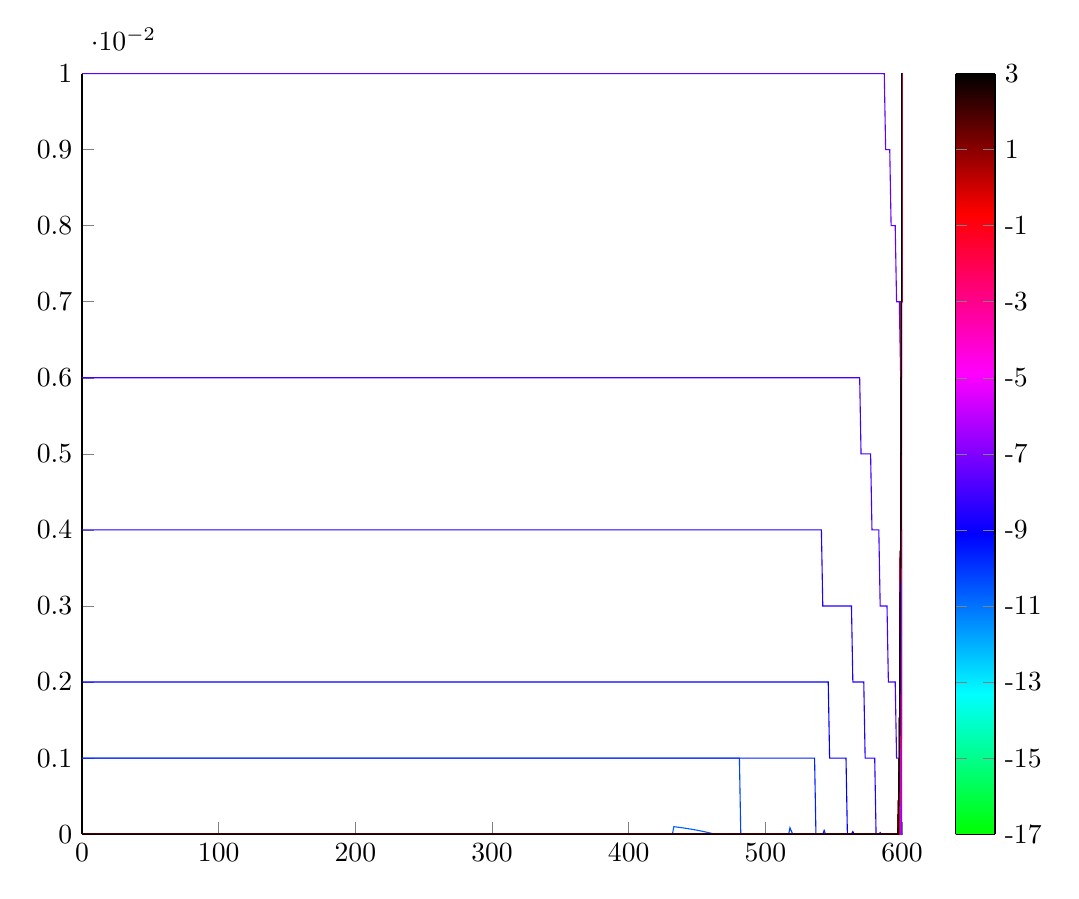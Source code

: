 % This file was created by matlab2tikz.
%
%The latest updates can be retrieved from
%  http://www.mathworks.com/matlabcentral/fileexchange/22022-matlab2tikz-matlab2tikz
%where you can also make suggestions and rate matlab2tikz.
%
\definecolor{mycolor1}{rgb}{0.0,1.0,0.143}%
\definecolor{mycolor2}{rgb}{0.0,1.0,0.286}%
\definecolor{mycolor3}{rgb}{0.0,1.0,0.429}%
\definecolor{mycolor4}{rgb}{0.0,1.0,0.571}%
\definecolor{mycolor5}{rgb}{0.0,1.0,0.714}%
\definecolor{mycolor6}{rgb}{0.0,1.0,0.857}%
\definecolor{mycolor7}{rgb}{0.0,1.0,1.0}%
\definecolor{mycolor8}{rgb}{0.0,0.875,1.0}%
\definecolor{mycolor9}{rgb}{0.0,0.625,1.0}%
\definecolor{mycolor10}{rgb}{0.125,0.0,1.0}%
\definecolor{mycolor11}{rgb}{0.25,0.0,1.0}%
\definecolor{mycolor12}{rgb}{0.375,0.0,1.0}%
\definecolor{mycolor13}{rgb}{0.5,0.0,1.0}%
\definecolor{mycolor14}{rgb}{0.625,0.0,1.0}%
\definecolor{mycolor15}{rgb}{0.75,0.0,1.0}%
\definecolor{mycolor16}{rgb}{0.875,0.0,1.0}%
\definecolor{mycolor17}{rgb}{1.0,0.0,1.0}%
\definecolor{mycolor18}{rgb}{1.0,0.0,0.875}%
\definecolor{mycolor19}{rgb}{1.0,0.0,0.625}%
\definecolor{mycolor20}{rgb}{0.857,0.0,0.0}%
\definecolor{mycolor21}{rgb}{0.714,0.0,0.0}%
%
\begin{tikzpicture}

\begin{axis}[%
width=4.1in,
height=3.803in,
at={(0.809in,0.513in)},
scale only axis,
point meta min=0,
point meta max=1,
every outer x axis line/.append style={black},
every x tick label/.append style={font=\color{black}},
xmin=0,
xmax=600,
every outer y axis line/.append style={black},
every y tick label/.append style={font=\color{black}},
ymin=0,
ymax=0.01,
axis background/.style={fill=white},
axis x line*=bottom,
axis y line*=left,
colormap={mymap}{[1pt] rgb(0pt)=(0,1,0); rgb(7pt)=(0,1,1); rgb(15pt)=(0,0,1); rgb(23pt)=(1,0,1); rgb(31pt)=(1,0,0); rgb(38pt)=(0,0,0)},
colorbar,
colorbar style={separate axis lines,every outer x axis line/.append style={black},every x tick label/.append style={font=\color{black}},every outer y axis line/.append style={black},every y tick label/.append style={font=\color{black}},yticklabels={{-19},{-17},{-15},{-13},{-11},{-9},{-7},{-5},{-3},{-1},{1},{3},{5},{7},{9},{11},{13},{15},{17},{19}}}
]
\addplot [color=green,solid,forget plot]
  table[row sep=crcr]{%
0.01	1.735e-18\\
1.01	1.735e-18\\
2.01	0\\
3.01	1.735e-18\\
4.01	1.735e-18\\
5.01	0\\
6.01	0\\
7.01	1.735e-18\\
8.01	0\\
9.01	0\\
10.01	0\\
11.01	0\\
12.01	1.735e-18\\
13.01	1.735e-18\\
14.01	1.735e-18\\
15.01	1.735e-18\\
16.01	1.735e-18\\
17.01	1.735e-18\\
18.01	0\\
19.01	0\\
20.01	1.735e-18\\
21.01	0\\
22.01	1.735e-18\\
23.01	1.735e-18\\
24.01	1.735e-18\\
25.01	0\\
26.01	1.735e-18\\
27.01	0\\
28.01	1.735e-18\\
29.01	1.735e-18\\
30.01	0\\
31.01	0\\
32.01	1.735e-18\\
33.01	1.735e-18\\
34.01	1.735e-18\\
35.01	0\\
36.01	0\\
37.01	0\\
38.01	0\\
39.01	1.735e-18\\
40.01	1.735e-18\\
41.01	1.735e-18\\
42.01	1.735e-18\\
43.01	1.735e-18\\
44.01	0\\
45.01	1.735e-18\\
46.01	1.735e-18\\
47.01	1.735e-18\\
48.01	1.735e-18\\
49.01	0\\
50.01	1.735e-18\\
51.01	1.735e-18\\
52.01	0\\
53.01	0\\
54.01	0\\
55.01	1.735e-18\\
56.01	0\\
57.01	1.735e-18\\
58.01	0\\
59.01	0\\
60.01	1.735e-18\\
61.01	1.735e-18\\
62.01	1.735e-18\\
63.01	0\\
64.01	1.735e-18\\
65.01	0\\
66.01	1.735e-18\\
67.01	1.735e-18\\
68.01	0\\
69.01	1.735e-18\\
70.01	1.735e-18\\
71.01	0\\
72.01	0\\
73.01	1.735e-18\\
74.01	0\\
75.01	1.735e-18\\
76.01	0\\
77.01	0\\
78.01	0\\
79.01	0\\
80.01	1.735e-18\\
81.01	1.735e-18\\
82.01	0\\
83.01	0\\
84.01	0\\
85.01	1.735e-18\\
86.01	1.735e-18\\
87.01	0\\
88.01	0\\
89.01	0\\
90.01	1.735e-18\\
91.01	1.735e-18\\
92.01	0\\
93.01	1.735e-18\\
94.01	1.735e-18\\
95.01	0\\
96.01	1.735e-18\\
97.01	0\\
98.01	0\\
99.01	0\\
100.01	1.735e-18\\
101.01	0\\
102.01	1.735e-18\\
103.01	1.735e-18\\
104.01	0\\
105.01	0\\
106.01	0\\
107.01	0\\
108.01	1.735e-18\\
109.01	0\\
110.01	1.735e-18\\
111.01	0\\
112.01	0\\
113.01	0\\
114.01	1.735e-18\\
115.01	1.735e-18\\
116.01	0\\
117.01	0\\
118.01	0\\
119.01	0\\
120.01	0\\
121.01	0\\
122.01	0\\
123.01	1.735e-18\\
124.01	1.735e-18\\
125.01	1.735e-18\\
126.01	1.735e-18\\
127.01	0\\
128.01	1.735e-18\\
129.01	0\\
130.01	1.735e-18\\
131.01	1.735e-18\\
132.01	0\\
133.01	1.735e-18\\
134.01	1.735e-18\\
135.01	0\\
136.01	0\\
137.01	1.735e-18\\
138.01	0\\
139.01	1.735e-18\\
140.01	1.735e-18\\
141.01	1.735e-18\\
142.01	1.735e-18\\
143.01	0\\
144.01	1.735e-18\\
145.01	1.735e-18\\
146.01	1.735e-18\\
147.01	1.735e-18\\
148.01	1.735e-18\\
149.01	0\\
150.01	0\\
151.01	1.735e-18\\
152.01	1.735e-18\\
153.01	1.735e-18\\
154.01	1.735e-18\\
155.01	1.735e-18\\
156.01	1.735e-18\\
157.01	0\\
158.01	1.735e-18\\
159.01	1.735e-18\\
160.01	1.735e-18\\
161.01	1.735e-18\\
162.01	1.735e-18\\
163.01	1.735e-18\\
164.01	0\\
165.01	0\\
166.01	1.735e-18\\
167.01	0\\
168.01	1.735e-18\\
169.01	0\\
170.01	1.735e-18\\
171.01	0\\
172.01	0\\
173.01	0\\
174.01	1.735e-18\\
175.01	1.735e-18\\
176.01	1.735e-18\\
177.01	0\\
178.01	1.735e-18\\
179.01	0\\
180.01	0\\
181.01	1.735e-18\\
182.01	0\\
183.01	0\\
184.01	0\\
185.01	1.735e-18\\
186.01	0\\
187.01	0\\
188.01	0\\
189.01	0\\
190.01	1.735e-18\\
191.01	0\\
192.01	1.735e-18\\
193.01	0\\
194.01	1.735e-18\\
195.01	0\\
196.01	1.735e-18\\
197.01	0\\
198.01	0\\
199.01	0\\
200.01	0\\
201.01	0\\
202.01	1.735e-18\\
203.01	0\\
204.01	1.735e-18\\
205.01	1.735e-18\\
206.01	1.735e-18\\
207.01	1.735e-18\\
208.01	0\\
209.01	1.735e-18\\
210.01	0\\
211.01	1.735e-18\\
212.01	0\\
213.01	1.735e-18\\
214.01	0\\
215.01	0\\
216.01	0\\
217.01	0\\
218.01	1.735e-18\\
219.01	1.735e-18\\
220.01	0\\
221.01	0\\
222.01	0\\
223.01	1.735e-18\\
224.01	1.735e-18\\
225.01	0\\
226.01	1.735e-18\\
227.01	0\\
228.01	0\\
229.01	1.735e-18\\
230.01	0\\
231.01	0\\
232.01	0\\
233.01	0\\
234.01	1.735e-18\\
235.01	0\\
236.01	1.735e-18\\
237.01	1.735e-18\\
238.01	0\\
239.01	1.735e-18\\
240.01	0\\
241.01	1.735e-18\\
242.01	0\\
243.01	1.735e-18\\
244.01	1.735e-18\\
245.01	1.735e-18\\
246.01	1.735e-18\\
247.01	0\\
248.01	0\\
249.01	0\\
250.01	1.735e-18\\
251.01	0\\
252.01	1.735e-18\\
253.01	1.735e-18\\
254.01	1.735e-18\\
255.01	1.735e-18\\
256.01	1.735e-18\\
257.01	1.735e-18\\
258.01	0\\
259.01	0\\
260.01	0\\
261.01	0\\
262.01	1.735e-18\\
263.01	1.735e-18\\
264.01	0\\
265.01	1.735e-18\\
266.01	1.735e-18\\
267.01	0\\
268.01	0\\
269.01	1.735e-18\\
270.01	0\\
271.01	1.735e-18\\
272.01	0\\
273.01	1.735e-18\\
274.01	0\\
275.01	0\\
276.01	1.735e-18\\
277.01	1.735e-18\\
278.01	0\\
279.01	1.735e-18\\
280.01	0\\
281.01	1.735e-18\\
282.01	1.735e-18\\
283.01	1.735e-18\\
284.01	0\\
285.01	1.735e-18\\
286.01	1.735e-18\\
287.01	1.735e-18\\
288.01	1.735e-18\\
289.01	0\\
290.01	0\\
291.01	0\\
292.01	0\\
293.01	1.735e-18\\
294.01	1.735e-18\\
295.01	0\\
296.01	1.735e-18\\
297.01	0\\
298.01	1.735e-18\\
299.01	0\\
300.01	1.735e-18\\
301.01	0\\
302.01	0\\
303.01	0\\
304.01	1.735e-18\\
305.01	1.735e-18\\
306.01	0\\
307.01	1.735e-18\\
308.01	0\\
309.01	1.735e-18\\
310.01	1.735e-18\\
311.01	0\\
312.01	1.735e-18\\
313.01	1.735e-18\\
314.01	0\\
315.01	1.735e-18\\
316.01	0\\
317.01	1.735e-18\\
318.01	0\\
319.01	0\\
320.01	0\\
321.01	0\\
322.01	1.735e-18\\
323.01	1.735e-18\\
324.01	0\\
325.01	1.735e-18\\
326.01	1.735e-18\\
327.01	0\\
328.01	1.735e-18\\
329.01	0\\
330.01	0\\
331.01	1.735e-18\\
332.01	1.735e-18\\
333.01	1.735e-18\\
334.01	1.735e-18\\
335.01	1.735e-18\\
336.01	0\\
337.01	1.735e-18\\
338.01	0\\
339.01	0\\
340.01	1.735e-18\\
341.01	1.735e-18\\
342.01	1.735e-18\\
343.01	1.735e-18\\
344.01	0\\
345.01	0\\
346.01	0\\
347.01	1.735e-18\\
348.01	0\\
349.01	1.735e-18\\
350.01	0\\
351.01	0\\
352.01	0\\
353.01	1.735e-18\\
354.01	1.735e-18\\
355.01	0\\
356.01	0\\
357.01	1.735e-18\\
358.01	1.735e-18\\
359.01	1.735e-18\\
360.01	0\\
361.01	0\\
362.01	0\\
363.01	0\\
364.01	0\\
365.01	1.735e-18\\
366.01	1.735e-18\\
367.01	1.735e-18\\
368.01	1.735e-18\\
369.01	0\\
370.01	0\\
371.01	1.735e-18\\
372.01	1.735e-18\\
373.01	1.735e-18\\
374.01	0\\
375.01	1.735e-18\\
376.01	0\\
377.01	0\\
378.01	1.735e-18\\
379.01	0\\
380.01	1.735e-18\\
381.01	1.735e-18\\
382.01	1.735e-18\\
383.01	0\\
384.01	1.735e-18\\
385.01	0\\
386.01	1.735e-18\\
387.01	1.735e-18\\
388.01	1.735e-18\\
389.01	0\\
390.01	1.735e-18\\
391.01	1.735e-18\\
392.01	0\\
393.01	0\\
394.01	1.735e-18\\
395.01	1.735e-18\\
396.01	1.735e-18\\
397.01	1.735e-18\\
398.01	0\\
399.01	1.735e-18\\
400.01	0\\
401.01	0\\
402.01	0\\
403.01	1.735e-18\\
404.01	1.735e-18\\
405.01	1.735e-18\\
406.01	1.735e-18\\
407.01	1.735e-18\\
408.01	1.735e-18\\
409.01	0\\
410.01	1.735e-18\\
411.01	0\\
412.01	1.735e-18\\
413.01	1.735e-18\\
414.01	0\\
415.01	0\\
416.01	1.735e-18\\
417.01	1.735e-18\\
418.01	1.735e-18\\
419.01	1.735e-18\\
420.01	0\\
421.01	1.735e-18\\
422.01	1.735e-18\\
423.01	1.735e-18\\
424.01	1.735e-18\\
425.01	0\\
426.01	1.735e-18\\
427.01	1.735e-18\\
428.01	1.735e-18\\
429.01	0\\
430.01	1.735e-18\\
431.01	1.735e-18\\
432.01	1.735e-18\\
433.01	0\\
434.01	1.735e-18\\
435.01	1.735e-18\\
436.01	1.735e-18\\
437.01	1.735e-18\\
438.01	1.735e-18\\
439.01	0\\
440.01	1.735e-18\\
441.01	1.735e-18\\
442.01	0\\
443.01	0\\
444.01	0\\
445.01	1.735e-18\\
446.01	1.735e-18\\
447.01	0\\
448.01	1.735e-18\\
449.01	1.735e-18\\
450.01	0\\
451.01	0\\
452.01	0\\
453.01	1.735e-18\\
454.01	1.735e-18\\
455.01	0\\
456.01	1.735e-18\\
457.01	1.735e-18\\
458.01	0\\
459.01	1.735e-18\\
460.01	0\\
461.01	1.735e-18\\
462.01	0\\
463.01	0\\
464.01	0\\
465.01	1.735e-18\\
466.01	0\\
467.01	1.735e-18\\
468.01	0\\
469.01	1.735e-18\\
470.01	1.735e-18\\
471.01	1.735e-18\\
472.01	0\\
473.01	0\\
474.01	0\\
475.01	1.735e-18\\
476.01	0\\
477.01	0\\
478.01	1.735e-18\\
479.01	1.735e-18\\
480.01	0\\
481.01	0\\
482.01	1.735e-18\\
483.01	1.735e-18\\
484.01	0\\
485.01	0\\
486.01	0\\
487.01	1.735e-18\\
488.01	1.735e-18\\
489.01	1.735e-18\\
490.01	1.735e-18\\
491.01	0\\
492.01	1.735e-18\\
493.01	1.735e-18\\
494.01	0\\
495.01	1.735e-18\\
496.01	0\\
497.01	1.735e-18\\
498.01	1.735e-18\\
499.01	0\\
500.01	1.735e-18\\
501.01	1.735e-18\\
502.01	0\\
503.01	1.735e-18\\
504.01	1.735e-18\\
505.01	1.735e-18\\
506.01	0\\
507.01	0\\
508.01	0\\
509.01	0\\
510.01	1.735e-18\\
511.01	1.735e-18\\
512.01	0\\
513.01	1.735e-18\\
514.01	1.735e-18\\
515.01	0\\
516.01	0\\
517.01	1.735e-18\\
518.01	1.735e-18\\
519.01	1.735e-18\\
520.01	0\\
521.01	0\\
522.01	0\\
523.01	1.735e-18\\
524.01	0\\
525.01	1.735e-18\\
526.01	1.735e-18\\
527.01	0\\
528.01	0\\
529.01	0\\
530.01	1.735e-18\\
531.01	0\\
532.01	1.735e-18\\
533.01	0\\
534.01	1.735e-18\\
535.01	0\\
536.01	1.735e-18\\
537.01	1.735e-18\\
538.01	1.735e-18\\
539.01	0\\
540.01	0\\
541.01	1.735e-18\\
542.01	1.735e-18\\
543.01	0\\
544.01	1.735e-18\\
545.01	0\\
546.01	1.735e-18\\
547.01	0\\
548.01	0\\
549.01	0\\
550.01	0\\
551.01	0\\
552.01	0\\
553.01	0\\
554.01	0\\
555.01	1.735e-18\\
556.01	0\\
557.01	0\\
558.01	0\\
559.01	1.735e-18\\
560.01	1.735e-18\\
561.01	1.735e-18\\
562.01	1.735e-18\\
563.01	0\\
564.01	0\\
565.01	1.735e-18\\
566.01	0\\
567.01	0\\
568.01	0\\
569.01	0\\
570.01	0\\
571.01	0\\
572.01	1.735e-18\\
573.01	0\\
574.01	1.735e-18\\
575.01	0\\
576.01	1.735e-18\\
577.01	0\\
578.01	1.735e-18\\
579.01	0\\
580.01	0\\
581.01	1.735e-18\\
582.01	0\\
583.01	0\\
584.01	0\\
585.01	0\\
586.01	0\\
587.01	0\\
588.01	0\\
589.01	0\\
590.01	0\\
591.01	0\\
592.01	1.735e-18\\
593.01	0\\
594.01	0\\
595.01	0\\
596.01	0\\
597.01	0\\
598.01	0\\
599.01	0\\
599.02	0\\
599.03	1.735e-18\\
599.04	1.735e-18\\
599.05	0\\
599.06	0\\
599.07	1.735e-18\\
599.08	0\\
599.09	0\\
599.1	0\\
599.11	1.735e-18\\
599.12	1.735e-18\\
599.13	0\\
599.14	0\\
599.15	1.735e-18\\
599.16	1.735e-18\\
599.17	1.735e-18\\
599.18	0\\
599.19	0\\
599.2	0\\
599.21	0\\
599.22	0\\
599.23	1.735e-18\\
599.24	1.735e-18\\
599.25	1.735e-18\\
599.26	1.735e-18\\
599.27	0\\
599.28	0\\
599.29	0\\
599.3	0\\
599.31	0\\
599.32	1.735e-18\\
599.33	1.735e-18\\
599.34	0\\
599.35	0\\
599.36	0\\
599.37	1.735e-18\\
599.38	0\\
599.39	0\\
599.4	0\\
599.41	0\\
599.42	0\\
599.43	0\\
599.44	0\\
599.45	0\\
599.46	1.735e-18\\
599.47	1.735e-18\\
599.48	1.735e-18\\
599.49	1.735e-18\\
599.5	1.735e-18\\
599.51	0\\
599.52	0\\
599.53	1.735e-18\\
599.54	0\\
599.55	0\\
599.56	0\\
599.57	1.735e-18\\
599.58	0\\
599.59	0\\
599.6	0\\
599.61	0\\
599.62	1.735e-18\\
599.63	0\\
599.64	1.735e-18\\
599.65	0\\
599.66	0\\
599.67	0\\
599.68	0\\
599.69	1.735e-18\\
599.7	0\\
599.71	1.735e-18\\
599.72	1.735e-18\\
599.73	1.735e-18\\
599.74	0\\
599.75	0\\
599.76	0\\
599.77	0\\
599.78	0\\
599.79	0\\
599.8	0\\
599.81	0\\
599.82	0\\
599.83	1.735e-18\\
599.84	0\\
599.85	0\\
599.86	0\\
599.87	0\\
599.88	0\\
599.89	0\\
599.9	0\\
599.91	0\\
599.92	0\\
599.93	0\\
599.94	0\\
599.95	0\\
599.96	0\\
599.97	0\\
599.98	0\\
599.99	0\\
600	0\\
};
\addplot [color=mycolor1,solid,forget plot]
  table[row sep=crcr]{%
0.01	1.735e-18\\
1.01	1.735e-18\\
2.01	0\\
3.01	1.735e-18\\
4.01	1.735e-18\\
5.01	0\\
6.01	0\\
7.01	1.735e-18\\
8.01	0\\
9.01	0\\
10.01	0\\
11.01	0\\
12.01	1.735e-18\\
13.01	1.735e-18\\
14.01	1.735e-18\\
15.01	1.735e-18\\
16.01	1.735e-18\\
17.01	1.735e-18\\
18.01	0\\
19.01	0\\
20.01	1.735e-18\\
21.01	0\\
22.01	1.735e-18\\
23.01	1.735e-18\\
24.01	1.735e-18\\
25.01	0\\
26.01	1.735e-18\\
27.01	0\\
28.01	1.735e-18\\
29.01	1.735e-18\\
30.01	0\\
31.01	0\\
32.01	1.735e-18\\
33.01	1.735e-18\\
34.01	1.735e-18\\
35.01	0\\
36.01	0\\
37.01	0\\
38.01	0\\
39.01	1.735e-18\\
40.01	1.735e-18\\
41.01	1.735e-18\\
42.01	1.735e-18\\
43.01	1.735e-18\\
44.01	0\\
45.01	1.735e-18\\
46.01	1.735e-18\\
47.01	1.735e-18\\
48.01	1.735e-18\\
49.01	0\\
50.01	1.735e-18\\
51.01	1.735e-18\\
52.01	0\\
53.01	0\\
54.01	0\\
55.01	1.735e-18\\
56.01	0\\
57.01	1.735e-18\\
58.01	0\\
59.01	0\\
60.01	1.735e-18\\
61.01	1.735e-18\\
62.01	1.735e-18\\
63.01	0\\
64.01	1.735e-18\\
65.01	0\\
66.01	1.735e-18\\
67.01	1.735e-18\\
68.01	0\\
69.01	1.735e-18\\
70.01	1.735e-18\\
71.01	0\\
72.01	0\\
73.01	1.735e-18\\
74.01	0\\
75.01	1.735e-18\\
76.01	0\\
77.01	0\\
78.01	0\\
79.01	0\\
80.01	1.735e-18\\
81.01	1.735e-18\\
82.01	0\\
83.01	0\\
84.01	0\\
85.01	1.735e-18\\
86.01	1.735e-18\\
87.01	0\\
88.01	0\\
89.01	0\\
90.01	1.735e-18\\
91.01	1.735e-18\\
92.01	0\\
93.01	1.735e-18\\
94.01	1.735e-18\\
95.01	0\\
96.01	1.735e-18\\
97.01	0\\
98.01	0\\
99.01	0\\
100.01	1.735e-18\\
101.01	0\\
102.01	1.735e-18\\
103.01	1.735e-18\\
104.01	0\\
105.01	0\\
106.01	0\\
107.01	0\\
108.01	1.735e-18\\
109.01	0\\
110.01	1.735e-18\\
111.01	0\\
112.01	0\\
113.01	0\\
114.01	1.735e-18\\
115.01	1.735e-18\\
116.01	0\\
117.01	0\\
118.01	0\\
119.01	0\\
120.01	0\\
121.01	0\\
122.01	0\\
123.01	1.735e-18\\
124.01	1.735e-18\\
125.01	1.735e-18\\
126.01	1.735e-18\\
127.01	0\\
128.01	1.735e-18\\
129.01	0\\
130.01	1.735e-18\\
131.01	1.735e-18\\
132.01	0\\
133.01	1.735e-18\\
134.01	1.735e-18\\
135.01	0\\
136.01	0\\
137.01	1.735e-18\\
138.01	0\\
139.01	1.735e-18\\
140.01	1.735e-18\\
141.01	1.735e-18\\
142.01	1.735e-18\\
143.01	0\\
144.01	1.735e-18\\
145.01	1.735e-18\\
146.01	1.735e-18\\
147.01	1.735e-18\\
148.01	1.735e-18\\
149.01	0\\
150.01	0\\
151.01	1.735e-18\\
152.01	1.735e-18\\
153.01	1.735e-18\\
154.01	1.735e-18\\
155.01	1.735e-18\\
156.01	1.735e-18\\
157.01	0\\
158.01	1.735e-18\\
159.01	1.735e-18\\
160.01	1.735e-18\\
161.01	1.735e-18\\
162.01	1.735e-18\\
163.01	1.735e-18\\
164.01	0\\
165.01	0\\
166.01	1.735e-18\\
167.01	0\\
168.01	1.735e-18\\
169.01	0\\
170.01	1.735e-18\\
171.01	0\\
172.01	0\\
173.01	0\\
174.01	1.735e-18\\
175.01	1.735e-18\\
176.01	1.735e-18\\
177.01	0\\
178.01	1.735e-18\\
179.01	0\\
180.01	0\\
181.01	1.735e-18\\
182.01	0\\
183.01	0\\
184.01	0\\
185.01	1.735e-18\\
186.01	0\\
187.01	0\\
188.01	0\\
189.01	0\\
190.01	1.735e-18\\
191.01	0\\
192.01	1.735e-18\\
193.01	0\\
194.01	1.735e-18\\
195.01	0\\
196.01	1.735e-18\\
197.01	0\\
198.01	0\\
199.01	0\\
200.01	0\\
201.01	0\\
202.01	1.735e-18\\
203.01	0\\
204.01	1.735e-18\\
205.01	1.735e-18\\
206.01	1.735e-18\\
207.01	1.735e-18\\
208.01	0\\
209.01	1.735e-18\\
210.01	0\\
211.01	1.735e-18\\
212.01	0\\
213.01	1.735e-18\\
214.01	0\\
215.01	0\\
216.01	0\\
217.01	0\\
218.01	1.735e-18\\
219.01	1.735e-18\\
220.01	0\\
221.01	0\\
222.01	0\\
223.01	1.735e-18\\
224.01	1.735e-18\\
225.01	0\\
226.01	1.735e-18\\
227.01	0\\
228.01	0\\
229.01	1.735e-18\\
230.01	0\\
231.01	0\\
232.01	0\\
233.01	0\\
234.01	1.735e-18\\
235.01	0\\
236.01	1.735e-18\\
237.01	1.735e-18\\
238.01	0\\
239.01	1.735e-18\\
240.01	0\\
241.01	1.735e-18\\
242.01	0\\
243.01	1.735e-18\\
244.01	1.735e-18\\
245.01	1.735e-18\\
246.01	1.735e-18\\
247.01	0\\
248.01	0\\
249.01	0\\
250.01	1.735e-18\\
251.01	0\\
252.01	1.735e-18\\
253.01	1.735e-18\\
254.01	1.735e-18\\
255.01	1.735e-18\\
256.01	1.735e-18\\
257.01	1.735e-18\\
258.01	0\\
259.01	0\\
260.01	0\\
261.01	0\\
262.01	1.735e-18\\
263.01	1.735e-18\\
264.01	0\\
265.01	1.735e-18\\
266.01	1.735e-18\\
267.01	0\\
268.01	0\\
269.01	1.735e-18\\
270.01	0\\
271.01	1.735e-18\\
272.01	0\\
273.01	1.735e-18\\
274.01	0\\
275.01	0\\
276.01	1.735e-18\\
277.01	1.735e-18\\
278.01	0\\
279.01	1.735e-18\\
280.01	0\\
281.01	1.735e-18\\
282.01	1.735e-18\\
283.01	1.735e-18\\
284.01	0\\
285.01	1.735e-18\\
286.01	1.735e-18\\
287.01	1.735e-18\\
288.01	1.735e-18\\
289.01	0\\
290.01	0\\
291.01	0\\
292.01	0\\
293.01	1.735e-18\\
294.01	1.735e-18\\
295.01	0\\
296.01	1.735e-18\\
297.01	0\\
298.01	1.735e-18\\
299.01	0\\
300.01	1.735e-18\\
301.01	0\\
302.01	0\\
303.01	0\\
304.01	1.735e-18\\
305.01	1.735e-18\\
306.01	0\\
307.01	1.735e-18\\
308.01	0\\
309.01	1.735e-18\\
310.01	1.735e-18\\
311.01	0\\
312.01	1.735e-18\\
313.01	1.735e-18\\
314.01	0\\
315.01	1.735e-18\\
316.01	0\\
317.01	1.735e-18\\
318.01	0\\
319.01	0\\
320.01	0\\
321.01	0\\
322.01	1.735e-18\\
323.01	1.735e-18\\
324.01	0\\
325.01	1.735e-18\\
326.01	1.735e-18\\
327.01	0\\
328.01	1.735e-18\\
329.01	0\\
330.01	0\\
331.01	1.735e-18\\
332.01	1.735e-18\\
333.01	1.735e-18\\
334.01	1.735e-18\\
335.01	1.735e-18\\
336.01	0\\
337.01	1.735e-18\\
338.01	0\\
339.01	0\\
340.01	1.735e-18\\
341.01	1.735e-18\\
342.01	1.735e-18\\
343.01	1.735e-18\\
344.01	0\\
345.01	0\\
346.01	0\\
347.01	1.735e-18\\
348.01	0\\
349.01	1.735e-18\\
350.01	0\\
351.01	0\\
352.01	0\\
353.01	1.735e-18\\
354.01	1.735e-18\\
355.01	0\\
356.01	0\\
357.01	1.735e-18\\
358.01	1.735e-18\\
359.01	1.735e-18\\
360.01	0\\
361.01	0\\
362.01	0\\
363.01	0\\
364.01	0\\
365.01	1.735e-18\\
366.01	1.735e-18\\
367.01	1.735e-18\\
368.01	1.735e-18\\
369.01	0\\
370.01	0\\
371.01	1.735e-18\\
372.01	1.735e-18\\
373.01	1.735e-18\\
374.01	0\\
375.01	1.735e-18\\
376.01	0\\
377.01	0\\
378.01	1.735e-18\\
379.01	0\\
380.01	1.735e-18\\
381.01	1.735e-18\\
382.01	1.735e-18\\
383.01	0\\
384.01	1.735e-18\\
385.01	0\\
386.01	1.735e-18\\
387.01	1.735e-18\\
388.01	1.735e-18\\
389.01	0\\
390.01	1.735e-18\\
391.01	1.735e-18\\
392.01	0\\
393.01	0\\
394.01	1.735e-18\\
395.01	1.735e-18\\
396.01	1.735e-18\\
397.01	1.735e-18\\
398.01	0\\
399.01	1.735e-18\\
400.01	0\\
401.01	0\\
402.01	0\\
403.01	1.735e-18\\
404.01	1.735e-18\\
405.01	1.735e-18\\
406.01	1.735e-18\\
407.01	1.735e-18\\
408.01	1.735e-18\\
409.01	0\\
410.01	1.735e-18\\
411.01	0\\
412.01	1.735e-18\\
413.01	1.735e-18\\
414.01	0\\
415.01	0\\
416.01	1.735e-18\\
417.01	1.735e-18\\
418.01	1.735e-18\\
419.01	1.735e-18\\
420.01	0\\
421.01	1.735e-18\\
422.01	1.735e-18\\
423.01	1.735e-18\\
424.01	1.735e-18\\
425.01	0\\
426.01	1.735e-18\\
427.01	1.735e-18\\
428.01	1.735e-18\\
429.01	0\\
430.01	1.735e-18\\
431.01	1.735e-18\\
432.01	1.735e-18\\
433.01	0\\
434.01	1.735e-18\\
435.01	1.735e-18\\
436.01	1.735e-18\\
437.01	1.735e-18\\
438.01	1.735e-18\\
439.01	0\\
440.01	1.735e-18\\
441.01	1.735e-18\\
442.01	0\\
443.01	0\\
444.01	0\\
445.01	1.735e-18\\
446.01	1.735e-18\\
447.01	0\\
448.01	1.735e-18\\
449.01	1.735e-18\\
450.01	0\\
451.01	0\\
452.01	0\\
453.01	1.735e-18\\
454.01	1.735e-18\\
455.01	0\\
456.01	1.735e-18\\
457.01	1.735e-18\\
458.01	0\\
459.01	1.735e-18\\
460.01	0\\
461.01	1.735e-18\\
462.01	0\\
463.01	0\\
464.01	0\\
465.01	1.735e-18\\
466.01	0\\
467.01	1.735e-18\\
468.01	0\\
469.01	1.735e-18\\
470.01	1.735e-18\\
471.01	1.735e-18\\
472.01	0\\
473.01	0\\
474.01	0\\
475.01	1.735e-18\\
476.01	0\\
477.01	0\\
478.01	1.735e-18\\
479.01	1.735e-18\\
480.01	0\\
481.01	0\\
482.01	1.735e-18\\
483.01	1.735e-18\\
484.01	0\\
485.01	0\\
486.01	0\\
487.01	1.735e-18\\
488.01	1.735e-18\\
489.01	1.735e-18\\
490.01	1.735e-18\\
491.01	0\\
492.01	1.735e-18\\
493.01	1.735e-18\\
494.01	0\\
495.01	1.735e-18\\
496.01	0\\
497.01	1.735e-18\\
498.01	1.735e-18\\
499.01	0\\
500.01	1.735e-18\\
501.01	1.735e-18\\
502.01	0\\
503.01	1.735e-18\\
504.01	1.735e-18\\
505.01	1.735e-18\\
506.01	0\\
507.01	0\\
508.01	0\\
509.01	0\\
510.01	1.735e-18\\
511.01	1.735e-18\\
512.01	0\\
513.01	1.735e-18\\
514.01	1.735e-18\\
515.01	0\\
516.01	0\\
517.01	1.735e-18\\
518.01	1.735e-18\\
519.01	1.735e-18\\
520.01	0\\
521.01	0\\
522.01	0\\
523.01	1.735e-18\\
524.01	0\\
525.01	1.735e-18\\
526.01	1.735e-18\\
527.01	0\\
528.01	0\\
529.01	0\\
530.01	1.735e-18\\
531.01	0\\
532.01	1.735e-18\\
533.01	0\\
534.01	1.735e-18\\
535.01	0\\
536.01	1.735e-18\\
537.01	1.735e-18\\
538.01	1.735e-18\\
539.01	0\\
540.01	0\\
541.01	1.735e-18\\
542.01	1.735e-18\\
543.01	0\\
544.01	1.735e-18\\
545.01	0\\
546.01	1.735e-18\\
547.01	0\\
548.01	0\\
549.01	0\\
550.01	0\\
551.01	0\\
552.01	0\\
553.01	0\\
554.01	0\\
555.01	1.735e-18\\
556.01	0\\
557.01	0\\
558.01	0\\
559.01	1.735e-18\\
560.01	1.735e-18\\
561.01	1.735e-18\\
562.01	1.735e-18\\
563.01	0\\
564.01	0\\
565.01	1.735e-18\\
566.01	0\\
567.01	0\\
568.01	0\\
569.01	0\\
570.01	0\\
571.01	0\\
572.01	1.735e-18\\
573.01	0\\
574.01	1.735e-18\\
575.01	0\\
576.01	1.735e-18\\
577.01	0\\
578.01	1.735e-18\\
579.01	0\\
580.01	0\\
581.01	1.735e-18\\
582.01	0\\
583.01	0\\
584.01	0\\
585.01	0\\
586.01	0\\
587.01	0\\
588.01	0\\
589.01	0\\
590.01	0\\
591.01	0\\
592.01	1.735e-18\\
593.01	0\\
594.01	0\\
595.01	0\\
596.01	0\\
597.01	0\\
598.01	0\\
599.01	0\\
599.02	0\\
599.03	1.735e-18\\
599.04	1.735e-18\\
599.05	0\\
599.06	0\\
599.07	1.735e-18\\
599.08	0\\
599.09	0\\
599.1	0\\
599.11	1.735e-18\\
599.12	1.735e-18\\
599.13	0\\
599.14	0\\
599.15	1.735e-18\\
599.16	1.735e-18\\
599.17	1.735e-18\\
599.18	0\\
599.19	0\\
599.2	0\\
599.21	0\\
599.22	0\\
599.23	1.735e-18\\
599.24	1.735e-18\\
599.25	1.735e-18\\
599.26	1.735e-18\\
599.27	0\\
599.28	0\\
599.29	0\\
599.3	0\\
599.31	0\\
599.32	1.735e-18\\
599.33	1.735e-18\\
599.34	0\\
599.35	0\\
599.36	0\\
599.37	1.735e-18\\
599.38	0\\
599.39	0\\
599.4	0\\
599.41	0\\
599.42	0\\
599.43	0\\
599.44	0\\
599.45	0\\
599.46	1.735e-18\\
599.47	1.735e-18\\
599.48	1.735e-18\\
599.49	1.735e-18\\
599.5	1.735e-18\\
599.51	0\\
599.52	0\\
599.53	1.735e-18\\
599.54	0\\
599.55	0\\
599.56	0\\
599.57	1.735e-18\\
599.58	0\\
599.59	0\\
599.6	0\\
599.61	0\\
599.62	1.735e-18\\
599.63	0\\
599.64	1.735e-18\\
599.65	0\\
599.66	0\\
599.67	0\\
599.68	0\\
599.69	1.735e-18\\
599.7	0\\
599.71	1.735e-18\\
599.72	1.735e-18\\
599.73	1.735e-18\\
599.74	0\\
599.75	0\\
599.76	0\\
599.77	0\\
599.78	0\\
599.79	0\\
599.8	0\\
599.81	0\\
599.82	0\\
599.83	1.735e-18\\
599.84	0\\
599.85	0\\
599.86	0\\
599.87	0\\
599.88	0\\
599.89	0\\
599.9	0\\
599.91	0\\
599.92	0\\
599.93	0\\
599.94	0\\
599.95	0\\
599.96	0\\
599.97	0\\
599.98	0\\
599.99	0\\
600	0\\
};
\addplot [color=mycolor2,solid,forget plot]
  table[row sep=crcr]{%
0.01	1.735e-18\\
1.01	1.735e-18\\
2.01	0\\
3.01	1.735e-18\\
4.01	1.735e-18\\
5.01	0\\
6.01	0\\
7.01	1.735e-18\\
8.01	0\\
9.01	0\\
10.01	0\\
11.01	0\\
12.01	1.735e-18\\
13.01	1.735e-18\\
14.01	1.735e-18\\
15.01	1.735e-18\\
16.01	1.735e-18\\
17.01	1.735e-18\\
18.01	0\\
19.01	0\\
20.01	1.735e-18\\
21.01	0\\
22.01	1.735e-18\\
23.01	1.735e-18\\
24.01	1.735e-18\\
25.01	0\\
26.01	1.735e-18\\
27.01	0\\
28.01	1.735e-18\\
29.01	1.735e-18\\
30.01	0\\
31.01	0\\
32.01	1.735e-18\\
33.01	1.735e-18\\
34.01	1.735e-18\\
35.01	0\\
36.01	0\\
37.01	0\\
38.01	0\\
39.01	1.735e-18\\
40.01	1.735e-18\\
41.01	1.735e-18\\
42.01	1.735e-18\\
43.01	1.735e-18\\
44.01	0\\
45.01	1.735e-18\\
46.01	1.735e-18\\
47.01	1.735e-18\\
48.01	1.735e-18\\
49.01	0\\
50.01	1.735e-18\\
51.01	1.735e-18\\
52.01	0\\
53.01	0\\
54.01	0\\
55.01	1.735e-18\\
56.01	0\\
57.01	1.735e-18\\
58.01	0\\
59.01	0\\
60.01	1.735e-18\\
61.01	1.735e-18\\
62.01	1.735e-18\\
63.01	0\\
64.01	1.735e-18\\
65.01	0\\
66.01	1.735e-18\\
67.01	1.735e-18\\
68.01	0\\
69.01	1.735e-18\\
70.01	1.735e-18\\
71.01	0\\
72.01	0\\
73.01	1.735e-18\\
74.01	0\\
75.01	1.735e-18\\
76.01	0\\
77.01	0\\
78.01	0\\
79.01	0\\
80.01	1.735e-18\\
81.01	1.735e-18\\
82.01	0\\
83.01	0\\
84.01	0\\
85.01	1.735e-18\\
86.01	1.735e-18\\
87.01	0\\
88.01	0\\
89.01	0\\
90.01	1.735e-18\\
91.01	1.735e-18\\
92.01	0\\
93.01	1.735e-18\\
94.01	1.735e-18\\
95.01	0\\
96.01	1.735e-18\\
97.01	0\\
98.01	0\\
99.01	0\\
100.01	1.735e-18\\
101.01	0\\
102.01	1.735e-18\\
103.01	1.735e-18\\
104.01	0\\
105.01	0\\
106.01	0\\
107.01	0\\
108.01	1.735e-18\\
109.01	0\\
110.01	1.735e-18\\
111.01	0\\
112.01	0\\
113.01	0\\
114.01	1.735e-18\\
115.01	1.735e-18\\
116.01	0\\
117.01	0\\
118.01	0\\
119.01	0\\
120.01	0\\
121.01	0\\
122.01	0\\
123.01	1.735e-18\\
124.01	1.735e-18\\
125.01	1.735e-18\\
126.01	1.735e-18\\
127.01	0\\
128.01	1.735e-18\\
129.01	0\\
130.01	1.735e-18\\
131.01	1.735e-18\\
132.01	0\\
133.01	1.735e-18\\
134.01	1.735e-18\\
135.01	0\\
136.01	0\\
137.01	1.735e-18\\
138.01	0\\
139.01	1.735e-18\\
140.01	1.735e-18\\
141.01	1.735e-18\\
142.01	1.735e-18\\
143.01	0\\
144.01	1.735e-18\\
145.01	1.735e-18\\
146.01	1.735e-18\\
147.01	1.735e-18\\
148.01	1.735e-18\\
149.01	0\\
150.01	0\\
151.01	1.735e-18\\
152.01	1.735e-18\\
153.01	1.735e-18\\
154.01	1.735e-18\\
155.01	1.735e-18\\
156.01	1.735e-18\\
157.01	0\\
158.01	1.735e-18\\
159.01	1.735e-18\\
160.01	1.735e-18\\
161.01	1.735e-18\\
162.01	1.735e-18\\
163.01	1.735e-18\\
164.01	0\\
165.01	0\\
166.01	1.735e-18\\
167.01	0\\
168.01	1.735e-18\\
169.01	0\\
170.01	1.735e-18\\
171.01	0\\
172.01	0\\
173.01	0\\
174.01	1.735e-18\\
175.01	1.735e-18\\
176.01	1.735e-18\\
177.01	0\\
178.01	1.735e-18\\
179.01	0\\
180.01	0\\
181.01	1.735e-18\\
182.01	0\\
183.01	0\\
184.01	0\\
185.01	1.735e-18\\
186.01	0\\
187.01	0\\
188.01	0\\
189.01	0\\
190.01	1.735e-18\\
191.01	0\\
192.01	1.735e-18\\
193.01	0\\
194.01	1.735e-18\\
195.01	0\\
196.01	1.735e-18\\
197.01	0\\
198.01	0\\
199.01	0\\
200.01	0\\
201.01	0\\
202.01	1.735e-18\\
203.01	0\\
204.01	1.735e-18\\
205.01	1.735e-18\\
206.01	1.735e-18\\
207.01	1.735e-18\\
208.01	0\\
209.01	1.735e-18\\
210.01	0\\
211.01	1.735e-18\\
212.01	0\\
213.01	1.735e-18\\
214.01	0\\
215.01	0\\
216.01	0\\
217.01	0\\
218.01	1.735e-18\\
219.01	1.735e-18\\
220.01	0\\
221.01	0\\
222.01	0\\
223.01	1.735e-18\\
224.01	1.735e-18\\
225.01	0\\
226.01	1.735e-18\\
227.01	0\\
228.01	0\\
229.01	1.735e-18\\
230.01	0\\
231.01	0\\
232.01	0\\
233.01	0\\
234.01	1.735e-18\\
235.01	0\\
236.01	1.735e-18\\
237.01	1.735e-18\\
238.01	0\\
239.01	1.735e-18\\
240.01	0\\
241.01	1.735e-18\\
242.01	0\\
243.01	1.735e-18\\
244.01	1.735e-18\\
245.01	1.735e-18\\
246.01	1.735e-18\\
247.01	0\\
248.01	0\\
249.01	0\\
250.01	1.735e-18\\
251.01	0\\
252.01	1.735e-18\\
253.01	1.735e-18\\
254.01	1.735e-18\\
255.01	1.735e-18\\
256.01	1.735e-18\\
257.01	1.735e-18\\
258.01	0\\
259.01	0\\
260.01	0\\
261.01	0\\
262.01	1.735e-18\\
263.01	1.735e-18\\
264.01	0\\
265.01	1.735e-18\\
266.01	1.735e-18\\
267.01	0\\
268.01	0\\
269.01	1.735e-18\\
270.01	0\\
271.01	1.735e-18\\
272.01	0\\
273.01	1.735e-18\\
274.01	0\\
275.01	0\\
276.01	1.735e-18\\
277.01	1.735e-18\\
278.01	0\\
279.01	1.735e-18\\
280.01	0\\
281.01	1.735e-18\\
282.01	1.735e-18\\
283.01	1.735e-18\\
284.01	0\\
285.01	1.735e-18\\
286.01	1.735e-18\\
287.01	1.735e-18\\
288.01	1.735e-18\\
289.01	0\\
290.01	0\\
291.01	0\\
292.01	0\\
293.01	1.735e-18\\
294.01	1.735e-18\\
295.01	0\\
296.01	1.735e-18\\
297.01	0\\
298.01	1.735e-18\\
299.01	0\\
300.01	1.735e-18\\
301.01	0\\
302.01	0\\
303.01	0\\
304.01	1.735e-18\\
305.01	1.735e-18\\
306.01	0\\
307.01	1.735e-18\\
308.01	0\\
309.01	1.735e-18\\
310.01	1.735e-18\\
311.01	0\\
312.01	1.735e-18\\
313.01	1.735e-18\\
314.01	0\\
315.01	1.735e-18\\
316.01	0\\
317.01	1.735e-18\\
318.01	0\\
319.01	0\\
320.01	0\\
321.01	0\\
322.01	1.735e-18\\
323.01	1.735e-18\\
324.01	0\\
325.01	1.735e-18\\
326.01	1.735e-18\\
327.01	0\\
328.01	1.735e-18\\
329.01	0\\
330.01	0\\
331.01	1.735e-18\\
332.01	1.735e-18\\
333.01	1.735e-18\\
334.01	1.735e-18\\
335.01	1.735e-18\\
336.01	0\\
337.01	1.735e-18\\
338.01	0\\
339.01	0\\
340.01	1.735e-18\\
341.01	1.735e-18\\
342.01	1.735e-18\\
343.01	1.735e-18\\
344.01	0\\
345.01	0\\
346.01	0\\
347.01	1.735e-18\\
348.01	0\\
349.01	1.735e-18\\
350.01	0\\
351.01	0\\
352.01	0\\
353.01	1.735e-18\\
354.01	1.735e-18\\
355.01	0\\
356.01	0\\
357.01	1.735e-18\\
358.01	1.735e-18\\
359.01	1.735e-18\\
360.01	0\\
361.01	0\\
362.01	0\\
363.01	0\\
364.01	0\\
365.01	1.735e-18\\
366.01	1.735e-18\\
367.01	1.735e-18\\
368.01	1.735e-18\\
369.01	0\\
370.01	0\\
371.01	1.735e-18\\
372.01	1.735e-18\\
373.01	1.735e-18\\
374.01	0\\
375.01	1.735e-18\\
376.01	0\\
377.01	0\\
378.01	1.735e-18\\
379.01	0\\
380.01	1.735e-18\\
381.01	1.735e-18\\
382.01	1.735e-18\\
383.01	0\\
384.01	1.735e-18\\
385.01	0\\
386.01	1.735e-18\\
387.01	1.735e-18\\
388.01	1.735e-18\\
389.01	0\\
390.01	1.735e-18\\
391.01	1.735e-18\\
392.01	0\\
393.01	0\\
394.01	1.735e-18\\
395.01	1.735e-18\\
396.01	1.735e-18\\
397.01	1.735e-18\\
398.01	0\\
399.01	1.735e-18\\
400.01	0\\
401.01	0\\
402.01	0\\
403.01	1.735e-18\\
404.01	1.735e-18\\
405.01	1.735e-18\\
406.01	1.735e-18\\
407.01	1.735e-18\\
408.01	1.735e-18\\
409.01	0\\
410.01	1.735e-18\\
411.01	0\\
412.01	1.735e-18\\
413.01	1.735e-18\\
414.01	0\\
415.01	0\\
416.01	1.735e-18\\
417.01	1.735e-18\\
418.01	1.735e-18\\
419.01	1.735e-18\\
420.01	0\\
421.01	1.735e-18\\
422.01	1.735e-18\\
423.01	1.735e-18\\
424.01	1.735e-18\\
425.01	0\\
426.01	1.735e-18\\
427.01	1.735e-18\\
428.01	1.735e-18\\
429.01	0\\
430.01	1.735e-18\\
431.01	1.735e-18\\
432.01	1.735e-18\\
433.01	0\\
434.01	1.735e-18\\
435.01	1.735e-18\\
436.01	1.735e-18\\
437.01	1.735e-18\\
438.01	1.735e-18\\
439.01	0\\
440.01	1.735e-18\\
441.01	1.735e-18\\
442.01	0\\
443.01	0\\
444.01	0\\
445.01	1.735e-18\\
446.01	1.735e-18\\
447.01	0\\
448.01	1.735e-18\\
449.01	1.735e-18\\
450.01	0\\
451.01	0\\
452.01	0\\
453.01	1.735e-18\\
454.01	1.735e-18\\
455.01	0\\
456.01	1.735e-18\\
457.01	1.735e-18\\
458.01	0\\
459.01	1.735e-18\\
460.01	0\\
461.01	1.735e-18\\
462.01	0\\
463.01	0\\
464.01	0\\
465.01	1.735e-18\\
466.01	0\\
467.01	1.735e-18\\
468.01	0\\
469.01	1.735e-18\\
470.01	1.735e-18\\
471.01	1.735e-18\\
472.01	0\\
473.01	0\\
474.01	0\\
475.01	1.735e-18\\
476.01	0\\
477.01	0\\
478.01	1.735e-18\\
479.01	1.735e-18\\
480.01	0\\
481.01	0\\
482.01	1.735e-18\\
483.01	1.735e-18\\
484.01	0\\
485.01	0\\
486.01	0\\
487.01	1.735e-18\\
488.01	1.735e-18\\
489.01	1.735e-18\\
490.01	1.735e-18\\
491.01	0\\
492.01	1.735e-18\\
493.01	1.735e-18\\
494.01	0\\
495.01	1.735e-18\\
496.01	0\\
497.01	1.735e-18\\
498.01	1.735e-18\\
499.01	0\\
500.01	1.735e-18\\
501.01	1.735e-18\\
502.01	0\\
503.01	1.735e-18\\
504.01	1.735e-18\\
505.01	1.735e-18\\
506.01	0\\
507.01	0\\
508.01	0\\
509.01	0\\
510.01	1.735e-18\\
511.01	1.735e-18\\
512.01	0\\
513.01	1.735e-18\\
514.01	1.735e-18\\
515.01	0\\
516.01	0\\
517.01	1.735e-18\\
518.01	1.735e-18\\
519.01	1.735e-18\\
520.01	0\\
521.01	0\\
522.01	0\\
523.01	1.735e-18\\
524.01	0\\
525.01	1.735e-18\\
526.01	1.735e-18\\
527.01	0\\
528.01	0\\
529.01	0\\
530.01	1.735e-18\\
531.01	0\\
532.01	1.735e-18\\
533.01	0\\
534.01	1.735e-18\\
535.01	0\\
536.01	1.735e-18\\
537.01	1.735e-18\\
538.01	1.735e-18\\
539.01	0\\
540.01	0\\
541.01	1.735e-18\\
542.01	1.735e-18\\
543.01	0\\
544.01	1.735e-18\\
545.01	0\\
546.01	1.735e-18\\
547.01	0\\
548.01	0\\
549.01	0\\
550.01	0\\
551.01	0\\
552.01	0\\
553.01	0\\
554.01	0\\
555.01	1.735e-18\\
556.01	0\\
557.01	0\\
558.01	0\\
559.01	1.735e-18\\
560.01	1.735e-18\\
561.01	1.735e-18\\
562.01	1.735e-18\\
563.01	0\\
564.01	0\\
565.01	1.735e-18\\
566.01	0\\
567.01	0\\
568.01	0\\
569.01	0\\
570.01	0\\
571.01	0\\
572.01	1.735e-18\\
573.01	0\\
574.01	1.735e-18\\
575.01	0\\
576.01	1.735e-18\\
577.01	0\\
578.01	1.735e-18\\
579.01	0\\
580.01	0\\
581.01	1.735e-18\\
582.01	0\\
583.01	0\\
584.01	0\\
585.01	0\\
586.01	0\\
587.01	0\\
588.01	0\\
589.01	0\\
590.01	0\\
591.01	0\\
592.01	1.735e-18\\
593.01	0\\
594.01	0\\
595.01	0\\
596.01	0\\
597.01	0\\
598.01	0\\
599.01	0\\
599.02	0\\
599.03	1.735e-18\\
599.04	1.735e-18\\
599.05	0\\
599.06	0\\
599.07	1.735e-18\\
599.08	0\\
599.09	0\\
599.1	0\\
599.11	1.735e-18\\
599.12	1.735e-18\\
599.13	0\\
599.14	0\\
599.15	1.735e-18\\
599.16	1.735e-18\\
599.17	1.735e-18\\
599.18	0\\
599.19	0\\
599.2	0\\
599.21	0\\
599.22	0\\
599.23	1.735e-18\\
599.24	1.735e-18\\
599.25	1.735e-18\\
599.26	1.735e-18\\
599.27	0\\
599.28	0\\
599.29	0\\
599.3	0\\
599.31	0\\
599.32	1.735e-18\\
599.33	1.735e-18\\
599.34	0\\
599.35	0\\
599.36	0\\
599.37	1.735e-18\\
599.38	0\\
599.39	0\\
599.4	0\\
599.41	0\\
599.42	0\\
599.43	0\\
599.44	0\\
599.45	0\\
599.46	1.735e-18\\
599.47	1.735e-18\\
599.48	1.735e-18\\
599.49	1.735e-18\\
599.5	1.735e-18\\
599.51	0\\
599.52	0\\
599.53	1.735e-18\\
599.54	0\\
599.55	0\\
599.56	0\\
599.57	1.735e-18\\
599.58	0\\
599.59	0\\
599.6	0\\
599.61	0\\
599.62	1.735e-18\\
599.63	0\\
599.64	1.735e-18\\
599.65	0\\
599.66	0\\
599.67	0\\
599.68	0\\
599.69	1.735e-18\\
599.7	0\\
599.71	1.735e-18\\
599.72	1.735e-18\\
599.73	1.735e-18\\
599.74	0\\
599.75	0\\
599.76	0\\
599.77	0\\
599.78	0\\
599.79	0\\
599.8	0\\
599.81	0\\
599.82	0\\
599.83	1.735e-18\\
599.84	0\\
599.85	0\\
599.86	0\\
599.87	0\\
599.88	0\\
599.89	0\\
599.9	0\\
599.91	0\\
599.92	0\\
599.93	0\\
599.94	0\\
599.95	0\\
599.96	0\\
599.97	0\\
599.98	0\\
599.99	0\\
600	0\\
};
\addplot [color=mycolor3,solid,forget plot]
  table[row sep=crcr]{%
0.01	1.735e-18\\
1.01	1.735e-18\\
2.01	0\\
3.01	1.735e-18\\
4.01	1.735e-18\\
5.01	0\\
6.01	0\\
7.01	1.735e-18\\
8.01	0\\
9.01	0\\
10.01	0\\
11.01	0\\
12.01	1.735e-18\\
13.01	1.735e-18\\
14.01	1.735e-18\\
15.01	1.735e-18\\
16.01	1.735e-18\\
17.01	1.735e-18\\
18.01	0\\
19.01	0\\
20.01	1.735e-18\\
21.01	0\\
22.01	1.735e-18\\
23.01	1.735e-18\\
24.01	1.735e-18\\
25.01	0\\
26.01	1.735e-18\\
27.01	0\\
28.01	1.735e-18\\
29.01	1.735e-18\\
30.01	0\\
31.01	0\\
32.01	1.735e-18\\
33.01	1.735e-18\\
34.01	1.735e-18\\
35.01	0\\
36.01	0\\
37.01	0\\
38.01	0\\
39.01	1.735e-18\\
40.01	1.735e-18\\
41.01	1.735e-18\\
42.01	1.735e-18\\
43.01	1.735e-18\\
44.01	0\\
45.01	1.735e-18\\
46.01	1.735e-18\\
47.01	1.735e-18\\
48.01	1.735e-18\\
49.01	0\\
50.01	1.735e-18\\
51.01	1.735e-18\\
52.01	0\\
53.01	0\\
54.01	0\\
55.01	1.735e-18\\
56.01	0\\
57.01	1.735e-18\\
58.01	0\\
59.01	0\\
60.01	1.735e-18\\
61.01	1.735e-18\\
62.01	1.735e-18\\
63.01	0\\
64.01	1.735e-18\\
65.01	0\\
66.01	1.735e-18\\
67.01	1.735e-18\\
68.01	0\\
69.01	1.735e-18\\
70.01	1.735e-18\\
71.01	0\\
72.01	0\\
73.01	1.735e-18\\
74.01	0\\
75.01	1.735e-18\\
76.01	0\\
77.01	0\\
78.01	0\\
79.01	0\\
80.01	1.735e-18\\
81.01	1.735e-18\\
82.01	0\\
83.01	0\\
84.01	0\\
85.01	1.735e-18\\
86.01	1.735e-18\\
87.01	0\\
88.01	0\\
89.01	0\\
90.01	1.735e-18\\
91.01	1.735e-18\\
92.01	0\\
93.01	1.735e-18\\
94.01	1.735e-18\\
95.01	0\\
96.01	1.735e-18\\
97.01	0\\
98.01	0\\
99.01	0\\
100.01	1.735e-18\\
101.01	0\\
102.01	1.735e-18\\
103.01	1.735e-18\\
104.01	0\\
105.01	0\\
106.01	0\\
107.01	0\\
108.01	1.735e-18\\
109.01	0\\
110.01	1.735e-18\\
111.01	0\\
112.01	0\\
113.01	0\\
114.01	1.735e-18\\
115.01	1.735e-18\\
116.01	0\\
117.01	0\\
118.01	0\\
119.01	0\\
120.01	0\\
121.01	0\\
122.01	0\\
123.01	1.735e-18\\
124.01	1.735e-18\\
125.01	1.735e-18\\
126.01	1.735e-18\\
127.01	0\\
128.01	1.735e-18\\
129.01	0\\
130.01	1.735e-18\\
131.01	1.735e-18\\
132.01	0\\
133.01	1.735e-18\\
134.01	1.735e-18\\
135.01	0\\
136.01	0\\
137.01	1.735e-18\\
138.01	0\\
139.01	1.735e-18\\
140.01	1.735e-18\\
141.01	1.735e-18\\
142.01	1.735e-18\\
143.01	0\\
144.01	1.735e-18\\
145.01	1.735e-18\\
146.01	1.735e-18\\
147.01	1.735e-18\\
148.01	1.735e-18\\
149.01	0\\
150.01	0\\
151.01	1.735e-18\\
152.01	1.735e-18\\
153.01	1.735e-18\\
154.01	1.735e-18\\
155.01	1.735e-18\\
156.01	1.735e-18\\
157.01	0\\
158.01	1.735e-18\\
159.01	1.735e-18\\
160.01	1.735e-18\\
161.01	1.735e-18\\
162.01	1.735e-18\\
163.01	1.735e-18\\
164.01	0\\
165.01	0\\
166.01	1.735e-18\\
167.01	0\\
168.01	1.735e-18\\
169.01	0\\
170.01	1.735e-18\\
171.01	0\\
172.01	0\\
173.01	0\\
174.01	1.735e-18\\
175.01	1.735e-18\\
176.01	1.735e-18\\
177.01	0\\
178.01	1.735e-18\\
179.01	0\\
180.01	0\\
181.01	1.735e-18\\
182.01	0\\
183.01	0\\
184.01	0\\
185.01	1.735e-18\\
186.01	0\\
187.01	0\\
188.01	0\\
189.01	0\\
190.01	1.735e-18\\
191.01	0\\
192.01	1.735e-18\\
193.01	0\\
194.01	1.735e-18\\
195.01	0\\
196.01	1.735e-18\\
197.01	0\\
198.01	0\\
199.01	0\\
200.01	0\\
201.01	0\\
202.01	1.735e-18\\
203.01	0\\
204.01	1.735e-18\\
205.01	1.735e-18\\
206.01	1.735e-18\\
207.01	1.735e-18\\
208.01	0\\
209.01	1.735e-18\\
210.01	0\\
211.01	1.735e-18\\
212.01	0\\
213.01	1.735e-18\\
214.01	0\\
215.01	0\\
216.01	0\\
217.01	0\\
218.01	1.735e-18\\
219.01	1.735e-18\\
220.01	0\\
221.01	0\\
222.01	0\\
223.01	1.735e-18\\
224.01	1.735e-18\\
225.01	0\\
226.01	1.735e-18\\
227.01	0\\
228.01	0\\
229.01	1.735e-18\\
230.01	0\\
231.01	0\\
232.01	0\\
233.01	0\\
234.01	1.735e-18\\
235.01	0\\
236.01	1.735e-18\\
237.01	1.735e-18\\
238.01	0\\
239.01	1.735e-18\\
240.01	0\\
241.01	1.735e-18\\
242.01	0\\
243.01	1.735e-18\\
244.01	1.735e-18\\
245.01	1.735e-18\\
246.01	1.735e-18\\
247.01	0\\
248.01	0\\
249.01	0\\
250.01	1.735e-18\\
251.01	0\\
252.01	1.735e-18\\
253.01	1.735e-18\\
254.01	1.735e-18\\
255.01	1.735e-18\\
256.01	1.735e-18\\
257.01	1.735e-18\\
258.01	0\\
259.01	0\\
260.01	0\\
261.01	0\\
262.01	1.735e-18\\
263.01	1.735e-18\\
264.01	0\\
265.01	1.735e-18\\
266.01	1.735e-18\\
267.01	0\\
268.01	0\\
269.01	1.735e-18\\
270.01	0\\
271.01	1.735e-18\\
272.01	0\\
273.01	1.735e-18\\
274.01	0\\
275.01	0\\
276.01	1.735e-18\\
277.01	1.735e-18\\
278.01	0\\
279.01	1.735e-18\\
280.01	0\\
281.01	1.735e-18\\
282.01	1.735e-18\\
283.01	1.735e-18\\
284.01	0\\
285.01	1.735e-18\\
286.01	1.735e-18\\
287.01	1.735e-18\\
288.01	1.735e-18\\
289.01	0\\
290.01	0\\
291.01	0\\
292.01	0\\
293.01	1.735e-18\\
294.01	1.735e-18\\
295.01	0\\
296.01	1.735e-18\\
297.01	0\\
298.01	1.735e-18\\
299.01	0\\
300.01	1.735e-18\\
301.01	0\\
302.01	0\\
303.01	0\\
304.01	1.735e-18\\
305.01	1.735e-18\\
306.01	0\\
307.01	1.735e-18\\
308.01	0\\
309.01	1.735e-18\\
310.01	1.735e-18\\
311.01	0\\
312.01	1.735e-18\\
313.01	1.735e-18\\
314.01	0\\
315.01	1.735e-18\\
316.01	0\\
317.01	1.735e-18\\
318.01	0\\
319.01	0\\
320.01	0\\
321.01	0\\
322.01	1.735e-18\\
323.01	1.735e-18\\
324.01	0\\
325.01	1.735e-18\\
326.01	1.735e-18\\
327.01	0\\
328.01	1.735e-18\\
329.01	0\\
330.01	0\\
331.01	1.735e-18\\
332.01	1.735e-18\\
333.01	1.735e-18\\
334.01	1.735e-18\\
335.01	1.735e-18\\
336.01	0\\
337.01	1.735e-18\\
338.01	0\\
339.01	0\\
340.01	1.735e-18\\
341.01	1.735e-18\\
342.01	1.735e-18\\
343.01	1.735e-18\\
344.01	0\\
345.01	0\\
346.01	0\\
347.01	1.735e-18\\
348.01	0\\
349.01	1.735e-18\\
350.01	0\\
351.01	0\\
352.01	0\\
353.01	1.735e-18\\
354.01	1.735e-18\\
355.01	0\\
356.01	0\\
357.01	1.735e-18\\
358.01	1.735e-18\\
359.01	1.735e-18\\
360.01	0\\
361.01	0\\
362.01	0\\
363.01	0\\
364.01	0\\
365.01	1.735e-18\\
366.01	1.735e-18\\
367.01	1.735e-18\\
368.01	1.735e-18\\
369.01	0\\
370.01	0\\
371.01	1.735e-18\\
372.01	1.735e-18\\
373.01	1.735e-18\\
374.01	0\\
375.01	1.735e-18\\
376.01	0\\
377.01	0\\
378.01	1.735e-18\\
379.01	0\\
380.01	1.735e-18\\
381.01	1.735e-18\\
382.01	1.735e-18\\
383.01	0\\
384.01	1.735e-18\\
385.01	0\\
386.01	1.735e-18\\
387.01	1.735e-18\\
388.01	1.735e-18\\
389.01	0\\
390.01	1.735e-18\\
391.01	1.735e-18\\
392.01	0\\
393.01	0\\
394.01	1.735e-18\\
395.01	1.735e-18\\
396.01	1.735e-18\\
397.01	1.735e-18\\
398.01	0\\
399.01	1.735e-18\\
400.01	0\\
401.01	0\\
402.01	0\\
403.01	1.735e-18\\
404.01	1.735e-18\\
405.01	1.735e-18\\
406.01	1.735e-18\\
407.01	1.735e-18\\
408.01	1.735e-18\\
409.01	0\\
410.01	1.735e-18\\
411.01	0\\
412.01	1.735e-18\\
413.01	1.735e-18\\
414.01	0\\
415.01	0\\
416.01	1.735e-18\\
417.01	1.735e-18\\
418.01	1.735e-18\\
419.01	1.735e-18\\
420.01	0\\
421.01	1.735e-18\\
422.01	1.735e-18\\
423.01	1.735e-18\\
424.01	1.735e-18\\
425.01	0\\
426.01	1.735e-18\\
427.01	1.735e-18\\
428.01	1.735e-18\\
429.01	0\\
430.01	1.735e-18\\
431.01	1.735e-18\\
432.01	1.735e-18\\
433.01	0\\
434.01	1.735e-18\\
435.01	1.735e-18\\
436.01	1.735e-18\\
437.01	1.735e-18\\
438.01	1.735e-18\\
439.01	0\\
440.01	1.735e-18\\
441.01	1.735e-18\\
442.01	0\\
443.01	0\\
444.01	0\\
445.01	1.735e-18\\
446.01	1.735e-18\\
447.01	0\\
448.01	1.735e-18\\
449.01	1.735e-18\\
450.01	0\\
451.01	0\\
452.01	0\\
453.01	1.735e-18\\
454.01	1.735e-18\\
455.01	0\\
456.01	1.735e-18\\
457.01	1.735e-18\\
458.01	0\\
459.01	1.735e-18\\
460.01	0\\
461.01	1.735e-18\\
462.01	0\\
463.01	0\\
464.01	0\\
465.01	1.735e-18\\
466.01	0\\
467.01	1.735e-18\\
468.01	0\\
469.01	1.735e-18\\
470.01	1.735e-18\\
471.01	1.735e-18\\
472.01	0\\
473.01	0\\
474.01	0\\
475.01	1.735e-18\\
476.01	0\\
477.01	0\\
478.01	1.735e-18\\
479.01	1.735e-18\\
480.01	0\\
481.01	0\\
482.01	1.735e-18\\
483.01	1.735e-18\\
484.01	0\\
485.01	0\\
486.01	0\\
487.01	1.735e-18\\
488.01	1.735e-18\\
489.01	1.735e-18\\
490.01	1.735e-18\\
491.01	0\\
492.01	1.735e-18\\
493.01	1.735e-18\\
494.01	0\\
495.01	1.735e-18\\
496.01	0\\
497.01	1.735e-18\\
498.01	1.735e-18\\
499.01	0\\
500.01	1.735e-18\\
501.01	1.735e-18\\
502.01	0\\
503.01	1.735e-18\\
504.01	1.735e-18\\
505.01	1.735e-18\\
506.01	0\\
507.01	0\\
508.01	0\\
509.01	0\\
510.01	1.735e-18\\
511.01	1.735e-18\\
512.01	0\\
513.01	1.735e-18\\
514.01	1.735e-18\\
515.01	0\\
516.01	0\\
517.01	1.735e-18\\
518.01	1.735e-18\\
519.01	1.735e-18\\
520.01	0\\
521.01	0\\
522.01	0\\
523.01	1.735e-18\\
524.01	0\\
525.01	1.735e-18\\
526.01	1.735e-18\\
527.01	0\\
528.01	0\\
529.01	0\\
530.01	1.735e-18\\
531.01	0\\
532.01	1.735e-18\\
533.01	0\\
534.01	1.735e-18\\
535.01	0\\
536.01	1.735e-18\\
537.01	1.735e-18\\
538.01	1.735e-18\\
539.01	0\\
540.01	0\\
541.01	1.735e-18\\
542.01	1.735e-18\\
543.01	0\\
544.01	1.735e-18\\
545.01	0\\
546.01	1.735e-18\\
547.01	0\\
548.01	0\\
549.01	0\\
550.01	0\\
551.01	0\\
552.01	0\\
553.01	0\\
554.01	0\\
555.01	1.735e-18\\
556.01	0\\
557.01	0\\
558.01	0\\
559.01	1.735e-18\\
560.01	1.735e-18\\
561.01	1.735e-18\\
562.01	1.735e-18\\
563.01	0\\
564.01	0\\
565.01	1.735e-18\\
566.01	0\\
567.01	0\\
568.01	0\\
569.01	0\\
570.01	0\\
571.01	0\\
572.01	1.735e-18\\
573.01	0\\
574.01	1.735e-18\\
575.01	0\\
576.01	1.735e-18\\
577.01	0\\
578.01	1.735e-18\\
579.01	0\\
580.01	0\\
581.01	1.735e-18\\
582.01	0\\
583.01	0\\
584.01	0\\
585.01	0\\
586.01	0\\
587.01	0\\
588.01	0\\
589.01	0\\
590.01	0\\
591.01	0\\
592.01	1.735e-18\\
593.01	0\\
594.01	0\\
595.01	0\\
596.01	0\\
597.01	0\\
598.01	0\\
599.01	0\\
599.02	0\\
599.03	1.735e-18\\
599.04	1.735e-18\\
599.05	0\\
599.06	0\\
599.07	1.735e-18\\
599.08	0\\
599.09	0\\
599.1	0\\
599.11	1.735e-18\\
599.12	1.735e-18\\
599.13	0\\
599.14	0\\
599.15	1.735e-18\\
599.16	1.735e-18\\
599.17	1.735e-18\\
599.18	0\\
599.19	0\\
599.2	0\\
599.21	0\\
599.22	0\\
599.23	1.735e-18\\
599.24	1.735e-18\\
599.25	1.735e-18\\
599.26	1.735e-18\\
599.27	0\\
599.28	0\\
599.29	0\\
599.3	0\\
599.31	0\\
599.32	1.735e-18\\
599.33	1.735e-18\\
599.34	0\\
599.35	0\\
599.36	0\\
599.37	1.735e-18\\
599.38	0\\
599.39	0\\
599.4	0\\
599.41	0\\
599.42	0\\
599.43	0\\
599.44	0\\
599.45	0\\
599.46	1.735e-18\\
599.47	1.735e-18\\
599.48	1.735e-18\\
599.49	1.735e-18\\
599.5	1.735e-18\\
599.51	0\\
599.52	0\\
599.53	1.735e-18\\
599.54	0\\
599.55	0\\
599.56	0\\
599.57	1.735e-18\\
599.58	0\\
599.59	0\\
599.6	0\\
599.61	0\\
599.62	1.735e-18\\
599.63	0\\
599.64	1.735e-18\\
599.65	0\\
599.66	0\\
599.67	0\\
599.68	0\\
599.69	1.735e-18\\
599.7	0\\
599.71	1.735e-18\\
599.72	1.735e-18\\
599.73	1.735e-18\\
599.74	0\\
599.75	0\\
599.76	0\\
599.77	0\\
599.78	0\\
599.79	0\\
599.8	0\\
599.81	0\\
599.82	0\\
599.83	1.735e-18\\
599.84	0\\
599.85	0\\
599.86	0\\
599.87	0\\
599.88	0\\
599.89	0\\
599.9	0\\
599.91	0\\
599.92	0\\
599.93	0\\
599.94	0\\
599.95	0\\
599.96	0\\
599.97	0\\
599.98	0\\
599.99	0\\
600	0\\
};
\addplot [color=mycolor4,solid,forget plot]
  table[row sep=crcr]{%
0.01	1.735e-18\\
1.01	1.735e-18\\
2.01	0\\
3.01	1.735e-18\\
4.01	1.735e-18\\
5.01	0\\
6.01	0\\
7.01	1.735e-18\\
8.01	0\\
9.01	0\\
10.01	0\\
11.01	0\\
12.01	1.735e-18\\
13.01	1.735e-18\\
14.01	1.735e-18\\
15.01	1.735e-18\\
16.01	1.735e-18\\
17.01	1.735e-18\\
18.01	0\\
19.01	0\\
20.01	1.735e-18\\
21.01	0\\
22.01	1.735e-18\\
23.01	1.735e-18\\
24.01	1.735e-18\\
25.01	0\\
26.01	1.735e-18\\
27.01	0\\
28.01	1.735e-18\\
29.01	1.735e-18\\
30.01	0\\
31.01	0\\
32.01	1.735e-18\\
33.01	1.735e-18\\
34.01	1.735e-18\\
35.01	0\\
36.01	0\\
37.01	0\\
38.01	0\\
39.01	1.735e-18\\
40.01	1.735e-18\\
41.01	1.735e-18\\
42.01	1.735e-18\\
43.01	1.735e-18\\
44.01	0\\
45.01	1.735e-18\\
46.01	1.735e-18\\
47.01	1.735e-18\\
48.01	1.735e-18\\
49.01	0\\
50.01	1.735e-18\\
51.01	1.735e-18\\
52.01	0\\
53.01	0\\
54.01	0\\
55.01	1.735e-18\\
56.01	0\\
57.01	1.735e-18\\
58.01	0\\
59.01	0\\
60.01	1.735e-18\\
61.01	1.735e-18\\
62.01	1.735e-18\\
63.01	0\\
64.01	1.735e-18\\
65.01	0\\
66.01	1.735e-18\\
67.01	1.735e-18\\
68.01	0\\
69.01	1.735e-18\\
70.01	1.735e-18\\
71.01	0\\
72.01	0\\
73.01	1.735e-18\\
74.01	0\\
75.01	1.735e-18\\
76.01	0\\
77.01	0\\
78.01	0\\
79.01	0\\
80.01	1.735e-18\\
81.01	1.735e-18\\
82.01	0\\
83.01	0\\
84.01	0\\
85.01	1.735e-18\\
86.01	1.735e-18\\
87.01	0\\
88.01	0\\
89.01	0\\
90.01	1.735e-18\\
91.01	1.735e-18\\
92.01	0\\
93.01	1.735e-18\\
94.01	1.735e-18\\
95.01	0\\
96.01	1.735e-18\\
97.01	0\\
98.01	0\\
99.01	0\\
100.01	1.735e-18\\
101.01	0\\
102.01	1.735e-18\\
103.01	1.735e-18\\
104.01	0\\
105.01	0\\
106.01	0\\
107.01	0\\
108.01	1.735e-18\\
109.01	0\\
110.01	1.735e-18\\
111.01	0\\
112.01	0\\
113.01	0\\
114.01	1.735e-18\\
115.01	1.735e-18\\
116.01	0\\
117.01	0\\
118.01	0\\
119.01	0\\
120.01	0\\
121.01	0\\
122.01	0\\
123.01	1.735e-18\\
124.01	1.735e-18\\
125.01	1.735e-18\\
126.01	1.735e-18\\
127.01	0\\
128.01	1.735e-18\\
129.01	0\\
130.01	1.735e-18\\
131.01	1.735e-18\\
132.01	0\\
133.01	1.735e-18\\
134.01	1.735e-18\\
135.01	0\\
136.01	0\\
137.01	1.735e-18\\
138.01	0\\
139.01	1.735e-18\\
140.01	1.735e-18\\
141.01	1.735e-18\\
142.01	1.735e-18\\
143.01	0\\
144.01	1.735e-18\\
145.01	1.735e-18\\
146.01	1.735e-18\\
147.01	1.735e-18\\
148.01	1.735e-18\\
149.01	0\\
150.01	0\\
151.01	1.735e-18\\
152.01	1.735e-18\\
153.01	1.735e-18\\
154.01	1.735e-18\\
155.01	1.735e-18\\
156.01	1.735e-18\\
157.01	0\\
158.01	1.735e-18\\
159.01	1.735e-18\\
160.01	1.735e-18\\
161.01	1.735e-18\\
162.01	1.735e-18\\
163.01	1.735e-18\\
164.01	0\\
165.01	0\\
166.01	1.735e-18\\
167.01	0\\
168.01	1.735e-18\\
169.01	0\\
170.01	1.735e-18\\
171.01	0\\
172.01	0\\
173.01	0\\
174.01	1.735e-18\\
175.01	1.735e-18\\
176.01	1.735e-18\\
177.01	0\\
178.01	1.735e-18\\
179.01	0\\
180.01	0\\
181.01	1.735e-18\\
182.01	0\\
183.01	0\\
184.01	0\\
185.01	1.735e-18\\
186.01	0\\
187.01	0\\
188.01	0\\
189.01	0\\
190.01	1.735e-18\\
191.01	0\\
192.01	1.735e-18\\
193.01	0\\
194.01	1.735e-18\\
195.01	0\\
196.01	1.735e-18\\
197.01	0\\
198.01	0\\
199.01	0\\
200.01	0\\
201.01	0\\
202.01	1.735e-18\\
203.01	0\\
204.01	1.735e-18\\
205.01	1.735e-18\\
206.01	1.735e-18\\
207.01	1.735e-18\\
208.01	0\\
209.01	1.735e-18\\
210.01	0\\
211.01	1.735e-18\\
212.01	0\\
213.01	1.735e-18\\
214.01	0\\
215.01	0\\
216.01	0\\
217.01	0\\
218.01	1.735e-18\\
219.01	1.735e-18\\
220.01	0\\
221.01	0\\
222.01	0\\
223.01	1.735e-18\\
224.01	1.735e-18\\
225.01	0\\
226.01	1.735e-18\\
227.01	0\\
228.01	0\\
229.01	1.735e-18\\
230.01	0\\
231.01	0\\
232.01	0\\
233.01	0\\
234.01	1.735e-18\\
235.01	0\\
236.01	1.735e-18\\
237.01	1.735e-18\\
238.01	0\\
239.01	1.735e-18\\
240.01	0\\
241.01	1.735e-18\\
242.01	0\\
243.01	1.735e-18\\
244.01	1.735e-18\\
245.01	1.735e-18\\
246.01	1.735e-18\\
247.01	0\\
248.01	0\\
249.01	0\\
250.01	1.735e-18\\
251.01	0\\
252.01	1.735e-18\\
253.01	1.735e-18\\
254.01	1.735e-18\\
255.01	1.735e-18\\
256.01	1.735e-18\\
257.01	1.735e-18\\
258.01	0\\
259.01	0\\
260.01	0\\
261.01	0\\
262.01	1.735e-18\\
263.01	1.735e-18\\
264.01	0\\
265.01	1.735e-18\\
266.01	1.735e-18\\
267.01	0\\
268.01	0\\
269.01	1.735e-18\\
270.01	0\\
271.01	1.735e-18\\
272.01	0\\
273.01	1.735e-18\\
274.01	0\\
275.01	0\\
276.01	1.735e-18\\
277.01	1.735e-18\\
278.01	0\\
279.01	1.735e-18\\
280.01	0\\
281.01	1.735e-18\\
282.01	1.735e-18\\
283.01	1.735e-18\\
284.01	0\\
285.01	1.735e-18\\
286.01	1.735e-18\\
287.01	1.735e-18\\
288.01	1.735e-18\\
289.01	0\\
290.01	0\\
291.01	0\\
292.01	0\\
293.01	1.735e-18\\
294.01	1.735e-18\\
295.01	0\\
296.01	1.735e-18\\
297.01	0\\
298.01	1.735e-18\\
299.01	0\\
300.01	1.735e-18\\
301.01	0\\
302.01	0\\
303.01	0\\
304.01	1.735e-18\\
305.01	1.735e-18\\
306.01	0\\
307.01	1.735e-18\\
308.01	0\\
309.01	1.735e-18\\
310.01	1.735e-18\\
311.01	0\\
312.01	1.735e-18\\
313.01	1.735e-18\\
314.01	0\\
315.01	1.735e-18\\
316.01	0\\
317.01	1.735e-18\\
318.01	0\\
319.01	0\\
320.01	0\\
321.01	0\\
322.01	1.735e-18\\
323.01	1.735e-18\\
324.01	0\\
325.01	1.735e-18\\
326.01	1.735e-18\\
327.01	0\\
328.01	1.735e-18\\
329.01	0\\
330.01	0\\
331.01	1.735e-18\\
332.01	1.735e-18\\
333.01	1.735e-18\\
334.01	1.735e-18\\
335.01	1.735e-18\\
336.01	0\\
337.01	1.735e-18\\
338.01	0\\
339.01	0\\
340.01	1.735e-18\\
341.01	1.735e-18\\
342.01	1.735e-18\\
343.01	1.735e-18\\
344.01	0\\
345.01	0\\
346.01	0\\
347.01	1.735e-18\\
348.01	0\\
349.01	1.735e-18\\
350.01	0\\
351.01	0\\
352.01	0\\
353.01	1.735e-18\\
354.01	1.735e-18\\
355.01	0\\
356.01	0\\
357.01	1.735e-18\\
358.01	1.735e-18\\
359.01	1.735e-18\\
360.01	0\\
361.01	0\\
362.01	0\\
363.01	0\\
364.01	0\\
365.01	1.735e-18\\
366.01	1.735e-18\\
367.01	1.735e-18\\
368.01	1.735e-18\\
369.01	0\\
370.01	0\\
371.01	1.735e-18\\
372.01	1.735e-18\\
373.01	1.735e-18\\
374.01	0\\
375.01	1.735e-18\\
376.01	0\\
377.01	0\\
378.01	1.735e-18\\
379.01	0\\
380.01	1.735e-18\\
381.01	1.735e-18\\
382.01	1.735e-18\\
383.01	0\\
384.01	1.735e-18\\
385.01	0\\
386.01	1.735e-18\\
387.01	1.735e-18\\
388.01	1.735e-18\\
389.01	0\\
390.01	1.735e-18\\
391.01	1.735e-18\\
392.01	0\\
393.01	0\\
394.01	1.735e-18\\
395.01	1.735e-18\\
396.01	1.735e-18\\
397.01	1.735e-18\\
398.01	0\\
399.01	1.735e-18\\
400.01	0\\
401.01	0\\
402.01	0\\
403.01	1.735e-18\\
404.01	1.735e-18\\
405.01	1.735e-18\\
406.01	1.735e-18\\
407.01	1.735e-18\\
408.01	1.735e-18\\
409.01	0\\
410.01	1.735e-18\\
411.01	0\\
412.01	1.735e-18\\
413.01	1.735e-18\\
414.01	0\\
415.01	0\\
416.01	1.735e-18\\
417.01	1.735e-18\\
418.01	1.735e-18\\
419.01	1.735e-18\\
420.01	0\\
421.01	1.735e-18\\
422.01	1.735e-18\\
423.01	1.735e-18\\
424.01	1.735e-18\\
425.01	0\\
426.01	1.735e-18\\
427.01	1.735e-18\\
428.01	1.735e-18\\
429.01	0\\
430.01	1.735e-18\\
431.01	1.735e-18\\
432.01	1.735e-18\\
433.01	0\\
434.01	1.735e-18\\
435.01	1.735e-18\\
436.01	1.735e-18\\
437.01	1.735e-18\\
438.01	1.735e-18\\
439.01	0\\
440.01	1.735e-18\\
441.01	1.735e-18\\
442.01	0\\
443.01	0\\
444.01	0\\
445.01	1.735e-18\\
446.01	1.735e-18\\
447.01	0\\
448.01	1.735e-18\\
449.01	1.735e-18\\
450.01	0\\
451.01	0\\
452.01	0\\
453.01	1.735e-18\\
454.01	1.735e-18\\
455.01	0\\
456.01	1.735e-18\\
457.01	1.735e-18\\
458.01	0\\
459.01	1.735e-18\\
460.01	0\\
461.01	1.735e-18\\
462.01	0\\
463.01	0\\
464.01	0\\
465.01	1.735e-18\\
466.01	0\\
467.01	1.735e-18\\
468.01	0\\
469.01	1.735e-18\\
470.01	1.735e-18\\
471.01	1.735e-18\\
472.01	0\\
473.01	0\\
474.01	0\\
475.01	1.735e-18\\
476.01	0\\
477.01	0\\
478.01	1.735e-18\\
479.01	1.735e-18\\
480.01	0\\
481.01	0\\
482.01	1.735e-18\\
483.01	1.735e-18\\
484.01	0\\
485.01	0\\
486.01	0\\
487.01	1.735e-18\\
488.01	1.735e-18\\
489.01	1.735e-18\\
490.01	1.735e-18\\
491.01	0\\
492.01	1.735e-18\\
493.01	1.735e-18\\
494.01	0\\
495.01	1.735e-18\\
496.01	0\\
497.01	1.735e-18\\
498.01	1.735e-18\\
499.01	0\\
500.01	1.735e-18\\
501.01	1.735e-18\\
502.01	0\\
503.01	1.735e-18\\
504.01	1.735e-18\\
505.01	1.735e-18\\
506.01	0\\
507.01	0\\
508.01	0\\
509.01	0\\
510.01	1.735e-18\\
511.01	1.735e-18\\
512.01	0\\
513.01	1.735e-18\\
514.01	1.735e-18\\
515.01	0\\
516.01	0\\
517.01	1.735e-18\\
518.01	1.735e-18\\
519.01	1.735e-18\\
520.01	0\\
521.01	0\\
522.01	0\\
523.01	1.735e-18\\
524.01	0\\
525.01	1.735e-18\\
526.01	1.735e-18\\
527.01	0\\
528.01	0\\
529.01	0\\
530.01	1.735e-18\\
531.01	0\\
532.01	1.735e-18\\
533.01	0\\
534.01	1.735e-18\\
535.01	0\\
536.01	1.735e-18\\
537.01	1.735e-18\\
538.01	1.735e-18\\
539.01	0\\
540.01	0\\
541.01	1.735e-18\\
542.01	1.735e-18\\
543.01	0\\
544.01	1.735e-18\\
545.01	0\\
546.01	1.735e-18\\
547.01	0\\
548.01	0\\
549.01	0\\
550.01	0\\
551.01	0\\
552.01	0\\
553.01	0\\
554.01	0\\
555.01	1.735e-18\\
556.01	0\\
557.01	0\\
558.01	0\\
559.01	1.735e-18\\
560.01	1.735e-18\\
561.01	1.735e-18\\
562.01	1.735e-18\\
563.01	0\\
564.01	0\\
565.01	1.735e-18\\
566.01	0\\
567.01	0\\
568.01	0\\
569.01	0\\
570.01	0\\
571.01	0\\
572.01	1.735e-18\\
573.01	0\\
574.01	1.735e-18\\
575.01	0\\
576.01	1.735e-18\\
577.01	0\\
578.01	1.735e-18\\
579.01	0\\
580.01	0\\
581.01	1.735e-18\\
582.01	0\\
583.01	0\\
584.01	0\\
585.01	0\\
586.01	0\\
587.01	0\\
588.01	0\\
589.01	0\\
590.01	0\\
591.01	0\\
592.01	1.735e-18\\
593.01	0\\
594.01	0\\
595.01	0\\
596.01	0\\
597.01	0\\
598.01	0\\
599.01	0\\
599.02	0\\
599.03	1.735e-18\\
599.04	1.735e-18\\
599.05	0\\
599.06	0\\
599.07	1.735e-18\\
599.08	0\\
599.09	0\\
599.1	0\\
599.11	1.735e-18\\
599.12	1.735e-18\\
599.13	0\\
599.14	0\\
599.15	1.735e-18\\
599.16	1.735e-18\\
599.17	1.735e-18\\
599.18	0\\
599.19	0\\
599.2	0\\
599.21	0\\
599.22	0\\
599.23	1.735e-18\\
599.24	1.735e-18\\
599.25	1.735e-18\\
599.26	1.735e-18\\
599.27	0\\
599.28	0\\
599.29	0\\
599.3	0\\
599.31	0\\
599.32	1.735e-18\\
599.33	1.735e-18\\
599.34	0\\
599.35	0\\
599.36	0\\
599.37	1.735e-18\\
599.38	0\\
599.39	0\\
599.4	0\\
599.41	0\\
599.42	0\\
599.43	0\\
599.44	0\\
599.45	0\\
599.46	1.735e-18\\
599.47	1.735e-18\\
599.48	1.735e-18\\
599.49	1.735e-18\\
599.5	1.735e-18\\
599.51	0\\
599.52	0\\
599.53	1.735e-18\\
599.54	0\\
599.55	0\\
599.56	0\\
599.57	1.735e-18\\
599.58	0\\
599.59	0\\
599.6	0\\
599.61	0\\
599.62	1.735e-18\\
599.63	0\\
599.64	1.735e-18\\
599.65	0\\
599.66	0\\
599.67	0\\
599.68	0\\
599.69	1.735e-18\\
599.7	0\\
599.71	1.735e-18\\
599.72	1.735e-18\\
599.73	1.735e-18\\
599.74	0\\
599.75	0\\
599.76	0\\
599.77	0\\
599.78	0\\
599.79	0\\
599.8	0\\
599.81	0\\
599.82	0\\
599.83	1.735e-18\\
599.84	0\\
599.85	0\\
599.86	0\\
599.87	0\\
599.88	0\\
599.89	0\\
599.9	0\\
599.91	0\\
599.92	0\\
599.93	0\\
599.94	0\\
599.95	0\\
599.96	0\\
599.97	0\\
599.98	0\\
599.99	0\\
600	0\\
};
\addplot [color=mycolor5,solid,forget plot]
  table[row sep=crcr]{%
0.01	1.735e-18\\
1.01	1.735e-18\\
2.01	0\\
3.01	1.735e-18\\
4.01	1.735e-18\\
5.01	0\\
6.01	0\\
7.01	1.735e-18\\
8.01	0\\
9.01	0\\
10.01	0\\
11.01	0\\
12.01	1.735e-18\\
13.01	1.735e-18\\
14.01	1.735e-18\\
15.01	1.735e-18\\
16.01	1.735e-18\\
17.01	1.735e-18\\
18.01	0\\
19.01	0\\
20.01	1.735e-18\\
21.01	0\\
22.01	1.735e-18\\
23.01	1.735e-18\\
24.01	1.735e-18\\
25.01	0\\
26.01	1.735e-18\\
27.01	0\\
28.01	1.735e-18\\
29.01	1.735e-18\\
30.01	0\\
31.01	0\\
32.01	1.735e-18\\
33.01	1.735e-18\\
34.01	1.735e-18\\
35.01	0\\
36.01	0\\
37.01	0\\
38.01	0\\
39.01	1.735e-18\\
40.01	1.735e-18\\
41.01	1.735e-18\\
42.01	1.735e-18\\
43.01	1.735e-18\\
44.01	0\\
45.01	1.735e-18\\
46.01	1.735e-18\\
47.01	1.735e-18\\
48.01	1.735e-18\\
49.01	0\\
50.01	1.735e-18\\
51.01	1.735e-18\\
52.01	0\\
53.01	0\\
54.01	0\\
55.01	1.735e-18\\
56.01	0\\
57.01	1.735e-18\\
58.01	0\\
59.01	0\\
60.01	1.735e-18\\
61.01	1.735e-18\\
62.01	1.735e-18\\
63.01	0\\
64.01	1.735e-18\\
65.01	0\\
66.01	1.735e-18\\
67.01	1.735e-18\\
68.01	0\\
69.01	1.735e-18\\
70.01	1.735e-18\\
71.01	0\\
72.01	0\\
73.01	1.735e-18\\
74.01	0\\
75.01	1.735e-18\\
76.01	0\\
77.01	0\\
78.01	0\\
79.01	0\\
80.01	1.735e-18\\
81.01	1.735e-18\\
82.01	0\\
83.01	0\\
84.01	0\\
85.01	1.735e-18\\
86.01	1.735e-18\\
87.01	0\\
88.01	0\\
89.01	0\\
90.01	1.735e-18\\
91.01	1.735e-18\\
92.01	0\\
93.01	1.735e-18\\
94.01	1.735e-18\\
95.01	0\\
96.01	1.735e-18\\
97.01	0\\
98.01	0\\
99.01	0\\
100.01	1.735e-18\\
101.01	0\\
102.01	1.735e-18\\
103.01	1.735e-18\\
104.01	0\\
105.01	0\\
106.01	0\\
107.01	0\\
108.01	1.735e-18\\
109.01	0\\
110.01	1.735e-18\\
111.01	0\\
112.01	0\\
113.01	0\\
114.01	1.735e-18\\
115.01	1.735e-18\\
116.01	0\\
117.01	0\\
118.01	0\\
119.01	0\\
120.01	0\\
121.01	0\\
122.01	0\\
123.01	1.735e-18\\
124.01	1.735e-18\\
125.01	1.735e-18\\
126.01	1.735e-18\\
127.01	0\\
128.01	1.735e-18\\
129.01	0\\
130.01	1.735e-18\\
131.01	1.735e-18\\
132.01	0\\
133.01	1.735e-18\\
134.01	1.735e-18\\
135.01	0\\
136.01	0\\
137.01	1.735e-18\\
138.01	0\\
139.01	1.735e-18\\
140.01	1.735e-18\\
141.01	1.735e-18\\
142.01	1.735e-18\\
143.01	0\\
144.01	1.735e-18\\
145.01	1.735e-18\\
146.01	1.735e-18\\
147.01	1.735e-18\\
148.01	1.735e-18\\
149.01	0\\
150.01	0\\
151.01	1.735e-18\\
152.01	1.735e-18\\
153.01	1.735e-18\\
154.01	1.735e-18\\
155.01	1.735e-18\\
156.01	1.735e-18\\
157.01	0\\
158.01	1.735e-18\\
159.01	1.735e-18\\
160.01	1.735e-18\\
161.01	1.735e-18\\
162.01	1.735e-18\\
163.01	1.735e-18\\
164.01	0\\
165.01	0\\
166.01	1.735e-18\\
167.01	0\\
168.01	1.735e-18\\
169.01	0\\
170.01	1.735e-18\\
171.01	0\\
172.01	0\\
173.01	0\\
174.01	1.735e-18\\
175.01	1.735e-18\\
176.01	1.735e-18\\
177.01	0\\
178.01	1.735e-18\\
179.01	0\\
180.01	0\\
181.01	1.735e-18\\
182.01	0\\
183.01	0\\
184.01	0\\
185.01	1.735e-18\\
186.01	0\\
187.01	0\\
188.01	0\\
189.01	0\\
190.01	1.735e-18\\
191.01	0\\
192.01	1.735e-18\\
193.01	0\\
194.01	1.735e-18\\
195.01	0\\
196.01	1.735e-18\\
197.01	0\\
198.01	0\\
199.01	0\\
200.01	0\\
201.01	0\\
202.01	1.735e-18\\
203.01	0\\
204.01	1.735e-18\\
205.01	1.735e-18\\
206.01	1.735e-18\\
207.01	1.735e-18\\
208.01	0\\
209.01	1.735e-18\\
210.01	0\\
211.01	1.735e-18\\
212.01	0\\
213.01	1.735e-18\\
214.01	0\\
215.01	0\\
216.01	0\\
217.01	0\\
218.01	1.735e-18\\
219.01	1.735e-18\\
220.01	0\\
221.01	0\\
222.01	0\\
223.01	1.735e-18\\
224.01	1.735e-18\\
225.01	0\\
226.01	1.735e-18\\
227.01	0\\
228.01	0\\
229.01	1.735e-18\\
230.01	0\\
231.01	0\\
232.01	0\\
233.01	0\\
234.01	1.735e-18\\
235.01	0\\
236.01	1.735e-18\\
237.01	1.735e-18\\
238.01	0\\
239.01	1.735e-18\\
240.01	0\\
241.01	1.735e-18\\
242.01	0\\
243.01	1.735e-18\\
244.01	1.735e-18\\
245.01	1.735e-18\\
246.01	1.735e-18\\
247.01	0\\
248.01	0\\
249.01	0\\
250.01	1.735e-18\\
251.01	0\\
252.01	1.735e-18\\
253.01	1.735e-18\\
254.01	1.735e-18\\
255.01	1.735e-18\\
256.01	1.735e-18\\
257.01	1.735e-18\\
258.01	0\\
259.01	0\\
260.01	0\\
261.01	0\\
262.01	1.735e-18\\
263.01	1.735e-18\\
264.01	0\\
265.01	1.735e-18\\
266.01	1.735e-18\\
267.01	0\\
268.01	0\\
269.01	1.735e-18\\
270.01	0\\
271.01	1.735e-18\\
272.01	0\\
273.01	1.735e-18\\
274.01	0\\
275.01	0\\
276.01	1.735e-18\\
277.01	1.735e-18\\
278.01	0\\
279.01	1.735e-18\\
280.01	0\\
281.01	1.735e-18\\
282.01	1.735e-18\\
283.01	1.735e-18\\
284.01	0\\
285.01	1.735e-18\\
286.01	1.735e-18\\
287.01	1.735e-18\\
288.01	1.735e-18\\
289.01	0\\
290.01	0\\
291.01	0\\
292.01	0\\
293.01	1.735e-18\\
294.01	1.735e-18\\
295.01	0\\
296.01	1.735e-18\\
297.01	0\\
298.01	1.735e-18\\
299.01	0\\
300.01	1.735e-18\\
301.01	0\\
302.01	0\\
303.01	0\\
304.01	1.735e-18\\
305.01	1.735e-18\\
306.01	0\\
307.01	1.735e-18\\
308.01	0\\
309.01	1.735e-18\\
310.01	1.735e-18\\
311.01	0\\
312.01	1.735e-18\\
313.01	1.735e-18\\
314.01	0\\
315.01	1.735e-18\\
316.01	0\\
317.01	1.735e-18\\
318.01	0\\
319.01	0\\
320.01	0\\
321.01	0\\
322.01	1.735e-18\\
323.01	1.735e-18\\
324.01	0\\
325.01	1.735e-18\\
326.01	1.735e-18\\
327.01	0\\
328.01	1.735e-18\\
329.01	0\\
330.01	0\\
331.01	1.735e-18\\
332.01	1.735e-18\\
333.01	1.735e-18\\
334.01	1.735e-18\\
335.01	1.735e-18\\
336.01	0\\
337.01	1.735e-18\\
338.01	0\\
339.01	0\\
340.01	1.735e-18\\
341.01	1.735e-18\\
342.01	1.735e-18\\
343.01	1.735e-18\\
344.01	0\\
345.01	0\\
346.01	0\\
347.01	1.735e-18\\
348.01	0\\
349.01	1.735e-18\\
350.01	0\\
351.01	0\\
352.01	0\\
353.01	1.735e-18\\
354.01	1.735e-18\\
355.01	0\\
356.01	0\\
357.01	1.735e-18\\
358.01	1.735e-18\\
359.01	1.735e-18\\
360.01	0\\
361.01	0\\
362.01	0\\
363.01	0\\
364.01	0\\
365.01	1.735e-18\\
366.01	1.735e-18\\
367.01	1.735e-18\\
368.01	1.735e-18\\
369.01	0\\
370.01	0\\
371.01	1.735e-18\\
372.01	1.735e-18\\
373.01	1.735e-18\\
374.01	0\\
375.01	1.735e-18\\
376.01	0\\
377.01	0\\
378.01	1.735e-18\\
379.01	0\\
380.01	1.735e-18\\
381.01	1.735e-18\\
382.01	1.735e-18\\
383.01	0\\
384.01	1.735e-18\\
385.01	0\\
386.01	1.735e-18\\
387.01	1.735e-18\\
388.01	1.735e-18\\
389.01	0\\
390.01	1.735e-18\\
391.01	1.735e-18\\
392.01	0\\
393.01	0\\
394.01	1.735e-18\\
395.01	1.735e-18\\
396.01	1.735e-18\\
397.01	1.735e-18\\
398.01	0\\
399.01	1.735e-18\\
400.01	0\\
401.01	0\\
402.01	0\\
403.01	1.735e-18\\
404.01	1.735e-18\\
405.01	1.735e-18\\
406.01	1.735e-18\\
407.01	1.735e-18\\
408.01	1.735e-18\\
409.01	0\\
410.01	1.735e-18\\
411.01	0\\
412.01	1.735e-18\\
413.01	1.735e-18\\
414.01	0\\
415.01	0\\
416.01	1.735e-18\\
417.01	1.735e-18\\
418.01	1.735e-18\\
419.01	1.735e-18\\
420.01	0\\
421.01	1.735e-18\\
422.01	1.735e-18\\
423.01	1.735e-18\\
424.01	1.735e-18\\
425.01	0\\
426.01	1.735e-18\\
427.01	1.735e-18\\
428.01	1.735e-18\\
429.01	0\\
430.01	1.735e-18\\
431.01	1.735e-18\\
432.01	1.735e-18\\
433.01	0\\
434.01	1.735e-18\\
435.01	1.735e-18\\
436.01	1.735e-18\\
437.01	1.735e-18\\
438.01	1.735e-18\\
439.01	0\\
440.01	1.735e-18\\
441.01	1.735e-18\\
442.01	0\\
443.01	0\\
444.01	0\\
445.01	1.735e-18\\
446.01	1.735e-18\\
447.01	0\\
448.01	1.735e-18\\
449.01	1.735e-18\\
450.01	0\\
451.01	0\\
452.01	0\\
453.01	1.735e-18\\
454.01	1.735e-18\\
455.01	0\\
456.01	1.735e-18\\
457.01	1.735e-18\\
458.01	0\\
459.01	1.735e-18\\
460.01	0\\
461.01	1.735e-18\\
462.01	0\\
463.01	0\\
464.01	0\\
465.01	1.735e-18\\
466.01	0\\
467.01	1.735e-18\\
468.01	0\\
469.01	1.735e-18\\
470.01	1.735e-18\\
471.01	1.735e-18\\
472.01	0\\
473.01	0\\
474.01	0\\
475.01	1.735e-18\\
476.01	0\\
477.01	0\\
478.01	1.735e-18\\
479.01	1.735e-18\\
480.01	0\\
481.01	0\\
482.01	1.735e-18\\
483.01	1.735e-18\\
484.01	0\\
485.01	0\\
486.01	0\\
487.01	1.735e-18\\
488.01	1.735e-18\\
489.01	1.735e-18\\
490.01	1.735e-18\\
491.01	0\\
492.01	1.735e-18\\
493.01	1.735e-18\\
494.01	0\\
495.01	1.735e-18\\
496.01	0\\
497.01	1.735e-18\\
498.01	1.735e-18\\
499.01	0\\
500.01	1.735e-18\\
501.01	1.735e-18\\
502.01	0\\
503.01	1.735e-18\\
504.01	1.735e-18\\
505.01	1.735e-18\\
506.01	0\\
507.01	0\\
508.01	0\\
509.01	0\\
510.01	1.735e-18\\
511.01	1.735e-18\\
512.01	0\\
513.01	1.735e-18\\
514.01	1.735e-18\\
515.01	0\\
516.01	0\\
517.01	1.735e-18\\
518.01	1.735e-18\\
519.01	1.735e-18\\
520.01	0\\
521.01	0\\
522.01	0\\
523.01	1.735e-18\\
524.01	0\\
525.01	1.735e-18\\
526.01	1.735e-18\\
527.01	0\\
528.01	0\\
529.01	0\\
530.01	1.735e-18\\
531.01	0\\
532.01	1.735e-18\\
533.01	0\\
534.01	1.735e-18\\
535.01	0\\
536.01	1.735e-18\\
537.01	1.735e-18\\
538.01	1.735e-18\\
539.01	0\\
540.01	0\\
541.01	1.735e-18\\
542.01	1.735e-18\\
543.01	0\\
544.01	1.735e-18\\
545.01	0\\
546.01	1.735e-18\\
547.01	0\\
548.01	0\\
549.01	0\\
550.01	0\\
551.01	0\\
552.01	0\\
553.01	0\\
554.01	0\\
555.01	1.735e-18\\
556.01	0\\
557.01	0\\
558.01	0\\
559.01	1.735e-18\\
560.01	1.735e-18\\
561.01	1.735e-18\\
562.01	1.735e-18\\
563.01	0\\
564.01	0\\
565.01	1.735e-18\\
566.01	0\\
567.01	0\\
568.01	0\\
569.01	0\\
570.01	0\\
571.01	0\\
572.01	1.735e-18\\
573.01	0\\
574.01	1.735e-18\\
575.01	0\\
576.01	1.735e-18\\
577.01	0\\
578.01	1.735e-18\\
579.01	0\\
580.01	0\\
581.01	1.735e-18\\
582.01	0\\
583.01	0\\
584.01	0\\
585.01	0\\
586.01	0\\
587.01	0\\
588.01	0\\
589.01	0\\
590.01	0\\
591.01	0\\
592.01	1.735e-18\\
593.01	0\\
594.01	0\\
595.01	0\\
596.01	0\\
597.01	0\\
598.01	0\\
599.01	0\\
599.02	0\\
599.03	1.735e-18\\
599.04	1.735e-18\\
599.05	0\\
599.06	0\\
599.07	1.735e-18\\
599.08	0\\
599.09	0\\
599.1	0\\
599.11	1.735e-18\\
599.12	1.735e-18\\
599.13	0\\
599.14	0\\
599.15	1.735e-18\\
599.16	1.735e-18\\
599.17	1.735e-18\\
599.18	0\\
599.19	0\\
599.2	0\\
599.21	0\\
599.22	0\\
599.23	1.735e-18\\
599.24	1.735e-18\\
599.25	1.735e-18\\
599.26	1.735e-18\\
599.27	0\\
599.28	0\\
599.29	0\\
599.3	0\\
599.31	0\\
599.32	1.735e-18\\
599.33	1.735e-18\\
599.34	0\\
599.35	0\\
599.36	0\\
599.37	1.735e-18\\
599.38	0\\
599.39	0\\
599.4	0\\
599.41	0\\
599.42	0\\
599.43	0\\
599.44	0\\
599.45	0\\
599.46	1.735e-18\\
599.47	1.735e-18\\
599.48	1.735e-18\\
599.49	1.735e-18\\
599.5	1.735e-18\\
599.51	0\\
599.52	0\\
599.53	1.735e-18\\
599.54	0\\
599.55	0\\
599.56	0\\
599.57	1.735e-18\\
599.58	0\\
599.59	0\\
599.6	0\\
599.61	0\\
599.62	1.735e-18\\
599.63	0\\
599.64	1.735e-18\\
599.65	0\\
599.66	0\\
599.67	0\\
599.68	0\\
599.69	1.735e-18\\
599.7	0\\
599.71	1.735e-18\\
599.72	1.735e-18\\
599.73	1.735e-18\\
599.74	0\\
599.75	0\\
599.76	0\\
599.77	0\\
599.78	0\\
599.79	0\\
599.8	0\\
599.81	0\\
599.82	0\\
599.83	1.735e-18\\
599.84	0\\
599.85	0\\
599.86	0\\
599.87	0\\
599.88	0\\
599.89	0\\
599.9	0\\
599.91	0\\
599.92	0\\
599.93	0\\
599.94	0\\
599.95	0\\
599.96	0\\
599.97	0\\
599.98	0\\
599.99	0\\
600	0\\
};
\addplot [color=mycolor6,solid,forget plot]
  table[row sep=crcr]{%
0.01	1.735e-18\\
1.01	1.735e-18\\
2.01	0\\
3.01	1.735e-18\\
4.01	1.735e-18\\
5.01	0\\
6.01	0\\
7.01	1.735e-18\\
8.01	0\\
9.01	0\\
10.01	0\\
11.01	0\\
12.01	1.735e-18\\
13.01	1.735e-18\\
14.01	1.735e-18\\
15.01	1.735e-18\\
16.01	1.735e-18\\
17.01	1.735e-18\\
18.01	0\\
19.01	0\\
20.01	1.735e-18\\
21.01	0\\
22.01	1.735e-18\\
23.01	1.735e-18\\
24.01	1.735e-18\\
25.01	0\\
26.01	1.735e-18\\
27.01	0\\
28.01	1.735e-18\\
29.01	1.735e-18\\
30.01	0\\
31.01	0\\
32.01	1.735e-18\\
33.01	1.735e-18\\
34.01	1.735e-18\\
35.01	0\\
36.01	0\\
37.01	0\\
38.01	0\\
39.01	1.735e-18\\
40.01	1.735e-18\\
41.01	1.735e-18\\
42.01	1.735e-18\\
43.01	1.735e-18\\
44.01	0\\
45.01	1.735e-18\\
46.01	1.735e-18\\
47.01	1.735e-18\\
48.01	1.735e-18\\
49.01	0\\
50.01	1.735e-18\\
51.01	1.735e-18\\
52.01	0\\
53.01	0\\
54.01	0\\
55.01	1.735e-18\\
56.01	0\\
57.01	1.735e-18\\
58.01	0\\
59.01	0\\
60.01	1.735e-18\\
61.01	1.735e-18\\
62.01	1.735e-18\\
63.01	0\\
64.01	1.735e-18\\
65.01	0\\
66.01	1.735e-18\\
67.01	1.735e-18\\
68.01	0\\
69.01	1.735e-18\\
70.01	1.735e-18\\
71.01	0\\
72.01	0\\
73.01	1.735e-18\\
74.01	0\\
75.01	1.735e-18\\
76.01	0\\
77.01	0\\
78.01	0\\
79.01	0\\
80.01	1.735e-18\\
81.01	1.735e-18\\
82.01	0\\
83.01	0\\
84.01	0\\
85.01	1.735e-18\\
86.01	1.735e-18\\
87.01	0\\
88.01	0\\
89.01	0\\
90.01	1.735e-18\\
91.01	1.735e-18\\
92.01	0\\
93.01	1.735e-18\\
94.01	1.735e-18\\
95.01	0\\
96.01	1.735e-18\\
97.01	0\\
98.01	0\\
99.01	0\\
100.01	1.735e-18\\
101.01	0\\
102.01	1.735e-18\\
103.01	1.735e-18\\
104.01	0\\
105.01	0\\
106.01	0\\
107.01	0\\
108.01	1.735e-18\\
109.01	0\\
110.01	1.735e-18\\
111.01	0\\
112.01	0\\
113.01	0\\
114.01	1.735e-18\\
115.01	1.735e-18\\
116.01	0\\
117.01	0\\
118.01	0\\
119.01	0\\
120.01	0\\
121.01	0\\
122.01	0\\
123.01	1.735e-18\\
124.01	1.735e-18\\
125.01	1.735e-18\\
126.01	1.735e-18\\
127.01	0\\
128.01	1.735e-18\\
129.01	0\\
130.01	1.735e-18\\
131.01	1.735e-18\\
132.01	0\\
133.01	1.735e-18\\
134.01	1.735e-18\\
135.01	0\\
136.01	0\\
137.01	1.735e-18\\
138.01	0\\
139.01	1.735e-18\\
140.01	1.735e-18\\
141.01	1.735e-18\\
142.01	1.735e-18\\
143.01	0\\
144.01	1.735e-18\\
145.01	1.735e-18\\
146.01	1.735e-18\\
147.01	1.735e-18\\
148.01	1.735e-18\\
149.01	0\\
150.01	0\\
151.01	1.735e-18\\
152.01	1.735e-18\\
153.01	1.735e-18\\
154.01	1.735e-18\\
155.01	1.735e-18\\
156.01	1.735e-18\\
157.01	0\\
158.01	1.735e-18\\
159.01	1.735e-18\\
160.01	1.735e-18\\
161.01	1.735e-18\\
162.01	1.735e-18\\
163.01	1.735e-18\\
164.01	0\\
165.01	0\\
166.01	1.735e-18\\
167.01	0\\
168.01	1.735e-18\\
169.01	0\\
170.01	1.735e-18\\
171.01	0\\
172.01	0\\
173.01	0\\
174.01	1.735e-18\\
175.01	1.735e-18\\
176.01	1.735e-18\\
177.01	0\\
178.01	1.735e-18\\
179.01	0\\
180.01	0\\
181.01	1.735e-18\\
182.01	0\\
183.01	0\\
184.01	0\\
185.01	1.735e-18\\
186.01	0\\
187.01	0\\
188.01	0\\
189.01	0\\
190.01	1.735e-18\\
191.01	0\\
192.01	1.735e-18\\
193.01	0\\
194.01	1.735e-18\\
195.01	0\\
196.01	1.735e-18\\
197.01	0\\
198.01	0\\
199.01	0\\
200.01	0\\
201.01	0\\
202.01	1.735e-18\\
203.01	0\\
204.01	1.735e-18\\
205.01	1.735e-18\\
206.01	1.735e-18\\
207.01	1.735e-18\\
208.01	0\\
209.01	1.735e-18\\
210.01	0\\
211.01	1.735e-18\\
212.01	0\\
213.01	1.735e-18\\
214.01	0\\
215.01	0\\
216.01	0\\
217.01	0\\
218.01	1.735e-18\\
219.01	1.735e-18\\
220.01	0\\
221.01	0\\
222.01	0\\
223.01	1.735e-18\\
224.01	1.735e-18\\
225.01	0\\
226.01	1.735e-18\\
227.01	0\\
228.01	0\\
229.01	1.735e-18\\
230.01	0\\
231.01	0\\
232.01	0\\
233.01	0\\
234.01	1.735e-18\\
235.01	0\\
236.01	1.735e-18\\
237.01	1.735e-18\\
238.01	0\\
239.01	1.735e-18\\
240.01	0\\
241.01	1.735e-18\\
242.01	0\\
243.01	1.735e-18\\
244.01	1.735e-18\\
245.01	1.735e-18\\
246.01	1.735e-18\\
247.01	0\\
248.01	0\\
249.01	0\\
250.01	1.735e-18\\
251.01	0\\
252.01	1.735e-18\\
253.01	1.735e-18\\
254.01	1.735e-18\\
255.01	1.735e-18\\
256.01	1.735e-18\\
257.01	1.735e-18\\
258.01	0\\
259.01	0\\
260.01	0\\
261.01	0\\
262.01	1.735e-18\\
263.01	1.735e-18\\
264.01	0\\
265.01	1.735e-18\\
266.01	1.735e-18\\
267.01	0\\
268.01	0\\
269.01	1.735e-18\\
270.01	0\\
271.01	1.735e-18\\
272.01	0\\
273.01	1.735e-18\\
274.01	0\\
275.01	0\\
276.01	1.735e-18\\
277.01	1.735e-18\\
278.01	0\\
279.01	1.735e-18\\
280.01	0\\
281.01	1.735e-18\\
282.01	1.735e-18\\
283.01	1.735e-18\\
284.01	0\\
285.01	1.735e-18\\
286.01	1.735e-18\\
287.01	1.735e-18\\
288.01	1.735e-18\\
289.01	0\\
290.01	0\\
291.01	0\\
292.01	0\\
293.01	1.735e-18\\
294.01	1.735e-18\\
295.01	0\\
296.01	1.735e-18\\
297.01	0\\
298.01	1.735e-18\\
299.01	0\\
300.01	1.735e-18\\
301.01	0\\
302.01	0\\
303.01	0\\
304.01	1.735e-18\\
305.01	1.735e-18\\
306.01	0\\
307.01	1.735e-18\\
308.01	0\\
309.01	1.735e-18\\
310.01	1.735e-18\\
311.01	0\\
312.01	1.735e-18\\
313.01	1.735e-18\\
314.01	0\\
315.01	1.735e-18\\
316.01	0\\
317.01	1.735e-18\\
318.01	0\\
319.01	0\\
320.01	0\\
321.01	0\\
322.01	1.735e-18\\
323.01	1.735e-18\\
324.01	0\\
325.01	1.735e-18\\
326.01	1.735e-18\\
327.01	0\\
328.01	1.735e-18\\
329.01	0\\
330.01	0\\
331.01	1.735e-18\\
332.01	1.735e-18\\
333.01	1.735e-18\\
334.01	1.735e-18\\
335.01	1.735e-18\\
336.01	0\\
337.01	1.735e-18\\
338.01	0\\
339.01	0\\
340.01	1.735e-18\\
341.01	1.735e-18\\
342.01	1.735e-18\\
343.01	1.735e-18\\
344.01	0\\
345.01	0\\
346.01	0\\
347.01	1.735e-18\\
348.01	0\\
349.01	1.735e-18\\
350.01	0\\
351.01	0\\
352.01	0\\
353.01	1.735e-18\\
354.01	1.735e-18\\
355.01	0\\
356.01	0\\
357.01	1.735e-18\\
358.01	1.735e-18\\
359.01	1.735e-18\\
360.01	0\\
361.01	0\\
362.01	0\\
363.01	0\\
364.01	0\\
365.01	1.735e-18\\
366.01	1.735e-18\\
367.01	1.735e-18\\
368.01	1.735e-18\\
369.01	0\\
370.01	0\\
371.01	1.735e-18\\
372.01	1.735e-18\\
373.01	1.735e-18\\
374.01	0\\
375.01	1.735e-18\\
376.01	0\\
377.01	0\\
378.01	1.735e-18\\
379.01	0\\
380.01	1.735e-18\\
381.01	1.735e-18\\
382.01	1.735e-18\\
383.01	0\\
384.01	1.735e-18\\
385.01	0\\
386.01	1.735e-18\\
387.01	1.735e-18\\
388.01	1.735e-18\\
389.01	0\\
390.01	1.735e-18\\
391.01	1.735e-18\\
392.01	0\\
393.01	0\\
394.01	1.735e-18\\
395.01	1.735e-18\\
396.01	1.735e-18\\
397.01	1.735e-18\\
398.01	0\\
399.01	1.735e-18\\
400.01	0\\
401.01	0\\
402.01	0\\
403.01	1.735e-18\\
404.01	1.735e-18\\
405.01	1.735e-18\\
406.01	1.735e-18\\
407.01	1.735e-18\\
408.01	1.735e-18\\
409.01	0\\
410.01	1.735e-18\\
411.01	0\\
412.01	1.735e-18\\
413.01	1.735e-18\\
414.01	0\\
415.01	0\\
416.01	1.735e-18\\
417.01	1.735e-18\\
418.01	1.735e-18\\
419.01	1.735e-18\\
420.01	0\\
421.01	1.735e-18\\
422.01	1.735e-18\\
423.01	1.735e-18\\
424.01	1.735e-18\\
425.01	0\\
426.01	1.735e-18\\
427.01	1.735e-18\\
428.01	1.735e-18\\
429.01	0\\
430.01	1.735e-18\\
431.01	1.735e-18\\
432.01	1.735e-18\\
433.01	0\\
434.01	1.735e-18\\
435.01	1.735e-18\\
436.01	1.735e-18\\
437.01	1.735e-18\\
438.01	1.735e-18\\
439.01	0\\
440.01	1.735e-18\\
441.01	1.735e-18\\
442.01	0\\
443.01	0\\
444.01	0\\
445.01	1.735e-18\\
446.01	1.735e-18\\
447.01	0\\
448.01	1.735e-18\\
449.01	1.735e-18\\
450.01	0\\
451.01	0\\
452.01	0\\
453.01	1.735e-18\\
454.01	1.735e-18\\
455.01	0\\
456.01	1.735e-18\\
457.01	1.735e-18\\
458.01	0\\
459.01	1.735e-18\\
460.01	0\\
461.01	1.735e-18\\
462.01	0\\
463.01	0\\
464.01	0\\
465.01	1.735e-18\\
466.01	0\\
467.01	1.735e-18\\
468.01	0\\
469.01	1.735e-18\\
470.01	1.735e-18\\
471.01	1.735e-18\\
472.01	0\\
473.01	0\\
474.01	0\\
475.01	1.735e-18\\
476.01	0\\
477.01	0\\
478.01	1.735e-18\\
479.01	1.735e-18\\
480.01	0\\
481.01	0\\
482.01	1.735e-18\\
483.01	1.735e-18\\
484.01	0\\
485.01	0\\
486.01	0\\
487.01	1.735e-18\\
488.01	1.735e-18\\
489.01	1.735e-18\\
490.01	1.735e-18\\
491.01	0\\
492.01	1.735e-18\\
493.01	1.735e-18\\
494.01	0\\
495.01	1.735e-18\\
496.01	0\\
497.01	1.735e-18\\
498.01	1.735e-18\\
499.01	0\\
500.01	1.735e-18\\
501.01	1.735e-18\\
502.01	0\\
503.01	1.735e-18\\
504.01	1.735e-18\\
505.01	1.735e-18\\
506.01	0\\
507.01	0\\
508.01	0\\
509.01	0\\
510.01	1.735e-18\\
511.01	1.735e-18\\
512.01	0\\
513.01	1.735e-18\\
514.01	1.735e-18\\
515.01	0\\
516.01	0\\
517.01	1.735e-18\\
518.01	1.735e-18\\
519.01	1.735e-18\\
520.01	0\\
521.01	0\\
522.01	0\\
523.01	1.735e-18\\
524.01	0\\
525.01	1.735e-18\\
526.01	1.735e-18\\
527.01	0\\
528.01	0\\
529.01	0\\
530.01	1.735e-18\\
531.01	0\\
532.01	1.735e-18\\
533.01	0\\
534.01	1.735e-18\\
535.01	0\\
536.01	1.735e-18\\
537.01	1.735e-18\\
538.01	1.735e-18\\
539.01	0\\
540.01	0\\
541.01	1.735e-18\\
542.01	1.735e-18\\
543.01	0\\
544.01	1.735e-18\\
545.01	0\\
546.01	1.735e-18\\
547.01	0\\
548.01	0\\
549.01	0\\
550.01	0\\
551.01	0\\
552.01	0\\
553.01	0\\
554.01	0\\
555.01	1.735e-18\\
556.01	0\\
557.01	0\\
558.01	0\\
559.01	1.735e-18\\
560.01	1.735e-18\\
561.01	1.735e-18\\
562.01	1.735e-18\\
563.01	0\\
564.01	0\\
565.01	1.735e-18\\
566.01	0\\
567.01	0\\
568.01	0\\
569.01	0\\
570.01	0\\
571.01	0\\
572.01	1.735e-18\\
573.01	0\\
574.01	1.735e-18\\
575.01	0\\
576.01	1.735e-18\\
577.01	0\\
578.01	1.735e-18\\
579.01	0\\
580.01	0\\
581.01	1.735e-18\\
582.01	0\\
583.01	0\\
584.01	0\\
585.01	0\\
586.01	0\\
587.01	0\\
588.01	0\\
589.01	0\\
590.01	0\\
591.01	0\\
592.01	1.735e-18\\
593.01	0\\
594.01	0\\
595.01	0\\
596.01	0\\
597.01	0\\
598.01	0\\
599.01	0\\
599.02	0\\
599.03	1.735e-18\\
599.04	1.735e-18\\
599.05	0\\
599.06	0\\
599.07	1.735e-18\\
599.08	0\\
599.09	0\\
599.1	0\\
599.11	1.735e-18\\
599.12	1.735e-18\\
599.13	0\\
599.14	0\\
599.15	1.735e-18\\
599.16	1.735e-18\\
599.17	1.735e-18\\
599.18	0\\
599.19	0\\
599.2	0\\
599.21	0\\
599.22	0\\
599.23	1.735e-18\\
599.24	1.735e-18\\
599.25	1.735e-18\\
599.26	1.735e-18\\
599.27	0\\
599.28	0\\
599.29	0\\
599.3	0\\
599.31	0\\
599.32	1.735e-18\\
599.33	1.735e-18\\
599.34	0\\
599.35	0\\
599.36	0\\
599.37	1.735e-18\\
599.38	0\\
599.39	0\\
599.4	0\\
599.41	0\\
599.42	0\\
599.43	0\\
599.44	0\\
599.45	0\\
599.46	1.735e-18\\
599.47	1.735e-18\\
599.48	1.735e-18\\
599.49	1.735e-18\\
599.5	1.735e-18\\
599.51	0\\
599.52	0\\
599.53	1.735e-18\\
599.54	0\\
599.55	0\\
599.56	0\\
599.57	1.735e-18\\
599.58	0\\
599.59	0\\
599.6	0\\
599.61	0\\
599.62	1.735e-18\\
599.63	0\\
599.64	1.735e-18\\
599.65	0\\
599.66	0\\
599.67	0\\
599.68	0\\
599.69	1.735e-18\\
599.7	0\\
599.71	1.735e-18\\
599.72	1.735e-18\\
599.73	1.735e-18\\
599.74	0\\
599.75	0\\
599.76	0\\
599.77	0\\
599.78	0\\
599.79	0\\
599.8	0\\
599.81	0\\
599.82	0\\
599.83	1.735e-18\\
599.84	0\\
599.85	0\\
599.86	0\\
599.87	0\\
599.88	0\\
599.89	0\\
599.9	0\\
599.91	0\\
599.92	0\\
599.93	0\\
599.94	0\\
599.95	0\\
599.96	0\\
599.97	0\\
599.98	0\\
599.99	0\\
600	0\\
};
\addplot [color=mycolor7,solid,forget plot]
  table[row sep=crcr]{%
0.01	1.735e-18\\
1.01	1.735e-18\\
2.01	0\\
3.01	1.735e-18\\
4.01	1.735e-18\\
5.01	0\\
6.01	0\\
7.01	1.735e-18\\
8.01	0\\
9.01	0\\
10.01	0\\
11.01	0\\
12.01	1.735e-18\\
13.01	1.735e-18\\
14.01	1.735e-18\\
15.01	1.735e-18\\
16.01	1.735e-18\\
17.01	1.735e-18\\
18.01	0\\
19.01	0\\
20.01	1.735e-18\\
21.01	0\\
22.01	1.735e-18\\
23.01	1.735e-18\\
24.01	1.735e-18\\
25.01	0\\
26.01	1.735e-18\\
27.01	0\\
28.01	1.735e-18\\
29.01	1.735e-18\\
30.01	0\\
31.01	0\\
32.01	1.735e-18\\
33.01	1.735e-18\\
34.01	1.735e-18\\
35.01	0\\
36.01	0\\
37.01	0\\
38.01	0\\
39.01	1.735e-18\\
40.01	1.735e-18\\
41.01	1.735e-18\\
42.01	1.735e-18\\
43.01	1.735e-18\\
44.01	0\\
45.01	1.735e-18\\
46.01	1.735e-18\\
47.01	1.735e-18\\
48.01	1.735e-18\\
49.01	0\\
50.01	1.735e-18\\
51.01	1.735e-18\\
52.01	0\\
53.01	0\\
54.01	0\\
55.01	1.735e-18\\
56.01	0\\
57.01	1.735e-18\\
58.01	0\\
59.01	0\\
60.01	1.735e-18\\
61.01	1.735e-18\\
62.01	1.735e-18\\
63.01	0\\
64.01	1.735e-18\\
65.01	0\\
66.01	1.735e-18\\
67.01	1.735e-18\\
68.01	0\\
69.01	1.735e-18\\
70.01	1.735e-18\\
71.01	0\\
72.01	0\\
73.01	1.735e-18\\
74.01	0\\
75.01	1.735e-18\\
76.01	0\\
77.01	0\\
78.01	0\\
79.01	0\\
80.01	1.735e-18\\
81.01	1.735e-18\\
82.01	0\\
83.01	0\\
84.01	0\\
85.01	1.735e-18\\
86.01	1.735e-18\\
87.01	0\\
88.01	0\\
89.01	0\\
90.01	1.735e-18\\
91.01	1.735e-18\\
92.01	0\\
93.01	1.735e-18\\
94.01	1.735e-18\\
95.01	0\\
96.01	1.735e-18\\
97.01	0\\
98.01	0\\
99.01	0\\
100.01	1.735e-18\\
101.01	0\\
102.01	1.735e-18\\
103.01	1.735e-18\\
104.01	0\\
105.01	0\\
106.01	0\\
107.01	0\\
108.01	1.735e-18\\
109.01	0\\
110.01	1.735e-18\\
111.01	0\\
112.01	0\\
113.01	0\\
114.01	1.735e-18\\
115.01	1.735e-18\\
116.01	0\\
117.01	0\\
118.01	0\\
119.01	0\\
120.01	0\\
121.01	0\\
122.01	0\\
123.01	1.735e-18\\
124.01	1.735e-18\\
125.01	1.735e-18\\
126.01	1.735e-18\\
127.01	0\\
128.01	1.735e-18\\
129.01	0\\
130.01	1.735e-18\\
131.01	1.735e-18\\
132.01	0\\
133.01	1.735e-18\\
134.01	1.735e-18\\
135.01	0\\
136.01	0\\
137.01	1.735e-18\\
138.01	0\\
139.01	1.735e-18\\
140.01	1.735e-18\\
141.01	1.735e-18\\
142.01	1.735e-18\\
143.01	0\\
144.01	1.735e-18\\
145.01	1.735e-18\\
146.01	1.735e-18\\
147.01	1.735e-18\\
148.01	1.735e-18\\
149.01	0\\
150.01	0\\
151.01	1.735e-18\\
152.01	1.735e-18\\
153.01	1.735e-18\\
154.01	1.735e-18\\
155.01	1.735e-18\\
156.01	1.735e-18\\
157.01	0\\
158.01	1.735e-18\\
159.01	1.735e-18\\
160.01	1.735e-18\\
161.01	1.735e-18\\
162.01	1.735e-18\\
163.01	1.735e-18\\
164.01	0\\
165.01	0\\
166.01	1.735e-18\\
167.01	0\\
168.01	1.735e-18\\
169.01	0\\
170.01	1.735e-18\\
171.01	0\\
172.01	0\\
173.01	0\\
174.01	1.735e-18\\
175.01	1.735e-18\\
176.01	1.735e-18\\
177.01	0\\
178.01	1.735e-18\\
179.01	0\\
180.01	0\\
181.01	1.735e-18\\
182.01	0\\
183.01	0\\
184.01	0\\
185.01	1.735e-18\\
186.01	0\\
187.01	0\\
188.01	0\\
189.01	0\\
190.01	1.735e-18\\
191.01	0\\
192.01	1.735e-18\\
193.01	0\\
194.01	1.735e-18\\
195.01	0\\
196.01	1.735e-18\\
197.01	0\\
198.01	0\\
199.01	0\\
200.01	0\\
201.01	0\\
202.01	1.735e-18\\
203.01	0\\
204.01	1.735e-18\\
205.01	1.735e-18\\
206.01	1.735e-18\\
207.01	1.735e-18\\
208.01	0\\
209.01	1.735e-18\\
210.01	0\\
211.01	1.735e-18\\
212.01	0\\
213.01	1.735e-18\\
214.01	0\\
215.01	0\\
216.01	0\\
217.01	0\\
218.01	1.735e-18\\
219.01	1.735e-18\\
220.01	0\\
221.01	0\\
222.01	0\\
223.01	1.735e-18\\
224.01	1.735e-18\\
225.01	0\\
226.01	1.735e-18\\
227.01	0\\
228.01	0\\
229.01	1.735e-18\\
230.01	0\\
231.01	0\\
232.01	0\\
233.01	0\\
234.01	1.735e-18\\
235.01	0\\
236.01	1.735e-18\\
237.01	1.735e-18\\
238.01	0\\
239.01	1.735e-18\\
240.01	0\\
241.01	1.735e-18\\
242.01	0\\
243.01	1.735e-18\\
244.01	1.735e-18\\
245.01	1.735e-18\\
246.01	1.735e-18\\
247.01	0\\
248.01	0\\
249.01	0\\
250.01	1.735e-18\\
251.01	0\\
252.01	1.735e-18\\
253.01	1.735e-18\\
254.01	1.735e-18\\
255.01	1.735e-18\\
256.01	1.735e-18\\
257.01	1.735e-18\\
258.01	0\\
259.01	0\\
260.01	0\\
261.01	0\\
262.01	1.735e-18\\
263.01	1.735e-18\\
264.01	0\\
265.01	1.735e-18\\
266.01	1.735e-18\\
267.01	0\\
268.01	0\\
269.01	1.735e-18\\
270.01	0\\
271.01	1.735e-18\\
272.01	0\\
273.01	1.735e-18\\
274.01	0\\
275.01	0\\
276.01	1.735e-18\\
277.01	1.735e-18\\
278.01	0\\
279.01	1.735e-18\\
280.01	0\\
281.01	1.735e-18\\
282.01	1.735e-18\\
283.01	1.735e-18\\
284.01	0\\
285.01	1.735e-18\\
286.01	1.735e-18\\
287.01	1.735e-18\\
288.01	1.735e-18\\
289.01	0\\
290.01	0\\
291.01	0\\
292.01	0\\
293.01	1.735e-18\\
294.01	1.735e-18\\
295.01	0\\
296.01	1.735e-18\\
297.01	0\\
298.01	1.735e-18\\
299.01	0\\
300.01	1.735e-18\\
301.01	0\\
302.01	0\\
303.01	0\\
304.01	1.735e-18\\
305.01	1.735e-18\\
306.01	0\\
307.01	1.735e-18\\
308.01	0\\
309.01	1.735e-18\\
310.01	1.735e-18\\
311.01	0\\
312.01	1.735e-18\\
313.01	1.735e-18\\
314.01	0\\
315.01	1.735e-18\\
316.01	0\\
317.01	1.735e-18\\
318.01	0\\
319.01	0\\
320.01	0\\
321.01	0\\
322.01	1.735e-18\\
323.01	1.735e-18\\
324.01	0\\
325.01	1.735e-18\\
326.01	1.735e-18\\
327.01	0\\
328.01	1.735e-18\\
329.01	0\\
330.01	0\\
331.01	1.735e-18\\
332.01	1.735e-18\\
333.01	1.735e-18\\
334.01	1.735e-18\\
335.01	1.735e-18\\
336.01	0\\
337.01	1.735e-18\\
338.01	0\\
339.01	0\\
340.01	1.735e-18\\
341.01	1.735e-18\\
342.01	1.735e-18\\
343.01	1.735e-18\\
344.01	0\\
345.01	0\\
346.01	0\\
347.01	1.735e-18\\
348.01	0\\
349.01	1.735e-18\\
350.01	0\\
351.01	0\\
352.01	0\\
353.01	1.735e-18\\
354.01	1.735e-18\\
355.01	0\\
356.01	0\\
357.01	1.735e-18\\
358.01	1.735e-18\\
359.01	1.735e-18\\
360.01	0\\
361.01	0\\
362.01	0\\
363.01	0\\
364.01	0\\
365.01	1.735e-18\\
366.01	1.735e-18\\
367.01	1.735e-18\\
368.01	1.735e-18\\
369.01	0\\
370.01	0\\
371.01	1.735e-18\\
372.01	1.735e-18\\
373.01	1.735e-18\\
374.01	0\\
375.01	1.735e-18\\
376.01	0\\
377.01	0\\
378.01	1.735e-18\\
379.01	0\\
380.01	1.735e-18\\
381.01	1.735e-18\\
382.01	1.735e-18\\
383.01	0\\
384.01	1.735e-18\\
385.01	0\\
386.01	1.735e-18\\
387.01	1.735e-18\\
388.01	1.735e-18\\
389.01	0\\
390.01	1.735e-18\\
391.01	1.735e-18\\
392.01	0\\
393.01	0\\
394.01	1.735e-18\\
395.01	1.735e-18\\
396.01	1.735e-18\\
397.01	1.735e-18\\
398.01	0\\
399.01	1.735e-18\\
400.01	0\\
401.01	0\\
402.01	0\\
403.01	1.735e-18\\
404.01	1.735e-18\\
405.01	1.735e-18\\
406.01	1.735e-18\\
407.01	1.735e-18\\
408.01	1.735e-18\\
409.01	0\\
410.01	1.735e-18\\
411.01	0\\
412.01	1.735e-18\\
413.01	1.735e-18\\
414.01	0\\
415.01	0\\
416.01	1.735e-18\\
417.01	1.735e-18\\
418.01	1.735e-18\\
419.01	1.735e-18\\
420.01	0\\
421.01	1.735e-18\\
422.01	1.735e-18\\
423.01	1.735e-18\\
424.01	1.735e-18\\
425.01	0\\
426.01	1.735e-18\\
427.01	1.735e-18\\
428.01	1.735e-18\\
429.01	0\\
430.01	1.735e-18\\
431.01	1.735e-18\\
432.01	1.735e-18\\
433.01	0\\
434.01	1.735e-18\\
435.01	1.735e-18\\
436.01	1.735e-18\\
437.01	1.735e-18\\
438.01	1.735e-18\\
439.01	0\\
440.01	1.735e-18\\
441.01	1.735e-18\\
442.01	0\\
443.01	0\\
444.01	0\\
445.01	1.735e-18\\
446.01	1.735e-18\\
447.01	0\\
448.01	1.735e-18\\
449.01	1.735e-18\\
450.01	0\\
451.01	0\\
452.01	0\\
453.01	1.735e-18\\
454.01	1.735e-18\\
455.01	0\\
456.01	1.735e-18\\
457.01	1.735e-18\\
458.01	0\\
459.01	1.735e-18\\
460.01	0\\
461.01	1.735e-18\\
462.01	0\\
463.01	0\\
464.01	0\\
465.01	1.735e-18\\
466.01	0\\
467.01	1.735e-18\\
468.01	0\\
469.01	1.735e-18\\
470.01	1.735e-18\\
471.01	1.735e-18\\
472.01	0\\
473.01	0\\
474.01	0\\
475.01	1.735e-18\\
476.01	0\\
477.01	0\\
478.01	1.735e-18\\
479.01	1.735e-18\\
480.01	0\\
481.01	0\\
482.01	1.735e-18\\
483.01	1.735e-18\\
484.01	0\\
485.01	0\\
486.01	0\\
487.01	1.735e-18\\
488.01	1.735e-18\\
489.01	1.735e-18\\
490.01	1.735e-18\\
491.01	0\\
492.01	1.735e-18\\
493.01	1.735e-18\\
494.01	0\\
495.01	1.735e-18\\
496.01	0\\
497.01	1.735e-18\\
498.01	1.735e-18\\
499.01	0\\
500.01	1.735e-18\\
501.01	1.735e-18\\
502.01	0\\
503.01	1.735e-18\\
504.01	1.735e-18\\
505.01	1.735e-18\\
506.01	0\\
507.01	0\\
508.01	0\\
509.01	0\\
510.01	1.735e-18\\
511.01	1.735e-18\\
512.01	0\\
513.01	1.735e-18\\
514.01	1.735e-18\\
515.01	0\\
516.01	0\\
517.01	1.735e-18\\
518.01	1.735e-18\\
519.01	1.735e-18\\
520.01	0\\
521.01	0\\
522.01	0\\
523.01	1.735e-18\\
524.01	0\\
525.01	1.735e-18\\
526.01	1.735e-18\\
527.01	0\\
528.01	0\\
529.01	0\\
530.01	1.735e-18\\
531.01	0\\
532.01	1.735e-18\\
533.01	0\\
534.01	1.735e-18\\
535.01	0\\
536.01	1.735e-18\\
537.01	1.735e-18\\
538.01	1.735e-18\\
539.01	0\\
540.01	0\\
541.01	1.735e-18\\
542.01	1.735e-18\\
543.01	0\\
544.01	1.735e-18\\
545.01	0\\
546.01	1.735e-18\\
547.01	0\\
548.01	0\\
549.01	0\\
550.01	0\\
551.01	0\\
552.01	0\\
553.01	0\\
554.01	0\\
555.01	1.735e-18\\
556.01	0\\
557.01	0\\
558.01	0\\
559.01	1.735e-18\\
560.01	1.735e-18\\
561.01	1.735e-18\\
562.01	1.735e-18\\
563.01	0\\
564.01	0\\
565.01	1.735e-18\\
566.01	0\\
567.01	0\\
568.01	0\\
569.01	0\\
570.01	0\\
571.01	0\\
572.01	1.735e-18\\
573.01	0\\
574.01	1.735e-18\\
575.01	0\\
576.01	1.735e-18\\
577.01	0\\
578.01	1.735e-18\\
579.01	0\\
580.01	0\\
581.01	1.735e-18\\
582.01	0\\
583.01	0\\
584.01	0\\
585.01	0\\
586.01	0\\
587.01	0\\
588.01	0\\
589.01	0\\
590.01	0\\
591.01	0\\
592.01	1.735e-18\\
593.01	0\\
594.01	0\\
595.01	0\\
596.01	0\\
597.01	0\\
598.01	0\\
599.01	0\\
599.02	0\\
599.03	1.735e-18\\
599.04	1.735e-18\\
599.05	0\\
599.06	0\\
599.07	1.735e-18\\
599.08	0\\
599.09	0\\
599.1	0\\
599.11	1.735e-18\\
599.12	1.735e-18\\
599.13	0\\
599.14	0\\
599.15	1.735e-18\\
599.16	1.735e-18\\
599.17	1.735e-18\\
599.18	0\\
599.19	0\\
599.2	0\\
599.21	0\\
599.22	0\\
599.23	1.735e-18\\
599.24	1.735e-18\\
599.25	1.735e-18\\
599.26	1.735e-18\\
599.27	0\\
599.28	0\\
599.29	0\\
599.3	0\\
599.31	0\\
599.32	1.735e-18\\
599.33	1.735e-18\\
599.34	0\\
599.35	0\\
599.36	0\\
599.37	1.735e-18\\
599.38	0\\
599.39	0\\
599.4	0\\
599.41	0\\
599.42	0\\
599.43	0\\
599.44	0\\
599.45	0\\
599.46	1.735e-18\\
599.47	1.735e-18\\
599.48	1.735e-18\\
599.49	1.735e-18\\
599.5	1.735e-18\\
599.51	0\\
599.52	0\\
599.53	1.735e-18\\
599.54	0\\
599.55	0\\
599.56	0\\
599.57	1.735e-18\\
599.58	0\\
599.59	0\\
599.6	0\\
599.61	0\\
599.62	1.735e-18\\
599.63	0\\
599.64	1.735e-18\\
599.65	0\\
599.66	0\\
599.67	0\\
599.68	0\\
599.69	1.735e-18\\
599.7	0\\
599.71	1.735e-18\\
599.72	1.735e-18\\
599.73	1.735e-18\\
599.74	0\\
599.75	0\\
599.76	0\\
599.77	0\\
599.78	0\\
599.79	0\\
599.8	0\\
599.81	0\\
599.82	0\\
599.83	1.735e-18\\
599.84	0\\
599.85	0\\
599.86	0\\
599.87	0\\
599.88	0\\
599.89	0\\
599.9	0\\
599.91	0\\
599.92	0\\
599.93	0\\
599.94	0\\
599.95	0\\
599.96	0\\
599.97	0\\
599.98	0\\
599.99	0\\
600	0\\
};
\addplot [color=mycolor8,solid,forget plot]
  table[row sep=crcr]{%
0.01	1.735e-18\\
1.01	1.735e-18\\
2.01	0\\
3.01	1.735e-18\\
4.01	1.735e-18\\
5.01	0\\
6.01	0\\
7.01	1.735e-18\\
8.01	0\\
9.01	0\\
10.01	0\\
11.01	0\\
12.01	1.735e-18\\
13.01	1.735e-18\\
14.01	1.735e-18\\
15.01	1.735e-18\\
16.01	1.735e-18\\
17.01	1.735e-18\\
18.01	0\\
19.01	0\\
20.01	1.735e-18\\
21.01	0\\
22.01	1.735e-18\\
23.01	1.735e-18\\
24.01	1.735e-18\\
25.01	0\\
26.01	1.735e-18\\
27.01	0\\
28.01	1.735e-18\\
29.01	1.735e-18\\
30.01	0\\
31.01	0\\
32.01	1.735e-18\\
33.01	1.735e-18\\
34.01	1.735e-18\\
35.01	0\\
36.01	0\\
37.01	0\\
38.01	0\\
39.01	1.735e-18\\
40.01	1.735e-18\\
41.01	1.735e-18\\
42.01	1.735e-18\\
43.01	1.735e-18\\
44.01	0\\
45.01	1.735e-18\\
46.01	1.735e-18\\
47.01	1.735e-18\\
48.01	1.735e-18\\
49.01	0\\
50.01	1.735e-18\\
51.01	1.735e-18\\
52.01	0\\
53.01	0\\
54.01	0\\
55.01	1.735e-18\\
56.01	0\\
57.01	1.735e-18\\
58.01	0\\
59.01	0\\
60.01	1.735e-18\\
61.01	1.735e-18\\
62.01	1.735e-18\\
63.01	0\\
64.01	1.735e-18\\
65.01	0\\
66.01	1.735e-18\\
67.01	1.735e-18\\
68.01	0\\
69.01	1.735e-18\\
70.01	1.735e-18\\
71.01	0\\
72.01	0\\
73.01	1.735e-18\\
74.01	0\\
75.01	1.735e-18\\
76.01	0\\
77.01	0\\
78.01	0\\
79.01	0\\
80.01	1.735e-18\\
81.01	1.735e-18\\
82.01	0\\
83.01	0\\
84.01	0\\
85.01	1.735e-18\\
86.01	1.735e-18\\
87.01	0\\
88.01	0\\
89.01	0\\
90.01	1.735e-18\\
91.01	1.735e-18\\
92.01	0\\
93.01	1.735e-18\\
94.01	1.735e-18\\
95.01	0\\
96.01	1.735e-18\\
97.01	0\\
98.01	0\\
99.01	0\\
100.01	1.735e-18\\
101.01	0\\
102.01	1.735e-18\\
103.01	1.735e-18\\
104.01	0\\
105.01	0\\
106.01	0\\
107.01	0\\
108.01	1.735e-18\\
109.01	0\\
110.01	1.735e-18\\
111.01	0\\
112.01	0\\
113.01	0\\
114.01	1.735e-18\\
115.01	1.735e-18\\
116.01	0\\
117.01	0\\
118.01	0\\
119.01	0\\
120.01	0\\
121.01	0\\
122.01	0\\
123.01	1.735e-18\\
124.01	1.735e-18\\
125.01	1.735e-18\\
126.01	1.735e-18\\
127.01	0\\
128.01	1.735e-18\\
129.01	0\\
130.01	1.735e-18\\
131.01	1.735e-18\\
132.01	0\\
133.01	1.735e-18\\
134.01	1.735e-18\\
135.01	0\\
136.01	0\\
137.01	1.735e-18\\
138.01	0\\
139.01	1.735e-18\\
140.01	1.735e-18\\
141.01	1.735e-18\\
142.01	1.735e-18\\
143.01	0\\
144.01	1.735e-18\\
145.01	1.735e-18\\
146.01	1.735e-18\\
147.01	1.735e-18\\
148.01	1.735e-18\\
149.01	0\\
150.01	0\\
151.01	1.735e-18\\
152.01	1.735e-18\\
153.01	1.735e-18\\
154.01	1.735e-18\\
155.01	1.735e-18\\
156.01	1.735e-18\\
157.01	0\\
158.01	1.735e-18\\
159.01	1.735e-18\\
160.01	1.735e-18\\
161.01	1.735e-18\\
162.01	1.735e-18\\
163.01	1.735e-18\\
164.01	0\\
165.01	0\\
166.01	1.735e-18\\
167.01	0\\
168.01	1.735e-18\\
169.01	0\\
170.01	1.735e-18\\
171.01	0\\
172.01	0\\
173.01	0\\
174.01	1.735e-18\\
175.01	1.735e-18\\
176.01	1.735e-18\\
177.01	0\\
178.01	1.735e-18\\
179.01	0\\
180.01	0\\
181.01	1.735e-18\\
182.01	0\\
183.01	0\\
184.01	0\\
185.01	1.735e-18\\
186.01	0\\
187.01	0\\
188.01	0\\
189.01	0\\
190.01	1.735e-18\\
191.01	0\\
192.01	1.735e-18\\
193.01	0\\
194.01	1.735e-18\\
195.01	0\\
196.01	1.735e-18\\
197.01	0\\
198.01	0\\
199.01	0\\
200.01	0\\
201.01	0\\
202.01	1.735e-18\\
203.01	0\\
204.01	1.735e-18\\
205.01	1.735e-18\\
206.01	1.735e-18\\
207.01	1.735e-18\\
208.01	0\\
209.01	1.735e-18\\
210.01	0\\
211.01	1.735e-18\\
212.01	0\\
213.01	1.735e-18\\
214.01	0\\
215.01	0\\
216.01	0\\
217.01	0\\
218.01	1.735e-18\\
219.01	1.735e-18\\
220.01	0\\
221.01	0\\
222.01	0\\
223.01	1.735e-18\\
224.01	1.735e-18\\
225.01	0\\
226.01	1.735e-18\\
227.01	0\\
228.01	0\\
229.01	1.735e-18\\
230.01	0\\
231.01	0\\
232.01	0\\
233.01	0\\
234.01	1.735e-18\\
235.01	0\\
236.01	1.735e-18\\
237.01	1.735e-18\\
238.01	0\\
239.01	1.735e-18\\
240.01	0\\
241.01	1.735e-18\\
242.01	0\\
243.01	1.735e-18\\
244.01	1.735e-18\\
245.01	1.735e-18\\
246.01	1.735e-18\\
247.01	0\\
248.01	0\\
249.01	0\\
250.01	1.735e-18\\
251.01	0\\
252.01	1.735e-18\\
253.01	1.735e-18\\
254.01	1.735e-18\\
255.01	1.735e-18\\
256.01	1.735e-18\\
257.01	1.735e-18\\
258.01	0\\
259.01	0\\
260.01	0\\
261.01	0\\
262.01	1.735e-18\\
263.01	1.735e-18\\
264.01	0\\
265.01	1.735e-18\\
266.01	1.735e-18\\
267.01	0\\
268.01	0\\
269.01	1.735e-18\\
270.01	0\\
271.01	1.735e-18\\
272.01	0\\
273.01	1.735e-18\\
274.01	0\\
275.01	0\\
276.01	1.735e-18\\
277.01	1.735e-18\\
278.01	0\\
279.01	1.735e-18\\
280.01	0\\
281.01	1.735e-18\\
282.01	1.735e-18\\
283.01	1.735e-18\\
284.01	0\\
285.01	1.735e-18\\
286.01	1.735e-18\\
287.01	1.735e-18\\
288.01	1.735e-18\\
289.01	0\\
290.01	0\\
291.01	0\\
292.01	0\\
293.01	1.735e-18\\
294.01	1.735e-18\\
295.01	0\\
296.01	1.735e-18\\
297.01	0\\
298.01	1.735e-18\\
299.01	0\\
300.01	1.735e-18\\
301.01	0\\
302.01	0\\
303.01	0\\
304.01	1.735e-18\\
305.01	1.735e-18\\
306.01	0\\
307.01	1.735e-18\\
308.01	0\\
309.01	1.735e-18\\
310.01	1.735e-18\\
311.01	0\\
312.01	1.735e-18\\
313.01	1.735e-18\\
314.01	0\\
315.01	1.735e-18\\
316.01	0\\
317.01	1.735e-18\\
318.01	0\\
319.01	0\\
320.01	0\\
321.01	0\\
322.01	1.735e-18\\
323.01	1.735e-18\\
324.01	0\\
325.01	1.735e-18\\
326.01	1.735e-18\\
327.01	0\\
328.01	1.735e-18\\
329.01	0\\
330.01	0\\
331.01	1.735e-18\\
332.01	1.735e-18\\
333.01	1.735e-18\\
334.01	1.735e-18\\
335.01	1.735e-18\\
336.01	0\\
337.01	1.735e-18\\
338.01	0\\
339.01	0\\
340.01	1.735e-18\\
341.01	1.735e-18\\
342.01	1.735e-18\\
343.01	1.735e-18\\
344.01	0\\
345.01	0\\
346.01	0\\
347.01	1.735e-18\\
348.01	0\\
349.01	1.735e-18\\
350.01	0\\
351.01	0\\
352.01	0\\
353.01	1.735e-18\\
354.01	1.735e-18\\
355.01	0\\
356.01	0\\
357.01	1.735e-18\\
358.01	1.735e-18\\
359.01	1.735e-18\\
360.01	0\\
361.01	0\\
362.01	0\\
363.01	0\\
364.01	0\\
365.01	1.735e-18\\
366.01	1.735e-18\\
367.01	1.735e-18\\
368.01	1.735e-18\\
369.01	0\\
370.01	0\\
371.01	1.735e-18\\
372.01	1.735e-18\\
373.01	1.735e-18\\
374.01	0\\
375.01	1.735e-18\\
376.01	0\\
377.01	0\\
378.01	1.735e-18\\
379.01	0\\
380.01	1.735e-18\\
381.01	1.735e-18\\
382.01	1.735e-18\\
383.01	0\\
384.01	1.735e-18\\
385.01	0\\
386.01	1.735e-18\\
387.01	1.735e-18\\
388.01	1.735e-18\\
389.01	0\\
390.01	1.735e-18\\
391.01	1.735e-18\\
392.01	0\\
393.01	0\\
394.01	1.735e-18\\
395.01	1.735e-18\\
396.01	1.735e-18\\
397.01	1.735e-18\\
398.01	0\\
399.01	1.735e-18\\
400.01	0\\
401.01	0\\
402.01	0\\
403.01	1.735e-18\\
404.01	1.735e-18\\
405.01	1.735e-18\\
406.01	1.735e-18\\
407.01	1.735e-18\\
408.01	1.735e-18\\
409.01	0\\
410.01	1.735e-18\\
411.01	0\\
412.01	1.735e-18\\
413.01	1.735e-18\\
414.01	0\\
415.01	0\\
416.01	1.735e-18\\
417.01	1.735e-18\\
418.01	1.735e-18\\
419.01	1.735e-18\\
420.01	0\\
421.01	1.735e-18\\
422.01	1.735e-18\\
423.01	1.735e-18\\
424.01	1.735e-18\\
425.01	0\\
426.01	1.735e-18\\
427.01	1.735e-18\\
428.01	1.735e-18\\
429.01	0\\
430.01	1.735e-18\\
431.01	1.735e-18\\
432.01	1.735e-18\\
433.01	0\\
434.01	1.735e-18\\
435.01	1.735e-18\\
436.01	1.735e-18\\
437.01	1.735e-18\\
438.01	1.735e-18\\
439.01	0\\
440.01	1.735e-18\\
441.01	1.735e-18\\
442.01	0\\
443.01	0\\
444.01	0\\
445.01	1.735e-18\\
446.01	1.735e-18\\
447.01	0\\
448.01	1.735e-18\\
449.01	1.735e-18\\
450.01	0\\
451.01	0\\
452.01	0\\
453.01	1.735e-18\\
454.01	1.735e-18\\
455.01	0\\
456.01	1.735e-18\\
457.01	1.735e-18\\
458.01	0\\
459.01	1.735e-18\\
460.01	0\\
461.01	1.735e-18\\
462.01	0\\
463.01	0\\
464.01	0\\
465.01	1.735e-18\\
466.01	0\\
467.01	1.735e-18\\
468.01	0\\
469.01	1.735e-18\\
470.01	1.735e-18\\
471.01	1.735e-18\\
472.01	0\\
473.01	0\\
474.01	0\\
475.01	1.735e-18\\
476.01	0\\
477.01	0\\
478.01	1.735e-18\\
479.01	1.735e-18\\
480.01	0\\
481.01	0\\
482.01	1.735e-18\\
483.01	1.735e-18\\
484.01	0\\
485.01	0\\
486.01	0\\
487.01	1.735e-18\\
488.01	1.735e-18\\
489.01	1.735e-18\\
490.01	1.735e-18\\
491.01	0\\
492.01	1.735e-18\\
493.01	1.735e-18\\
494.01	0\\
495.01	1.735e-18\\
496.01	0\\
497.01	1.735e-18\\
498.01	1.735e-18\\
499.01	0\\
500.01	1.735e-18\\
501.01	1.735e-18\\
502.01	0\\
503.01	1.735e-18\\
504.01	1.735e-18\\
505.01	1.735e-18\\
506.01	0\\
507.01	0\\
508.01	0\\
509.01	0\\
510.01	1.735e-18\\
511.01	1.735e-18\\
512.01	0\\
513.01	1.735e-18\\
514.01	1.735e-18\\
515.01	0\\
516.01	0\\
517.01	1.735e-18\\
518.01	1.735e-18\\
519.01	1.735e-18\\
520.01	0\\
521.01	0\\
522.01	0\\
523.01	1.735e-18\\
524.01	0\\
525.01	1.735e-18\\
526.01	1.735e-18\\
527.01	0\\
528.01	0\\
529.01	0\\
530.01	1.735e-18\\
531.01	0\\
532.01	1.735e-18\\
533.01	0\\
534.01	1.735e-18\\
535.01	0\\
536.01	1.735e-18\\
537.01	1.735e-18\\
538.01	1.735e-18\\
539.01	0\\
540.01	0\\
541.01	1.735e-18\\
542.01	1.735e-18\\
543.01	0\\
544.01	1.735e-18\\
545.01	0\\
546.01	1.735e-18\\
547.01	0\\
548.01	0\\
549.01	0\\
550.01	0\\
551.01	0\\
552.01	0\\
553.01	0\\
554.01	0\\
555.01	1.735e-18\\
556.01	0\\
557.01	0\\
558.01	0\\
559.01	1.735e-18\\
560.01	1.735e-18\\
561.01	1.735e-18\\
562.01	1.735e-18\\
563.01	0\\
564.01	0\\
565.01	1.735e-18\\
566.01	0\\
567.01	0\\
568.01	0\\
569.01	0\\
570.01	0\\
571.01	0\\
572.01	1.735e-18\\
573.01	0\\
574.01	1.735e-18\\
575.01	0\\
576.01	1.735e-18\\
577.01	0\\
578.01	1.735e-18\\
579.01	0\\
580.01	0\\
581.01	1.735e-18\\
582.01	0\\
583.01	0\\
584.01	0\\
585.01	0\\
586.01	0\\
587.01	0\\
588.01	0\\
589.01	0\\
590.01	0\\
591.01	0\\
592.01	1.735e-18\\
593.01	0\\
594.01	0\\
595.01	0\\
596.01	0\\
597.01	0\\
598.01	0\\
599.01	0\\
599.02	0\\
599.03	1.735e-18\\
599.04	1.735e-18\\
599.05	0\\
599.06	0\\
599.07	1.735e-18\\
599.08	0\\
599.09	0\\
599.1	0\\
599.11	1.735e-18\\
599.12	1.735e-18\\
599.13	0\\
599.14	0\\
599.15	1.735e-18\\
599.16	1.735e-18\\
599.17	1.735e-18\\
599.18	0\\
599.19	0\\
599.2	0\\
599.21	0\\
599.22	0\\
599.23	1.735e-18\\
599.24	1.735e-18\\
599.25	1.735e-18\\
599.26	1.735e-18\\
599.27	0\\
599.28	0\\
599.29	0\\
599.3	0\\
599.31	0\\
599.32	1.735e-18\\
599.33	1.735e-18\\
599.34	0\\
599.35	0\\
599.36	0\\
599.37	1.735e-18\\
599.38	0\\
599.39	0\\
599.4	0\\
599.41	0\\
599.42	0\\
599.43	0\\
599.44	0\\
599.45	0\\
599.46	1.735e-18\\
599.47	1.735e-18\\
599.48	1.735e-18\\
599.49	1.735e-18\\
599.5	1.735e-18\\
599.51	0\\
599.52	0\\
599.53	1.735e-18\\
599.54	0\\
599.55	0\\
599.56	0\\
599.57	1.735e-18\\
599.58	0\\
599.59	0\\
599.6	0\\
599.61	0\\
599.62	1.735e-18\\
599.63	0\\
599.64	1.735e-18\\
599.65	0\\
599.66	0\\
599.67	0\\
599.68	0\\
599.69	1.735e-18\\
599.7	0\\
599.71	1.735e-18\\
599.72	1.735e-18\\
599.73	1.735e-18\\
599.74	0\\
599.75	0\\
599.76	0\\
599.77	0\\
599.78	0\\
599.79	0\\
599.8	0\\
599.81	0\\
599.82	0\\
599.83	1.735e-18\\
599.84	0\\
599.85	0\\
599.86	0\\
599.87	0\\
599.88	0\\
599.89	0\\
599.9	0\\
599.91	0\\
599.92	0\\
599.93	0\\
599.94	0\\
599.95	0\\
599.96	0\\
599.97	0\\
599.98	0\\
599.99	0\\
600	0\\
};
\addplot [color=blue!25!mycolor7,solid,forget plot]
  table[row sep=crcr]{%
0.01	1.735e-18\\
1.01	1.735e-18\\
2.01	0\\
3.01	1.735e-18\\
4.01	1.735e-18\\
5.01	0\\
6.01	0\\
7.01	1.735e-18\\
8.01	0\\
9.01	0\\
10.01	0\\
11.01	0\\
12.01	1.735e-18\\
13.01	1.735e-18\\
14.01	1.735e-18\\
15.01	1.735e-18\\
16.01	1.735e-18\\
17.01	1.735e-18\\
18.01	0\\
19.01	0\\
20.01	1.735e-18\\
21.01	0\\
22.01	1.735e-18\\
23.01	1.735e-18\\
24.01	1.735e-18\\
25.01	0\\
26.01	1.735e-18\\
27.01	0\\
28.01	1.735e-18\\
29.01	1.735e-18\\
30.01	0\\
31.01	0\\
32.01	1.735e-18\\
33.01	1.735e-18\\
34.01	1.735e-18\\
35.01	0\\
36.01	0\\
37.01	0\\
38.01	0\\
39.01	1.735e-18\\
40.01	1.735e-18\\
41.01	1.735e-18\\
42.01	1.735e-18\\
43.01	1.735e-18\\
44.01	0\\
45.01	1.735e-18\\
46.01	1.735e-18\\
47.01	1.735e-18\\
48.01	1.735e-18\\
49.01	0\\
50.01	1.735e-18\\
51.01	1.735e-18\\
52.01	0\\
53.01	0\\
54.01	0\\
55.01	1.735e-18\\
56.01	0\\
57.01	1.735e-18\\
58.01	0\\
59.01	0\\
60.01	1.735e-18\\
61.01	1.735e-18\\
62.01	1.735e-18\\
63.01	0\\
64.01	1.735e-18\\
65.01	0\\
66.01	1.735e-18\\
67.01	1.735e-18\\
68.01	0\\
69.01	1.735e-18\\
70.01	1.735e-18\\
71.01	0\\
72.01	0\\
73.01	1.735e-18\\
74.01	0\\
75.01	1.735e-18\\
76.01	0\\
77.01	0\\
78.01	0\\
79.01	0\\
80.01	1.735e-18\\
81.01	1.735e-18\\
82.01	0\\
83.01	0\\
84.01	0\\
85.01	1.735e-18\\
86.01	1.735e-18\\
87.01	0\\
88.01	0\\
89.01	0\\
90.01	1.735e-18\\
91.01	1.735e-18\\
92.01	0\\
93.01	1.735e-18\\
94.01	1.735e-18\\
95.01	0\\
96.01	1.735e-18\\
97.01	0\\
98.01	0\\
99.01	0\\
100.01	1.735e-18\\
101.01	0\\
102.01	1.735e-18\\
103.01	1.735e-18\\
104.01	0\\
105.01	0\\
106.01	0\\
107.01	0\\
108.01	1.735e-18\\
109.01	0\\
110.01	1.735e-18\\
111.01	0\\
112.01	0\\
113.01	0\\
114.01	1.735e-18\\
115.01	1.735e-18\\
116.01	0\\
117.01	0\\
118.01	0\\
119.01	0\\
120.01	0\\
121.01	0\\
122.01	0\\
123.01	1.735e-18\\
124.01	1.735e-18\\
125.01	1.735e-18\\
126.01	1.735e-18\\
127.01	0\\
128.01	1.735e-18\\
129.01	0\\
130.01	1.735e-18\\
131.01	1.735e-18\\
132.01	0\\
133.01	1.735e-18\\
134.01	1.735e-18\\
135.01	0\\
136.01	0\\
137.01	1.735e-18\\
138.01	0\\
139.01	1.735e-18\\
140.01	1.735e-18\\
141.01	1.735e-18\\
142.01	1.735e-18\\
143.01	0\\
144.01	1.735e-18\\
145.01	1.735e-18\\
146.01	1.735e-18\\
147.01	1.735e-18\\
148.01	1.735e-18\\
149.01	0\\
150.01	0\\
151.01	1.735e-18\\
152.01	1.735e-18\\
153.01	1.735e-18\\
154.01	1.735e-18\\
155.01	1.735e-18\\
156.01	1.735e-18\\
157.01	0\\
158.01	1.735e-18\\
159.01	1.735e-18\\
160.01	1.735e-18\\
161.01	1.735e-18\\
162.01	1.735e-18\\
163.01	1.735e-18\\
164.01	0\\
165.01	0\\
166.01	1.735e-18\\
167.01	0\\
168.01	1.735e-18\\
169.01	0\\
170.01	1.735e-18\\
171.01	0\\
172.01	0\\
173.01	0\\
174.01	1.735e-18\\
175.01	1.735e-18\\
176.01	1.735e-18\\
177.01	0\\
178.01	1.735e-18\\
179.01	0\\
180.01	0\\
181.01	1.735e-18\\
182.01	0\\
183.01	0\\
184.01	0\\
185.01	1.735e-18\\
186.01	0\\
187.01	0\\
188.01	0\\
189.01	0\\
190.01	1.735e-18\\
191.01	0\\
192.01	1.735e-18\\
193.01	0\\
194.01	1.735e-18\\
195.01	0\\
196.01	1.735e-18\\
197.01	0\\
198.01	0\\
199.01	0\\
200.01	0\\
201.01	0\\
202.01	1.735e-18\\
203.01	0\\
204.01	1.735e-18\\
205.01	1.735e-18\\
206.01	1.735e-18\\
207.01	1.735e-18\\
208.01	0\\
209.01	1.735e-18\\
210.01	0\\
211.01	1.735e-18\\
212.01	0\\
213.01	1.735e-18\\
214.01	0\\
215.01	0\\
216.01	0\\
217.01	0\\
218.01	1.735e-18\\
219.01	1.735e-18\\
220.01	0\\
221.01	0\\
222.01	0\\
223.01	1.735e-18\\
224.01	1.735e-18\\
225.01	0\\
226.01	1.735e-18\\
227.01	0\\
228.01	0\\
229.01	1.735e-18\\
230.01	0\\
231.01	0\\
232.01	0\\
233.01	0\\
234.01	1.735e-18\\
235.01	0\\
236.01	1.735e-18\\
237.01	1.735e-18\\
238.01	0\\
239.01	1.735e-18\\
240.01	0\\
241.01	1.735e-18\\
242.01	0\\
243.01	1.735e-18\\
244.01	1.735e-18\\
245.01	1.735e-18\\
246.01	1.735e-18\\
247.01	0\\
248.01	0\\
249.01	0\\
250.01	1.735e-18\\
251.01	0\\
252.01	1.735e-18\\
253.01	1.735e-18\\
254.01	1.735e-18\\
255.01	1.735e-18\\
256.01	1.735e-18\\
257.01	1.735e-18\\
258.01	0\\
259.01	0\\
260.01	0\\
261.01	0\\
262.01	1.735e-18\\
263.01	1.735e-18\\
264.01	0\\
265.01	1.735e-18\\
266.01	1.735e-18\\
267.01	0\\
268.01	0\\
269.01	1.735e-18\\
270.01	0\\
271.01	1.735e-18\\
272.01	0\\
273.01	1.735e-18\\
274.01	0\\
275.01	0\\
276.01	1.735e-18\\
277.01	1.735e-18\\
278.01	0\\
279.01	1.735e-18\\
280.01	0\\
281.01	1.735e-18\\
282.01	1.735e-18\\
283.01	1.735e-18\\
284.01	0\\
285.01	1.735e-18\\
286.01	1.735e-18\\
287.01	1.735e-18\\
288.01	1.735e-18\\
289.01	0\\
290.01	0\\
291.01	0\\
292.01	0\\
293.01	1.735e-18\\
294.01	1.735e-18\\
295.01	0\\
296.01	1.735e-18\\
297.01	0\\
298.01	1.735e-18\\
299.01	0\\
300.01	1.735e-18\\
301.01	0\\
302.01	0\\
303.01	0\\
304.01	1.735e-18\\
305.01	1.735e-18\\
306.01	0\\
307.01	1.735e-18\\
308.01	0\\
309.01	1.735e-18\\
310.01	1.735e-18\\
311.01	0\\
312.01	1.735e-18\\
313.01	1.735e-18\\
314.01	0\\
315.01	1.735e-18\\
316.01	0\\
317.01	1.735e-18\\
318.01	0\\
319.01	0\\
320.01	0\\
321.01	0\\
322.01	1.735e-18\\
323.01	1.735e-18\\
324.01	0\\
325.01	1.735e-18\\
326.01	1.735e-18\\
327.01	0\\
328.01	1.735e-18\\
329.01	0\\
330.01	0\\
331.01	1.735e-18\\
332.01	1.735e-18\\
333.01	1.735e-18\\
334.01	1.735e-18\\
335.01	1.735e-18\\
336.01	0\\
337.01	1.735e-18\\
338.01	0\\
339.01	0\\
340.01	1.735e-18\\
341.01	1.735e-18\\
342.01	1.735e-18\\
343.01	1.735e-18\\
344.01	0\\
345.01	0\\
346.01	0\\
347.01	1.735e-18\\
348.01	0\\
349.01	1.735e-18\\
350.01	0\\
351.01	0\\
352.01	0\\
353.01	1.735e-18\\
354.01	1.735e-18\\
355.01	0\\
356.01	0\\
357.01	1.735e-18\\
358.01	1.735e-18\\
359.01	1.735e-18\\
360.01	0\\
361.01	0\\
362.01	0\\
363.01	0\\
364.01	0\\
365.01	1.735e-18\\
366.01	1.735e-18\\
367.01	1.735e-18\\
368.01	1.735e-18\\
369.01	0\\
370.01	0\\
371.01	1.735e-18\\
372.01	1.735e-18\\
373.01	1.735e-18\\
374.01	0\\
375.01	1.735e-18\\
376.01	0\\
377.01	0\\
378.01	1.735e-18\\
379.01	0\\
380.01	1.735e-18\\
381.01	1.735e-18\\
382.01	1.735e-18\\
383.01	0\\
384.01	1.735e-18\\
385.01	0\\
386.01	1.735e-18\\
387.01	1.735e-18\\
388.01	1.735e-18\\
389.01	0\\
390.01	1.735e-18\\
391.01	1.735e-18\\
392.01	0\\
393.01	0\\
394.01	1.735e-18\\
395.01	1.735e-18\\
396.01	1.735e-18\\
397.01	1.735e-18\\
398.01	0\\
399.01	1.735e-18\\
400.01	0\\
401.01	0\\
402.01	0\\
403.01	1.735e-18\\
404.01	1.735e-18\\
405.01	1.735e-18\\
406.01	1.735e-18\\
407.01	1.735e-18\\
408.01	1.735e-18\\
409.01	0\\
410.01	1.735e-18\\
411.01	0\\
412.01	1.735e-18\\
413.01	1.735e-18\\
414.01	0\\
415.01	0\\
416.01	1.735e-18\\
417.01	1.735e-18\\
418.01	1.735e-18\\
419.01	1.735e-18\\
420.01	0\\
421.01	1.735e-18\\
422.01	1.735e-18\\
423.01	1.735e-18\\
424.01	1.735e-18\\
425.01	0\\
426.01	1.735e-18\\
427.01	1.735e-18\\
428.01	1.735e-18\\
429.01	0\\
430.01	1.735e-18\\
431.01	1.735e-18\\
432.01	1.735e-18\\
433.01	0\\
434.01	1.735e-18\\
435.01	1.735e-18\\
436.01	1.735e-18\\
437.01	1.735e-18\\
438.01	1.735e-18\\
439.01	0\\
440.01	1.735e-18\\
441.01	1.735e-18\\
442.01	0\\
443.01	0\\
444.01	0\\
445.01	1.735e-18\\
446.01	1.735e-18\\
447.01	0\\
448.01	1.735e-18\\
449.01	1.735e-18\\
450.01	0\\
451.01	0\\
452.01	0\\
453.01	1.735e-18\\
454.01	1.735e-18\\
455.01	0\\
456.01	1.735e-18\\
457.01	1.735e-18\\
458.01	0\\
459.01	1.735e-18\\
460.01	0\\
461.01	1.735e-18\\
462.01	0\\
463.01	0\\
464.01	0\\
465.01	1.735e-18\\
466.01	0\\
467.01	1.735e-18\\
468.01	0\\
469.01	1.735e-18\\
470.01	1.735e-18\\
471.01	1.735e-18\\
472.01	0\\
473.01	0\\
474.01	0\\
475.01	1.735e-18\\
476.01	0\\
477.01	0\\
478.01	1.735e-18\\
479.01	1.735e-18\\
480.01	0\\
481.01	0\\
482.01	1.735e-18\\
483.01	1.735e-18\\
484.01	0\\
485.01	0\\
486.01	0\\
487.01	1.735e-18\\
488.01	1.735e-18\\
489.01	1.735e-18\\
490.01	1.735e-18\\
491.01	0\\
492.01	1.735e-18\\
493.01	1.735e-18\\
494.01	0\\
495.01	1.735e-18\\
496.01	0\\
497.01	1.735e-18\\
498.01	1.735e-18\\
499.01	0\\
500.01	1.735e-18\\
501.01	1.735e-18\\
502.01	0\\
503.01	1.735e-18\\
504.01	1.735e-18\\
505.01	1.735e-18\\
506.01	0\\
507.01	0\\
508.01	0\\
509.01	0\\
510.01	1.735e-18\\
511.01	1.735e-18\\
512.01	0\\
513.01	1.735e-18\\
514.01	1.735e-18\\
515.01	0\\
516.01	0\\
517.01	1.735e-18\\
518.01	1.735e-18\\
519.01	1.735e-18\\
520.01	0\\
521.01	0\\
522.01	0\\
523.01	1.735e-18\\
524.01	0\\
525.01	1.735e-18\\
526.01	1.735e-18\\
527.01	0\\
528.01	0\\
529.01	0\\
530.01	1.735e-18\\
531.01	0\\
532.01	1.735e-18\\
533.01	0\\
534.01	1.735e-18\\
535.01	0\\
536.01	1.735e-18\\
537.01	1.735e-18\\
538.01	1.735e-18\\
539.01	0\\
540.01	0\\
541.01	1.735e-18\\
542.01	1.735e-18\\
543.01	0\\
544.01	1.735e-18\\
545.01	0\\
546.01	1.735e-18\\
547.01	0\\
548.01	0\\
549.01	0\\
550.01	0\\
551.01	0\\
552.01	0\\
553.01	0\\
554.01	0\\
555.01	1.735e-18\\
556.01	0\\
557.01	0\\
558.01	0\\
559.01	1.735e-18\\
560.01	1.735e-18\\
561.01	1.735e-18\\
562.01	1.735e-18\\
563.01	0\\
564.01	0\\
565.01	1.735e-18\\
566.01	0\\
567.01	0\\
568.01	0\\
569.01	0\\
570.01	0\\
571.01	0\\
572.01	1.735e-18\\
573.01	0\\
574.01	1.735e-18\\
575.01	0\\
576.01	1.735e-18\\
577.01	0\\
578.01	1.735e-18\\
579.01	0\\
580.01	0\\
581.01	1.735e-18\\
582.01	0\\
583.01	0\\
584.01	0\\
585.01	0\\
586.01	0\\
587.01	0\\
588.01	0\\
589.01	0\\
590.01	0\\
591.01	0\\
592.01	1.735e-18\\
593.01	0\\
594.01	0\\
595.01	0\\
596.01	0\\
597.01	0\\
598.01	0\\
599.01	0\\
599.02	0\\
599.03	1.735e-18\\
599.04	1.735e-18\\
599.05	0\\
599.06	0\\
599.07	1.735e-18\\
599.08	0\\
599.09	0\\
599.1	0\\
599.11	1.735e-18\\
599.12	1.735e-18\\
599.13	0\\
599.14	0\\
599.15	1.735e-18\\
599.16	1.735e-18\\
599.17	1.735e-18\\
599.18	0\\
599.19	0\\
599.2	0\\
599.21	0\\
599.22	0\\
599.23	1.735e-18\\
599.24	1.735e-18\\
599.25	1.735e-18\\
599.26	1.735e-18\\
599.27	0\\
599.28	0\\
599.29	0\\
599.3	0\\
599.31	0\\
599.32	1.735e-18\\
599.33	1.735e-18\\
599.34	0\\
599.35	0\\
599.36	0\\
599.37	1.735e-18\\
599.38	0\\
599.39	0\\
599.4	0\\
599.41	0\\
599.42	0\\
599.43	0\\
599.44	0\\
599.45	0\\
599.46	1.735e-18\\
599.47	1.735e-18\\
599.48	1.735e-18\\
599.49	1.735e-18\\
599.5	1.735e-18\\
599.51	0\\
599.52	0\\
599.53	1.735e-18\\
599.54	0\\
599.55	0\\
599.56	0\\
599.57	1.735e-18\\
599.58	0\\
599.59	0\\
599.6	0\\
599.61	0\\
599.62	1.735e-18\\
599.63	0\\
599.64	1.735e-18\\
599.65	0\\
599.66	0\\
599.67	0\\
599.68	0\\
599.69	1.735e-18\\
599.7	0\\
599.71	1.735e-18\\
599.72	1.735e-18\\
599.73	1.735e-18\\
599.74	0\\
599.75	0\\
599.76	0\\
599.77	0\\
599.78	0\\
599.79	0\\
599.8	0\\
599.81	0\\
599.82	0\\
599.83	1.735e-18\\
599.84	0\\
599.85	0\\
599.86	0\\
599.87	0\\
599.88	0\\
599.89	0\\
599.9	0\\
599.91	0\\
599.92	0\\
599.93	0\\
599.94	0\\
599.95	0\\
599.96	0\\
599.97	0\\
599.98	0\\
599.99	0\\
600	0\\
};
\addplot [color=mycolor9,solid,forget plot]
  table[row sep=crcr]{%
0.01	1.735e-18\\
1.01	1.735e-18\\
2.01	0\\
3.01	1.735e-18\\
4.01	1.735e-18\\
5.01	0\\
6.01	0\\
7.01	1.735e-18\\
8.01	0\\
9.01	0\\
10.01	0\\
11.01	0\\
12.01	1.735e-18\\
13.01	1.735e-18\\
14.01	1.735e-18\\
15.01	1.735e-18\\
16.01	1.735e-18\\
17.01	1.735e-18\\
18.01	0\\
19.01	0\\
20.01	1.735e-18\\
21.01	0\\
22.01	1.735e-18\\
23.01	1.735e-18\\
24.01	1.735e-18\\
25.01	0\\
26.01	1.735e-18\\
27.01	0\\
28.01	1.735e-18\\
29.01	1.735e-18\\
30.01	0\\
31.01	0\\
32.01	1.735e-18\\
33.01	1.735e-18\\
34.01	1.735e-18\\
35.01	0\\
36.01	0\\
37.01	0\\
38.01	0\\
39.01	1.735e-18\\
40.01	1.735e-18\\
41.01	1.735e-18\\
42.01	1.735e-18\\
43.01	1.735e-18\\
44.01	0\\
45.01	1.735e-18\\
46.01	1.735e-18\\
47.01	1.735e-18\\
48.01	1.735e-18\\
49.01	0\\
50.01	1.735e-18\\
51.01	1.735e-18\\
52.01	0\\
53.01	0\\
54.01	0\\
55.01	1.735e-18\\
56.01	0\\
57.01	1.735e-18\\
58.01	0\\
59.01	0\\
60.01	1.735e-18\\
61.01	1.735e-18\\
62.01	1.735e-18\\
63.01	0\\
64.01	1.735e-18\\
65.01	0\\
66.01	1.735e-18\\
67.01	1.735e-18\\
68.01	0\\
69.01	1.735e-18\\
70.01	1.735e-18\\
71.01	0\\
72.01	0\\
73.01	1.735e-18\\
74.01	0\\
75.01	1.735e-18\\
76.01	0\\
77.01	0\\
78.01	0\\
79.01	0\\
80.01	1.735e-18\\
81.01	1.735e-18\\
82.01	0\\
83.01	0\\
84.01	0\\
85.01	1.735e-18\\
86.01	1.735e-18\\
87.01	0\\
88.01	0\\
89.01	0\\
90.01	1.735e-18\\
91.01	1.735e-18\\
92.01	0\\
93.01	1.735e-18\\
94.01	1.735e-18\\
95.01	0\\
96.01	1.735e-18\\
97.01	0\\
98.01	0\\
99.01	0\\
100.01	1.735e-18\\
101.01	0\\
102.01	1.735e-18\\
103.01	1.735e-18\\
104.01	0\\
105.01	0\\
106.01	0\\
107.01	0\\
108.01	1.735e-18\\
109.01	0\\
110.01	1.735e-18\\
111.01	0\\
112.01	0\\
113.01	0\\
114.01	1.735e-18\\
115.01	1.735e-18\\
116.01	0\\
117.01	0\\
118.01	0\\
119.01	0\\
120.01	0\\
121.01	0\\
122.01	0\\
123.01	1.735e-18\\
124.01	1.735e-18\\
125.01	1.735e-18\\
126.01	1.735e-18\\
127.01	0\\
128.01	1.735e-18\\
129.01	0\\
130.01	1.735e-18\\
131.01	1.735e-18\\
132.01	0\\
133.01	1.735e-18\\
134.01	1.735e-18\\
135.01	0\\
136.01	0\\
137.01	1.735e-18\\
138.01	0\\
139.01	1.735e-18\\
140.01	1.735e-18\\
141.01	1.735e-18\\
142.01	1.735e-18\\
143.01	0\\
144.01	1.735e-18\\
145.01	1.735e-18\\
146.01	1.735e-18\\
147.01	1.735e-18\\
148.01	1.735e-18\\
149.01	0\\
150.01	0\\
151.01	1.735e-18\\
152.01	1.735e-18\\
153.01	1.735e-18\\
154.01	1.735e-18\\
155.01	1.735e-18\\
156.01	1.735e-18\\
157.01	0\\
158.01	1.735e-18\\
159.01	1.735e-18\\
160.01	1.735e-18\\
161.01	1.735e-18\\
162.01	1.735e-18\\
163.01	1.735e-18\\
164.01	0\\
165.01	0\\
166.01	1.735e-18\\
167.01	0\\
168.01	1.735e-18\\
169.01	0\\
170.01	1.735e-18\\
171.01	0\\
172.01	0\\
173.01	0\\
174.01	1.735e-18\\
175.01	1.735e-18\\
176.01	1.735e-18\\
177.01	0\\
178.01	1.735e-18\\
179.01	0\\
180.01	0\\
181.01	1.735e-18\\
182.01	0\\
183.01	0\\
184.01	0\\
185.01	1.735e-18\\
186.01	0\\
187.01	0\\
188.01	0\\
189.01	0\\
190.01	1.735e-18\\
191.01	0\\
192.01	1.735e-18\\
193.01	0\\
194.01	1.735e-18\\
195.01	0\\
196.01	1.735e-18\\
197.01	0\\
198.01	0\\
199.01	0\\
200.01	0\\
201.01	0\\
202.01	1.735e-18\\
203.01	0\\
204.01	1.735e-18\\
205.01	1.735e-18\\
206.01	1.735e-18\\
207.01	1.735e-18\\
208.01	0\\
209.01	1.735e-18\\
210.01	0\\
211.01	1.735e-18\\
212.01	0\\
213.01	1.735e-18\\
214.01	0\\
215.01	0\\
216.01	0\\
217.01	0\\
218.01	1.735e-18\\
219.01	1.735e-18\\
220.01	0\\
221.01	0\\
222.01	0\\
223.01	1.735e-18\\
224.01	1.735e-18\\
225.01	0\\
226.01	1.735e-18\\
227.01	0\\
228.01	0\\
229.01	1.735e-18\\
230.01	0\\
231.01	0\\
232.01	0\\
233.01	0\\
234.01	1.735e-18\\
235.01	0\\
236.01	1.735e-18\\
237.01	1.735e-18\\
238.01	0\\
239.01	1.735e-18\\
240.01	0\\
241.01	1.735e-18\\
242.01	0\\
243.01	1.735e-18\\
244.01	1.735e-18\\
245.01	1.735e-18\\
246.01	1.735e-18\\
247.01	0\\
248.01	0\\
249.01	0\\
250.01	1.735e-18\\
251.01	0\\
252.01	1.735e-18\\
253.01	1.735e-18\\
254.01	1.735e-18\\
255.01	1.735e-18\\
256.01	1.735e-18\\
257.01	1.735e-18\\
258.01	0\\
259.01	0\\
260.01	0\\
261.01	0\\
262.01	1.735e-18\\
263.01	1.735e-18\\
264.01	0\\
265.01	1.735e-18\\
266.01	1.735e-18\\
267.01	0\\
268.01	0\\
269.01	1.735e-18\\
270.01	0\\
271.01	1.735e-18\\
272.01	0\\
273.01	1.735e-18\\
274.01	0\\
275.01	0\\
276.01	1.735e-18\\
277.01	1.735e-18\\
278.01	0\\
279.01	1.735e-18\\
280.01	0\\
281.01	1.735e-18\\
282.01	1.735e-18\\
283.01	1.735e-18\\
284.01	0\\
285.01	1.735e-18\\
286.01	1.735e-18\\
287.01	1.735e-18\\
288.01	1.735e-18\\
289.01	0\\
290.01	0\\
291.01	0\\
292.01	0\\
293.01	1.735e-18\\
294.01	1.735e-18\\
295.01	0\\
296.01	1.735e-18\\
297.01	0\\
298.01	1.735e-18\\
299.01	0\\
300.01	1.735e-18\\
301.01	0\\
302.01	0\\
303.01	0\\
304.01	1.735e-18\\
305.01	1.735e-18\\
306.01	0\\
307.01	1.735e-18\\
308.01	0\\
309.01	1.735e-18\\
310.01	1.735e-18\\
311.01	0\\
312.01	1.735e-18\\
313.01	1.735e-18\\
314.01	0\\
315.01	1.735e-18\\
316.01	0\\
317.01	1.735e-18\\
318.01	0\\
319.01	0\\
320.01	0\\
321.01	0\\
322.01	1.735e-18\\
323.01	1.735e-18\\
324.01	0\\
325.01	1.735e-18\\
326.01	1.735e-18\\
327.01	0\\
328.01	1.735e-18\\
329.01	0\\
330.01	0\\
331.01	1.735e-18\\
332.01	1.735e-18\\
333.01	1.735e-18\\
334.01	1.735e-18\\
335.01	1.735e-18\\
336.01	0\\
337.01	1.735e-18\\
338.01	0\\
339.01	0\\
340.01	1.735e-18\\
341.01	1.735e-18\\
342.01	1.735e-18\\
343.01	1.735e-18\\
344.01	0\\
345.01	0\\
346.01	0\\
347.01	1.735e-18\\
348.01	0\\
349.01	1.735e-18\\
350.01	0\\
351.01	0\\
352.01	0\\
353.01	1.735e-18\\
354.01	1.735e-18\\
355.01	0\\
356.01	0\\
357.01	1.735e-18\\
358.01	1.735e-18\\
359.01	1.735e-18\\
360.01	0\\
361.01	0\\
362.01	0\\
363.01	0\\
364.01	0\\
365.01	1.735e-18\\
366.01	1.735e-18\\
367.01	1.735e-18\\
368.01	1.735e-18\\
369.01	0\\
370.01	0\\
371.01	1.735e-18\\
372.01	1.735e-18\\
373.01	1.735e-18\\
374.01	0\\
375.01	1.735e-18\\
376.01	0\\
377.01	0\\
378.01	1.735e-18\\
379.01	0\\
380.01	1.735e-18\\
381.01	1.735e-18\\
382.01	1.735e-18\\
383.01	0\\
384.01	1.735e-18\\
385.01	0\\
386.01	1.735e-18\\
387.01	1.735e-18\\
388.01	1.735e-18\\
389.01	0\\
390.01	1.735e-18\\
391.01	1.735e-18\\
392.01	0\\
393.01	0\\
394.01	1.735e-18\\
395.01	1.735e-18\\
396.01	1.735e-18\\
397.01	1.735e-18\\
398.01	0\\
399.01	1.735e-18\\
400.01	0\\
401.01	0\\
402.01	0\\
403.01	1.735e-18\\
404.01	1.735e-18\\
405.01	1.735e-18\\
406.01	1.735e-18\\
407.01	1.735e-18\\
408.01	1.735e-18\\
409.01	0\\
410.01	1.735e-18\\
411.01	0\\
412.01	1.735e-18\\
413.01	1.735e-18\\
414.01	0\\
415.01	0\\
416.01	1.735e-18\\
417.01	1.735e-18\\
418.01	1.735e-18\\
419.01	1.735e-18\\
420.01	0\\
421.01	1.735e-18\\
422.01	1.735e-18\\
423.01	1.735e-18\\
424.01	1.735e-18\\
425.01	0\\
426.01	1.735e-18\\
427.01	1.735e-18\\
428.01	1.735e-18\\
429.01	0\\
430.01	1.735e-18\\
431.01	1.735e-18\\
432.01	1.735e-18\\
433.01	0\\
434.01	1.735e-18\\
435.01	1.735e-18\\
436.01	1.735e-18\\
437.01	1.735e-18\\
438.01	1.735e-18\\
439.01	0\\
440.01	1.735e-18\\
441.01	1.735e-18\\
442.01	0\\
443.01	0\\
444.01	0\\
445.01	1.735e-18\\
446.01	1.735e-18\\
447.01	0\\
448.01	1.735e-18\\
449.01	1.735e-18\\
450.01	0\\
451.01	0\\
452.01	0\\
453.01	1.735e-18\\
454.01	1.735e-18\\
455.01	0\\
456.01	1.735e-18\\
457.01	1.735e-18\\
458.01	0\\
459.01	1.735e-18\\
460.01	0\\
461.01	1.735e-18\\
462.01	0\\
463.01	0\\
464.01	0\\
465.01	1.735e-18\\
466.01	0\\
467.01	1.735e-18\\
468.01	0\\
469.01	1.735e-18\\
470.01	1.735e-18\\
471.01	1.735e-18\\
472.01	0\\
473.01	0\\
474.01	0\\
475.01	1.735e-18\\
476.01	0\\
477.01	0\\
478.01	1.735e-18\\
479.01	1.735e-18\\
480.01	0\\
481.01	0\\
482.01	1.735e-18\\
483.01	1.735e-18\\
484.01	0\\
485.01	0\\
486.01	0\\
487.01	1.735e-18\\
488.01	1.735e-18\\
489.01	1.735e-18\\
490.01	1.735e-18\\
491.01	0\\
492.01	1.735e-18\\
493.01	1.735e-18\\
494.01	0\\
495.01	1.735e-18\\
496.01	0\\
497.01	1.735e-18\\
498.01	1.735e-18\\
499.01	0\\
500.01	1.735e-18\\
501.01	1.735e-18\\
502.01	0\\
503.01	1.735e-18\\
504.01	1.735e-18\\
505.01	1.735e-18\\
506.01	0\\
507.01	0\\
508.01	0\\
509.01	0\\
510.01	1.735e-18\\
511.01	1.735e-18\\
512.01	0\\
513.01	1.735e-18\\
514.01	1.735e-18\\
515.01	0\\
516.01	0\\
517.01	1.735e-18\\
518.01	1.735e-18\\
519.01	1.735e-18\\
520.01	0\\
521.01	0\\
522.01	0\\
523.01	1.735e-18\\
524.01	0\\
525.01	1.735e-18\\
526.01	1.735e-18\\
527.01	0\\
528.01	0\\
529.01	0\\
530.01	1.735e-18\\
531.01	0\\
532.01	1.735e-18\\
533.01	0\\
534.01	1.735e-18\\
535.01	0\\
536.01	1.735e-18\\
537.01	1.735e-18\\
538.01	1.735e-18\\
539.01	0\\
540.01	0\\
541.01	1.735e-18\\
542.01	1.735e-18\\
543.01	0\\
544.01	1.735e-18\\
545.01	0\\
546.01	1.735e-18\\
547.01	0\\
548.01	0\\
549.01	0\\
550.01	0\\
551.01	0\\
552.01	0\\
553.01	0\\
554.01	0\\
555.01	1.735e-18\\
556.01	0\\
557.01	0\\
558.01	0\\
559.01	1.735e-18\\
560.01	1.735e-18\\
561.01	1.735e-18\\
562.01	1.735e-18\\
563.01	0\\
564.01	0\\
565.01	1.735e-18\\
566.01	0\\
567.01	0\\
568.01	0\\
569.01	0\\
570.01	0\\
571.01	0\\
572.01	1.735e-18\\
573.01	0\\
574.01	1.735e-18\\
575.01	0\\
576.01	1.735e-18\\
577.01	0\\
578.01	1.735e-18\\
579.01	0\\
580.01	0\\
581.01	1.735e-18\\
582.01	0\\
583.01	0\\
584.01	0\\
585.01	0\\
586.01	0\\
587.01	0\\
588.01	0\\
589.01	0\\
590.01	0\\
591.01	0\\
592.01	1.735e-18\\
593.01	0\\
594.01	0\\
595.01	0\\
596.01	0\\
597.01	0\\
598.01	0\\
599.01	0\\
599.02	0\\
599.03	1.735e-18\\
599.04	1.735e-18\\
599.05	0\\
599.06	0\\
599.07	1.735e-18\\
599.08	0\\
599.09	0\\
599.1	0\\
599.11	1.735e-18\\
599.12	1.735e-18\\
599.13	0\\
599.14	0\\
599.15	1.735e-18\\
599.16	1.735e-18\\
599.17	1.735e-18\\
599.18	0\\
599.19	0\\
599.2	0\\
599.21	0\\
599.22	0\\
599.23	1.735e-18\\
599.24	1.735e-18\\
599.25	1.735e-18\\
599.26	1.735e-18\\
599.27	0\\
599.28	0\\
599.29	0\\
599.3	0\\
599.31	0\\
599.32	1.735e-18\\
599.33	1.735e-18\\
599.34	0\\
599.35	0\\
599.36	0\\
599.37	1.735e-18\\
599.38	0\\
599.39	0\\
599.4	0\\
599.41	0\\
599.42	0\\
599.43	0\\
599.44	0\\
599.45	0\\
599.46	1.735e-18\\
599.47	1.735e-18\\
599.48	1.735e-18\\
599.49	1.735e-18\\
599.5	1.735e-18\\
599.51	0\\
599.52	0\\
599.53	1.735e-18\\
599.54	0\\
599.55	0\\
599.56	0\\
599.57	1.735e-18\\
599.58	0\\
599.59	0\\
599.6	0\\
599.61	0\\
599.62	1.735e-18\\
599.63	0\\
599.64	1.735e-18\\
599.65	0\\
599.66	0\\
599.67	0\\
599.68	0\\
599.69	1.735e-18\\
599.7	0\\
599.71	1.735e-18\\
599.72	1.735e-18\\
599.73	1.735e-18\\
599.74	0\\
599.75	0\\
599.76	0\\
599.77	0\\
599.78	0\\
599.79	0\\
599.8	0\\
599.81	0\\
599.82	0\\
599.83	1.735e-18\\
599.84	0\\
599.85	0\\
599.86	0\\
599.87	0\\
599.88	0\\
599.89	0\\
599.9	0\\
599.91	0\\
599.92	0\\
599.93	0\\
599.94	0\\
599.95	0\\
599.96	0\\
599.97	0\\
599.98	0\\
599.99	0\\
600	0\\
};
\addplot [color=blue!50!mycolor7,solid,forget plot]
  table[row sep=crcr]{%
0.01	1.735e-18\\
1.01	1.735e-18\\
2.01	0\\
3.01	1.735e-18\\
4.01	1.735e-18\\
5.01	0\\
6.01	0\\
7.01	1.735e-18\\
8.01	0\\
9.01	0\\
10.01	0\\
11.01	0\\
12.01	1.735e-18\\
13.01	1.735e-18\\
14.01	1.735e-18\\
15.01	1.735e-18\\
16.01	1.735e-18\\
17.01	1.735e-18\\
18.01	0\\
19.01	0\\
20.01	1.735e-18\\
21.01	0\\
22.01	1.735e-18\\
23.01	1.735e-18\\
24.01	1.735e-18\\
25.01	0\\
26.01	1.735e-18\\
27.01	0\\
28.01	1.735e-18\\
29.01	1.735e-18\\
30.01	0\\
31.01	0\\
32.01	1.735e-18\\
33.01	1.735e-18\\
34.01	1.735e-18\\
35.01	0\\
36.01	0\\
37.01	0\\
38.01	0\\
39.01	1.735e-18\\
40.01	1.735e-18\\
41.01	1.735e-18\\
42.01	1.735e-18\\
43.01	1.735e-18\\
44.01	0\\
45.01	1.735e-18\\
46.01	1.735e-18\\
47.01	1.735e-18\\
48.01	1.735e-18\\
49.01	0\\
50.01	1.735e-18\\
51.01	1.735e-18\\
52.01	0\\
53.01	0\\
54.01	0\\
55.01	1.735e-18\\
56.01	0\\
57.01	1.735e-18\\
58.01	0\\
59.01	0\\
60.01	1.735e-18\\
61.01	1.735e-18\\
62.01	1.735e-18\\
63.01	0\\
64.01	1.735e-18\\
65.01	0\\
66.01	1.735e-18\\
67.01	1.735e-18\\
68.01	0\\
69.01	1.735e-18\\
70.01	1.735e-18\\
71.01	0\\
72.01	0\\
73.01	1.735e-18\\
74.01	0\\
75.01	1.735e-18\\
76.01	0\\
77.01	0\\
78.01	0\\
79.01	0\\
80.01	1.735e-18\\
81.01	1.735e-18\\
82.01	0\\
83.01	0\\
84.01	0\\
85.01	1.735e-18\\
86.01	1.735e-18\\
87.01	0\\
88.01	0\\
89.01	0\\
90.01	1.735e-18\\
91.01	1.735e-18\\
92.01	0\\
93.01	1.735e-18\\
94.01	1.735e-18\\
95.01	0\\
96.01	1.735e-18\\
97.01	0\\
98.01	0\\
99.01	0\\
100.01	1.735e-18\\
101.01	0\\
102.01	1.735e-18\\
103.01	1.735e-18\\
104.01	0\\
105.01	0\\
106.01	0\\
107.01	0\\
108.01	1.735e-18\\
109.01	0\\
110.01	1.735e-18\\
111.01	0\\
112.01	0\\
113.01	0\\
114.01	1.735e-18\\
115.01	1.735e-18\\
116.01	0\\
117.01	0\\
118.01	0\\
119.01	0\\
120.01	0\\
121.01	0\\
122.01	0\\
123.01	1.735e-18\\
124.01	1.735e-18\\
125.01	1.735e-18\\
126.01	1.735e-18\\
127.01	0\\
128.01	1.735e-18\\
129.01	0\\
130.01	1.735e-18\\
131.01	1.735e-18\\
132.01	0\\
133.01	1.735e-18\\
134.01	1.735e-18\\
135.01	0\\
136.01	0\\
137.01	1.735e-18\\
138.01	0\\
139.01	1.735e-18\\
140.01	1.735e-18\\
141.01	1.735e-18\\
142.01	1.735e-18\\
143.01	0\\
144.01	1.735e-18\\
145.01	1.735e-18\\
146.01	1.735e-18\\
147.01	1.735e-18\\
148.01	1.735e-18\\
149.01	0\\
150.01	0\\
151.01	1.735e-18\\
152.01	1.735e-18\\
153.01	1.735e-18\\
154.01	1.735e-18\\
155.01	1.735e-18\\
156.01	1.735e-18\\
157.01	0\\
158.01	1.735e-18\\
159.01	1.735e-18\\
160.01	1.735e-18\\
161.01	1.735e-18\\
162.01	1.735e-18\\
163.01	1.735e-18\\
164.01	0\\
165.01	0\\
166.01	1.735e-18\\
167.01	0\\
168.01	1.735e-18\\
169.01	0\\
170.01	1.735e-18\\
171.01	0\\
172.01	0\\
173.01	0\\
174.01	1.735e-18\\
175.01	1.735e-18\\
176.01	1.735e-18\\
177.01	0\\
178.01	1.735e-18\\
179.01	0\\
180.01	0\\
181.01	1.735e-18\\
182.01	0\\
183.01	0\\
184.01	0\\
185.01	1.735e-18\\
186.01	0\\
187.01	0\\
188.01	0\\
189.01	0\\
190.01	1.735e-18\\
191.01	0\\
192.01	1.735e-18\\
193.01	0\\
194.01	1.735e-18\\
195.01	0\\
196.01	1.735e-18\\
197.01	0\\
198.01	0\\
199.01	0\\
200.01	0\\
201.01	0\\
202.01	1.735e-18\\
203.01	0\\
204.01	1.735e-18\\
205.01	1.735e-18\\
206.01	1.735e-18\\
207.01	1.735e-18\\
208.01	0\\
209.01	1.735e-18\\
210.01	0\\
211.01	1.735e-18\\
212.01	0\\
213.01	1.735e-18\\
214.01	0\\
215.01	0\\
216.01	0\\
217.01	0\\
218.01	1.735e-18\\
219.01	1.735e-18\\
220.01	0\\
221.01	0\\
222.01	0\\
223.01	1.735e-18\\
224.01	1.735e-18\\
225.01	0\\
226.01	1.735e-18\\
227.01	0\\
228.01	0\\
229.01	1.735e-18\\
230.01	0\\
231.01	0\\
232.01	0\\
233.01	0\\
234.01	1.735e-18\\
235.01	0\\
236.01	1.735e-18\\
237.01	1.735e-18\\
238.01	0\\
239.01	1.735e-18\\
240.01	0\\
241.01	1.735e-18\\
242.01	0\\
243.01	1.735e-18\\
244.01	1.735e-18\\
245.01	1.735e-18\\
246.01	1.735e-18\\
247.01	0\\
248.01	0\\
249.01	0\\
250.01	1.735e-18\\
251.01	0\\
252.01	1.735e-18\\
253.01	1.735e-18\\
254.01	1.735e-18\\
255.01	1.735e-18\\
256.01	1.735e-18\\
257.01	1.735e-18\\
258.01	0\\
259.01	0\\
260.01	0\\
261.01	0\\
262.01	1.735e-18\\
263.01	1.735e-18\\
264.01	0\\
265.01	1.735e-18\\
266.01	1.735e-18\\
267.01	0\\
268.01	0\\
269.01	1.735e-18\\
270.01	0\\
271.01	1.735e-18\\
272.01	0\\
273.01	1.735e-18\\
274.01	0\\
275.01	0\\
276.01	1.735e-18\\
277.01	1.735e-18\\
278.01	0\\
279.01	1.735e-18\\
280.01	0\\
281.01	1.735e-18\\
282.01	1.735e-18\\
283.01	1.735e-18\\
284.01	0\\
285.01	1.735e-18\\
286.01	1.735e-18\\
287.01	1.735e-18\\
288.01	1.735e-18\\
289.01	0\\
290.01	0\\
291.01	0\\
292.01	0\\
293.01	1.735e-18\\
294.01	1.735e-18\\
295.01	0\\
296.01	1.735e-18\\
297.01	0\\
298.01	1.735e-18\\
299.01	0\\
300.01	1.735e-18\\
301.01	0\\
302.01	0\\
303.01	0\\
304.01	1.735e-18\\
305.01	1.735e-18\\
306.01	0\\
307.01	1.735e-18\\
308.01	0\\
309.01	1.735e-18\\
310.01	1.735e-18\\
311.01	0\\
312.01	1.735e-18\\
313.01	1.735e-18\\
314.01	0\\
315.01	1.735e-18\\
316.01	0\\
317.01	1.735e-18\\
318.01	0\\
319.01	0\\
320.01	0\\
321.01	0\\
322.01	1.735e-18\\
323.01	1.735e-18\\
324.01	0\\
325.01	1.735e-18\\
326.01	1.735e-18\\
327.01	0\\
328.01	1.735e-18\\
329.01	0\\
330.01	0\\
331.01	1.735e-18\\
332.01	1.735e-18\\
333.01	1.735e-18\\
334.01	1.735e-18\\
335.01	1.735e-18\\
336.01	0\\
337.01	1.735e-18\\
338.01	0\\
339.01	0\\
340.01	1.735e-18\\
341.01	1.735e-18\\
342.01	1.735e-18\\
343.01	1.735e-18\\
344.01	0\\
345.01	0\\
346.01	0\\
347.01	1.735e-18\\
348.01	0\\
349.01	1.735e-18\\
350.01	0\\
351.01	0\\
352.01	0\\
353.01	1.735e-18\\
354.01	1.735e-18\\
355.01	0\\
356.01	0\\
357.01	1.735e-18\\
358.01	1.735e-18\\
359.01	1.735e-18\\
360.01	0\\
361.01	0\\
362.01	0\\
363.01	0\\
364.01	0\\
365.01	1.735e-18\\
366.01	1.735e-18\\
367.01	1.735e-18\\
368.01	1.735e-18\\
369.01	0\\
370.01	0\\
371.01	1.735e-18\\
372.01	1.735e-18\\
373.01	1.735e-18\\
374.01	0\\
375.01	1.735e-18\\
376.01	0\\
377.01	0\\
378.01	1.735e-18\\
379.01	0\\
380.01	1.735e-18\\
381.01	1.735e-18\\
382.01	1.735e-18\\
383.01	0\\
384.01	1.735e-18\\
385.01	0\\
386.01	1.735e-18\\
387.01	1.735e-18\\
388.01	1.735e-18\\
389.01	0\\
390.01	1.735e-18\\
391.01	1.735e-18\\
392.01	0\\
393.01	0\\
394.01	1.735e-18\\
395.01	1.735e-18\\
396.01	1.735e-18\\
397.01	1.735e-18\\
398.01	0\\
399.01	1.735e-18\\
400.01	0\\
401.01	0\\
402.01	0\\
403.01	1.735e-18\\
404.01	1.735e-18\\
405.01	1.735e-18\\
406.01	1.735e-18\\
407.01	1.735e-18\\
408.01	1.735e-18\\
409.01	0\\
410.01	1.735e-18\\
411.01	0\\
412.01	1.735e-18\\
413.01	1.735e-18\\
414.01	0\\
415.01	0\\
416.01	1.735e-18\\
417.01	1.735e-18\\
418.01	1.735e-18\\
419.01	1.735e-18\\
420.01	0\\
421.01	1.735e-18\\
422.01	1.735e-18\\
423.01	1.735e-18\\
424.01	1.735e-18\\
425.01	0\\
426.01	1.735e-18\\
427.01	1.735e-18\\
428.01	1.735e-18\\
429.01	0\\
430.01	1.735e-18\\
431.01	1.735e-18\\
432.01	1.735e-18\\
433.01	0\\
434.01	1.735e-18\\
435.01	1.735e-18\\
436.01	1.735e-18\\
437.01	1.735e-18\\
438.01	1.735e-18\\
439.01	0\\
440.01	1.735e-18\\
441.01	1.735e-18\\
442.01	0\\
443.01	0\\
444.01	0\\
445.01	1.735e-18\\
446.01	1.735e-18\\
447.01	0\\
448.01	1.735e-18\\
449.01	1.735e-18\\
450.01	0\\
451.01	0\\
452.01	0\\
453.01	1.735e-18\\
454.01	1.735e-18\\
455.01	0\\
456.01	1.735e-18\\
457.01	1.735e-18\\
458.01	0\\
459.01	1.735e-18\\
460.01	0\\
461.01	1.735e-18\\
462.01	0\\
463.01	0\\
464.01	0\\
465.01	1.735e-18\\
466.01	0\\
467.01	1.735e-18\\
468.01	0\\
469.01	1.735e-18\\
470.01	1.735e-18\\
471.01	1.735e-18\\
472.01	0\\
473.01	0\\
474.01	0\\
475.01	1.735e-18\\
476.01	0\\
477.01	0\\
478.01	1.735e-18\\
479.01	1.735e-18\\
480.01	0\\
481.01	0\\
482.01	1.735e-18\\
483.01	1.735e-18\\
484.01	0\\
485.01	0\\
486.01	0\\
487.01	1.735e-18\\
488.01	1.735e-18\\
489.01	1.735e-18\\
490.01	1.735e-18\\
491.01	0\\
492.01	1.735e-18\\
493.01	1.735e-18\\
494.01	0\\
495.01	1.735e-18\\
496.01	0\\
497.01	1.735e-18\\
498.01	1.735e-18\\
499.01	0\\
500.01	1.735e-18\\
501.01	1.735e-18\\
502.01	0\\
503.01	1.735e-18\\
504.01	1.735e-18\\
505.01	1.735e-18\\
506.01	0\\
507.01	0\\
508.01	0\\
509.01	0\\
510.01	1.735e-18\\
511.01	1.735e-18\\
512.01	0\\
513.01	1.735e-18\\
514.01	1.735e-18\\
515.01	0\\
516.01	0\\
517.01	1.735e-18\\
518.01	1.735e-18\\
519.01	1.735e-18\\
520.01	0\\
521.01	0\\
522.01	0\\
523.01	1.735e-18\\
524.01	0\\
525.01	1.735e-18\\
526.01	1.735e-18\\
527.01	0\\
528.01	0\\
529.01	0\\
530.01	1.735e-18\\
531.01	0\\
532.01	1.735e-18\\
533.01	0\\
534.01	1.735e-18\\
535.01	0\\
536.01	1.735e-18\\
537.01	1.735e-18\\
538.01	1.735e-18\\
539.01	0\\
540.01	0\\
541.01	1.735e-18\\
542.01	1.735e-18\\
543.01	0\\
544.01	1.735e-18\\
545.01	0\\
546.01	1.735e-18\\
547.01	0\\
548.01	0\\
549.01	0\\
550.01	0\\
551.01	0\\
552.01	0\\
553.01	0\\
554.01	0\\
555.01	1.735e-18\\
556.01	0\\
557.01	0\\
558.01	0\\
559.01	1.735e-18\\
560.01	1.735e-18\\
561.01	1.735e-18\\
562.01	1.735e-18\\
563.01	0\\
564.01	0\\
565.01	1.735e-18\\
566.01	0\\
567.01	0\\
568.01	0\\
569.01	0\\
570.01	0\\
571.01	0\\
572.01	1.735e-18\\
573.01	0\\
574.01	1.735e-18\\
575.01	0\\
576.01	1.735e-18\\
577.01	0\\
578.01	1.735e-18\\
579.01	0\\
580.01	0\\
581.01	1.735e-18\\
582.01	0\\
583.01	0\\
584.01	0\\
585.01	0\\
586.01	0\\
587.01	0\\
588.01	0\\
589.01	0\\
590.01	0\\
591.01	0\\
592.01	1.735e-18\\
593.01	0\\
594.01	0\\
595.01	0\\
596.01	0\\
597.01	0\\
598.01	0\\
599.01	0\\
599.02	0\\
599.03	1.735e-18\\
599.04	1.735e-18\\
599.05	0\\
599.06	0\\
599.07	1.735e-18\\
599.08	0\\
599.09	0\\
599.1	0\\
599.11	1.735e-18\\
599.12	1.735e-18\\
599.13	0\\
599.14	0\\
599.15	1.735e-18\\
599.16	1.735e-18\\
599.17	1.735e-18\\
599.18	0\\
599.19	0\\
599.2	0\\
599.21	0\\
599.22	0\\
599.23	1.735e-18\\
599.24	1.735e-18\\
599.25	1.735e-18\\
599.26	1.735e-18\\
599.27	0\\
599.28	0\\
599.29	0\\
599.3	0\\
599.31	0\\
599.32	1.735e-18\\
599.33	1.735e-18\\
599.34	0\\
599.35	0\\
599.36	0\\
599.37	1.735e-18\\
599.38	0\\
599.39	0\\
599.4	0\\
599.41	0\\
599.42	0\\
599.43	0\\
599.44	0\\
599.45	0\\
599.46	1.735e-18\\
599.47	1.735e-18\\
599.48	1.735e-18\\
599.49	1.735e-18\\
599.5	1.735e-18\\
599.51	0\\
599.52	0\\
599.53	1.735e-18\\
599.54	0\\
599.55	0\\
599.56	0\\
599.57	1.735e-18\\
599.58	0\\
599.59	0\\
599.6	0\\
599.61	0\\
599.62	1.735e-18\\
599.63	0\\
599.64	1.735e-18\\
599.65	0\\
599.66	0\\
599.67	0\\
599.68	0\\
599.69	1.735e-18\\
599.7	0\\
599.71	1.735e-18\\
599.72	1.735e-18\\
599.73	1.735e-18\\
599.74	0\\
599.75	0\\
599.76	0\\
599.77	0\\
599.78	0\\
599.79	0\\
599.8	0\\
599.81	0\\
599.82	0\\
599.83	1.735e-18\\
599.84	0\\
599.85	0\\
599.86	0\\
599.87	0\\
599.88	0\\
599.89	0\\
599.9	0\\
599.91	0\\
599.92	0\\
599.93	0\\
599.94	0\\
599.95	0\\
599.96	0\\
599.97	0\\
599.98	0\\
599.99	0\\
600	0\\
};
\addplot [color=blue!40!mycolor9,solid,forget plot]
  table[row sep=crcr]{%
0.01	0.0\\
1.01	0.0\\
2.01	0.0\\
3.01	0.0\\
4.01	0.0\\
5.01	0.0\\
6.01	0.0\\
7.01	0.0\\
8.01	0.0\\
9.01	0.0\\
10.01	0.0\\
11.01	0.0\\
12.01	0.0\\
13.01	0.0\\
14.01	0.0\\
15.01	0.0\\
16.01	0.0\\
17.01	0.0\\
18.01	0.0\\
19.01	0.0\\
20.01	0.0\\
21.01	0.0\\
22.01	0.0\\
23.01	0.0\\
24.01	0.0\\
25.01	0.0\\
26.01	0.0\\
27.01	0.0\\
28.01	0.0\\
29.01	0.0\\
30.01	0.0\\
31.01	0.0\\
32.01	0.0\\
33.01	0.0\\
34.01	0.0\\
35.01	0.0\\
36.01	0.0\\
37.01	0.0\\
38.01	0.0\\
39.01	0.0\\
40.01	0.0\\
41.01	0.0\\
42.01	0.0\\
43.01	0.0\\
44.01	0.0\\
45.01	0.0\\
46.01	0.0\\
47.01	0.0\\
48.01	0.0\\
49.01	0.0\\
50.01	0.0\\
51.01	0.0\\
52.01	0.0\\
53.01	0.0\\
54.01	0.0\\
55.01	0.0\\
56.01	0.0\\
57.01	0.0\\
58.01	0.0\\
59.01	0.0\\
60.01	0.0\\
61.01	0.0\\
62.01	0.0\\
63.01	0.0\\
64.01	0.0\\
65.01	0.0\\
66.01	0.0\\
67.01	0.0\\
68.01	0.0\\
69.01	0.0\\
70.01	0.0\\
71.01	0.0\\
72.01	0.0\\
73.01	0.0\\
74.01	0.0\\
75.01	0.0\\
76.01	0.0\\
77.01	0.0\\
78.01	0.0\\
79.01	0.0\\
80.01	0.0\\
81.01	0.0\\
82.01	0.0\\
83.01	0.0\\
84.01	0.0\\
85.01	0.0\\
86.01	0.0\\
87.01	0.0\\
88.01	0.0\\
89.01	0.0\\
90.01	0.0\\
91.01	0.0\\
92.01	0.0\\
93.01	0.0\\
94.01	0.0\\
95.01	0.0\\
96.01	0.0\\
97.01	0.0\\
98.01	0.0\\
99.01	0.0\\
100.01	0.0\\
101.01	0.0\\
102.01	0.0\\
103.01	0.0\\
104.01	0.0\\
105.01	0.0\\
106.01	0.0\\
107.01	0.0\\
108.01	0.0\\
109.01	0.0\\
110.01	0.0\\
111.01	0.0\\
112.01	0.0\\
113.01	0.0\\
114.01	0.0\\
115.01	0.0\\
116.01	0.0\\
117.01	0.0\\
118.01	0.0\\
119.01	0.0\\
120.01	0.0\\
121.01	0.0\\
122.01	0.0\\
123.01	0.0\\
124.01	0.0\\
125.01	0.0\\
126.01	0.0\\
127.01	0.0\\
128.01	0.0\\
129.01	0.0\\
130.01	0.0\\
131.01	0.0\\
132.01	0.0\\
133.01	0.0\\
134.01	0.0\\
135.01	0.0\\
136.01	0.0\\
137.01	0.0\\
138.01	0.0\\
139.01	0.0\\
140.01	0.0\\
141.01	0.0\\
142.01	0.0\\
143.01	0.0\\
144.01	0.0\\
145.01	0.0\\
146.01	0.0\\
147.01	0.0\\
148.01	0.0\\
149.01	0.0\\
150.01	0.0\\
151.01	0.0\\
152.01	0.0\\
153.01	0.0\\
154.01	0.0\\
155.01	0.0\\
156.01	0.0\\
157.01	0.0\\
158.01	0.0\\
159.01	0.0\\
160.01	0.0\\
161.01	0.0\\
162.01	0.0\\
163.01	0.0\\
164.01	0.0\\
165.01	0.0\\
166.01	0.0\\
167.01	0.0\\
168.01	0.0\\
169.01	0.0\\
170.01	0.0\\
171.01	0.0\\
172.01	0.0\\
173.01	0.0\\
174.01	0.0\\
175.01	0.0\\
176.01	0.0\\
177.01	0.0\\
178.01	0.0\\
179.01	0.0\\
180.01	0.0\\
181.01	0.0\\
182.01	0.0\\
183.01	0.0\\
184.01	0.0\\
185.01	0.0\\
186.01	0.0\\
187.01	0.0\\
188.01	0.0\\
189.01	0.0\\
190.01	0.0\\
191.01	0.0\\
192.01	0.0\\
193.01	0.0\\
194.01	0.0\\
195.01	0.0\\
196.01	0.0\\
197.01	0.0\\
198.01	0.0\\
199.01	0.0\\
200.01	0.0\\
201.01	0.0\\
202.01	0.0\\
203.01	0.0\\
204.01	0.0\\
205.01	0.0\\
206.01	0.0\\
207.01	0.0\\
208.01	0.0\\
209.01	0.0\\
210.01	0.0\\
211.01	0.0\\
212.01	0.0\\
213.01	0.0\\
214.01	0.0\\
215.01	0.0\\
216.01	0.0\\
217.01	0.0\\
218.01	0.0\\
219.01	0.0\\
220.01	0.0\\
221.01	0.0\\
222.01	0.0\\
223.01	0.0\\
224.01	0.0\\
225.01	0.0\\
226.01	0.0\\
227.01	0.0\\
228.01	0.0\\
229.01	0.0\\
230.01	0.0\\
231.01	0.0\\
232.01	0.0\\
233.01	0.0\\
234.01	0.0\\
235.01	0.0\\
236.01	0.0\\
237.01	0.0\\
238.01	0.0\\
239.01	0.0\\
240.01	0.0\\
241.01	0.0\\
242.01	0.0\\
243.01	0.0\\
244.01	0.0\\
245.01	0.0\\
246.01	0.0\\
247.01	0.0\\
248.01	0.0\\
249.01	0.0\\
250.01	0.0\\
251.01	0.0\\
252.01	0.0\\
253.01	0.0\\
254.01	0.0\\
255.01	0.0\\
256.01	0.0\\
257.01	0.0\\
258.01	0.0\\
259.01	0.0\\
260.01	0.0\\
261.01	0.0\\
262.01	0.0\\
263.01	0.0\\
264.01	0.0\\
265.01	0.0\\
266.01	0.0\\
267.01	0.0\\
268.01	0.0\\
269.01	0.0\\
270.01	0.0\\
271.01	0.0\\
272.01	0.0\\
273.01	0.0\\
274.01	0.0\\
275.01	0.0\\
276.01	0.0\\
277.01	0.0\\
278.01	0.0\\
279.01	0.0\\
280.01	0.0\\
281.01	0.0\\
282.01	0.0\\
283.01	0.0\\
284.01	0.0\\
285.01	0.0\\
286.01	0.0\\
287.01	0.0\\
288.01	0.0\\
289.01	0.0\\
290.01	0.0\\
291.01	0.0\\
292.01	0.0\\
293.01	0.0\\
294.01	0.0\\
295.01	0.0\\
296.01	0.0\\
297.01	0.0\\
298.01	0.0\\
299.01	0.0\\
300.01	0.0\\
301.01	0.0\\
302.01	0.0\\
303.01	0.0\\
304.01	0.0\\
305.01	0.0\\
306.01	0.0\\
307.01	0.0\\
308.01	0.0\\
309.01	0.0\\
310.01	0.0\\
311.01	0.0\\
312.01	0.0\\
313.01	0.0\\
314.01	0.0\\
315.01	0.0\\
316.01	0.0\\
317.01	0.0\\
318.01	0.0\\
319.01	0.0\\
320.01	0.0\\
321.01	0.0\\
322.01	0.0\\
323.01	0.0\\
324.01	0.0\\
325.01	0.0\\
326.01	0.0\\
327.01	0.0\\
328.01	0.0\\
329.01	0.0\\
330.01	0.0\\
331.01	0.0\\
332.01	0.0\\
333.01	0.0\\
334.01	0.0\\
335.01	0.0\\
336.01	0.0\\
337.01	0.0\\
338.01	0.0\\
339.01	0.0\\
340.01	0.0\\
341.01	0.0\\
342.01	0.0\\
343.01	0.0\\
344.01	0.0\\
345.01	0.0\\
346.01	0.0\\
347.01	0.0\\
348.01	0.0\\
349.01	0.0\\
350.01	0.0\\
351.01	0.0\\
352.01	0.0\\
353.01	0.0\\
354.01	0.0\\
355.01	0.0\\
356.01	0.0\\
357.01	0.0\\
358.01	0.0\\
359.01	0.0\\
360.01	0.0\\
361.01	0.0\\
362.01	0.0\\
363.01	0.0\\
364.01	0.0\\
365.01	0.0\\
366.01	0.0\\
367.01	0.0\\
368.01	0.0\\
369.01	0.0\\
370.01	0.0\\
371.01	0.0\\
372.01	0.0\\
373.01	0.0\\
374.01	0.0\\
375.01	0.0\\
376.01	0.0\\
377.01	0.0\\
378.01	0.0\\
379.01	0.0\\
380.01	0.0\\
381.01	0.0\\
382.01	0.0\\
383.01	0.0\\
384.01	0.0\\
385.01	0.0\\
386.01	0.0\\
387.01	0.0\\
388.01	0.0\\
389.01	0.0\\
390.01	0.0\\
391.01	0.0\\
392.01	0.0\\
393.01	0.0\\
394.01	0.0\\
395.01	0.0\\
396.01	0.0\\
397.01	0.0\\
398.01	0.0\\
399.01	0.0\\
400.01	0.0\\
401.01	0.0\\
402.01	0.0\\
403.01	0.0\\
404.01	0.0\\
405.01	0.0\\
406.01	0.0\\
407.01	0.0\\
408.01	0.0\\
409.01	0.0\\
410.01	0.0\\
411.01	0.0\\
412.01	0.0\\
413.01	0.0\\
414.01	0.0\\
415.01	0.0\\
416.01	0.0\\
417.01	0.0\\
418.01	0.0\\
419.01	0.0\\
420.01	0.0\\
421.01	0.0\\
422.01	0.0\\
423.01	0.0\\
424.01	0.0\\
425.01	0.0\\
426.01	0.0\\
427.01	0.0\\
428.01	0.0\\
429.01	0.0\\
430.01	0.0\\
431.01	0.0\\
432.01	0.0\\
433.01	9.849e-05\\
434.01	9.627e-05\\
435.01	9.399e-05\\
436.01	9.165e-05\\
437.01	8.925e-05\\
438.01	8.679e-05\\
439.01	8.427e-05\\
440.01	8.168e-05\\
441.01	7.903e-05\\
442.01	7.631e-05\\
443.01	7.352e-05\\
444.01	7.065e-05\\
445.01	6.772e-05\\
446.01	6.47e-05\\
447.01	6.161e-05\\
448.01	5.844e-05\\
449.01	5.518e-05\\
450.01	5.184e-05\\
451.01	4.842e-05\\
452.01	4.49e-05\\
453.01	4.13e-05\\
454.01	3.759e-05\\
455.01	3.38e-05\\
456.01	2.99e-05\\
457.01	2.59e-05\\
458.01	2.18e-05\\
459.01	1.759e-05\\
460.01	1.327e-05\\
461.01	8.846e-06\\
462.01	4.328e-06\\
463.01	2.878e-07\\
464.01	0\\
465.01	1.735e-18\\
466.01	0\\
467.01	1.735e-18\\
468.01	0\\
469.01	1.735e-18\\
470.01	1.735e-18\\
471.01	1.735e-18\\
472.01	0\\
473.01	0\\
474.01	0\\
475.01	1.735e-18\\
476.01	0\\
477.01	0\\
478.01	1.735e-18\\
479.01	1.735e-18\\
480.01	0\\
481.01	0\\
482.01	1.735e-18\\
483.01	1.735e-18\\
484.01	0\\
485.01	0\\
486.01	0\\
487.01	1.735e-18\\
488.01	1.735e-18\\
489.01	1.735e-18\\
490.01	1.735e-18\\
491.01	0\\
492.01	1.735e-18\\
493.01	1.735e-18\\
494.01	0\\
495.01	1.735e-18\\
496.01	0\\
497.01	1.735e-18\\
498.01	1.735e-18\\
499.01	0\\
500.01	1.735e-18\\
501.01	1.735e-18\\
502.01	0\\
503.01	1.735e-18\\
504.01	1.735e-18\\
505.01	1.735e-18\\
506.01	0\\
507.01	0\\
508.01	0\\
509.01	0\\
510.01	1.735e-18\\
511.01	1.735e-18\\
512.01	0\\
513.01	1.735e-18\\
514.01	1.735e-18\\
515.01	0\\
516.01	0\\
517.01	1.735e-18\\
518.01	1.735e-18\\
519.01	1.735e-18\\
520.01	0\\
521.01	0\\
522.01	0\\
523.01	1.735e-18\\
524.01	0\\
525.01	1.735e-18\\
526.01	1.735e-18\\
527.01	0\\
528.01	0\\
529.01	0\\
530.01	1.735e-18\\
531.01	0\\
532.01	1.735e-18\\
533.01	0\\
534.01	1.735e-18\\
535.01	0\\
536.01	1.735e-18\\
537.01	1.735e-18\\
538.01	1.735e-18\\
539.01	0\\
540.01	0\\
541.01	1.735e-18\\
542.01	1.735e-18\\
543.01	0\\
544.01	1.735e-18\\
545.01	0\\
546.01	1.735e-18\\
547.01	0\\
548.01	0\\
549.01	0\\
550.01	0\\
551.01	0\\
552.01	0\\
553.01	0\\
554.01	0\\
555.01	1.735e-18\\
556.01	0\\
557.01	0\\
558.01	0\\
559.01	1.735e-18\\
560.01	1.735e-18\\
561.01	1.735e-18\\
562.01	1.735e-18\\
563.01	0\\
564.01	0\\
565.01	1.735e-18\\
566.01	0\\
567.01	0\\
568.01	0\\
569.01	0\\
570.01	0\\
571.01	0\\
572.01	1.735e-18\\
573.01	0\\
574.01	1.735e-18\\
575.01	0\\
576.01	1.735e-18\\
577.01	0\\
578.01	1.735e-18\\
579.01	0\\
580.01	0\\
581.01	1.735e-18\\
582.01	0\\
583.01	0\\
584.01	0\\
585.01	0\\
586.01	0\\
587.01	0\\
588.01	0\\
589.01	0\\
590.01	0\\
591.01	0\\
592.01	1.735e-18\\
593.01	0\\
594.01	0\\
595.01	0\\
596.01	0\\
597.01	0\\
598.01	0\\
599.01	0\\
599.02	0\\
599.03	1.735e-18\\
599.04	1.735e-18\\
599.05	0\\
599.06	0\\
599.07	1.735e-18\\
599.08	0\\
599.09	0\\
599.1	0\\
599.11	1.735e-18\\
599.12	1.735e-18\\
599.13	0\\
599.14	0\\
599.15	1.735e-18\\
599.16	1.735e-18\\
599.17	1.735e-18\\
599.18	0\\
599.19	0\\
599.2	0\\
599.21	0\\
599.22	0\\
599.23	1.735e-18\\
599.24	1.735e-18\\
599.25	1.735e-18\\
599.26	1.735e-18\\
599.27	0\\
599.28	0\\
599.29	0\\
599.3	0\\
599.31	0\\
599.32	1.735e-18\\
599.33	1.735e-18\\
599.34	0\\
599.35	0\\
599.36	0\\
599.37	1.735e-18\\
599.38	0\\
599.39	0\\
599.4	0\\
599.41	0\\
599.42	0\\
599.43	0\\
599.44	0\\
599.45	0\\
599.46	1.735e-18\\
599.47	1.735e-18\\
599.48	1.735e-18\\
599.49	1.735e-18\\
599.5	1.735e-18\\
599.51	0\\
599.52	0\\
599.53	1.735e-18\\
599.54	0\\
599.55	0\\
599.56	0\\
599.57	1.735e-18\\
599.58	0\\
599.59	0\\
599.6	0\\
599.61	0\\
599.62	1.735e-18\\
599.63	0\\
599.64	1.735e-18\\
599.65	0\\
599.66	0\\
599.67	0\\
599.68	0\\
599.69	1.735e-18\\
599.7	0\\
599.71	1.735e-18\\
599.72	1.735e-18\\
599.73	1.735e-18\\
599.74	0\\
599.75	0\\
599.76	0\\
599.77	0\\
599.78	0\\
599.79	0\\
599.8	0\\
599.81	0\\
599.82	0\\
599.83	1.735e-18\\
599.84	0\\
599.85	0\\
599.86	0\\
599.87	0\\
599.88	0\\
599.89	0\\
599.9	0\\
599.91	0\\
599.92	0\\
599.93	0\\
599.94	0\\
599.95	0\\
599.96	0\\
599.97	0\\
599.98	0\\
599.99	0\\
600	0\\
};
\addplot [color=blue!75!mycolor7,solid,forget plot]
  table[row sep=crcr]{%
0.01	0.001\\
1.01	0.001\\
2.01	0.001\\
3.01	0.001\\
4.01	0.001\\
5.01	0.001\\
6.01	0.001\\
7.01	0.001\\
8.01	0.001\\
9.01	0.001\\
10.01	0.001\\
11.01	0.001\\
12.01	0.001\\
13.01	0.001\\
14.01	0.001\\
15.01	0.001\\
16.01	0.001\\
17.01	0.001\\
18.01	0.001\\
19.01	0.001\\
20.01	0.001\\
21.01	0.001\\
22.01	0.001\\
23.01	0.001\\
24.01	0.001\\
25.01	0.001\\
26.01	0.001\\
27.01	0.001\\
28.01	0.001\\
29.01	0.001\\
30.01	0.001\\
31.01	0.001\\
32.01	0.001\\
33.01	0.001\\
34.01	0.001\\
35.01	0.001\\
36.01	0.001\\
37.01	0.001\\
38.01	0.001\\
39.01	0.001\\
40.01	0.001\\
41.01	0.001\\
42.01	0.001\\
43.01	0.001\\
44.01	0.001\\
45.01	0.001\\
46.01	0.001\\
47.01	0.001\\
48.01	0.001\\
49.01	0.001\\
50.01	0.001\\
51.01	0.001\\
52.01	0.001\\
53.01	0.001\\
54.01	0.001\\
55.01	0.001\\
56.01	0.001\\
57.01	0.001\\
58.01	0.001\\
59.01	0.001\\
60.01	0.001\\
61.01	0.001\\
62.01	0.001\\
63.01	0.001\\
64.01	0.001\\
65.01	0.001\\
66.01	0.001\\
67.01	0.001\\
68.01	0.001\\
69.01	0.001\\
70.01	0.001\\
71.01	0.001\\
72.01	0.001\\
73.01	0.001\\
74.01	0.001\\
75.01	0.001\\
76.01	0.001\\
77.01	0.001\\
78.01	0.001\\
79.01	0.001\\
80.01	0.001\\
81.01	0.001\\
82.01	0.001\\
83.01	0.001\\
84.01	0.001\\
85.01	0.001\\
86.01	0.001\\
87.01	0.001\\
88.01	0.001\\
89.01	0.001\\
90.01	0.001\\
91.01	0.001\\
92.01	0.001\\
93.01	0.001\\
94.01	0.001\\
95.01	0.001\\
96.01	0.001\\
97.01	0.001\\
98.01	0.001\\
99.01	0.001\\
100.01	0.001\\
101.01	0.001\\
102.01	0.001\\
103.01	0.001\\
104.01	0.001\\
105.01	0.001\\
106.01	0.001\\
107.01	0.001\\
108.01	0.001\\
109.01	0.001\\
110.01	0.001\\
111.01	0.001\\
112.01	0.001\\
113.01	0.001\\
114.01	0.001\\
115.01	0.001\\
116.01	0.001\\
117.01	0.001\\
118.01	0.001\\
119.01	0.001\\
120.01	0.001\\
121.01	0.001\\
122.01	0.001\\
123.01	0.001\\
124.01	0.001\\
125.01	0.001\\
126.01	0.001\\
127.01	0.001\\
128.01	0.001\\
129.01	0.001\\
130.01	0.001\\
131.01	0.001\\
132.01	0.001\\
133.01	0.001\\
134.01	0.001\\
135.01	0.001\\
136.01	0.001\\
137.01	0.001\\
138.01	0.001\\
139.01	0.001\\
140.01	0.001\\
141.01	0.001\\
142.01	0.001\\
143.01	0.001\\
144.01	0.001\\
145.01	0.001\\
146.01	0.001\\
147.01	0.001\\
148.01	0.001\\
149.01	0.001\\
150.01	0.001\\
151.01	0.001\\
152.01	0.001\\
153.01	0.001\\
154.01	0.001\\
155.01	0.001\\
156.01	0.001\\
157.01	0.001\\
158.01	0.001\\
159.01	0.001\\
160.01	0.001\\
161.01	0.001\\
162.01	0.001\\
163.01	0.001\\
164.01	0.001\\
165.01	0.001\\
166.01	0.001\\
167.01	0.001\\
168.01	0.001\\
169.01	0.001\\
170.01	0.001\\
171.01	0.001\\
172.01	0.001\\
173.01	0.001\\
174.01	0.001\\
175.01	0.001\\
176.01	0.001\\
177.01	0.001\\
178.01	0.001\\
179.01	0.001\\
180.01	0.001\\
181.01	0.001\\
182.01	0.001\\
183.01	0.001\\
184.01	0.001\\
185.01	0.001\\
186.01	0.001\\
187.01	0.001\\
188.01	0.001\\
189.01	0.001\\
190.01	0.001\\
191.01	0.001\\
192.01	0.001\\
193.01	0.001\\
194.01	0.001\\
195.01	0.001\\
196.01	0.001\\
197.01	0.001\\
198.01	0.001\\
199.01	0.001\\
200.01	0.001\\
201.01	0.001\\
202.01	0.001\\
203.01	0.001\\
204.01	0.001\\
205.01	0.001\\
206.01	0.001\\
207.01	0.001\\
208.01	0.001\\
209.01	0.001\\
210.01	0.001\\
211.01	0.001\\
212.01	0.001\\
213.01	0.001\\
214.01	0.001\\
215.01	0.001\\
216.01	0.001\\
217.01	0.001\\
218.01	0.001\\
219.01	0.001\\
220.01	0.001\\
221.01	0.001\\
222.01	0.001\\
223.01	0.001\\
224.01	0.001\\
225.01	0.001\\
226.01	0.001\\
227.01	0.001\\
228.01	0.001\\
229.01	0.001\\
230.01	0.001\\
231.01	0.001\\
232.01	0.001\\
233.01	0.001\\
234.01	0.001\\
235.01	0.001\\
236.01	0.001\\
237.01	0.001\\
238.01	0.001\\
239.01	0.001\\
240.01	0.001\\
241.01	0.001\\
242.01	0.001\\
243.01	0.001\\
244.01	0.001\\
245.01	0.001\\
246.01	0.001\\
247.01	0.001\\
248.01	0.001\\
249.01	0.001\\
250.01	0.001\\
251.01	0.001\\
252.01	0.001\\
253.01	0.001\\
254.01	0.001\\
255.01	0.001\\
256.01	0.001\\
257.01	0.001\\
258.01	0.001\\
259.01	0.001\\
260.01	0.001\\
261.01	0.001\\
262.01	0.001\\
263.01	0.001\\
264.01	0.001\\
265.01	0.001\\
266.01	0.001\\
267.01	0.001\\
268.01	0.001\\
269.01	0.001\\
270.01	0.001\\
271.01	0.001\\
272.01	0.001\\
273.01	0.001\\
274.01	0.001\\
275.01	0.001\\
276.01	0.001\\
277.01	0.001\\
278.01	0.001\\
279.01	0.001\\
280.01	0.001\\
281.01	0.001\\
282.01	0.001\\
283.01	0.001\\
284.01	0.001\\
285.01	0.001\\
286.01	0.001\\
287.01	0.001\\
288.01	0.001\\
289.01	0.001\\
290.01	0.001\\
291.01	0.001\\
292.01	0.001\\
293.01	0.001\\
294.01	0.001\\
295.01	0.001\\
296.01	0.001\\
297.01	0.001\\
298.01	0.001\\
299.01	0.001\\
300.01	0.001\\
301.01	0.001\\
302.01	0.001\\
303.01	0.001\\
304.01	0.001\\
305.01	0.001\\
306.01	0.001\\
307.01	0.001\\
308.01	0.001\\
309.01	0.001\\
310.01	0.001\\
311.01	0.001\\
312.01	0.001\\
313.01	0.001\\
314.01	0.001\\
315.01	0.001\\
316.01	0.001\\
317.01	0.001\\
318.01	0.001\\
319.01	0.001\\
320.01	0.001\\
321.01	0.001\\
322.01	0.001\\
323.01	0.001\\
324.01	0.001\\
325.01	0.001\\
326.01	0.001\\
327.01	0.001\\
328.01	0.001\\
329.01	0.001\\
330.01	0.001\\
331.01	0.001\\
332.01	0.001\\
333.01	0.001\\
334.01	0.001\\
335.01	0.001\\
336.01	0.001\\
337.01	0.001\\
338.01	0.001\\
339.01	0.001\\
340.01	0.001\\
341.01	0.001\\
342.01	0.001\\
343.01	0.001\\
344.01	0.001\\
345.01	0.001\\
346.01	0.001\\
347.01	0.001\\
348.01	0.001\\
349.01	0.001\\
350.01	0.001\\
351.01	0.001\\
352.01	0.001\\
353.01	0.001\\
354.01	0.001\\
355.01	0.001\\
356.01	0.001\\
357.01	0.001\\
358.01	0.001\\
359.01	0.001\\
360.01	0.001\\
361.01	0.001\\
362.01	0.001\\
363.01	0.001\\
364.01	0.001\\
365.01	0.001\\
366.01	0.001\\
367.01	0.001\\
368.01	0.001\\
369.01	0.001\\
370.01	0.001\\
371.01	0.001\\
372.01	0.001\\
373.01	0.001\\
374.01	0.001\\
375.01	0.001\\
376.01	0.001\\
377.01	0.001\\
378.01	0.001\\
379.01	0.001\\
380.01	0.001\\
381.01	0.001\\
382.01	0.001\\
383.01	0.001\\
384.01	0.001\\
385.01	0.001\\
386.01	0.001\\
387.01	0.001\\
388.01	0.001\\
389.01	0.001\\
390.01	0.001\\
391.01	0.001\\
392.01	0.001\\
393.01	0.001\\
394.01	0.001\\
395.01	0.001\\
396.01	0.001\\
397.01	0.001\\
398.01	0.001\\
399.01	0.001\\
400.01	0.001\\
401.01	0.001\\
402.01	0.001\\
403.01	0.001\\
404.01	0.001\\
405.01	0.001\\
406.01	0.001\\
407.01	0.001\\
408.01	0.001\\
409.01	0.001\\
410.01	0.001\\
411.01	0.001\\
412.01	0.001\\
413.01	0.001\\
414.01	0.001\\
415.01	0.001\\
416.01	0.001\\
417.01	0.001\\
418.01	0.001\\
419.01	0.001\\
420.01	0.001\\
421.01	0.001\\
422.01	0.001\\
423.01	0.001\\
424.01	0.001\\
425.01	0.001\\
426.01	0.001\\
427.01	0.001\\
428.01	0.001\\
429.01	0.001\\
430.01	0.001\\
431.01	0.001\\
432.01	0.001\\
433.01	0.001\\
434.01	0.001\\
435.01	0.001\\
436.01	0.001\\
437.01	0.001\\
438.01	0.001\\
439.01	0.001\\
440.01	0.001\\
441.01	0.001\\
442.01	0.001\\
443.01	0.001\\
444.01	0.001\\
445.01	0.001\\
446.01	0.001\\
447.01	0.001\\
448.01	0.001\\
449.01	0.001\\
450.01	0.001\\
451.01	0.001\\
452.01	0.001\\
453.01	0.001\\
454.01	0.001\\
455.01	0.001\\
456.01	0.001\\
457.01	0.001\\
458.01	0.001\\
459.01	0.001\\
460.01	0.001\\
461.01	0.001\\
462.01	0.001\\
463.01	0.001\\
464.01	0.001\\
465.01	0.001\\
466.01	0.001\\
467.01	0.001\\
468.01	0.001\\
469.01	0.001\\
470.01	0.001\\
471.01	0.001\\
472.01	0.001\\
473.01	0.001\\
474.01	0.001\\
475.01	0.001\\
476.01	0.001\\
477.01	0.001\\
478.01	0.001\\
479.01	0.001\\
480.01	0.001\\
481.01	0.001\\
482.01	0.0\\
483.01	0.0\\
484.01	0.0\\
485.01	0.0\\
486.01	0.0\\
487.01	0.0\\
488.01	0.0\\
489.01	0.0\\
490.01	0.0\\
491.01	0.0\\
492.01	0.0\\
493.01	0.0\\
494.01	0.0\\
495.01	0.0\\
496.01	0.0\\
497.01	0.0\\
498.01	0.0\\
499.01	0.0\\
500.01	0.0\\
501.01	0.0\\
502.01	0.0\\
503.01	0.0\\
504.01	0.0\\
505.01	0.0\\
506.01	0.0\\
507.01	0.0\\
508.01	0.0\\
509.01	0.0\\
510.01	0.0\\
511.01	0.0\\
512.01	0.0\\
513.01	0.0\\
514.01	0.0\\
515.01	0.0\\
516.01	0.0\\
517.01	0.0\\
518.01	8.363e-05\\
519.01	3.995e-05\\
520.01	1.853e-06\\
521.01	0\\
522.01	0\\
523.01	1.735e-18\\
524.01	0\\
525.01	1.735e-18\\
526.01	1.735e-18\\
527.01	0\\
528.01	0\\
529.01	0\\
530.01	1.735e-18\\
531.01	0\\
532.01	1.735e-18\\
533.01	0\\
534.01	1.735e-18\\
535.01	0\\
536.01	1.735e-18\\
537.01	1.735e-18\\
538.01	1.735e-18\\
539.01	0\\
540.01	0\\
541.01	1.735e-18\\
542.01	1.735e-18\\
543.01	0\\
544.01	1.735e-18\\
545.01	0\\
546.01	1.735e-18\\
547.01	0\\
548.01	0\\
549.01	0\\
550.01	0\\
551.01	0\\
552.01	0\\
553.01	0\\
554.01	0\\
555.01	1.735e-18\\
556.01	0\\
557.01	0\\
558.01	0\\
559.01	1.735e-18\\
560.01	1.735e-18\\
561.01	1.735e-18\\
562.01	1.735e-18\\
563.01	0\\
564.01	0\\
565.01	1.735e-18\\
566.01	0\\
567.01	0\\
568.01	0\\
569.01	0\\
570.01	0\\
571.01	0\\
572.01	1.735e-18\\
573.01	0\\
574.01	1.735e-18\\
575.01	0\\
576.01	1.735e-18\\
577.01	0\\
578.01	1.735e-18\\
579.01	0\\
580.01	0\\
581.01	1.735e-18\\
582.01	0\\
583.01	0\\
584.01	0\\
585.01	0\\
586.01	0\\
587.01	0\\
588.01	0\\
589.01	0\\
590.01	0\\
591.01	0\\
592.01	1.735e-18\\
593.01	0\\
594.01	0\\
595.01	0\\
596.01	0\\
597.01	0\\
598.01	0\\
599.01	0\\
599.02	0\\
599.03	1.735e-18\\
599.04	1.735e-18\\
599.05	0\\
599.06	0\\
599.07	1.735e-18\\
599.08	0\\
599.09	0\\
599.1	0\\
599.11	1.735e-18\\
599.12	1.735e-18\\
599.13	0\\
599.14	0\\
599.15	1.735e-18\\
599.16	1.735e-18\\
599.17	1.735e-18\\
599.18	0\\
599.19	0\\
599.2	0\\
599.21	0\\
599.22	0\\
599.23	1.735e-18\\
599.24	1.735e-18\\
599.25	1.735e-18\\
599.26	1.735e-18\\
599.27	0\\
599.28	0\\
599.29	0\\
599.3	0\\
599.31	0\\
599.32	1.735e-18\\
599.33	1.735e-18\\
599.34	0\\
599.35	0\\
599.36	0\\
599.37	1.735e-18\\
599.38	0\\
599.39	0\\
599.4	0\\
599.41	0\\
599.42	0\\
599.43	0\\
599.44	0\\
599.45	0\\
599.46	1.735e-18\\
599.47	1.735e-18\\
599.48	1.735e-18\\
599.49	1.735e-18\\
599.5	1.735e-18\\
599.51	0\\
599.52	0\\
599.53	1.735e-18\\
599.54	0\\
599.55	0\\
599.56	0\\
599.57	1.735e-18\\
599.58	0\\
599.59	0\\
599.6	0\\
599.61	0\\
599.62	1.735e-18\\
599.63	0\\
599.64	1.735e-18\\
599.65	0\\
599.66	0\\
599.67	0\\
599.68	0\\
599.69	1.735e-18\\
599.7	0\\
599.71	1.735e-18\\
599.72	1.735e-18\\
599.73	1.735e-18\\
599.74	0\\
599.75	0\\
599.76	0\\
599.77	0\\
599.78	0\\
599.79	0\\
599.8	0\\
599.81	0\\
599.82	0\\
599.83	1.735e-18\\
599.84	0\\
599.85	0\\
599.86	0\\
599.87	0\\
599.88	0\\
599.89	0\\
599.9	0\\
599.91	0\\
599.92	0\\
599.93	0\\
599.94	0\\
599.95	0\\
599.96	0\\
599.97	0\\
599.98	0\\
599.99	0\\
600	0\\
};
\addplot [color=blue!80!mycolor9,solid,forget plot]
  table[row sep=crcr]{%
0.01	0.001\\
1.01	0.001\\
2.01	0.001\\
3.01	0.001\\
4.01	0.001\\
5.01	0.001\\
6.01	0.001\\
7.01	0.001\\
8.01	0.001\\
9.01	0.001\\
10.01	0.001\\
11.01	0.001\\
12.01	0.001\\
13.01	0.001\\
14.01	0.001\\
15.01	0.001\\
16.01	0.001\\
17.01	0.001\\
18.01	0.001\\
19.01	0.001\\
20.01	0.001\\
21.01	0.001\\
22.01	0.001\\
23.01	0.001\\
24.01	0.001\\
25.01	0.001\\
26.01	0.001\\
27.01	0.001\\
28.01	0.001\\
29.01	0.001\\
30.01	0.001\\
31.01	0.001\\
32.01	0.001\\
33.01	0.001\\
34.01	0.001\\
35.01	0.001\\
36.01	0.001\\
37.01	0.001\\
38.01	0.001\\
39.01	0.001\\
40.01	0.001\\
41.01	0.001\\
42.01	0.001\\
43.01	0.001\\
44.01	0.001\\
45.01	0.001\\
46.01	0.001\\
47.01	0.001\\
48.01	0.001\\
49.01	0.001\\
50.01	0.001\\
51.01	0.001\\
52.01	0.001\\
53.01	0.001\\
54.01	0.001\\
55.01	0.001\\
56.01	0.001\\
57.01	0.001\\
58.01	0.001\\
59.01	0.001\\
60.01	0.001\\
61.01	0.001\\
62.01	0.001\\
63.01	0.001\\
64.01	0.001\\
65.01	0.001\\
66.01	0.001\\
67.01	0.001\\
68.01	0.001\\
69.01	0.001\\
70.01	0.001\\
71.01	0.001\\
72.01	0.001\\
73.01	0.001\\
74.01	0.001\\
75.01	0.001\\
76.01	0.001\\
77.01	0.001\\
78.01	0.001\\
79.01	0.001\\
80.01	0.001\\
81.01	0.001\\
82.01	0.001\\
83.01	0.001\\
84.01	0.001\\
85.01	0.001\\
86.01	0.001\\
87.01	0.001\\
88.01	0.001\\
89.01	0.001\\
90.01	0.001\\
91.01	0.001\\
92.01	0.001\\
93.01	0.001\\
94.01	0.001\\
95.01	0.001\\
96.01	0.001\\
97.01	0.001\\
98.01	0.001\\
99.01	0.001\\
100.01	0.001\\
101.01	0.001\\
102.01	0.001\\
103.01	0.001\\
104.01	0.001\\
105.01	0.001\\
106.01	0.001\\
107.01	0.001\\
108.01	0.001\\
109.01	0.001\\
110.01	0.001\\
111.01	0.001\\
112.01	0.001\\
113.01	0.001\\
114.01	0.001\\
115.01	0.001\\
116.01	0.001\\
117.01	0.001\\
118.01	0.001\\
119.01	0.001\\
120.01	0.001\\
121.01	0.001\\
122.01	0.001\\
123.01	0.001\\
124.01	0.001\\
125.01	0.001\\
126.01	0.001\\
127.01	0.001\\
128.01	0.001\\
129.01	0.001\\
130.01	0.001\\
131.01	0.001\\
132.01	0.001\\
133.01	0.001\\
134.01	0.001\\
135.01	0.001\\
136.01	0.001\\
137.01	0.001\\
138.01	0.001\\
139.01	0.001\\
140.01	0.001\\
141.01	0.001\\
142.01	0.001\\
143.01	0.001\\
144.01	0.001\\
145.01	0.001\\
146.01	0.001\\
147.01	0.001\\
148.01	0.001\\
149.01	0.001\\
150.01	0.001\\
151.01	0.001\\
152.01	0.001\\
153.01	0.001\\
154.01	0.001\\
155.01	0.001\\
156.01	0.001\\
157.01	0.001\\
158.01	0.001\\
159.01	0.001\\
160.01	0.001\\
161.01	0.001\\
162.01	0.001\\
163.01	0.001\\
164.01	0.001\\
165.01	0.001\\
166.01	0.001\\
167.01	0.001\\
168.01	0.001\\
169.01	0.001\\
170.01	0.001\\
171.01	0.001\\
172.01	0.001\\
173.01	0.001\\
174.01	0.001\\
175.01	0.001\\
176.01	0.001\\
177.01	0.001\\
178.01	0.001\\
179.01	0.001\\
180.01	0.001\\
181.01	0.001\\
182.01	0.001\\
183.01	0.001\\
184.01	0.001\\
185.01	0.001\\
186.01	0.001\\
187.01	0.001\\
188.01	0.001\\
189.01	0.001\\
190.01	0.001\\
191.01	0.001\\
192.01	0.001\\
193.01	0.001\\
194.01	0.001\\
195.01	0.001\\
196.01	0.001\\
197.01	0.001\\
198.01	0.001\\
199.01	0.001\\
200.01	0.001\\
201.01	0.001\\
202.01	0.001\\
203.01	0.001\\
204.01	0.001\\
205.01	0.001\\
206.01	0.001\\
207.01	0.001\\
208.01	0.001\\
209.01	0.001\\
210.01	0.001\\
211.01	0.001\\
212.01	0.001\\
213.01	0.001\\
214.01	0.001\\
215.01	0.001\\
216.01	0.001\\
217.01	0.001\\
218.01	0.001\\
219.01	0.001\\
220.01	0.001\\
221.01	0.001\\
222.01	0.001\\
223.01	0.001\\
224.01	0.001\\
225.01	0.001\\
226.01	0.001\\
227.01	0.001\\
228.01	0.001\\
229.01	0.001\\
230.01	0.001\\
231.01	0.001\\
232.01	0.001\\
233.01	0.001\\
234.01	0.001\\
235.01	0.001\\
236.01	0.001\\
237.01	0.001\\
238.01	0.001\\
239.01	0.001\\
240.01	0.001\\
241.01	0.001\\
242.01	0.001\\
243.01	0.001\\
244.01	0.001\\
245.01	0.001\\
246.01	0.001\\
247.01	0.001\\
248.01	0.001\\
249.01	0.001\\
250.01	0.001\\
251.01	0.001\\
252.01	0.001\\
253.01	0.001\\
254.01	0.001\\
255.01	0.001\\
256.01	0.001\\
257.01	0.001\\
258.01	0.001\\
259.01	0.001\\
260.01	0.001\\
261.01	0.001\\
262.01	0.001\\
263.01	0.001\\
264.01	0.001\\
265.01	0.001\\
266.01	0.001\\
267.01	0.001\\
268.01	0.001\\
269.01	0.001\\
270.01	0.001\\
271.01	0.001\\
272.01	0.001\\
273.01	0.001\\
274.01	0.001\\
275.01	0.001\\
276.01	0.001\\
277.01	0.001\\
278.01	0.001\\
279.01	0.001\\
280.01	0.001\\
281.01	0.001\\
282.01	0.001\\
283.01	0.001\\
284.01	0.001\\
285.01	0.001\\
286.01	0.001\\
287.01	0.001\\
288.01	0.001\\
289.01	0.001\\
290.01	0.001\\
291.01	0.001\\
292.01	0.001\\
293.01	0.001\\
294.01	0.001\\
295.01	0.001\\
296.01	0.001\\
297.01	0.001\\
298.01	0.001\\
299.01	0.001\\
300.01	0.001\\
301.01	0.001\\
302.01	0.001\\
303.01	0.001\\
304.01	0.001\\
305.01	0.001\\
306.01	0.001\\
307.01	0.001\\
308.01	0.001\\
309.01	0.001\\
310.01	0.001\\
311.01	0.001\\
312.01	0.001\\
313.01	0.001\\
314.01	0.001\\
315.01	0.001\\
316.01	0.001\\
317.01	0.001\\
318.01	0.001\\
319.01	0.001\\
320.01	0.001\\
321.01	0.001\\
322.01	0.001\\
323.01	0.001\\
324.01	0.001\\
325.01	0.001\\
326.01	0.001\\
327.01	0.001\\
328.01	0.001\\
329.01	0.001\\
330.01	0.001\\
331.01	0.001\\
332.01	0.001\\
333.01	0.001\\
334.01	0.001\\
335.01	0.001\\
336.01	0.001\\
337.01	0.001\\
338.01	0.001\\
339.01	0.001\\
340.01	0.001\\
341.01	0.001\\
342.01	0.001\\
343.01	0.001\\
344.01	0.001\\
345.01	0.001\\
346.01	0.001\\
347.01	0.001\\
348.01	0.001\\
349.01	0.001\\
350.01	0.001\\
351.01	0.001\\
352.01	0.001\\
353.01	0.001\\
354.01	0.001\\
355.01	0.001\\
356.01	0.001\\
357.01	0.001\\
358.01	0.001\\
359.01	0.001\\
360.01	0.001\\
361.01	0.001\\
362.01	0.001\\
363.01	0.001\\
364.01	0.001\\
365.01	0.001\\
366.01	0.001\\
367.01	0.001\\
368.01	0.001\\
369.01	0.001\\
370.01	0.001\\
371.01	0.001\\
372.01	0.001\\
373.01	0.001\\
374.01	0.001\\
375.01	0.001\\
376.01	0.001\\
377.01	0.001\\
378.01	0.001\\
379.01	0.001\\
380.01	0.001\\
381.01	0.001\\
382.01	0.001\\
383.01	0.001\\
384.01	0.001\\
385.01	0.001\\
386.01	0.001\\
387.01	0.001\\
388.01	0.001\\
389.01	0.001\\
390.01	0.001\\
391.01	0.001\\
392.01	0.001\\
393.01	0.001\\
394.01	0.001\\
395.01	0.001\\
396.01	0.001\\
397.01	0.001\\
398.01	0.001\\
399.01	0.001\\
400.01	0.001\\
401.01	0.001\\
402.01	0.001\\
403.01	0.001\\
404.01	0.001\\
405.01	0.001\\
406.01	0.001\\
407.01	0.001\\
408.01	0.001\\
409.01	0.001\\
410.01	0.001\\
411.01	0.001\\
412.01	0.001\\
413.01	0.001\\
414.01	0.001\\
415.01	0.001\\
416.01	0.001\\
417.01	0.001\\
418.01	0.001\\
419.01	0.001\\
420.01	0.001\\
421.01	0.001\\
422.01	0.001\\
423.01	0.001\\
424.01	0.001\\
425.01	0.001\\
426.01	0.001\\
427.01	0.001\\
428.01	0.001\\
429.01	0.001\\
430.01	0.001\\
431.01	0.001\\
432.01	0.001\\
433.01	0.001\\
434.01	0.001\\
435.01	0.001\\
436.01	0.001\\
437.01	0.001\\
438.01	0.001\\
439.01	0.001\\
440.01	0.001\\
441.01	0.001\\
442.01	0.001\\
443.01	0.001\\
444.01	0.001\\
445.01	0.001\\
446.01	0.001\\
447.01	0.001\\
448.01	0.001\\
449.01	0.001\\
450.01	0.001\\
451.01	0.001\\
452.01	0.001\\
453.01	0.001\\
454.01	0.001\\
455.01	0.001\\
456.01	0.001\\
457.01	0.001\\
458.01	0.001\\
459.01	0.001\\
460.01	0.001\\
461.01	0.001\\
462.01	0.001\\
463.01	0.001\\
464.01	0.001\\
465.01	0.001\\
466.01	0.001\\
467.01	0.001\\
468.01	0.001\\
469.01	0.001\\
470.01	0.001\\
471.01	0.001\\
472.01	0.001\\
473.01	0.001\\
474.01	0.001\\
475.01	0.001\\
476.01	0.001\\
477.01	0.001\\
478.01	0.001\\
479.01	0.001\\
480.01	0.001\\
481.01	0.001\\
482.01	0.001\\
483.01	0.001\\
484.01	0.001\\
485.01	0.001\\
486.01	0.001\\
487.01	0.001\\
488.01	0.001\\
489.01	0.001\\
490.01	0.001\\
491.01	0.001\\
492.01	0.001\\
493.01	0.001\\
494.01	0.001\\
495.01	0.001\\
496.01	0.001\\
497.01	0.001\\
498.01	0.001\\
499.01	0.001\\
500.01	0.001\\
501.01	0.001\\
502.01	0.001\\
503.01	0.001\\
504.01	0.001\\
505.01	0.001\\
506.01	0.001\\
507.01	0.001\\
508.01	0.001\\
509.01	0.001\\
510.01	0.001\\
511.01	0.001\\
512.01	0.001\\
513.01	0.001\\
514.01	0.001\\
515.01	0.001\\
516.01	0.001\\
517.01	0.001\\
518.01	0.001\\
519.01	0.001\\
520.01	0.001\\
521.01	0.001\\
522.01	0.001\\
523.01	0.001\\
524.01	0.001\\
525.01	0.001\\
526.01	0.001\\
527.01	0.001\\
528.01	0.001\\
529.01	0.001\\
530.01	0.001\\
531.01	0.001\\
532.01	0.001\\
533.01	0.001\\
534.01	0.001\\
535.01	0.001\\
536.01	0.001\\
537.01	0.0\\
538.01	0.0\\
539.01	0.0\\
540.01	0.0\\
541.01	0.0\\
542.01	0.0\\
543.01	4.889e-05\\
544.01	1.735e-18\\
545.01	0\\
546.01	1.735e-18\\
547.01	0\\
548.01	0\\
549.01	0\\
550.01	0\\
551.01	0\\
552.01	0\\
553.01	0\\
554.01	0\\
555.01	1.735e-18\\
556.01	0\\
557.01	0\\
558.01	0\\
559.01	1.735e-18\\
560.01	1.735e-18\\
561.01	1.735e-18\\
562.01	1.735e-18\\
563.01	0\\
564.01	0\\
565.01	1.735e-18\\
566.01	0\\
567.01	0\\
568.01	0\\
569.01	0\\
570.01	0\\
571.01	0\\
572.01	1.735e-18\\
573.01	0\\
574.01	1.735e-18\\
575.01	0\\
576.01	1.735e-18\\
577.01	0\\
578.01	1.735e-18\\
579.01	0\\
580.01	0\\
581.01	1.735e-18\\
582.01	0\\
583.01	0\\
584.01	0\\
585.01	0\\
586.01	0\\
587.01	0\\
588.01	0\\
589.01	0\\
590.01	0\\
591.01	0\\
592.01	1.735e-18\\
593.01	0\\
594.01	0\\
595.01	0\\
596.01	0\\
597.01	0\\
598.01	0\\
599.01	0\\
599.02	0\\
599.03	1.735e-18\\
599.04	1.735e-18\\
599.05	0\\
599.06	0\\
599.07	1.735e-18\\
599.08	0\\
599.09	0\\
599.1	0\\
599.11	1.735e-18\\
599.12	1.735e-18\\
599.13	0\\
599.14	0\\
599.15	1.735e-18\\
599.16	1.735e-18\\
599.17	1.735e-18\\
599.18	0\\
599.19	0\\
599.2	0\\
599.21	0\\
599.22	0\\
599.23	1.735e-18\\
599.24	1.735e-18\\
599.25	1.735e-18\\
599.26	1.735e-18\\
599.27	0\\
599.28	0\\
599.29	0\\
599.3	0\\
599.31	0\\
599.32	1.735e-18\\
599.33	1.735e-18\\
599.34	0\\
599.35	0\\
599.36	0\\
599.37	1.735e-18\\
599.38	0\\
599.39	0\\
599.4	0\\
599.41	0\\
599.42	0\\
599.43	0\\
599.44	0\\
599.45	0\\
599.46	1.735e-18\\
599.47	1.735e-18\\
599.48	1.735e-18\\
599.49	1.735e-18\\
599.5	1.735e-18\\
599.51	0\\
599.52	0\\
599.53	1.735e-18\\
599.54	0\\
599.55	0\\
599.56	0\\
599.57	1.735e-18\\
599.58	0\\
599.59	0\\
599.6	0\\
599.61	0\\
599.62	1.735e-18\\
599.63	0\\
599.64	1.735e-18\\
599.65	0\\
599.66	0\\
599.67	0\\
599.68	0\\
599.69	1.735e-18\\
599.7	0\\
599.71	1.735e-18\\
599.72	1.735e-18\\
599.73	1.735e-18\\
599.74	0\\
599.75	0\\
599.76	0\\
599.77	0\\
599.78	0\\
599.79	0\\
599.8	0\\
599.81	0\\
599.82	0\\
599.83	1.735e-18\\
599.84	0\\
599.85	0\\
599.86	0\\
599.87	0\\
599.88	0\\
599.89	0\\
599.9	0\\
599.91	0\\
599.92	0\\
599.93	0\\
599.94	0\\
599.95	0\\
599.96	0\\
599.97	0\\
599.98	0\\
599.99	0\\
600	0\\
};
\addplot [color=blue,solid,forget plot]
  table[row sep=crcr]{%
0.01	0.002\\
1.01	0.002\\
2.01	0.002\\
3.01	0.002\\
4.01	0.002\\
5.01	0.002\\
6.01	0.002\\
7.01	0.002\\
8.01	0.002\\
9.01	0.002\\
10.01	0.002\\
11.01	0.002\\
12.01	0.002\\
13.01	0.002\\
14.01	0.002\\
15.01	0.002\\
16.01	0.002\\
17.01	0.002\\
18.01	0.002\\
19.01	0.002\\
20.01	0.002\\
21.01	0.002\\
22.01	0.002\\
23.01	0.002\\
24.01	0.002\\
25.01	0.002\\
26.01	0.002\\
27.01	0.002\\
28.01	0.002\\
29.01	0.002\\
30.01	0.002\\
31.01	0.002\\
32.01	0.002\\
33.01	0.002\\
34.01	0.002\\
35.01	0.002\\
36.01	0.002\\
37.01	0.002\\
38.01	0.002\\
39.01	0.002\\
40.01	0.002\\
41.01	0.002\\
42.01	0.002\\
43.01	0.002\\
44.01	0.002\\
45.01	0.002\\
46.01	0.002\\
47.01	0.002\\
48.01	0.002\\
49.01	0.002\\
50.01	0.002\\
51.01	0.002\\
52.01	0.002\\
53.01	0.002\\
54.01	0.002\\
55.01	0.002\\
56.01	0.002\\
57.01	0.002\\
58.01	0.002\\
59.01	0.002\\
60.01	0.002\\
61.01	0.002\\
62.01	0.002\\
63.01	0.002\\
64.01	0.002\\
65.01	0.002\\
66.01	0.002\\
67.01	0.002\\
68.01	0.002\\
69.01	0.002\\
70.01	0.002\\
71.01	0.002\\
72.01	0.002\\
73.01	0.002\\
74.01	0.002\\
75.01	0.002\\
76.01	0.002\\
77.01	0.002\\
78.01	0.002\\
79.01	0.002\\
80.01	0.002\\
81.01	0.002\\
82.01	0.002\\
83.01	0.002\\
84.01	0.002\\
85.01	0.002\\
86.01	0.002\\
87.01	0.002\\
88.01	0.002\\
89.01	0.002\\
90.01	0.002\\
91.01	0.002\\
92.01	0.002\\
93.01	0.002\\
94.01	0.002\\
95.01	0.002\\
96.01	0.002\\
97.01	0.002\\
98.01	0.002\\
99.01	0.002\\
100.01	0.002\\
101.01	0.002\\
102.01	0.002\\
103.01	0.002\\
104.01	0.002\\
105.01	0.002\\
106.01	0.002\\
107.01	0.002\\
108.01	0.002\\
109.01	0.002\\
110.01	0.002\\
111.01	0.002\\
112.01	0.002\\
113.01	0.002\\
114.01	0.002\\
115.01	0.002\\
116.01	0.002\\
117.01	0.002\\
118.01	0.002\\
119.01	0.002\\
120.01	0.002\\
121.01	0.002\\
122.01	0.002\\
123.01	0.002\\
124.01	0.002\\
125.01	0.002\\
126.01	0.002\\
127.01	0.002\\
128.01	0.002\\
129.01	0.002\\
130.01	0.002\\
131.01	0.002\\
132.01	0.002\\
133.01	0.002\\
134.01	0.002\\
135.01	0.002\\
136.01	0.002\\
137.01	0.002\\
138.01	0.002\\
139.01	0.002\\
140.01	0.002\\
141.01	0.002\\
142.01	0.002\\
143.01	0.002\\
144.01	0.002\\
145.01	0.002\\
146.01	0.002\\
147.01	0.002\\
148.01	0.002\\
149.01	0.002\\
150.01	0.002\\
151.01	0.002\\
152.01	0.002\\
153.01	0.002\\
154.01	0.002\\
155.01	0.002\\
156.01	0.002\\
157.01	0.002\\
158.01	0.002\\
159.01	0.002\\
160.01	0.002\\
161.01	0.002\\
162.01	0.002\\
163.01	0.002\\
164.01	0.002\\
165.01	0.002\\
166.01	0.002\\
167.01	0.002\\
168.01	0.002\\
169.01	0.002\\
170.01	0.002\\
171.01	0.002\\
172.01	0.002\\
173.01	0.002\\
174.01	0.002\\
175.01	0.002\\
176.01	0.002\\
177.01	0.002\\
178.01	0.002\\
179.01	0.002\\
180.01	0.002\\
181.01	0.002\\
182.01	0.002\\
183.01	0.002\\
184.01	0.002\\
185.01	0.002\\
186.01	0.002\\
187.01	0.002\\
188.01	0.002\\
189.01	0.002\\
190.01	0.002\\
191.01	0.002\\
192.01	0.002\\
193.01	0.002\\
194.01	0.002\\
195.01	0.002\\
196.01	0.002\\
197.01	0.002\\
198.01	0.002\\
199.01	0.002\\
200.01	0.002\\
201.01	0.002\\
202.01	0.002\\
203.01	0.002\\
204.01	0.002\\
205.01	0.002\\
206.01	0.002\\
207.01	0.002\\
208.01	0.002\\
209.01	0.002\\
210.01	0.002\\
211.01	0.002\\
212.01	0.002\\
213.01	0.002\\
214.01	0.002\\
215.01	0.002\\
216.01	0.002\\
217.01	0.002\\
218.01	0.002\\
219.01	0.002\\
220.01	0.002\\
221.01	0.002\\
222.01	0.002\\
223.01	0.002\\
224.01	0.002\\
225.01	0.002\\
226.01	0.002\\
227.01	0.002\\
228.01	0.002\\
229.01	0.002\\
230.01	0.002\\
231.01	0.002\\
232.01	0.002\\
233.01	0.002\\
234.01	0.002\\
235.01	0.002\\
236.01	0.002\\
237.01	0.002\\
238.01	0.002\\
239.01	0.002\\
240.01	0.002\\
241.01	0.002\\
242.01	0.002\\
243.01	0.002\\
244.01	0.002\\
245.01	0.002\\
246.01	0.002\\
247.01	0.002\\
248.01	0.002\\
249.01	0.002\\
250.01	0.002\\
251.01	0.002\\
252.01	0.002\\
253.01	0.002\\
254.01	0.002\\
255.01	0.002\\
256.01	0.002\\
257.01	0.002\\
258.01	0.002\\
259.01	0.002\\
260.01	0.002\\
261.01	0.002\\
262.01	0.002\\
263.01	0.002\\
264.01	0.002\\
265.01	0.002\\
266.01	0.002\\
267.01	0.002\\
268.01	0.002\\
269.01	0.002\\
270.01	0.002\\
271.01	0.002\\
272.01	0.002\\
273.01	0.002\\
274.01	0.002\\
275.01	0.002\\
276.01	0.002\\
277.01	0.002\\
278.01	0.002\\
279.01	0.002\\
280.01	0.002\\
281.01	0.002\\
282.01	0.002\\
283.01	0.002\\
284.01	0.002\\
285.01	0.002\\
286.01	0.002\\
287.01	0.002\\
288.01	0.002\\
289.01	0.002\\
290.01	0.002\\
291.01	0.002\\
292.01	0.002\\
293.01	0.002\\
294.01	0.002\\
295.01	0.002\\
296.01	0.002\\
297.01	0.002\\
298.01	0.002\\
299.01	0.002\\
300.01	0.002\\
301.01	0.002\\
302.01	0.002\\
303.01	0.002\\
304.01	0.002\\
305.01	0.002\\
306.01	0.002\\
307.01	0.002\\
308.01	0.002\\
309.01	0.002\\
310.01	0.002\\
311.01	0.002\\
312.01	0.002\\
313.01	0.002\\
314.01	0.002\\
315.01	0.002\\
316.01	0.002\\
317.01	0.002\\
318.01	0.002\\
319.01	0.002\\
320.01	0.002\\
321.01	0.002\\
322.01	0.002\\
323.01	0.002\\
324.01	0.002\\
325.01	0.002\\
326.01	0.002\\
327.01	0.002\\
328.01	0.002\\
329.01	0.002\\
330.01	0.002\\
331.01	0.002\\
332.01	0.002\\
333.01	0.002\\
334.01	0.002\\
335.01	0.002\\
336.01	0.002\\
337.01	0.002\\
338.01	0.002\\
339.01	0.002\\
340.01	0.002\\
341.01	0.002\\
342.01	0.002\\
343.01	0.002\\
344.01	0.002\\
345.01	0.002\\
346.01	0.002\\
347.01	0.002\\
348.01	0.002\\
349.01	0.002\\
350.01	0.002\\
351.01	0.002\\
352.01	0.002\\
353.01	0.002\\
354.01	0.002\\
355.01	0.002\\
356.01	0.002\\
357.01	0.002\\
358.01	0.002\\
359.01	0.002\\
360.01	0.002\\
361.01	0.002\\
362.01	0.002\\
363.01	0.002\\
364.01	0.002\\
365.01	0.002\\
366.01	0.002\\
367.01	0.002\\
368.01	0.002\\
369.01	0.002\\
370.01	0.002\\
371.01	0.002\\
372.01	0.002\\
373.01	0.002\\
374.01	0.002\\
375.01	0.002\\
376.01	0.002\\
377.01	0.002\\
378.01	0.002\\
379.01	0.002\\
380.01	0.002\\
381.01	0.002\\
382.01	0.002\\
383.01	0.002\\
384.01	0.002\\
385.01	0.002\\
386.01	0.002\\
387.01	0.002\\
388.01	0.002\\
389.01	0.002\\
390.01	0.002\\
391.01	0.002\\
392.01	0.002\\
393.01	0.002\\
394.01	0.002\\
395.01	0.002\\
396.01	0.002\\
397.01	0.002\\
398.01	0.002\\
399.01	0.002\\
400.01	0.002\\
401.01	0.002\\
402.01	0.002\\
403.01	0.002\\
404.01	0.002\\
405.01	0.002\\
406.01	0.002\\
407.01	0.002\\
408.01	0.002\\
409.01	0.002\\
410.01	0.002\\
411.01	0.002\\
412.01	0.002\\
413.01	0.002\\
414.01	0.002\\
415.01	0.002\\
416.01	0.002\\
417.01	0.002\\
418.01	0.002\\
419.01	0.002\\
420.01	0.002\\
421.01	0.002\\
422.01	0.002\\
423.01	0.002\\
424.01	0.002\\
425.01	0.002\\
426.01	0.002\\
427.01	0.002\\
428.01	0.002\\
429.01	0.002\\
430.01	0.002\\
431.01	0.002\\
432.01	0.002\\
433.01	0.002\\
434.01	0.002\\
435.01	0.002\\
436.01	0.002\\
437.01	0.002\\
438.01	0.002\\
439.01	0.002\\
440.01	0.002\\
441.01	0.002\\
442.01	0.002\\
443.01	0.002\\
444.01	0.002\\
445.01	0.002\\
446.01	0.002\\
447.01	0.002\\
448.01	0.002\\
449.01	0.002\\
450.01	0.002\\
451.01	0.002\\
452.01	0.002\\
453.01	0.002\\
454.01	0.002\\
455.01	0.002\\
456.01	0.002\\
457.01	0.002\\
458.01	0.002\\
459.01	0.002\\
460.01	0.002\\
461.01	0.002\\
462.01	0.002\\
463.01	0.002\\
464.01	0.002\\
465.01	0.002\\
466.01	0.002\\
467.01	0.002\\
468.01	0.002\\
469.01	0.002\\
470.01	0.002\\
471.01	0.002\\
472.01	0.002\\
473.01	0.002\\
474.01	0.002\\
475.01	0.002\\
476.01	0.002\\
477.01	0.002\\
478.01	0.002\\
479.01	0.002\\
480.01	0.002\\
481.01	0.002\\
482.01	0.002\\
483.01	0.002\\
484.01	0.002\\
485.01	0.002\\
486.01	0.002\\
487.01	0.002\\
488.01	0.002\\
489.01	0.002\\
490.01	0.002\\
491.01	0.002\\
492.01	0.002\\
493.01	0.002\\
494.01	0.002\\
495.01	0.002\\
496.01	0.002\\
497.01	0.002\\
498.01	0.002\\
499.01	0.002\\
500.01	0.002\\
501.01	0.002\\
502.01	0.002\\
503.01	0.002\\
504.01	0.002\\
505.01	0.002\\
506.01	0.002\\
507.01	0.002\\
508.01	0.002\\
509.01	0.002\\
510.01	0.002\\
511.01	0.002\\
512.01	0.002\\
513.01	0.002\\
514.01	0.002\\
515.01	0.002\\
516.01	0.002\\
517.01	0.002\\
518.01	0.002\\
519.01	0.002\\
520.01	0.002\\
521.01	0.002\\
522.01	0.002\\
523.01	0.002\\
524.01	0.002\\
525.01	0.002\\
526.01	0.002\\
527.01	0.002\\
528.01	0.002\\
529.01	0.002\\
530.01	0.002\\
531.01	0.002\\
532.01	0.002\\
533.01	0.002\\
534.01	0.002\\
535.01	0.002\\
536.01	0.002\\
537.01	0.002\\
538.01	0.002\\
539.01	0.002\\
540.01	0.002\\
541.01	0.002\\
542.01	0.002\\
543.01	0.002\\
544.01	0.002\\
545.01	0.002\\
546.01	0.002\\
547.01	0.001\\
548.01	0.001\\
549.01	0.001\\
550.01	0.001\\
551.01	0.001\\
552.01	0.001\\
553.01	0.001\\
554.01	0.001\\
555.01	0.001\\
556.01	0.001\\
557.01	0.001\\
558.01	0.001\\
559.01	0.001\\
560.01	0.0\\
561.01	0.0\\
562.01	0.0\\
563.01	0.0\\
564.01	3.328e-05\\
565.01	1.735e-18\\
566.01	0\\
567.01	0\\
568.01	0\\
569.01	0\\
570.01	0\\
571.01	0\\
572.01	1.735e-18\\
573.01	0\\
574.01	1.735e-18\\
575.01	0\\
576.01	1.735e-18\\
577.01	0\\
578.01	1.735e-18\\
579.01	0\\
580.01	0\\
581.01	1.735e-18\\
582.01	0\\
583.01	0\\
584.01	0\\
585.01	0\\
586.01	0\\
587.01	0\\
588.01	0\\
589.01	0\\
590.01	0\\
591.01	0\\
592.01	1.735e-18\\
593.01	0\\
594.01	0\\
595.01	0\\
596.01	0\\
597.01	0\\
598.01	0\\
599.01	0\\
599.02	0\\
599.03	1.735e-18\\
599.04	1.735e-18\\
599.05	0\\
599.06	0\\
599.07	1.735e-18\\
599.08	0\\
599.09	0\\
599.1	0\\
599.11	1.735e-18\\
599.12	1.735e-18\\
599.13	0\\
599.14	0\\
599.15	1.735e-18\\
599.16	1.735e-18\\
599.17	1.735e-18\\
599.18	0\\
599.19	0\\
599.2	0\\
599.21	0\\
599.22	0\\
599.23	1.735e-18\\
599.24	1.735e-18\\
599.25	1.735e-18\\
599.26	1.735e-18\\
599.27	0\\
599.28	0\\
599.29	0\\
599.3	0\\
599.31	0\\
599.32	1.735e-18\\
599.33	1.735e-18\\
599.34	0\\
599.35	0\\
599.36	0\\
599.37	1.735e-18\\
599.38	0\\
599.39	0\\
599.4	0\\
599.41	0\\
599.42	0\\
599.43	0\\
599.44	0\\
599.45	0\\
599.46	1.735e-18\\
599.47	1.735e-18\\
599.48	1.735e-18\\
599.49	1.735e-18\\
599.5	1.735e-18\\
599.51	0\\
599.52	0\\
599.53	1.735e-18\\
599.54	0\\
599.55	0\\
599.56	0\\
599.57	1.735e-18\\
599.58	0\\
599.59	0\\
599.6	0\\
599.61	0\\
599.62	1.735e-18\\
599.63	0\\
599.64	1.735e-18\\
599.65	0\\
599.66	0\\
599.67	0\\
599.68	0\\
599.69	1.735e-18\\
599.7	0\\
599.71	1.735e-18\\
599.72	1.735e-18\\
599.73	1.735e-18\\
599.74	0\\
599.75	0\\
599.76	0\\
599.77	0\\
599.78	0\\
599.79	0\\
599.8	0\\
599.81	0\\
599.82	0\\
599.83	1.735e-18\\
599.84	0\\
599.85	0\\
599.86	0\\
599.87	0\\
599.88	0\\
599.89	0\\
599.9	0\\
599.91	0\\
599.92	0\\
599.93	0\\
599.94	0\\
599.95	0\\
599.96	0\\
599.97	0\\
599.98	0\\
599.99	0\\
600	0\\
};
\addplot [color=mycolor10,solid,forget plot]
  table[row sep=crcr]{%
0.01	0.004\\
1.01	0.004\\
2.01	0.004\\
3.01	0.004\\
4.01	0.004\\
5.01	0.004\\
6.01	0.004\\
7.01	0.004\\
8.01	0.004\\
9.01	0.004\\
10.01	0.004\\
11.01	0.004\\
12.01	0.004\\
13.01	0.004\\
14.01	0.004\\
15.01	0.004\\
16.01	0.004\\
17.01	0.004\\
18.01	0.004\\
19.01	0.004\\
20.01	0.004\\
21.01	0.004\\
22.01	0.004\\
23.01	0.004\\
24.01	0.004\\
25.01	0.004\\
26.01	0.004\\
27.01	0.004\\
28.01	0.004\\
29.01	0.004\\
30.01	0.004\\
31.01	0.004\\
32.01	0.004\\
33.01	0.004\\
34.01	0.004\\
35.01	0.004\\
36.01	0.004\\
37.01	0.004\\
38.01	0.004\\
39.01	0.004\\
40.01	0.004\\
41.01	0.004\\
42.01	0.004\\
43.01	0.004\\
44.01	0.004\\
45.01	0.004\\
46.01	0.004\\
47.01	0.004\\
48.01	0.004\\
49.01	0.004\\
50.01	0.004\\
51.01	0.004\\
52.01	0.004\\
53.01	0.004\\
54.01	0.004\\
55.01	0.004\\
56.01	0.004\\
57.01	0.004\\
58.01	0.004\\
59.01	0.004\\
60.01	0.004\\
61.01	0.004\\
62.01	0.004\\
63.01	0.004\\
64.01	0.004\\
65.01	0.004\\
66.01	0.004\\
67.01	0.004\\
68.01	0.004\\
69.01	0.004\\
70.01	0.004\\
71.01	0.004\\
72.01	0.004\\
73.01	0.004\\
74.01	0.004\\
75.01	0.004\\
76.01	0.004\\
77.01	0.004\\
78.01	0.004\\
79.01	0.004\\
80.01	0.004\\
81.01	0.004\\
82.01	0.004\\
83.01	0.004\\
84.01	0.004\\
85.01	0.004\\
86.01	0.004\\
87.01	0.004\\
88.01	0.004\\
89.01	0.004\\
90.01	0.004\\
91.01	0.004\\
92.01	0.004\\
93.01	0.004\\
94.01	0.004\\
95.01	0.004\\
96.01	0.004\\
97.01	0.004\\
98.01	0.004\\
99.01	0.004\\
100.01	0.004\\
101.01	0.004\\
102.01	0.004\\
103.01	0.004\\
104.01	0.004\\
105.01	0.004\\
106.01	0.004\\
107.01	0.004\\
108.01	0.004\\
109.01	0.004\\
110.01	0.004\\
111.01	0.004\\
112.01	0.004\\
113.01	0.004\\
114.01	0.004\\
115.01	0.004\\
116.01	0.004\\
117.01	0.004\\
118.01	0.004\\
119.01	0.004\\
120.01	0.004\\
121.01	0.004\\
122.01	0.004\\
123.01	0.004\\
124.01	0.004\\
125.01	0.004\\
126.01	0.004\\
127.01	0.004\\
128.01	0.004\\
129.01	0.004\\
130.01	0.004\\
131.01	0.004\\
132.01	0.004\\
133.01	0.004\\
134.01	0.004\\
135.01	0.004\\
136.01	0.004\\
137.01	0.004\\
138.01	0.004\\
139.01	0.004\\
140.01	0.004\\
141.01	0.004\\
142.01	0.004\\
143.01	0.004\\
144.01	0.004\\
145.01	0.004\\
146.01	0.004\\
147.01	0.004\\
148.01	0.004\\
149.01	0.004\\
150.01	0.004\\
151.01	0.004\\
152.01	0.004\\
153.01	0.004\\
154.01	0.004\\
155.01	0.004\\
156.01	0.004\\
157.01	0.004\\
158.01	0.004\\
159.01	0.004\\
160.01	0.004\\
161.01	0.004\\
162.01	0.004\\
163.01	0.004\\
164.01	0.004\\
165.01	0.004\\
166.01	0.004\\
167.01	0.004\\
168.01	0.004\\
169.01	0.004\\
170.01	0.004\\
171.01	0.004\\
172.01	0.004\\
173.01	0.004\\
174.01	0.004\\
175.01	0.004\\
176.01	0.004\\
177.01	0.004\\
178.01	0.004\\
179.01	0.004\\
180.01	0.004\\
181.01	0.004\\
182.01	0.004\\
183.01	0.004\\
184.01	0.004\\
185.01	0.004\\
186.01	0.004\\
187.01	0.004\\
188.01	0.004\\
189.01	0.004\\
190.01	0.004\\
191.01	0.004\\
192.01	0.004\\
193.01	0.004\\
194.01	0.004\\
195.01	0.004\\
196.01	0.004\\
197.01	0.004\\
198.01	0.004\\
199.01	0.004\\
200.01	0.004\\
201.01	0.004\\
202.01	0.004\\
203.01	0.004\\
204.01	0.004\\
205.01	0.004\\
206.01	0.004\\
207.01	0.004\\
208.01	0.004\\
209.01	0.004\\
210.01	0.004\\
211.01	0.004\\
212.01	0.004\\
213.01	0.004\\
214.01	0.004\\
215.01	0.004\\
216.01	0.004\\
217.01	0.004\\
218.01	0.004\\
219.01	0.004\\
220.01	0.004\\
221.01	0.004\\
222.01	0.004\\
223.01	0.004\\
224.01	0.004\\
225.01	0.004\\
226.01	0.004\\
227.01	0.004\\
228.01	0.004\\
229.01	0.004\\
230.01	0.004\\
231.01	0.004\\
232.01	0.004\\
233.01	0.004\\
234.01	0.004\\
235.01	0.004\\
236.01	0.004\\
237.01	0.004\\
238.01	0.004\\
239.01	0.004\\
240.01	0.004\\
241.01	0.004\\
242.01	0.004\\
243.01	0.004\\
244.01	0.004\\
245.01	0.004\\
246.01	0.004\\
247.01	0.004\\
248.01	0.004\\
249.01	0.004\\
250.01	0.004\\
251.01	0.004\\
252.01	0.004\\
253.01	0.004\\
254.01	0.004\\
255.01	0.004\\
256.01	0.004\\
257.01	0.004\\
258.01	0.004\\
259.01	0.004\\
260.01	0.004\\
261.01	0.004\\
262.01	0.004\\
263.01	0.004\\
264.01	0.004\\
265.01	0.004\\
266.01	0.004\\
267.01	0.004\\
268.01	0.004\\
269.01	0.004\\
270.01	0.004\\
271.01	0.004\\
272.01	0.004\\
273.01	0.004\\
274.01	0.004\\
275.01	0.004\\
276.01	0.004\\
277.01	0.004\\
278.01	0.004\\
279.01	0.004\\
280.01	0.004\\
281.01	0.004\\
282.01	0.004\\
283.01	0.004\\
284.01	0.004\\
285.01	0.004\\
286.01	0.004\\
287.01	0.004\\
288.01	0.004\\
289.01	0.004\\
290.01	0.004\\
291.01	0.004\\
292.01	0.004\\
293.01	0.004\\
294.01	0.004\\
295.01	0.004\\
296.01	0.004\\
297.01	0.004\\
298.01	0.004\\
299.01	0.004\\
300.01	0.004\\
301.01	0.004\\
302.01	0.004\\
303.01	0.004\\
304.01	0.004\\
305.01	0.004\\
306.01	0.004\\
307.01	0.004\\
308.01	0.004\\
309.01	0.004\\
310.01	0.004\\
311.01	0.004\\
312.01	0.004\\
313.01	0.004\\
314.01	0.004\\
315.01	0.004\\
316.01	0.004\\
317.01	0.004\\
318.01	0.004\\
319.01	0.004\\
320.01	0.004\\
321.01	0.004\\
322.01	0.004\\
323.01	0.004\\
324.01	0.004\\
325.01	0.004\\
326.01	0.004\\
327.01	0.004\\
328.01	0.004\\
329.01	0.004\\
330.01	0.004\\
331.01	0.004\\
332.01	0.004\\
333.01	0.004\\
334.01	0.004\\
335.01	0.004\\
336.01	0.004\\
337.01	0.004\\
338.01	0.004\\
339.01	0.004\\
340.01	0.004\\
341.01	0.004\\
342.01	0.004\\
343.01	0.004\\
344.01	0.004\\
345.01	0.004\\
346.01	0.004\\
347.01	0.004\\
348.01	0.004\\
349.01	0.004\\
350.01	0.004\\
351.01	0.004\\
352.01	0.004\\
353.01	0.004\\
354.01	0.004\\
355.01	0.004\\
356.01	0.004\\
357.01	0.004\\
358.01	0.004\\
359.01	0.004\\
360.01	0.004\\
361.01	0.004\\
362.01	0.004\\
363.01	0.004\\
364.01	0.004\\
365.01	0.004\\
366.01	0.004\\
367.01	0.004\\
368.01	0.004\\
369.01	0.004\\
370.01	0.004\\
371.01	0.004\\
372.01	0.004\\
373.01	0.004\\
374.01	0.004\\
375.01	0.004\\
376.01	0.004\\
377.01	0.004\\
378.01	0.004\\
379.01	0.004\\
380.01	0.004\\
381.01	0.004\\
382.01	0.004\\
383.01	0.004\\
384.01	0.004\\
385.01	0.004\\
386.01	0.004\\
387.01	0.004\\
388.01	0.004\\
389.01	0.004\\
390.01	0.004\\
391.01	0.004\\
392.01	0.004\\
393.01	0.004\\
394.01	0.004\\
395.01	0.004\\
396.01	0.004\\
397.01	0.004\\
398.01	0.004\\
399.01	0.004\\
400.01	0.004\\
401.01	0.004\\
402.01	0.004\\
403.01	0.004\\
404.01	0.004\\
405.01	0.004\\
406.01	0.004\\
407.01	0.004\\
408.01	0.004\\
409.01	0.004\\
410.01	0.004\\
411.01	0.004\\
412.01	0.004\\
413.01	0.004\\
414.01	0.004\\
415.01	0.004\\
416.01	0.004\\
417.01	0.004\\
418.01	0.004\\
419.01	0.004\\
420.01	0.004\\
421.01	0.004\\
422.01	0.004\\
423.01	0.004\\
424.01	0.004\\
425.01	0.004\\
426.01	0.004\\
427.01	0.004\\
428.01	0.004\\
429.01	0.004\\
430.01	0.004\\
431.01	0.004\\
432.01	0.004\\
433.01	0.004\\
434.01	0.004\\
435.01	0.004\\
436.01	0.004\\
437.01	0.004\\
438.01	0.004\\
439.01	0.004\\
440.01	0.004\\
441.01	0.004\\
442.01	0.004\\
443.01	0.004\\
444.01	0.004\\
445.01	0.004\\
446.01	0.004\\
447.01	0.004\\
448.01	0.004\\
449.01	0.004\\
450.01	0.004\\
451.01	0.004\\
452.01	0.004\\
453.01	0.004\\
454.01	0.004\\
455.01	0.004\\
456.01	0.004\\
457.01	0.004\\
458.01	0.004\\
459.01	0.004\\
460.01	0.004\\
461.01	0.004\\
462.01	0.004\\
463.01	0.004\\
464.01	0.004\\
465.01	0.004\\
466.01	0.004\\
467.01	0.004\\
468.01	0.004\\
469.01	0.004\\
470.01	0.004\\
471.01	0.004\\
472.01	0.004\\
473.01	0.004\\
474.01	0.004\\
475.01	0.004\\
476.01	0.004\\
477.01	0.004\\
478.01	0.004\\
479.01	0.004\\
480.01	0.004\\
481.01	0.004\\
482.01	0.004\\
483.01	0.004\\
484.01	0.004\\
485.01	0.004\\
486.01	0.004\\
487.01	0.004\\
488.01	0.004\\
489.01	0.004\\
490.01	0.004\\
491.01	0.004\\
492.01	0.004\\
493.01	0.004\\
494.01	0.004\\
495.01	0.004\\
496.01	0.004\\
497.01	0.004\\
498.01	0.004\\
499.01	0.004\\
500.01	0.004\\
501.01	0.004\\
502.01	0.004\\
503.01	0.004\\
504.01	0.004\\
505.01	0.004\\
506.01	0.004\\
507.01	0.004\\
508.01	0.004\\
509.01	0.004\\
510.01	0.004\\
511.01	0.004\\
512.01	0.004\\
513.01	0.004\\
514.01	0.004\\
515.01	0.004\\
516.01	0.004\\
517.01	0.004\\
518.01	0.004\\
519.01	0.004\\
520.01	0.004\\
521.01	0.004\\
522.01	0.004\\
523.01	0.004\\
524.01	0.004\\
525.01	0.004\\
526.01	0.004\\
527.01	0.004\\
528.01	0.004\\
529.01	0.004\\
530.01	0.004\\
531.01	0.004\\
532.01	0.004\\
533.01	0.004\\
534.01	0.004\\
535.01	0.004\\
536.01	0.004\\
537.01	0.004\\
538.01	0.004\\
539.01	0.004\\
540.01	0.004\\
541.01	0.004\\
542.01	0.003\\
543.01	0.003\\
544.01	0.003\\
545.01	0.003\\
546.01	0.003\\
547.01	0.003\\
548.01	0.003\\
549.01	0.003\\
550.01	0.003\\
551.01	0.003\\
552.01	0.003\\
553.01	0.003\\
554.01	0.003\\
555.01	0.003\\
556.01	0.003\\
557.01	0.003\\
558.01	0.003\\
559.01	0.003\\
560.01	0.003\\
561.01	0.003\\
562.01	0.003\\
563.01	0.003\\
564.01	0.002\\
565.01	0.002\\
566.01	0.002\\
567.01	0.002\\
568.01	0.002\\
569.01	0.002\\
570.01	0.002\\
571.01	0.002\\
572.01	0.002\\
573.01	0.001\\
574.01	0.001\\
575.01	0.001\\
576.01	0.001\\
577.01	0.001\\
578.01	0.001\\
579.01	0.001\\
580.01	0.001\\
581.01	0.0\\
582.01	0.0\\
583.01	0.0\\
584.01	2.102e-05\\
585.01	0\\
586.01	0\\
587.01	0\\
588.01	0\\
589.01	0\\
590.01	0\\
591.01	0\\
592.01	1.735e-18\\
593.01	0\\
594.01	0\\
595.01	0\\
596.01	0\\
597.01	0\\
598.01	0\\
599.01	0\\
599.02	0\\
599.03	1.735e-18\\
599.04	1.735e-18\\
599.05	0\\
599.06	0\\
599.07	1.735e-18\\
599.08	0\\
599.09	0\\
599.1	0\\
599.11	1.735e-18\\
599.12	1.735e-18\\
599.13	0\\
599.14	0\\
599.15	1.735e-18\\
599.16	1.735e-18\\
599.17	1.735e-18\\
599.18	0\\
599.19	0\\
599.2	0\\
599.21	0\\
599.22	0\\
599.23	1.735e-18\\
599.24	1.735e-18\\
599.25	1.735e-18\\
599.26	1.735e-18\\
599.27	0\\
599.28	0\\
599.29	0\\
599.3	0\\
599.31	0\\
599.32	1.735e-18\\
599.33	1.735e-18\\
599.34	0\\
599.35	0\\
599.36	0\\
599.37	1.735e-18\\
599.38	0\\
599.39	0\\
599.4	0\\
599.41	0\\
599.42	0\\
599.43	0\\
599.44	0\\
599.45	0\\
599.46	1.735e-18\\
599.47	1.735e-18\\
599.48	1.735e-18\\
599.49	1.735e-18\\
599.5	1.735e-18\\
599.51	0\\
599.52	0\\
599.53	1.735e-18\\
599.54	0\\
599.55	0\\
599.56	0\\
599.57	1.735e-18\\
599.58	0\\
599.59	0\\
599.6	0\\
599.61	0\\
599.62	1.735e-18\\
599.63	0\\
599.64	1.735e-18\\
599.65	0\\
599.66	0\\
599.67	0\\
599.68	0\\
599.69	1.735e-18\\
599.7	0\\
599.71	1.735e-18\\
599.72	1.735e-18\\
599.73	1.735e-18\\
599.74	0\\
599.75	0\\
599.76	0\\
599.77	0\\
599.78	0\\
599.79	0\\
599.8	0\\
599.81	0\\
599.82	0\\
599.83	1.735e-18\\
599.84	0\\
599.85	0\\
599.86	0\\
599.87	0\\
599.88	0\\
599.89	0\\
599.9	0\\
599.91	0\\
599.92	0\\
599.93	0\\
599.94	0\\
599.95	0\\
599.96	0\\
599.97	0\\
599.98	0\\
599.99	0\\
600	0\\
};
\addplot [color=mycolor11,solid,forget plot]
  table[row sep=crcr]{%
0.01	0.006\\
1.01	0.006\\
2.01	0.006\\
3.01	0.006\\
4.01	0.006\\
5.01	0.006\\
6.01	0.006\\
7.01	0.006\\
8.01	0.006\\
9.01	0.006\\
10.01	0.006\\
11.01	0.006\\
12.01	0.006\\
13.01	0.006\\
14.01	0.006\\
15.01	0.006\\
16.01	0.006\\
17.01	0.006\\
18.01	0.006\\
19.01	0.006\\
20.01	0.006\\
21.01	0.006\\
22.01	0.006\\
23.01	0.006\\
24.01	0.006\\
25.01	0.006\\
26.01	0.006\\
27.01	0.006\\
28.01	0.006\\
29.01	0.006\\
30.01	0.006\\
31.01	0.006\\
32.01	0.006\\
33.01	0.006\\
34.01	0.006\\
35.01	0.006\\
36.01	0.006\\
37.01	0.006\\
38.01	0.006\\
39.01	0.006\\
40.01	0.006\\
41.01	0.006\\
42.01	0.006\\
43.01	0.006\\
44.01	0.006\\
45.01	0.006\\
46.01	0.006\\
47.01	0.006\\
48.01	0.006\\
49.01	0.006\\
50.01	0.006\\
51.01	0.006\\
52.01	0.006\\
53.01	0.006\\
54.01	0.006\\
55.01	0.006\\
56.01	0.006\\
57.01	0.006\\
58.01	0.006\\
59.01	0.006\\
60.01	0.006\\
61.01	0.006\\
62.01	0.006\\
63.01	0.006\\
64.01	0.006\\
65.01	0.006\\
66.01	0.006\\
67.01	0.006\\
68.01	0.006\\
69.01	0.006\\
70.01	0.006\\
71.01	0.006\\
72.01	0.006\\
73.01	0.006\\
74.01	0.006\\
75.01	0.006\\
76.01	0.006\\
77.01	0.006\\
78.01	0.006\\
79.01	0.006\\
80.01	0.006\\
81.01	0.006\\
82.01	0.006\\
83.01	0.006\\
84.01	0.006\\
85.01	0.006\\
86.01	0.006\\
87.01	0.006\\
88.01	0.006\\
89.01	0.006\\
90.01	0.006\\
91.01	0.006\\
92.01	0.006\\
93.01	0.006\\
94.01	0.006\\
95.01	0.006\\
96.01	0.006\\
97.01	0.006\\
98.01	0.006\\
99.01	0.006\\
100.01	0.006\\
101.01	0.006\\
102.01	0.006\\
103.01	0.006\\
104.01	0.006\\
105.01	0.006\\
106.01	0.006\\
107.01	0.006\\
108.01	0.006\\
109.01	0.006\\
110.01	0.006\\
111.01	0.006\\
112.01	0.006\\
113.01	0.006\\
114.01	0.006\\
115.01	0.006\\
116.01	0.006\\
117.01	0.006\\
118.01	0.006\\
119.01	0.006\\
120.01	0.006\\
121.01	0.006\\
122.01	0.006\\
123.01	0.006\\
124.01	0.006\\
125.01	0.006\\
126.01	0.006\\
127.01	0.006\\
128.01	0.006\\
129.01	0.006\\
130.01	0.006\\
131.01	0.006\\
132.01	0.006\\
133.01	0.006\\
134.01	0.006\\
135.01	0.006\\
136.01	0.006\\
137.01	0.006\\
138.01	0.006\\
139.01	0.006\\
140.01	0.006\\
141.01	0.006\\
142.01	0.006\\
143.01	0.006\\
144.01	0.006\\
145.01	0.006\\
146.01	0.006\\
147.01	0.006\\
148.01	0.006\\
149.01	0.006\\
150.01	0.006\\
151.01	0.006\\
152.01	0.006\\
153.01	0.006\\
154.01	0.006\\
155.01	0.006\\
156.01	0.006\\
157.01	0.006\\
158.01	0.006\\
159.01	0.006\\
160.01	0.006\\
161.01	0.006\\
162.01	0.006\\
163.01	0.006\\
164.01	0.006\\
165.01	0.006\\
166.01	0.006\\
167.01	0.006\\
168.01	0.006\\
169.01	0.006\\
170.01	0.006\\
171.01	0.006\\
172.01	0.006\\
173.01	0.006\\
174.01	0.006\\
175.01	0.006\\
176.01	0.006\\
177.01	0.006\\
178.01	0.006\\
179.01	0.006\\
180.01	0.006\\
181.01	0.006\\
182.01	0.006\\
183.01	0.006\\
184.01	0.006\\
185.01	0.006\\
186.01	0.006\\
187.01	0.006\\
188.01	0.006\\
189.01	0.006\\
190.01	0.006\\
191.01	0.006\\
192.01	0.006\\
193.01	0.006\\
194.01	0.006\\
195.01	0.006\\
196.01	0.006\\
197.01	0.006\\
198.01	0.006\\
199.01	0.006\\
200.01	0.006\\
201.01	0.006\\
202.01	0.006\\
203.01	0.006\\
204.01	0.006\\
205.01	0.006\\
206.01	0.006\\
207.01	0.006\\
208.01	0.006\\
209.01	0.006\\
210.01	0.006\\
211.01	0.006\\
212.01	0.006\\
213.01	0.006\\
214.01	0.006\\
215.01	0.006\\
216.01	0.006\\
217.01	0.006\\
218.01	0.006\\
219.01	0.006\\
220.01	0.006\\
221.01	0.006\\
222.01	0.006\\
223.01	0.006\\
224.01	0.006\\
225.01	0.006\\
226.01	0.006\\
227.01	0.006\\
228.01	0.006\\
229.01	0.006\\
230.01	0.006\\
231.01	0.006\\
232.01	0.006\\
233.01	0.006\\
234.01	0.006\\
235.01	0.006\\
236.01	0.006\\
237.01	0.006\\
238.01	0.006\\
239.01	0.006\\
240.01	0.006\\
241.01	0.006\\
242.01	0.006\\
243.01	0.006\\
244.01	0.006\\
245.01	0.006\\
246.01	0.006\\
247.01	0.006\\
248.01	0.006\\
249.01	0.006\\
250.01	0.006\\
251.01	0.006\\
252.01	0.006\\
253.01	0.006\\
254.01	0.006\\
255.01	0.006\\
256.01	0.006\\
257.01	0.006\\
258.01	0.006\\
259.01	0.006\\
260.01	0.006\\
261.01	0.006\\
262.01	0.006\\
263.01	0.006\\
264.01	0.006\\
265.01	0.006\\
266.01	0.006\\
267.01	0.006\\
268.01	0.006\\
269.01	0.006\\
270.01	0.006\\
271.01	0.006\\
272.01	0.006\\
273.01	0.006\\
274.01	0.006\\
275.01	0.006\\
276.01	0.006\\
277.01	0.006\\
278.01	0.006\\
279.01	0.006\\
280.01	0.006\\
281.01	0.006\\
282.01	0.006\\
283.01	0.006\\
284.01	0.006\\
285.01	0.006\\
286.01	0.006\\
287.01	0.006\\
288.01	0.006\\
289.01	0.006\\
290.01	0.006\\
291.01	0.006\\
292.01	0.006\\
293.01	0.006\\
294.01	0.006\\
295.01	0.006\\
296.01	0.006\\
297.01	0.006\\
298.01	0.006\\
299.01	0.006\\
300.01	0.006\\
301.01	0.006\\
302.01	0.006\\
303.01	0.006\\
304.01	0.006\\
305.01	0.006\\
306.01	0.006\\
307.01	0.006\\
308.01	0.006\\
309.01	0.006\\
310.01	0.006\\
311.01	0.006\\
312.01	0.006\\
313.01	0.006\\
314.01	0.006\\
315.01	0.006\\
316.01	0.006\\
317.01	0.006\\
318.01	0.006\\
319.01	0.006\\
320.01	0.006\\
321.01	0.006\\
322.01	0.006\\
323.01	0.006\\
324.01	0.006\\
325.01	0.006\\
326.01	0.006\\
327.01	0.006\\
328.01	0.006\\
329.01	0.006\\
330.01	0.006\\
331.01	0.006\\
332.01	0.006\\
333.01	0.006\\
334.01	0.006\\
335.01	0.006\\
336.01	0.006\\
337.01	0.006\\
338.01	0.006\\
339.01	0.006\\
340.01	0.006\\
341.01	0.006\\
342.01	0.006\\
343.01	0.006\\
344.01	0.006\\
345.01	0.006\\
346.01	0.006\\
347.01	0.006\\
348.01	0.006\\
349.01	0.006\\
350.01	0.006\\
351.01	0.006\\
352.01	0.006\\
353.01	0.006\\
354.01	0.006\\
355.01	0.006\\
356.01	0.006\\
357.01	0.006\\
358.01	0.006\\
359.01	0.006\\
360.01	0.006\\
361.01	0.006\\
362.01	0.006\\
363.01	0.006\\
364.01	0.006\\
365.01	0.006\\
366.01	0.006\\
367.01	0.006\\
368.01	0.006\\
369.01	0.006\\
370.01	0.006\\
371.01	0.006\\
372.01	0.006\\
373.01	0.006\\
374.01	0.006\\
375.01	0.006\\
376.01	0.006\\
377.01	0.006\\
378.01	0.006\\
379.01	0.006\\
380.01	0.006\\
381.01	0.006\\
382.01	0.006\\
383.01	0.006\\
384.01	0.006\\
385.01	0.006\\
386.01	0.006\\
387.01	0.006\\
388.01	0.006\\
389.01	0.006\\
390.01	0.006\\
391.01	0.006\\
392.01	0.006\\
393.01	0.006\\
394.01	0.006\\
395.01	0.006\\
396.01	0.006\\
397.01	0.006\\
398.01	0.006\\
399.01	0.006\\
400.01	0.006\\
401.01	0.006\\
402.01	0.006\\
403.01	0.006\\
404.01	0.006\\
405.01	0.006\\
406.01	0.006\\
407.01	0.006\\
408.01	0.006\\
409.01	0.006\\
410.01	0.006\\
411.01	0.006\\
412.01	0.006\\
413.01	0.006\\
414.01	0.006\\
415.01	0.006\\
416.01	0.006\\
417.01	0.006\\
418.01	0.006\\
419.01	0.006\\
420.01	0.006\\
421.01	0.006\\
422.01	0.006\\
423.01	0.006\\
424.01	0.006\\
425.01	0.006\\
426.01	0.006\\
427.01	0.006\\
428.01	0.006\\
429.01	0.006\\
430.01	0.006\\
431.01	0.006\\
432.01	0.006\\
433.01	0.006\\
434.01	0.006\\
435.01	0.006\\
436.01	0.006\\
437.01	0.006\\
438.01	0.006\\
439.01	0.006\\
440.01	0.006\\
441.01	0.006\\
442.01	0.006\\
443.01	0.006\\
444.01	0.006\\
445.01	0.006\\
446.01	0.006\\
447.01	0.006\\
448.01	0.006\\
449.01	0.006\\
450.01	0.006\\
451.01	0.006\\
452.01	0.006\\
453.01	0.006\\
454.01	0.006\\
455.01	0.006\\
456.01	0.006\\
457.01	0.006\\
458.01	0.006\\
459.01	0.006\\
460.01	0.006\\
461.01	0.006\\
462.01	0.006\\
463.01	0.006\\
464.01	0.006\\
465.01	0.006\\
466.01	0.006\\
467.01	0.006\\
468.01	0.006\\
469.01	0.006\\
470.01	0.006\\
471.01	0.006\\
472.01	0.006\\
473.01	0.006\\
474.01	0.006\\
475.01	0.006\\
476.01	0.006\\
477.01	0.006\\
478.01	0.006\\
479.01	0.006\\
480.01	0.006\\
481.01	0.006\\
482.01	0.006\\
483.01	0.006\\
484.01	0.006\\
485.01	0.006\\
486.01	0.006\\
487.01	0.006\\
488.01	0.006\\
489.01	0.006\\
490.01	0.006\\
491.01	0.006\\
492.01	0.006\\
493.01	0.006\\
494.01	0.006\\
495.01	0.006\\
496.01	0.006\\
497.01	0.006\\
498.01	0.006\\
499.01	0.006\\
500.01	0.006\\
501.01	0.006\\
502.01	0.006\\
503.01	0.006\\
504.01	0.006\\
505.01	0.006\\
506.01	0.006\\
507.01	0.006\\
508.01	0.006\\
509.01	0.006\\
510.01	0.006\\
511.01	0.006\\
512.01	0.006\\
513.01	0.006\\
514.01	0.006\\
515.01	0.006\\
516.01	0.006\\
517.01	0.006\\
518.01	0.006\\
519.01	0.006\\
520.01	0.006\\
521.01	0.006\\
522.01	0.006\\
523.01	0.006\\
524.01	0.006\\
525.01	0.006\\
526.01	0.006\\
527.01	0.006\\
528.01	0.006\\
529.01	0.006\\
530.01	0.006\\
531.01	0.006\\
532.01	0.006\\
533.01	0.006\\
534.01	0.006\\
535.01	0.006\\
536.01	0.006\\
537.01	0.006\\
538.01	0.006\\
539.01	0.006\\
540.01	0.006\\
541.01	0.006\\
542.01	0.006\\
543.01	0.006\\
544.01	0.006\\
545.01	0.006\\
546.01	0.006\\
547.01	0.006\\
548.01	0.006\\
549.01	0.006\\
550.01	0.006\\
551.01	0.006\\
552.01	0.006\\
553.01	0.006\\
554.01	0.006\\
555.01	0.006\\
556.01	0.006\\
557.01	0.006\\
558.01	0.006\\
559.01	0.006\\
560.01	0.006\\
561.01	0.006\\
562.01	0.006\\
563.01	0.006\\
564.01	0.006\\
565.01	0.006\\
566.01	0.006\\
567.01	0.006\\
568.01	0.006\\
569.01	0.006\\
570.01	0.005\\
571.01	0.005\\
572.01	0.005\\
573.01	0.005\\
574.01	0.005\\
575.01	0.005\\
576.01	0.005\\
577.01	0.005\\
578.01	0.004\\
579.01	0.004\\
580.01	0.004\\
581.01	0.004\\
582.01	0.004\\
583.01	0.004\\
584.01	0.003\\
585.01	0.003\\
586.01	0.003\\
587.01	0.003\\
588.01	0.003\\
589.01	0.003\\
590.01	0.002\\
591.01	0.002\\
592.01	0.002\\
593.01	0.002\\
594.01	0.002\\
595.01	0.002\\
596.01	0.001\\
597.01	0.001\\
598.01	0.001\\
599.01	0.0\\
599.02	0.0\\
599.03	0.0\\
599.04	0.0\\
599.05	0.0\\
599.06	0.0\\
599.07	0.0\\
599.08	0.0\\
599.09	0.0\\
599.1	0.0\\
599.11	0.0\\
599.12	0.0\\
599.13	0.0\\
599.14	0.0\\
599.15	0.0\\
599.16	0.0\\
599.17	0.0\\
599.18	0.0\\
599.19	0.0\\
599.2	0.0\\
599.21	0.0\\
599.22	0.0\\
599.23	0.0\\
599.24	0.0\\
599.25	0.0\\
599.26	0.0\\
599.27	0.0\\
599.28	0.0\\
599.29	0.0\\
599.3	0.0\\
599.31	0.0\\
599.32	0.0\\
599.33	0.0\\
599.34	9.59e-05\\
599.35	8.718e-05\\
599.36	7.868e-05\\
599.37	7.043e-05\\
599.38	6.246e-05\\
599.39	5.478e-05\\
599.4	4.743e-05\\
599.41	4.043e-05\\
599.42	3.385e-05\\
599.43	2.773e-05\\
599.44	2.211e-05\\
599.45	1.703e-05\\
599.46	1.252e-05\\
599.47	8.621e-06\\
599.48	5.387e-06\\
599.49	2.859e-06\\
599.5	1.083e-06\\
599.51	1.132e-07\\
599.52	0\\
599.53	1.735e-18\\
599.54	0\\
599.55	0\\
599.56	0\\
599.57	1.735e-18\\
599.58	0\\
599.59	0\\
599.6	0\\
599.61	0\\
599.62	1.735e-18\\
599.63	0\\
599.64	1.735e-18\\
599.65	0\\
599.66	0\\
599.67	0\\
599.68	0\\
599.69	1.735e-18\\
599.7	0\\
599.71	1.735e-18\\
599.72	1.735e-18\\
599.73	1.735e-18\\
599.74	0\\
599.75	0\\
599.76	0\\
599.77	0\\
599.78	0\\
599.79	0\\
599.8	0\\
599.81	0\\
599.82	0\\
599.83	1.735e-18\\
599.84	0\\
599.85	0\\
599.86	0\\
599.87	0\\
599.88	0\\
599.89	0\\
599.9	0\\
599.91	0\\
599.92	0\\
599.93	0\\
599.94	0\\
599.95	0\\
599.96	0\\
599.97	0\\
599.98	0\\
599.99	0\\
600	0\\
};
\addplot [color=mycolor12,solid,forget plot]
  table[row sep=crcr]{%
0.01	0.01\\
1.01	0.01\\
2.01	0.01\\
3.01	0.01\\
4.01	0.01\\
5.01	0.01\\
6.01	0.01\\
7.01	0.01\\
8.01	0.01\\
9.01	0.01\\
10.01	0.01\\
11.01	0.01\\
12.01	0.01\\
13.01	0.01\\
14.01	0.01\\
15.01	0.01\\
16.01	0.01\\
17.01	0.01\\
18.01	0.01\\
19.01	0.01\\
20.01	0.01\\
21.01	0.01\\
22.01	0.01\\
23.01	0.01\\
24.01	0.01\\
25.01	0.01\\
26.01	0.01\\
27.01	0.01\\
28.01	0.01\\
29.01	0.01\\
30.01	0.01\\
31.01	0.01\\
32.01	0.01\\
33.01	0.01\\
34.01	0.01\\
35.01	0.01\\
36.01	0.01\\
37.01	0.01\\
38.01	0.01\\
39.01	0.01\\
40.01	0.01\\
41.01	0.01\\
42.01	0.01\\
43.01	0.01\\
44.01	0.01\\
45.01	0.01\\
46.01	0.01\\
47.01	0.01\\
48.01	0.01\\
49.01	0.01\\
50.01	0.01\\
51.01	0.01\\
52.01	0.01\\
53.01	0.01\\
54.01	0.01\\
55.01	0.01\\
56.01	0.01\\
57.01	0.01\\
58.01	0.01\\
59.01	0.01\\
60.01	0.01\\
61.01	0.01\\
62.01	0.01\\
63.01	0.01\\
64.01	0.01\\
65.01	0.01\\
66.01	0.01\\
67.01	0.01\\
68.01	0.01\\
69.01	0.01\\
70.01	0.01\\
71.01	0.01\\
72.01	0.01\\
73.01	0.01\\
74.01	0.01\\
75.01	0.01\\
76.01	0.01\\
77.01	0.01\\
78.01	0.01\\
79.01	0.01\\
80.01	0.01\\
81.01	0.01\\
82.01	0.01\\
83.01	0.01\\
84.01	0.01\\
85.01	0.01\\
86.01	0.01\\
87.01	0.01\\
88.01	0.01\\
89.01	0.01\\
90.01	0.01\\
91.01	0.01\\
92.01	0.01\\
93.01	0.01\\
94.01	0.01\\
95.01	0.01\\
96.01	0.01\\
97.01	0.01\\
98.01	0.01\\
99.01	0.01\\
100.01	0.01\\
101.01	0.01\\
102.01	0.01\\
103.01	0.01\\
104.01	0.01\\
105.01	0.01\\
106.01	0.01\\
107.01	0.01\\
108.01	0.01\\
109.01	0.01\\
110.01	0.01\\
111.01	0.01\\
112.01	0.01\\
113.01	0.01\\
114.01	0.01\\
115.01	0.01\\
116.01	0.01\\
117.01	0.01\\
118.01	0.01\\
119.01	0.01\\
120.01	0.01\\
121.01	0.01\\
122.01	0.01\\
123.01	0.01\\
124.01	0.01\\
125.01	0.01\\
126.01	0.01\\
127.01	0.01\\
128.01	0.01\\
129.01	0.01\\
130.01	0.01\\
131.01	0.01\\
132.01	0.01\\
133.01	0.01\\
134.01	0.01\\
135.01	0.01\\
136.01	0.01\\
137.01	0.01\\
138.01	0.01\\
139.01	0.01\\
140.01	0.01\\
141.01	0.01\\
142.01	0.01\\
143.01	0.01\\
144.01	0.01\\
145.01	0.01\\
146.01	0.01\\
147.01	0.01\\
148.01	0.01\\
149.01	0.01\\
150.01	0.01\\
151.01	0.01\\
152.01	0.01\\
153.01	0.01\\
154.01	0.01\\
155.01	0.01\\
156.01	0.01\\
157.01	0.01\\
158.01	0.01\\
159.01	0.01\\
160.01	0.01\\
161.01	0.01\\
162.01	0.01\\
163.01	0.01\\
164.01	0.01\\
165.01	0.01\\
166.01	0.01\\
167.01	0.01\\
168.01	0.01\\
169.01	0.01\\
170.01	0.01\\
171.01	0.01\\
172.01	0.01\\
173.01	0.01\\
174.01	0.01\\
175.01	0.01\\
176.01	0.01\\
177.01	0.01\\
178.01	0.01\\
179.01	0.01\\
180.01	0.01\\
181.01	0.01\\
182.01	0.01\\
183.01	0.01\\
184.01	0.01\\
185.01	0.01\\
186.01	0.01\\
187.01	0.01\\
188.01	0.01\\
189.01	0.01\\
190.01	0.01\\
191.01	0.01\\
192.01	0.01\\
193.01	0.01\\
194.01	0.01\\
195.01	0.01\\
196.01	0.01\\
197.01	0.01\\
198.01	0.01\\
199.01	0.01\\
200.01	0.01\\
201.01	0.01\\
202.01	0.01\\
203.01	0.01\\
204.01	0.01\\
205.01	0.01\\
206.01	0.01\\
207.01	0.01\\
208.01	0.01\\
209.01	0.01\\
210.01	0.01\\
211.01	0.01\\
212.01	0.01\\
213.01	0.01\\
214.01	0.01\\
215.01	0.01\\
216.01	0.01\\
217.01	0.01\\
218.01	0.01\\
219.01	0.01\\
220.01	0.01\\
221.01	0.01\\
222.01	0.01\\
223.01	0.01\\
224.01	0.01\\
225.01	0.01\\
226.01	0.01\\
227.01	0.01\\
228.01	0.01\\
229.01	0.01\\
230.01	0.01\\
231.01	0.01\\
232.01	0.01\\
233.01	0.01\\
234.01	0.01\\
235.01	0.01\\
236.01	0.01\\
237.01	0.01\\
238.01	0.01\\
239.01	0.01\\
240.01	0.01\\
241.01	0.01\\
242.01	0.01\\
243.01	0.01\\
244.01	0.01\\
245.01	0.01\\
246.01	0.01\\
247.01	0.01\\
248.01	0.01\\
249.01	0.01\\
250.01	0.01\\
251.01	0.01\\
252.01	0.01\\
253.01	0.01\\
254.01	0.01\\
255.01	0.01\\
256.01	0.01\\
257.01	0.01\\
258.01	0.01\\
259.01	0.01\\
260.01	0.01\\
261.01	0.01\\
262.01	0.01\\
263.01	0.01\\
264.01	0.01\\
265.01	0.01\\
266.01	0.01\\
267.01	0.01\\
268.01	0.01\\
269.01	0.01\\
270.01	0.01\\
271.01	0.01\\
272.01	0.01\\
273.01	0.01\\
274.01	0.01\\
275.01	0.01\\
276.01	0.01\\
277.01	0.01\\
278.01	0.01\\
279.01	0.01\\
280.01	0.01\\
281.01	0.01\\
282.01	0.01\\
283.01	0.01\\
284.01	0.01\\
285.01	0.01\\
286.01	0.01\\
287.01	0.01\\
288.01	0.01\\
289.01	0.01\\
290.01	0.01\\
291.01	0.01\\
292.01	0.01\\
293.01	0.01\\
294.01	0.01\\
295.01	0.01\\
296.01	0.01\\
297.01	0.01\\
298.01	0.01\\
299.01	0.01\\
300.01	0.01\\
301.01	0.01\\
302.01	0.01\\
303.01	0.01\\
304.01	0.01\\
305.01	0.01\\
306.01	0.01\\
307.01	0.01\\
308.01	0.01\\
309.01	0.01\\
310.01	0.01\\
311.01	0.01\\
312.01	0.01\\
313.01	0.01\\
314.01	0.01\\
315.01	0.01\\
316.01	0.01\\
317.01	0.01\\
318.01	0.01\\
319.01	0.01\\
320.01	0.01\\
321.01	0.01\\
322.01	0.01\\
323.01	0.01\\
324.01	0.01\\
325.01	0.01\\
326.01	0.01\\
327.01	0.01\\
328.01	0.01\\
329.01	0.01\\
330.01	0.01\\
331.01	0.01\\
332.01	0.01\\
333.01	0.01\\
334.01	0.01\\
335.01	0.01\\
336.01	0.01\\
337.01	0.01\\
338.01	0.01\\
339.01	0.01\\
340.01	0.01\\
341.01	0.01\\
342.01	0.01\\
343.01	0.01\\
344.01	0.01\\
345.01	0.01\\
346.01	0.01\\
347.01	0.01\\
348.01	0.01\\
349.01	0.01\\
350.01	0.01\\
351.01	0.01\\
352.01	0.01\\
353.01	0.01\\
354.01	0.01\\
355.01	0.01\\
356.01	0.01\\
357.01	0.01\\
358.01	0.01\\
359.01	0.01\\
360.01	0.01\\
361.01	0.01\\
362.01	0.01\\
363.01	0.01\\
364.01	0.01\\
365.01	0.01\\
366.01	0.01\\
367.01	0.01\\
368.01	0.01\\
369.01	0.01\\
370.01	0.01\\
371.01	0.01\\
372.01	0.01\\
373.01	0.01\\
374.01	0.01\\
375.01	0.01\\
376.01	0.01\\
377.01	0.01\\
378.01	0.01\\
379.01	0.01\\
380.01	0.01\\
381.01	0.01\\
382.01	0.01\\
383.01	0.01\\
384.01	0.01\\
385.01	0.01\\
386.01	0.01\\
387.01	0.01\\
388.01	0.01\\
389.01	0.01\\
390.01	0.01\\
391.01	0.01\\
392.01	0.01\\
393.01	0.01\\
394.01	0.01\\
395.01	0.01\\
396.01	0.01\\
397.01	0.01\\
398.01	0.01\\
399.01	0.01\\
400.01	0.01\\
401.01	0.01\\
402.01	0.01\\
403.01	0.01\\
404.01	0.01\\
405.01	0.01\\
406.01	0.01\\
407.01	0.01\\
408.01	0.01\\
409.01	0.01\\
410.01	0.01\\
411.01	0.01\\
412.01	0.01\\
413.01	0.01\\
414.01	0.01\\
415.01	0.01\\
416.01	0.01\\
417.01	0.01\\
418.01	0.01\\
419.01	0.01\\
420.01	0.01\\
421.01	0.01\\
422.01	0.01\\
423.01	0.01\\
424.01	0.01\\
425.01	0.01\\
426.01	0.01\\
427.01	0.01\\
428.01	0.01\\
429.01	0.01\\
430.01	0.01\\
431.01	0.01\\
432.01	0.01\\
433.01	0.01\\
434.01	0.01\\
435.01	0.01\\
436.01	0.01\\
437.01	0.01\\
438.01	0.01\\
439.01	0.01\\
440.01	0.01\\
441.01	0.01\\
442.01	0.01\\
443.01	0.01\\
444.01	0.01\\
445.01	0.01\\
446.01	0.01\\
447.01	0.01\\
448.01	0.01\\
449.01	0.01\\
450.01	0.01\\
451.01	0.01\\
452.01	0.01\\
453.01	0.01\\
454.01	0.01\\
455.01	0.01\\
456.01	0.01\\
457.01	0.01\\
458.01	0.01\\
459.01	0.01\\
460.01	0.01\\
461.01	0.01\\
462.01	0.01\\
463.01	0.01\\
464.01	0.01\\
465.01	0.01\\
466.01	0.01\\
467.01	0.01\\
468.01	0.01\\
469.01	0.01\\
470.01	0.01\\
471.01	0.01\\
472.01	0.01\\
473.01	0.01\\
474.01	0.01\\
475.01	0.01\\
476.01	0.01\\
477.01	0.01\\
478.01	0.01\\
479.01	0.01\\
480.01	0.01\\
481.01	0.01\\
482.01	0.01\\
483.01	0.01\\
484.01	0.01\\
485.01	0.01\\
486.01	0.01\\
487.01	0.01\\
488.01	0.01\\
489.01	0.01\\
490.01	0.01\\
491.01	0.01\\
492.01	0.01\\
493.01	0.01\\
494.01	0.01\\
495.01	0.01\\
496.01	0.01\\
497.01	0.01\\
498.01	0.01\\
499.01	0.01\\
500.01	0.01\\
501.01	0.01\\
502.01	0.01\\
503.01	0.01\\
504.01	0.01\\
505.01	0.01\\
506.01	0.01\\
507.01	0.01\\
508.01	0.01\\
509.01	0.01\\
510.01	0.01\\
511.01	0.01\\
512.01	0.01\\
513.01	0.01\\
514.01	0.01\\
515.01	0.01\\
516.01	0.01\\
517.01	0.01\\
518.01	0.01\\
519.01	0.01\\
520.01	0.01\\
521.01	0.01\\
522.01	0.01\\
523.01	0.01\\
524.01	0.01\\
525.01	0.01\\
526.01	0.01\\
527.01	0.01\\
528.01	0.01\\
529.01	0.01\\
530.01	0.01\\
531.01	0.01\\
532.01	0.01\\
533.01	0.01\\
534.01	0.01\\
535.01	0.01\\
536.01	0.01\\
537.01	0.01\\
538.01	0.01\\
539.01	0.01\\
540.01	0.01\\
541.01	0.01\\
542.01	0.01\\
543.01	0.01\\
544.01	0.01\\
545.01	0.01\\
546.01	0.01\\
547.01	0.01\\
548.01	0.01\\
549.01	0.01\\
550.01	0.01\\
551.01	0.01\\
552.01	0.01\\
553.01	0.01\\
554.01	0.01\\
555.01	0.01\\
556.01	0.01\\
557.01	0.01\\
558.01	0.01\\
559.01	0.01\\
560.01	0.01\\
561.01	0.01\\
562.01	0.01\\
563.01	0.01\\
564.01	0.01\\
565.01	0.01\\
566.01	0.01\\
567.01	0.01\\
568.01	0.01\\
569.01	0.01\\
570.01	0.01\\
571.01	0.01\\
572.01	0.01\\
573.01	0.01\\
574.01	0.01\\
575.01	0.01\\
576.01	0.01\\
577.01	0.01\\
578.01	0.01\\
579.01	0.01\\
580.01	0.01\\
581.01	0.01\\
582.01	0.01\\
583.01	0.01\\
584.01	0.01\\
585.01	0.01\\
586.01	0.01\\
587.01	0.01\\
588.01	0.009\\
589.01	0.009\\
590.01	0.009\\
591.01	0.009\\
592.01	0.008\\
593.01	0.008\\
594.01	0.008\\
595.01	0.008\\
596.01	0.007\\
597.01	0.007\\
598.01	0.007\\
599.01	0.006\\
599.02	0.006\\
599.03	0.006\\
599.04	0.006\\
599.05	0.006\\
599.06	0.006\\
599.07	0.006\\
599.08	0.006\\
599.09	0.006\\
599.1	0.006\\
599.11	0.006\\
599.12	0.006\\
599.13	0.006\\
599.14	0.006\\
599.15	0.006\\
599.16	0.006\\
599.17	0.006\\
599.18	0.006\\
599.19	0.006\\
599.2	0.006\\
599.21	0.006\\
599.22	0.006\\
599.23	0.005\\
599.24	0.005\\
599.25	0.005\\
599.26	0.005\\
599.27	0.005\\
599.28	0.005\\
599.29	0.005\\
599.3	0.005\\
599.31	0.005\\
599.32	0.005\\
599.33	0.005\\
599.34	0.005\\
599.35	0.005\\
599.36	0.005\\
599.37	0.005\\
599.38	0.005\\
599.39	0.005\\
599.4	0.005\\
599.41	0.005\\
599.42	0.005\\
599.43	0.005\\
599.44	0.005\\
599.45	0.005\\
599.46	0.005\\
599.47	0.005\\
599.48	0.005\\
599.49	0.005\\
599.5	0.005\\
599.51	0.005\\
599.52	0.005\\
599.53	0.004\\
599.54	0.004\\
599.55	0.004\\
599.56	0.004\\
599.57	0.004\\
599.58	0.004\\
599.59	0.004\\
599.6	0.004\\
599.61	0.004\\
599.62	0.004\\
599.63	0.004\\
599.64	0.004\\
599.65	0.004\\
599.66	0.004\\
599.67	0.004\\
599.68	0.004\\
599.69	0.004\\
599.7	0.003\\
599.71	0.003\\
599.72	0.003\\
599.73	0.003\\
599.74	0.003\\
599.75	0.003\\
599.76	0.003\\
599.77	0.003\\
599.78	0.003\\
599.79	0.003\\
599.8	0.003\\
599.81	0.003\\
599.82	0.002\\
599.83	0.002\\
599.84	0.002\\
599.85	0.002\\
599.86	0.002\\
599.87	0.002\\
599.88	0.002\\
599.89	0.002\\
599.9	0.002\\
599.91	0.001\\
599.92	0.001\\
599.93	0.001\\
599.94	0.001\\
599.95	0.001\\
599.96	0.001\\
599.97	0.001\\
599.98	0.0\\
599.99	0.0\\
600	0\\
};
\addplot [color=mycolor13,solid,forget plot]
  table[row sep=crcr]{%
0.01	0\\
1.01	0\\
2.01	0\\
3.01	0\\
4.01	0\\
5.01	0\\
6.01	0\\
7.01	0\\
8.01	0\\
9.01	0\\
10.01	0\\
11.01	0\\
12.01	0\\
13.01	0\\
14.01	0\\
15.01	0\\
16.01	0\\
17.01	0\\
18.01	0\\
19.01	0\\
20.01	0\\
21.01	0\\
22.01	0\\
23.01	0\\
24.01	0\\
25.01	0\\
26.01	0\\
27.01	0\\
28.01	0\\
29.01	0\\
30.01	0\\
31.01	0\\
32.01	0\\
33.01	0\\
34.01	0\\
35.01	0\\
36.01	0\\
37.01	0\\
38.01	0\\
39.01	0\\
40.01	0\\
41.01	0\\
42.01	0\\
43.01	0\\
44.01	0\\
45.01	0\\
46.01	0\\
47.01	0\\
48.01	0\\
49.01	0\\
50.01	0\\
51.01	0\\
52.01	0\\
53.01	0\\
54.01	0\\
55.01	0\\
56.01	0\\
57.01	0\\
58.01	0\\
59.01	0\\
60.01	0\\
61.01	0\\
62.01	0\\
63.01	0\\
64.01	0\\
65.01	0\\
66.01	0\\
67.01	0\\
68.01	0\\
69.01	0\\
70.01	0\\
71.01	0\\
72.01	0\\
73.01	0\\
74.01	0\\
75.01	0\\
76.01	0\\
77.01	0\\
78.01	0\\
79.01	0\\
80.01	0\\
81.01	0\\
82.01	0\\
83.01	0\\
84.01	0\\
85.01	0\\
86.01	0\\
87.01	0\\
88.01	0\\
89.01	0\\
90.01	0\\
91.01	0\\
92.01	0\\
93.01	0\\
94.01	0\\
95.01	0\\
96.01	0\\
97.01	0\\
98.01	0\\
99.01	0\\
100.01	0\\
101.01	0\\
102.01	0\\
103.01	0\\
104.01	0\\
105.01	0\\
106.01	0\\
107.01	0\\
108.01	0\\
109.01	0\\
110.01	0\\
111.01	0\\
112.01	0\\
113.01	0\\
114.01	0\\
115.01	0\\
116.01	0\\
117.01	0\\
118.01	0\\
119.01	0\\
120.01	0\\
121.01	0\\
122.01	0\\
123.01	0\\
124.01	0\\
125.01	0\\
126.01	0\\
127.01	0\\
128.01	0\\
129.01	0\\
130.01	0\\
131.01	0\\
132.01	0\\
133.01	0\\
134.01	0\\
135.01	0\\
136.01	0\\
137.01	0\\
138.01	0\\
139.01	0\\
140.01	0\\
141.01	0\\
142.01	0\\
143.01	0\\
144.01	0\\
145.01	0\\
146.01	0\\
147.01	0\\
148.01	0\\
149.01	0\\
150.01	0\\
151.01	0\\
152.01	0\\
153.01	0\\
154.01	0\\
155.01	0\\
156.01	0\\
157.01	0\\
158.01	0\\
159.01	0\\
160.01	0\\
161.01	0\\
162.01	0\\
163.01	0\\
164.01	0\\
165.01	0\\
166.01	0\\
167.01	0\\
168.01	0\\
169.01	0\\
170.01	0\\
171.01	0\\
172.01	0\\
173.01	0\\
174.01	0\\
175.01	0\\
176.01	0\\
177.01	0\\
178.01	0\\
179.01	0\\
180.01	0\\
181.01	0\\
182.01	0\\
183.01	0\\
184.01	0\\
185.01	0\\
186.01	0\\
187.01	0\\
188.01	0\\
189.01	0\\
190.01	0\\
191.01	0\\
192.01	0\\
193.01	0\\
194.01	0\\
195.01	0\\
196.01	0\\
197.01	0\\
198.01	0\\
199.01	0\\
200.01	0\\
201.01	0\\
202.01	0\\
203.01	0\\
204.01	0\\
205.01	0\\
206.01	0\\
207.01	0\\
208.01	0\\
209.01	0\\
210.01	0\\
211.01	0\\
212.01	0\\
213.01	0\\
214.01	0\\
215.01	0\\
216.01	0\\
217.01	0\\
218.01	0\\
219.01	0\\
220.01	0\\
221.01	0\\
222.01	0\\
223.01	0\\
224.01	0\\
225.01	0\\
226.01	0\\
227.01	0\\
228.01	0\\
229.01	0\\
230.01	0\\
231.01	0\\
232.01	0\\
233.01	0\\
234.01	0\\
235.01	0\\
236.01	0\\
237.01	0\\
238.01	0\\
239.01	0\\
240.01	0\\
241.01	0\\
242.01	0\\
243.01	0\\
244.01	0\\
245.01	0\\
246.01	0\\
247.01	0\\
248.01	0\\
249.01	0\\
250.01	0\\
251.01	0\\
252.01	0\\
253.01	0\\
254.01	0\\
255.01	0\\
256.01	0\\
257.01	0\\
258.01	0\\
259.01	0\\
260.01	0\\
261.01	0\\
262.01	0\\
263.01	0\\
264.01	0\\
265.01	0\\
266.01	0\\
267.01	0\\
268.01	0\\
269.01	0\\
270.01	0\\
271.01	0\\
272.01	0\\
273.01	0\\
274.01	0\\
275.01	0\\
276.01	0\\
277.01	0\\
278.01	0\\
279.01	0\\
280.01	0\\
281.01	0\\
282.01	0\\
283.01	0\\
284.01	0\\
285.01	0\\
286.01	0\\
287.01	0\\
288.01	0\\
289.01	0\\
290.01	0\\
291.01	0\\
292.01	0\\
293.01	0\\
294.01	0\\
295.01	0\\
296.01	0\\
297.01	0\\
298.01	0\\
299.01	0\\
300.01	0\\
301.01	0\\
302.01	0\\
303.01	0\\
304.01	0\\
305.01	0\\
306.01	0\\
307.01	0\\
308.01	0\\
309.01	0\\
310.01	0\\
311.01	0\\
312.01	0\\
313.01	0\\
314.01	0\\
315.01	0\\
316.01	0\\
317.01	0\\
318.01	0\\
319.01	0\\
320.01	0\\
321.01	0\\
322.01	0\\
323.01	0\\
324.01	0\\
325.01	0\\
326.01	0\\
327.01	0\\
328.01	0\\
329.01	0\\
330.01	0\\
331.01	0\\
332.01	0\\
333.01	0\\
334.01	0\\
335.01	0\\
336.01	0\\
337.01	0\\
338.01	0\\
339.01	0\\
340.01	0\\
341.01	0\\
342.01	0\\
343.01	0\\
344.01	0\\
345.01	0\\
346.01	0\\
347.01	0\\
348.01	0\\
349.01	0\\
350.01	0\\
351.01	0\\
352.01	0\\
353.01	0\\
354.01	0\\
355.01	0\\
356.01	0\\
357.01	0\\
358.01	0\\
359.01	0\\
360.01	0\\
361.01	0\\
362.01	0\\
363.01	0\\
364.01	0\\
365.01	0\\
366.01	0\\
367.01	0\\
368.01	0\\
369.01	0\\
370.01	0\\
371.01	0\\
372.01	0\\
373.01	0\\
374.01	0\\
375.01	0\\
376.01	0\\
377.01	0\\
378.01	0\\
379.01	0\\
380.01	0\\
381.01	0\\
382.01	0\\
383.01	0\\
384.01	0\\
385.01	0\\
386.01	0\\
387.01	0\\
388.01	0\\
389.01	0\\
390.01	0\\
391.01	0\\
392.01	0\\
393.01	0\\
394.01	0\\
395.01	0\\
396.01	0\\
397.01	0\\
398.01	0\\
399.01	0\\
400.01	0\\
401.01	0\\
402.01	0\\
403.01	0\\
404.01	0\\
405.01	0\\
406.01	0\\
407.01	0\\
408.01	0\\
409.01	0\\
410.01	0\\
411.01	0\\
412.01	0\\
413.01	0\\
414.01	0\\
415.01	0\\
416.01	0\\
417.01	0\\
418.01	0\\
419.01	0\\
420.01	0\\
421.01	0\\
422.01	0\\
423.01	0\\
424.01	0\\
425.01	0\\
426.01	0\\
427.01	0\\
428.01	0\\
429.01	0\\
430.01	0\\
431.01	0\\
432.01	0\\
433.01	0\\
434.01	0\\
435.01	0\\
436.01	0\\
437.01	0\\
438.01	0\\
439.01	0\\
440.01	0\\
441.01	0\\
442.01	0\\
443.01	0\\
444.01	0\\
445.01	0\\
446.01	0\\
447.01	0\\
448.01	0\\
449.01	0\\
450.01	0\\
451.01	0\\
452.01	0\\
453.01	0\\
454.01	0\\
455.01	0\\
456.01	0\\
457.01	0\\
458.01	0\\
459.01	0\\
460.01	0\\
461.01	0\\
462.01	0\\
463.01	0\\
464.01	0\\
465.01	0\\
466.01	0\\
467.01	0\\
468.01	0\\
469.01	0\\
470.01	0\\
471.01	0\\
472.01	0\\
473.01	0\\
474.01	0\\
475.01	0\\
476.01	0\\
477.01	0\\
478.01	0\\
479.01	0\\
480.01	0\\
481.01	0\\
482.01	0\\
483.01	0\\
484.01	0\\
485.01	0\\
486.01	0\\
487.01	0\\
488.01	0\\
489.01	0\\
490.01	0\\
491.01	0\\
492.01	0\\
493.01	0\\
494.01	0\\
495.01	0\\
496.01	0\\
497.01	0\\
498.01	0\\
499.01	0\\
500.01	0\\
501.01	0\\
502.01	0\\
503.01	0\\
504.01	0\\
505.01	0\\
506.01	0\\
507.01	0\\
508.01	0\\
509.01	0\\
510.01	0\\
511.01	0\\
512.01	0\\
513.01	0\\
514.01	0\\
515.01	0\\
516.01	0\\
517.01	0\\
518.01	0\\
519.01	0\\
520.01	0\\
521.01	0\\
522.01	0\\
523.01	0\\
524.01	0\\
525.01	0\\
526.01	0\\
527.01	0\\
528.01	0\\
529.01	0\\
530.01	0\\
531.01	0\\
532.01	0\\
533.01	0\\
534.01	0\\
535.01	0\\
536.01	0\\
537.01	0\\
538.01	0\\
539.01	0\\
540.01	0\\
541.01	0\\
542.01	0\\
543.01	0\\
544.01	0\\
545.01	0\\
546.01	0\\
547.01	0\\
548.01	0\\
549.01	0\\
550.01	0\\
551.01	0\\
552.01	0\\
553.01	0\\
554.01	0\\
555.01	0\\
556.01	0\\
557.01	0\\
558.01	0\\
559.01	0\\
560.01	0\\
561.01	0\\
562.01	0\\
563.01	0\\
564.01	0\\
565.01	0\\
566.01	0\\
567.01	0\\
568.01	0\\
569.01	0\\
570.01	0\\
571.01	0\\
572.01	0\\
573.01	0\\
574.01	0\\
575.01	0\\
576.01	0\\
577.01	0\\
578.01	0\\
579.01	0\\
580.01	0\\
581.01	0\\
582.01	0\\
583.01	0\\
584.01	0\\
585.01	0\\
586.01	0\\
587.01	0\\
588.01	0\\
589.01	0\\
590.01	0\\
591.01	0\\
592.01	0\\
593.01	0\\
594.01	0\\
595.01	0\\
596.01	0\\
597.01	0\\
598.01	0\\
599.01	0\\
599.02	0\\
599.03	0\\
599.04	0\\
599.05	0\\
599.06	0\\
599.07	0\\
599.08	0\\
599.09	0\\
599.1	0\\
599.11	0\\
599.12	0\\
599.13	0\\
599.14	0\\
599.15	0\\
599.16	0\\
599.17	0\\
599.18	0\\
599.19	0\\
599.2	0\\
599.21	0\\
599.22	0\\
599.23	0\\
599.24	0\\
599.25	0\\
599.26	0\\
599.27	0\\
599.28	0\\
599.29	0\\
599.3	0\\
599.31	0\\
599.32	0\\
599.33	0\\
599.34	0\\
599.35	0\\
599.36	0\\
599.37	0\\
599.38	0\\
599.39	0\\
599.4	0\\
599.41	0\\
599.42	0\\
599.43	0\\
599.44	0\\
599.45	0\\
599.46	0\\
599.47	0\\
599.48	0\\
599.49	0.0\\
599.5	0.0\\
599.51	0.0\\
599.52	0.001\\
599.53	0.001\\
599.54	0.001\\
599.55	0.001\\
599.56	0.001\\
599.57	0.001\\
599.58	0.002\\
599.59	0.002\\
599.6	0.002\\
599.61	0.002\\
599.62	0.002\\
599.63	0.003\\
599.64	0.003\\
599.65	0.003\\
599.66	0.003\\
599.67	0.003\\
599.68	0.003\\
599.69	0.004\\
599.7	0.004\\
599.71	0.004\\
599.72	0.004\\
599.73	0.004\\
599.74	0.005\\
599.75	0.005\\
599.76	0.005\\
599.77	0.005\\
599.78	0.005\\
599.79	0.006\\
599.8	0.006\\
599.81	0.006\\
599.82	0.006\\
599.83	0.006\\
599.84	0.007\\
599.85	0.007\\
599.86	0.007\\
599.87	0.007\\
599.88	0.007\\
599.89	0.008\\
599.9	0.008\\
599.91	0.008\\
599.92	0.008\\
599.93	0.008\\
599.94	0.009\\
599.95	0.009\\
599.96	0.009\\
599.97	0.009\\
599.98	0.01\\
599.99	0.01\\
600	0.01\\
};
\addplot [color=mycolor14,solid,forget plot]
  table[row sep=crcr]{%
0.01	0\\
1.01	0\\
2.01	0\\
3.01	0\\
4.01	0\\
5.01	0\\
6.01	0\\
7.01	0\\
8.01	0\\
9.01	0\\
10.01	0\\
11.01	0\\
12.01	0\\
13.01	0\\
14.01	0\\
15.01	0\\
16.01	0\\
17.01	0\\
18.01	0\\
19.01	0\\
20.01	0\\
21.01	0\\
22.01	0\\
23.01	0\\
24.01	0\\
25.01	0\\
26.01	0\\
27.01	0\\
28.01	0\\
29.01	0\\
30.01	0\\
31.01	0\\
32.01	0\\
33.01	0\\
34.01	0\\
35.01	0\\
36.01	0\\
37.01	0\\
38.01	0\\
39.01	0\\
40.01	0\\
41.01	0\\
42.01	0\\
43.01	0\\
44.01	0\\
45.01	0\\
46.01	0\\
47.01	0\\
48.01	0\\
49.01	0\\
50.01	0\\
51.01	0\\
52.01	0\\
53.01	0\\
54.01	0\\
55.01	0\\
56.01	0\\
57.01	0\\
58.01	0\\
59.01	0\\
60.01	0\\
61.01	0\\
62.01	0\\
63.01	0\\
64.01	0\\
65.01	0\\
66.01	0\\
67.01	0\\
68.01	0\\
69.01	0\\
70.01	0\\
71.01	0\\
72.01	0\\
73.01	0\\
74.01	0\\
75.01	0\\
76.01	0\\
77.01	0\\
78.01	0\\
79.01	0\\
80.01	0\\
81.01	0\\
82.01	0\\
83.01	0\\
84.01	0\\
85.01	0\\
86.01	0\\
87.01	0\\
88.01	0\\
89.01	0\\
90.01	0\\
91.01	0\\
92.01	0\\
93.01	0\\
94.01	0\\
95.01	0\\
96.01	0\\
97.01	0\\
98.01	0\\
99.01	0\\
100.01	0\\
101.01	0\\
102.01	0\\
103.01	0\\
104.01	0\\
105.01	0\\
106.01	0\\
107.01	0\\
108.01	0\\
109.01	0\\
110.01	0\\
111.01	0\\
112.01	0\\
113.01	0\\
114.01	0\\
115.01	0\\
116.01	0\\
117.01	0\\
118.01	0\\
119.01	0\\
120.01	0\\
121.01	0\\
122.01	0\\
123.01	0\\
124.01	0\\
125.01	0\\
126.01	0\\
127.01	0\\
128.01	0\\
129.01	0\\
130.01	0\\
131.01	0\\
132.01	0\\
133.01	0\\
134.01	0\\
135.01	0\\
136.01	0\\
137.01	0\\
138.01	0\\
139.01	0\\
140.01	0\\
141.01	0\\
142.01	0\\
143.01	0\\
144.01	0\\
145.01	0\\
146.01	0\\
147.01	0\\
148.01	0\\
149.01	0\\
150.01	0\\
151.01	0\\
152.01	0\\
153.01	0\\
154.01	0\\
155.01	0\\
156.01	0\\
157.01	0\\
158.01	0\\
159.01	0\\
160.01	0\\
161.01	0\\
162.01	0\\
163.01	0\\
164.01	0\\
165.01	0\\
166.01	0\\
167.01	0\\
168.01	0\\
169.01	0\\
170.01	0\\
171.01	0\\
172.01	0\\
173.01	0\\
174.01	0\\
175.01	0\\
176.01	0\\
177.01	0\\
178.01	0\\
179.01	0\\
180.01	0\\
181.01	0\\
182.01	0\\
183.01	0\\
184.01	0\\
185.01	0\\
186.01	0\\
187.01	0\\
188.01	0\\
189.01	0\\
190.01	0\\
191.01	0\\
192.01	0\\
193.01	0\\
194.01	0\\
195.01	0\\
196.01	0\\
197.01	0\\
198.01	0\\
199.01	0\\
200.01	0\\
201.01	0\\
202.01	0\\
203.01	0\\
204.01	0\\
205.01	0\\
206.01	0\\
207.01	0\\
208.01	0\\
209.01	0\\
210.01	0\\
211.01	0\\
212.01	0\\
213.01	0\\
214.01	0\\
215.01	0\\
216.01	0\\
217.01	0\\
218.01	0\\
219.01	0\\
220.01	0\\
221.01	0\\
222.01	0\\
223.01	0\\
224.01	0\\
225.01	0\\
226.01	0\\
227.01	0\\
228.01	0\\
229.01	0\\
230.01	0\\
231.01	0\\
232.01	0\\
233.01	0\\
234.01	0\\
235.01	0\\
236.01	0\\
237.01	0\\
238.01	0\\
239.01	0\\
240.01	0\\
241.01	0\\
242.01	0\\
243.01	0\\
244.01	0\\
245.01	0\\
246.01	0\\
247.01	0\\
248.01	0\\
249.01	0\\
250.01	0\\
251.01	0\\
252.01	0\\
253.01	0\\
254.01	0\\
255.01	0\\
256.01	0\\
257.01	0\\
258.01	0\\
259.01	0\\
260.01	0\\
261.01	0\\
262.01	0\\
263.01	0\\
264.01	0\\
265.01	0\\
266.01	0\\
267.01	0\\
268.01	0\\
269.01	0\\
270.01	0\\
271.01	0\\
272.01	0\\
273.01	0\\
274.01	0\\
275.01	0\\
276.01	0\\
277.01	0\\
278.01	0\\
279.01	0\\
280.01	0\\
281.01	0\\
282.01	0\\
283.01	0\\
284.01	0\\
285.01	0\\
286.01	0\\
287.01	0\\
288.01	0\\
289.01	0\\
290.01	0\\
291.01	0\\
292.01	0\\
293.01	0\\
294.01	0\\
295.01	0\\
296.01	0\\
297.01	0\\
298.01	0\\
299.01	0\\
300.01	0\\
301.01	0\\
302.01	0\\
303.01	0\\
304.01	0\\
305.01	0\\
306.01	0\\
307.01	0\\
308.01	0\\
309.01	0\\
310.01	0\\
311.01	0\\
312.01	0\\
313.01	0\\
314.01	0\\
315.01	0\\
316.01	0\\
317.01	0\\
318.01	0\\
319.01	0\\
320.01	0\\
321.01	0\\
322.01	0\\
323.01	0\\
324.01	0\\
325.01	0\\
326.01	0\\
327.01	0\\
328.01	0\\
329.01	0\\
330.01	0\\
331.01	0\\
332.01	0\\
333.01	0\\
334.01	0\\
335.01	0\\
336.01	0\\
337.01	0\\
338.01	0\\
339.01	0\\
340.01	0\\
341.01	0\\
342.01	0\\
343.01	0\\
344.01	0\\
345.01	0\\
346.01	0\\
347.01	0\\
348.01	0\\
349.01	0\\
350.01	0\\
351.01	0\\
352.01	0\\
353.01	0\\
354.01	0\\
355.01	0\\
356.01	0\\
357.01	0\\
358.01	0\\
359.01	0\\
360.01	0\\
361.01	0\\
362.01	0\\
363.01	0\\
364.01	0\\
365.01	0\\
366.01	0\\
367.01	0\\
368.01	0\\
369.01	0\\
370.01	0\\
371.01	0\\
372.01	0\\
373.01	0\\
374.01	0\\
375.01	0\\
376.01	0\\
377.01	0\\
378.01	0\\
379.01	0\\
380.01	0\\
381.01	0\\
382.01	0\\
383.01	0\\
384.01	0\\
385.01	0\\
386.01	0\\
387.01	0\\
388.01	0\\
389.01	0\\
390.01	0\\
391.01	0\\
392.01	0\\
393.01	0\\
394.01	0\\
395.01	0\\
396.01	0\\
397.01	0\\
398.01	0\\
399.01	0\\
400.01	0\\
401.01	0\\
402.01	0\\
403.01	0\\
404.01	0\\
405.01	0\\
406.01	0\\
407.01	0\\
408.01	0\\
409.01	0\\
410.01	0\\
411.01	0\\
412.01	0\\
413.01	0\\
414.01	0\\
415.01	0\\
416.01	0\\
417.01	0\\
418.01	0\\
419.01	0\\
420.01	0\\
421.01	0\\
422.01	0\\
423.01	0\\
424.01	0\\
425.01	0\\
426.01	0\\
427.01	0\\
428.01	0\\
429.01	0\\
430.01	0\\
431.01	0\\
432.01	0\\
433.01	0\\
434.01	0\\
435.01	0\\
436.01	0\\
437.01	0\\
438.01	0\\
439.01	0\\
440.01	0\\
441.01	0\\
442.01	0\\
443.01	0\\
444.01	0\\
445.01	0\\
446.01	0\\
447.01	0\\
448.01	0\\
449.01	0\\
450.01	0\\
451.01	0\\
452.01	0\\
453.01	0\\
454.01	0\\
455.01	0\\
456.01	0\\
457.01	0\\
458.01	0\\
459.01	0\\
460.01	0\\
461.01	0\\
462.01	0\\
463.01	0\\
464.01	0\\
465.01	0\\
466.01	0\\
467.01	0\\
468.01	0\\
469.01	0\\
470.01	0\\
471.01	0\\
472.01	0\\
473.01	0\\
474.01	0\\
475.01	0\\
476.01	0\\
477.01	0\\
478.01	0\\
479.01	0\\
480.01	0\\
481.01	0\\
482.01	0\\
483.01	0\\
484.01	0\\
485.01	0\\
486.01	0\\
487.01	0\\
488.01	0\\
489.01	0\\
490.01	0\\
491.01	0\\
492.01	0\\
493.01	0\\
494.01	0\\
495.01	0\\
496.01	0\\
497.01	0\\
498.01	0\\
499.01	0\\
500.01	0\\
501.01	0\\
502.01	0\\
503.01	0\\
504.01	0\\
505.01	0\\
506.01	0\\
507.01	0\\
508.01	0\\
509.01	0\\
510.01	0\\
511.01	0\\
512.01	0\\
513.01	0\\
514.01	0\\
515.01	0\\
516.01	0\\
517.01	0\\
518.01	0\\
519.01	0\\
520.01	0\\
521.01	0\\
522.01	0\\
523.01	0\\
524.01	0\\
525.01	0\\
526.01	0\\
527.01	0\\
528.01	0\\
529.01	0\\
530.01	0\\
531.01	0\\
532.01	0\\
533.01	0\\
534.01	0\\
535.01	0\\
536.01	0\\
537.01	0\\
538.01	0\\
539.01	0\\
540.01	0\\
541.01	0\\
542.01	0\\
543.01	0\\
544.01	0\\
545.01	0\\
546.01	0\\
547.01	0\\
548.01	0\\
549.01	0\\
550.01	0\\
551.01	0\\
552.01	0\\
553.01	0\\
554.01	0\\
555.01	0\\
556.01	0\\
557.01	0\\
558.01	0\\
559.01	0\\
560.01	0\\
561.01	0\\
562.01	0\\
563.01	0\\
564.01	0\\
565.01	0\\
566.01	0\\
567.01	0\\
568.01	0\\
569.01	0\\
570.01	0\\
571.01	0\\
572.01	0\\
573.01	0\\
574.01	0\\
575.01	0\\
576.01	0\\
577.01	0\\
578.01	0\\
579.01	0\\
580.01	0\\
581.01	0\\
582.01	0\\
583.01	0\\
584.01	0\\
585.01	0\\
586.01	0\\
587.01	0\\
588.01	0\\
589.01	0\\
590.01	0\\
591.01	0\\
592.01	0\\
593.01	0\\
594.01	0\\
595.01	0\\
596.01	0\\
597.01	0\\
598.01	0\\
599.01	0\\
599.02	0\\
599.03	0\\
599.04	0\\
599.05	0\\
599.06	0\\
599.07	0\\
599.08	0\\
599.09	0\\
599.1	0\\
599.11	0\\
599.12	0\\
599.13	0\\
599.14	0\\
599.15	0\\
599.16	0\\
599.17	0\\
599.18	0\\
599.19	0\\
599.2	0\\
599.21	7.432e-05\\
599.22	0.0\\
599.23	0.0\\
599.24	0.001\\
599.25	0.001\\
599.26	0.001\\
599.27	0.001\\
599.28	0.001\\
599.29	0.002\\
599.3	0.002\\
599.31	0.002\\
599.32	0.002\\
599.33	0.002\\
599.34	0.003\\
599.35	0.003\\
599.36	0.003\\
599.37	0.003\\
599.38	0.003\\
599.39	0.004\\
599.4	0.004\\
599.41	0.004\\
599.42	0.004\\
599.43	0.005\\
599.44	0.005\\
599.45	0.005\\
599.46	0.005\\
599.47	0.005\\
599.48	0.006\\
599.49	0.006\\
599.5	0.006\\
599.51	0.006\\
599.52	0.006\\
599.53	0.006\\
599.54	0.006\\
599.55	0.006\\
599.56	0.006\\
599.57	0.006\\
599.58	0.006\\
599.59	0.006\\
599.6	0.007\\
599.61	0.007\\
599.62	0.007\\
599.63	0.007\\
599.64	0.007\\
599.65	0.007\\
599.66	0.007\\
599.67	0.007\\
599.68	0.007\\
599.69	0.007\\
599.7	0.007\\
599.71	0.007\\
599.72	0.007\\
599.73	0.008\\
599.74	0.008\\
599.75	0.008\\
599.76	0.008\\
599.77	0.008\\
599.78	0.008\\
599.79	0.008\\
599.8	0.008\\
599.81	0.008\\
599.82	0.008\\
599.83	0.008\\
599.84	0.009\\
599.85	0.009\\
599.86	0.009\\
599.87	0.009\\
599.88	0.009\\
599.89	0.009\\
599.9	0.009\\
599.91	0.009\\
599.92	0.009\\
599.93	0.009\\
599.94	0.009\\
599.95	0.01\\
599.96	0.01\\
599.97	0.01\\
599.98	0.01\\
599.99	0.01\\
600	0.01\\
};
\addplot [color=mycolor15,solid,forget plot]
  table[row sep=crcr]{%
0.01	0\\
1.01	0\\
2.01	0\\
3.01	0\\
4.01	0\\
5.01	0\\
6.01	0\\
7.01	0\\
8.01	0\\
9.01	0\\
10.01	0\\
11.01	0\\
12.01	0\\
13.01	0\\
14.01	0\\
15.01	0\\
16.01	0\\
17.01	0\\
18.01	0\\
19.01	0\\
20.01	0\\
21.01	0\\
22.01	0\\
23.01	0\\
24.01	0\\
25.01	0\\
26.01	0\\
27.01	0\\
28.01	0\\
29.01	0\\
30.01	0\\
31.01	0\\
32.01	0\\
33.01	0\\
34.01	0\\
35.01	0\\
36.01	0\\
37.01	0\\
38.01	0\\
39.01	0\\
40.01	0\\
41.01	0\\
42.01	0\\
43.01	0\\
44.01	0\\
45.01	0\\
46.01	0\\
47.01	0\\
48.01	0\\
49.01	0\\
50.01	0\\
51.01	0\\
52.01	0\\
53.01	0\\
54.01	0\\
55.01	0\\
56.01	0\\
57.01	0\\
58.01	0\\
59.01	0\\
60.01	0\\
61.01	0\\
62.01	0\\
63.01	0\\
64.01	0\\
65.01	0\\
66.01	0\\
67.01	0\\
68.01	0\\
69.01	0\\
70.01	0\\
71.01	0\\
72.01	0\\
73.01	0\\
74.01	0\\
75.01	0\\
76.01	0\\
77.01	0\\
78.01	0\\
79.01	0\\
80.01	0\\
81.01	0\\
82.01	0\\
83.01	0\\
84.01	0\\
85.01	0\\
86.01	0\\
87.01	0\\
88.01	0\\
89.01	0\\
90.01	0\\
91.01	0\\
92.01	0\\
93.01	0\\
94.01	0\\
95.01	0\\
96.01	0\\
97.01	0\\
98.01	0\\
99.01	0\\
100.01	0\\
101.01	0\\
102.01	0\\
103.01	0\\
104.01	0\\
105.01	0\\
106.01	0\\
107.01	0\\
108.01	0\\
109.01	0\\
110.01	0\\
111.01	0\\
112.01	0\\
113.01	0\\
114.01	0\\
115.01	0\\
116.01	0\\
117.01	0\\
118.01	0\\
119.01	0\\
120.01	0\\
121.01	0\\
122.01	0\\
123.01	0\\
124.01	0\\
125.01	0\\
126.01	0\\
127.01	0\\
128.01	0\\
129.01	0\\
130.01	0\\
131.01	0\\
132.01	0\\
133.01	0\\
134.01	0\\
135.01	0\\
136.01	0\\
137.01	0\\
138.01	0\\
139.01	0\\
140.01	0\\
141.01	0\\
142.01	0\\
143.01	0\\
144.01	0\\
145.01	0\\
146.01	0\\
147.01	0\\
148.01	0\\
149.01	0\\
150.01	0\\
151.01	0\\
152.01	0\\
153.01	0\\
154.01	0\\
155.01	0\\
156.01	0\\
157.01	0\\
158.01	0\\
159.01	0\\
160.01	0\\
161.01	0\\
162.01	0\\
163.01	0\\
164.01	0\\
165.01	0\\
166.01	0\\
167.01	0\\
168.01	0\\
169.01	0\\
170.01	0\\
171.01	0\\
172.01	0\\
173.01	0\\
174.01	0\\
175.01	0\\
176.01	0\\
177.01	0\\
178.01	0\\
179.01	0\\
180.01	0\\
181.01	0\\
182.01	0\\
183.01	0\\
184.01	0\\
185.01	0\\
186.01	0\\
187.01	0\\
188.01	0\\
189.01	0\\
190.01	0\\
191.01	0\\
192.01	0\\
193.01	0\\
194.01	0\\
195.01	0\\
196.01	0\\
197.01	0\\
198.01	0\\
199.01	0\\
200.01	0\\
201.01	0\\
202.01	0\\
203.01	0\\
204.01	0\\
205.01	0\\
206.01	0\\
207.01	0\\
208.01	0\\
209.01	0\\
210.01	0\\
211.01	0\\
212.01	0\\
213.01	0\\
214.01	0\\
215.01	0\\
216.01	0\\
217.01	0\\
218.01	0\\
219.01	0\\
220.01	0\\
221.01	0\\
222.01	0\\
223.01	0\\
224.01	0\\
225.01	0\\
226.01	0\\
227.01	0\\
228.01	0\\
229.01	0\\
230.01	0\\
231.01	0\\
232.01	0\\
233.01	0\\
234.01	0\\
235.01	0\\
236.01	0\\
237.01	0\\
238.01	0\\
239.01	0\\
240.01	0\\
241.01	0\\
242.01	0\\
243.01	0\\
244.01	0\\
245.01	0\\
246.01	0\\
247.01	0\\
248.01	0\\
249.01	0\\
250.01	0\\
251.01	0\\
252.01	0\\
253.01	0\\
254.01	0\\
255.01	0\\
256.01	0\\
257.01	0\\
258.01	0\\
259.01	0\\
260.01	0\\
261.01	0\\
262.01	0\\
263.01	0\\
264.01	0\\
265.01	0\\
266.01	0\\
267.01	0\\
268.01	0\\
269.01	0\\
270.01	0\\
271.01	0\\
272.01	0\\
273.01	0\\
274.01	0\\
275.01	0\\
276.01	0\\
277.01	0\\
278.01	0\\
279.01	0\\
280.01	0\\
281.01	0\\
282.01	0\\
283.01	0\\
284.01	0\\
285.01	0\\
286.01	0\\
287.01	0\\
288.01	0\\
289.01	0\\
290.01	0\\
291.01	0\\
292.01	0\\
293.01	0\\
294.01	0\\
295.01	0\\
296.01	0\\
297.01	0\\
298.01	0\\
299.01	0\\
300.01	0\\
301.01	0\\
302.01	0\\
303.01	0\\
304.01	0\\
305.01	0\\
306.01	0\\
307.01	0\\
308.01	0\\
309.01	0\\
310.01	0\\
311.01	0\\
312.01	0\\
313.01	0\\
314.01	0\\
315.01	0\\
316.01	0\\
317.01	0\\
318.01	0\\
319.01	0\\
320.01	0\\
321.01	0\\
322.01	0\\
323.01	0\\
324.01	0\\
325.01	0\\
326.01	0\\
327.01	0\\
328.01	0\\
329.01	0\\
330.01	0\\
331.01	0\\
332.01	0\\
333.01	0\\
334.01	0\\
335.01	0\\
336.01	0\\
337.01	0\\
338.01	0\\
339.01	0\\
340.01	0\\
341.01	0\\
342.01	0\\
343.01	0\\
344.01	0\\
345.01	0\\
346.01	0\\
347.01	0\\
348.01	0\\
349.01	0\\
350.01	0\\
351.01	0\\
352.01	0\\
353.01	0\\
354.01	0\\
355.01	0\\
356.01	0\\
357.01	0\\
358.01	0\\
359.01	0\\
360.01	0\\
361.01	0\\
362.01	0\\
363.01	0\\
364.01	0\\
365.01	0\\
366.01	0\\
367.01	0\\
368.01	0\\
369.01	0\\
370.01	0\\
371.01	0\\
372.01	0\\
373.01	0\\
374.01	0\\
375.01	0\\
376.01	0\\
377.01	0\\
378.01	0\\
379.01	0\\
380.01	0\\
381.01	0\\
382.01	0\\
383.01	0\\
384.01	0\\
385.01	0\\
386.01	0\\
387.01	0\\
388.01	0\\
389.01	0\\
390.01	0\\
391.01	0\\
392.01	0\\
393.01	0\\
394.01	0\\
395.01	0\\
396.01	0\\
397.01	0\\
398.01	0\\
399.01	0\\
400.01	0\\
401.01	0\\
402.01	0\\
403.01	0\\
404.01	0\\
405.01	0\\
406.01	0\\
407.01	0\\
408.01	0\\
409.01	0\\
410.01	0\\
411.01	0\\
412.01	0\\
413.01	0\\
414.01	0\\
415.01	0\\
416.01	0\\
417.01	0\\
418.01	0\\
419.01	0\\
420.01	0\\
421.01	0\\
422.01	0\\
423.01	0\\
424.01	0\\
425.01	0\\
426.01	0\\
427.01	0\\
428.01	0\\
429.01	0\\
430.01	0\\
431.01	0\\
432.01	0\\
433.01	0\\
434.01	0\\
435.01	0\\
436.01	0\\
437.01	0\\
438.01	0\\
439.01	0\\
440.01	0\\
441.01	0\\
442.01	0\\
443.01	0\\
444.01	0\\
445.01	0\\
446.01	0\\
447.01	0\\
448.01	0\\
449.01	0\\
450.01	0\\
451.01	0\\
452.01	0\\
453.01	0\\
454.01	0\\
455.01	0\\
456.01	0\\
457.01	0\\
458.01	0\\
459.01	0\\
460.01	0\\
461.01	0\\
462.01	0\\
463.01	0\\
464.01	0\\
465.01	0\\
466.01	0\\
467.01	0\\
468.01	0\\
469.01	0\\
470.01	0\\
471.01	0\\
472.01	0\\
473.01	0\\
474.01	0\\
475.01	0\\
476.01	0\\
477.01	0\\
478.01	0\\
479.01	0\\
480.01	0\\
481.01	0\\
482.01	0\\
483.01	0\\
484.01	0\\
485.01	0\\
486.01	0\\
487.01	0\\
488.01	0\\
489.01	0\\
490.01	0\\
491.01	0\\
492.01	0\\
493.01	0\\
494.01	0\\
495.01	0\\
496.01	0\\
497.01	0\\
498.01	0\\
499.01	0\\
500.01	0\\
501.01	0\\
502.01	0\\
503.01	0\\
504.01	0\\
505.01	0\\
506.01	0\\
507.01	0\\
508.01	0\\
509.01	0\\
510.01	0\\
511.01	0\\
512.01	0\\
513.01	0\\
514.01	0\\
515.01	0\\
516.01	0\\
517.01	0\\
518.01	0\\
519.01	0\\
520.01	0\\
521.01	0\\
522.01	0\\
523.01	0\\
524.01	0\\
525.01	0\\
526.01	0\\
527.01	0\\
528.01	0\\
529.01	0\\
530.01	0\\
531.01	0\\
532.01	0\\
533.01	0\\
534.01	0\\
535.01	0\\
536.01	0\\
537.01	0\\
538.01	0\\
539.01	0\\
540.01	0\\
541.01	0\\
542.01	0\\
543.01	0\\
544.01	0\\
545.01	0\\
546.01	0\\
547.01	0\\
548.01	0\\
549.01	0\\
550.01	0\\
551.01	0\\
552.01	0\\
553.01	0\\
554.01	0\\
555.01	0\\
556.01	0\\
557.01	0\\
558.01	0\\
559.01	0\\
560.01	0\\
561.01	0\\
562.01	0\\
563.01	0\\
564.01	0\\
565.01	0\\
566.01	0\\
567.01	0\\
568.01	0\\
569.01	0\\
570.01	0\\
571.01	0\\
572.01	0\\
573.01	0\\
574.01	0\\
575.01	0\\
576.01	0\\
577.01	0\\
578.01	0\\
579.01	0\\
580.01	0\\
581.01	0\\
582.01	0\\
583.01	0\\
584.01	0\\
585.01	0\\
586.01	0\\
587.01	0\\
588.01	0\\
589.01	0\\
590.01	0\\
591.01	0\\
592.01	0\\
593.01	0\\
594.01	0\\
595.01	0\\
596.01	0\\
597.01	0\\
598.01	0\\
599.01	0.0\\
599.02	0.0\\
599.03	0.001\\
599.04	0.001\\
599.05	0.001\\
599.06	0.001\\
599.07	0.001\\
599.08	0.002\\
599.09	0.002\\
599.1	0.002\\
599.11	0.002\\
599.12	0.002\\
599.13	0.003\\
599.14	0.003\\
599.15	0.003\\
599.16	0.003\\
599.17	0.004\\
599.18	0.004\\
599.19	0.004\\
599.2	0.004\\
599.21	0.004\\
599.22	0.005\\
599.23	0.005\\
599.24	0.005\\
599.25	0.005\\
599.26	0.005\\
599.27	0.005\\
599.28	0.005\\
599.29	0.005\\
599.3	0.005\\
599.31	0.005\\
599.32	0.005\\
599.33	0.005\\
599.34	0.005\\
599.35	0.005\\
599.36	0.005\\
599.37	0.005\\
599.38	0.005\\
599.39	0.005\\
599.4	0.006\\
599.41	0.006\\
599.42	0.006\\
599.43	0.006\\
599.44	0.006\\
599.45	0.006\\
599.46	0.006\\
599.47	0.006\\
599.48	0.006\\
599.49	0.006\\
599.5	0.006\\
599.51	0.006\\
599.52	0.006\\
599.53	0.006\\
599.54	0.006\\
599.55	0.006\\
599.56	0.006\\
599.57	0.007\\
599.58	0.007\\
599.59	0.007\\
599.6	0.007\\
599.61	0.007\\
599.62	0.007\\
599.63	0.007\\
599.64	0.007\\
599.65	0.007\\
599.66	0.007\\
599.67	0.007\\
599.68	0.007\\
599.69	0.007\\
599.7	0.007\\
599.71	0.008\\
599.72	0.008\\
599.73	0.008\\
599.74	0.008\\
599.75	0.008\\
599.76	0.008\\
599.77	0.008\\
599.78	0.008\\
599.79	0.008\\
599.8	0.008\\
599.81	0.008\\
599.82	0.008\\
599.83	0.008\\
599.84	0.009\\
599.85	0.009\\
599.86	0.009\\
599.87	0.009\\
599.88	0.009\\
599.89	0.009\\
599.9	0.009\\
599.91	0.009\\
599.92	0.009\\
599.93	0.009\\
599.94	0.009\\
599.95	0.01\\
599.96	0.01\\
599.97	0.01\\
599.98	0.01\\
599.99	0.01\\
600	0.01\\
};
\addplot [color=mycolor16,solid,forget plot]
  table[row sep=crcr]{%
0.01	0\\
1.01	0\\
2.01	0\\
3.01	0\\
4.01	0\\
5.01	0\\
6.01	0\\
7.01	0\\
8.01	0\\
9.01	0\\
10.01	0\\
11.01	0\\
12.01	0\\
13.01	0\\
14.01	0\\
15.01	0\\
16.01	0\\
17.01	0\\
18.01	0\\
19.01	0\\
20.01	0\\
21.01	0\\
22.01	0\\
23.01	0\\
24.01	0\\
25.01	0\\
26.01	0\\
27.01	0\\
28.01	0\\
29.01	0\\
30.01	0\\
31.01	0\\
32.01	0\\
33.01	0\\
34.01	0\\
35.01	0\\
36.01	0\\
37.01	0\\
38.01	0\\
39.01	0\\
40.01	0\\
41.01	0\\
42.01	0\\
43.01	0\\
44.01	0\\
45.01	0\\
46.01	0\\
47.01	0\\
48.01	0\\
49.01	0\\
50.01	0\\
51.01	0\\
52.01	0\\
53.01	0\\
54.01	0\\
55.01	0\\
56.01	0\\
57.01	0\\
58.01	0\\
59.01	0\\
60.01	0\\
61.01	0\\
62.01	0\\
63.01	0\\
64.01	0\\
65.01	0\\
66.01	0\\
67.01	0\\
68.01	0\\
69.01	0\\
70.01	0\\
71.01	0\\
72.01	0\\
73.01	0\\
74.01	0\\
75.01	0\\
76.01	0\\
77.01	0\\
78.01	0\\
79.01	0\\
80.01	0\\
81.01	0\\
82.01	0\\
83.01	0\\
84.01	0\\
85.01	0\\
86.01	0\\
87.01	0\\
88.01	0\\
89.01	0\\
90.01	0\\
91.01	0\\
92.01	0\\
93.01	0\\
94.01	0\\
95.01	0\\
96.01	0\\
97.01	0\\
98.01	0\\
99.01	0\\
100.01	0\\
101.01	0\\
102.01	0\\
103.01	0\\
104.01	0\\
105.01	0\\
106.01	0\\
107.01	0\\
108.01	0\\
109.01	0\\
110.01	0\\
111.01	0\\
112.01	0\\
113.01	0\\
114.01	0\\
115.01	0\\
116.01	0\\
117.01	0\\
118.01	0\\
119.01	0\\
120.01	0\\
121.01	0\\
122.01	0\\
123.01	0\\
124.01	0\\
125.01	0\\
126.01	0\\
127.01	0\\
128.01	0\\
129.01	0\\
130.01	0\\
131.01	0\\
132.01	0\\
133.01	0\\
134.01	0\\
135.01	0\\
136.01	0\\
137.01	0\\
138.01	0\\
139.01	0\\
140.01	0\\
141.01	0\\
142.01	0\\
143.01	0\\
144.01	0\\
145.01	0\\
146.01	0\\
147.01	0\\
148.01	0\\
149.01	0\\
150.01	0\\
151.01	0\\
152.01	0\\
153.01	0\\
154.01	0\\
155.01	0\\
156.01	0\\
157.01	0\\
158.01	0\\
159.01	0\\
160.01	0\\
161.01	0\\
162.01	0\\
163.01	0\\
164.01	0\\
165.01	0\\
166.01	0\\
167.01	0\\
168.01	0\\
169.01	0\\
170.01	0\\
171.01	0\\
172.01	0\\
173.01	0\\
174.01	0\\
175.01	0\\
176.01	0\\
177.01	0\\
178.01	0\\
179.01	0\\
180.01	0\\
181.01	0\\
182.01	0\\
183.01	0\\
184.01	0\\
185.01	0\\
186.01	0\\
187.01	0\\
188.01	0\\
189.01	0\\
190.01	0\\
191.01	0\\
192.01	0\\
193.01	0\\
194.01	0\\
195.01	0\\
196.01	0\\
197.01	0\\
198.01	0\\
199.01	0\\
200.01	0\\
201.01	0\\
202.01	0\\
203.01	0\\
204.01	0\\
205.01	0\\
206.01	0\\
207.01	0\\
208.01	0\\
209.01	0\\
210.01	0\\
211.01	0\\
212.01	0\\
213.01	0\\
214.01	0\\
215.01	0\\
216.01	0\\
217.01	0\\
218.01	0\\
219.01	0\\
220.01	0\\
221.01	0\\
222.01	0\\
223.01	0\\
224.01	0\\
225.01	0\\
226.01	0\\
227.01	0\\
228.01	0\\
229.01	0\\
230.01	0\\
231.01	0\\
232.01	0\\
233.01	0\\
234.01	0\\
235.01	0\\
236.01	0\\
237.01	0\\
238.01	0\\
239.01	0\\
240.01	0\\
241.01	0\\
242.01	0\\
243.01	0\\
244.01	0\\
245.01	0\\
246.01	0\\
247.01	0\\
248.01	0\\
249.01	0\\
250.01	0\\
251.01	0\\
252.01	0\\
253.01	0\\
254.01	0\\
255.01	0\\
256.01	0\\
257.01	0\\
258.01	0\\
259.01	0\\
260.01	0\\
261.01	0\\
262.01	0\\
263.01	0\\
264.01	0\\
265.01	0\\
266.01	0\\
267.01	0\\
268.01	0\\
269.01	0\\
270.01	0\\
271.01	0\\
272.01	0\\
273.01	0\\
274.01	0\\
275.01	0\\
276.01	0\\
277.01	0\\
278.01	0\\
279.01	0\\
280.01	0\\
281.01	0\\
282.01	0\\
283.01	0\\
284.01	0\\
285.01	0\\
286.01	0\\
287.01	0\\
288.01	0\\
289.01	0\\
290.01	0\\
291.01	0\\
292.01	0\\
293.01	0\\
294.01	0\\
295.01	0\\
296.01	0\\
297.01	0\\
298.01	0\\
299.01	0\\
300.01	0\\
301.01	0\\
302.01	0\\
303.01	0\\
304.01	0\\
305.01	0\\
306.01	0\\
307.01	0\\
308.01	0\\
309.01	0\\
310.01	0\\
311.01	0\\
312.01	0\\
313.01	0\\
314.01	0\\
315.01	0\\
316.01	0\\
317.01	0\\
318.01	0\\
319.01	0\\
320.01	0\\
321.01	0\\
322.01	0\\
323.01	0\\
324.01	0\\
325.01	0\\
326.01	0\\
327.01	0\\
328.01	0\\
329.01	0\\
330.01	0\\
331.01	0\\
332.01	0\\
333.01	0\\
334.01	0\\
335.01	0\\
336.01	0\\
337.01	0\\
338.01	0\\
339.01	0\\
340.01	0\\
341.01	0\\
342.01	0\\
343.01	0\\
344.01	0\\
345.01	0\\
346.01	0\\
347.01	0\\
348.01	0\\
349.01	0\\
350.01	0\\
351.01	0\\
352.01	0\\
353.01	0\\
354.01	0\\
355.01	0\\
356.01	0\\
357.01	0\\
358.01	0\\
359.01	0\\
360.01	0\\
361.01	0\\
362.01	0\\
363.01	0\\
364.01	0\\
365.01	0\\
366.01	0\\
367.01	0\\
368.01	0\\
369.01	0\\
370.01	0\\
371.01	0\\
372.01	0\\
373.01	0\\
374.01	0\\
375.01	0\\
376.01	0\\
377.01	0\\
378.01	0\\
379.01	0\\
380.01	0\\
381.01	0\\
382.01	0\\
383.01	0\\
384.01	0\\
385.01	0\\
386.01	0\\
387.01	0\\
388.01	0\\
389.01	0\\
390.01	0\\
391.01	0\\
392.01	0\\
393.01	0\\
394.01	0\\
395.01	0\\
396.01	0\\
397.01	0\\
398.01	0\\
399.01	0\\
400.01	0\\
401.01	0\\
402.01	0\\
403.01	0\\
404.01	0\\
405.01	0\\
406.01	0\\
407.01	0\\
408.01	0\\
409.01	0\\
410.01	0\\
411.01	0\\
412.01	0\\
413.01	0\\
414.01	0\\
415.01	0\\
416.01	0\\
417.01	0\\
418.01	0\\
419.01	0\\
420.01	0\\
421.01	0\\
422.01	0\\
423.01	0\\
424.01	0\\
425.01	0\\
426.01	0\\
427.01	0\\
428.01	0\\
429.01	0\\
430.01	0\\
431.01	0\\
432.01	0\\
433.01	0\\
434.01	0\\
435.01	0\\
436.01	0\\
437.01	0\\
438.01	0\\
439.01	0\\
440.01	0\\
441.01	0\\
442.01	0\\
443.01	0\\
444.01	0\\
445.01	0\\
446.01	0\\
447.01	0\\
448.01	0\\
449.01	0\\
450.01	0\\
451.01	0\\
452.01	0\\
453.01	0\\
454.01	0\\
455.01	0\\
456.01	0\\
457.01	0\\
458.01	0\\
459.01	0\\
460.01	0\\
461.01	0\\
462.01	0\\
463.01	0\\
464.01	0\\
465.01	0\\
466.01	0\\
467.01	0\\
468.01	0\\
469.01	0\\
470.01	0\\
471.01	0\\
472.01	0\\
473.01	0\\
474.01	0\\
475.01	0\\
476.01	0\\
477.01	0\\
478.01	0\\
479.01	0\\
480.01	0\\
481.01	0\\
482.01	0\\
483.01	0\\
484.01	0\\
485.01	0\\
486.01	0\\
487.01	0\\
488.01	0\\
489.01	0\\
490.01	0\\
491.01	0\\
492.01	0\\
493.01	0\\
494.01	0\\
495.01	0\\
496.01	0\\
497.01	0\\
498.01	0\\
499.01	0\\
500.01	0\\
501.01	0\\
502.01	0\\
503.01	0\\
504.01	0\\
505.01	0\\
506.01	0\\
507.01	0\\
508.01	0\\
509.01	0\\
510.01	0\\
511.01	0\\
512.01	0\\
513.01	0\\
514.01	0\\
515.01	0\\
516.01	0\\
517.01	0\\
518.01	0\\
519.01	0\\
520.01	0\\
521.01	0\\
522.01	0\\
523.01	0\\
524.01	0\\
525.01	0\\
526.01	0\\
527.01	0\\
528.01	0\\
529.01	0\\
530.01	0\\
531.01	0\\
532.01	0\\
533.01	0\\
534.01	0\\
535.01	0\\
536.01	0\\
537.01	0\\
538.01	0\\
539.01	0\\
540.01	0\\
541.01	0\\
542.01	0\\
543.01	0\\
544.01	0\\
545.01	0\\
546.01	0\\
547.01	0\\
548.01	0\\
549.01	0\\
550.01	0\\
551.01	0\\
552.01	0\\
553.01	0\\
554.01	0\\
555.01	0\\
556.01	0\\
557.01	0\\
558.01	0\\
559.01	0\\
560.01	0\\
561.01	0\\
562.01	0\\
563.01	0\\
564.01	0\\
565.01	0\\
566.01	0\\
567.01	0\\
568.01	0\\
569.01	0\\
570.01	0\\
571.01	0\\
572.01	0\\
573.01	0\\
574.01	0\\
575.01	0\\
576.01	0\\
577.01	0\\
578.01	0\\
579.01	0\\
580.01	0\\
581.01	0\\
582.01	0\\
583.01	0\\
584.01	0\\
585.01	0\\
586.01	0\\
587.01	0\\
588.01	0\\
589.01	0\\
590.01	0\\
591.01	0\\
592.01	0\\
593.01	0\\
594.01	0\\
595.01	0\\
596.01	0\\
597.01	0\\
598.01	0\\
599.01	0.004\\
599.02	0.004\\
599.03	0.004\\
599.04	0.004\\
599.05	0.004\\
599.06	0.004\\
599.07	0.004\\
599.08	0.004\\
599.09	0.004\\
599.1	0.004\\
599.11	0.004\\
599.12	0.004\\
599.13	0.004\\
599.14	0.004\\
599.15	0.004\\
599.16	0.004\\
599.17	0.004\\
599.18	0.004\\
599.19	0.004\\
599.2	0.005\\
599.21	0.005\\
599.22	0.005\\
599.23	0.005\\
599.24	0.005\\
599.25	0.005\\
599.26	0.005\\
599.27	0.005\\
599.28	0.005\\
599.29	0.005\\
599.3	0.005\\
599.31	0.005\\
599.32	0.005\\
599.33	0.005\\
599.34	0.005\\
599.35	0.005\\
599.36	0.005\\
599.37	0.005\\
599.38	0.005\\
599.39	0.005\\
599.4	0.006\\
599.41	0.006\\
599.42	0.006\\
599.43	0.006\\
599.44	0.006\\
599.45	0.006\\
599.46	0.006\\
599.47	0.006\\
599.48	0.006\\
599.49	0.006\\
599.5	0.006\\
599.51	0.006\\
599.52	0.006\\
599.53	0.006\\
599.54	0.006\\
599.55	0.006\\
599.56	0.006\\
599.57	0.007\\
599.58	0.007\\
599.59	0.007\\
599.6	0.007\\
599.61	0.007\\
599.62	0.007\\
599.63	0.007\\
599.64	0.007\\
599.65	0.007\\
599.66	0.007\\
599.67	0.007\\
599.68	0.007\\
599.69	0.007\\
599.7	0.007\\
599.71	0.008\\
599.72	0.008\\
599.73	0.008\\
599.74	0.008\\
599.75	0.008\\
599.76	0.008\\
599.77	0.008\\
599.78	0.008\\
599.79	0.008\\
599.8	0.008\\
599.81	0.008\\
599.82	0.008\\
599.83	0.008\\
599.84	0.009\\
599.85	0.009\\
599.86	0.009\\
599.87	0.009\\
599.88	0.009\\
599.89	0.009\\
599.9	0.009\\
599.91	0.009\\
599.92	0.009\\
599.93	0.009\\
599.94	0.009\\
599.95	0.01\\
599.96	0.01\\
599.97	0.01\\
599.98	0.01\\
599.99	0.01\\
600	0.01\\
};
\addplot [color=mycolor17,solid,forget plot]
  table[row sep=crcr]{%
0.01	0\\
1.01	0\\
2.01	0\\
3.01	0\\
4.01	0\\
5.01	0\\
6.01	0\\
7.01	0\\
8.01	0\\
9.01	0\\
10.01	0\\
11.01	0\\
12.01	0\\
13.01	0\\
14.01	0\\
15.01	0\\
16.01	0\\
17.01	0\\
18.01	0\\
19.01	0\\
20.01	0\\
21.01	0\\
22.01	0\\
23.01	0\\
24.01	0\\
25.01	0\\
26.01	0\\
27.01	0\\
28.01	0\\
29.01	0\\
30.01	0\\
31.01	0\\
32.01	0\\
33.01	0\\
34.01	0\\
35.01	0\\
36.01	0\\
37.01	0\\
38.01	0\\
39.01	0\\
40.01	0\\
41.01	0\\
42.01	0\\
43.01	0\\
44.01	0\\
45.01	0\\
46.01	0\\
47.01	0\\
48.01	0\\
49.01	0\\
50.01	0\\
51.01	0\\
52.01	0\\
53.01	0\\
54.01	0\\
55.01	0\\
56.01	0\\
57.01	0\\
58.01	0\\
59.01	0\\
60.01	0\\
61.01	0\\
62.01	0\\
63.01	0\\
64.01	0\\
65.01	0\\
66.01	0\\
67.01	0\\
68.01	0\\
69.01	0\\
70.01	0\\
71.01	0\\
72.01	0\\
73.01	0\\
74.01	0\\
75.01	0\\
76.01	0\\
77.01	0\\
78.01	0\\
79.01	0\\
80.01	0\\
81.01	0\\
82.01	0\\
83.01	0\\
84.01	0\\
85.01	0\\
86.01	0\\
87.01	0\\
88.01	0\\
89.01	0\\
90.01	0\\
91.01	0\\
92.01	0\\
93.01	0\\
94.01	0\\
95.01	0\\
96.01	0\\
97.01	0\\
98.01	0\\
99.01	0\\
100.01	0\\
101.01	0\\
102.01	0\\
103.01	0\\
104.01	0\\
105.01	0\\
106.01	0\\
107.01	0\\
108.01	0\\
109.01	0\\
110.01	0\\
111.01	0\\
112.01	0\\
113.01	0\\
114.01	0\\
115.01	0\\
116.01	0\\
117.01	0\\
118.01	0\\
119.01	0\\
120.01	0\\
121.01	0\\
122.01	0\\
123.01	0\\
124.01	0\\
125.01	0\\
126.01	0\\
127.01	0\\
128.01	0\\
129.01	0\\
130.01	0\\
131.01	0\\
132.01	0\\
133.01	0\\
134.01	0\\
135.01	0\\
136.01	0\\
137.01	0\\
138.01	0\\
139.01	0\\
140.01	0\\
141.01	0\\
142.01	0\\
143.01	0\\
144.01	0\\
145.01	0\\
146.01	0\\
147.01	0\\
148.01	0\\
149.01	0\\
150.01	0\\
151.01	0\\
152.01	0\\
153.01	0\\
154.01	0\\
155.01	0\\
156.01	0\\
157.01	0\\
158.01	0\\
159.01	0\\
160.01	0\\
161.01	0\\
162.01	0\\
163.01	0\\
164.01	0\\
165.01	0\\
166.01	0\\
167.01	0\\
168.01	0\\
169.01	0\\
170.01	0\\
171.01	0\\
172.01	0\\
173.01	0\\
174.01	0\\
175.01	0\\
176.01	0\\
177.01	0\\
178.01	0\\
179.01	0\\
180.01	0\\
181.01	0\\
182.01	0\\
183.01	0\\
184.01	0\\
185.01	0\\
186.01	0\\
187.01	0\\
188.01	0\\
189.01	0\\
190.01	0\\
191.01	0\\
192.01	0\\
193.01	0\\
194.01	0\\
195.01	0\\
196.01	0\\
197.01	0\\
198.01	0\\
199.01	0\\
200.01	0\\
201.01	0\\
202.01	0\\
203.01	0\\
204.01	0\\
205.01	0\\
206.01	0\\
207.01	0\\
208.01	0\\
209.01	0\\
210.01	0\\
211.01	0\\
212.01	0\\
213.01	0\\
214.01	0\\
215.01	0\\
216.01	0\\
217.01	0\\
218.01	0\\
219.01	0\\
220.01	0\\
221.01	0\\
222.01	0\\
223.01	0\\
224.01	0\\
225.01	0\\
226.01	0\\
227.01	0\\
228.01	0\\
229.01	0\\
230.01	0\\
231.01	0\\
232.01	0\\
233.01	0\\
234.01	0\\
235.01	0\\
236.01	0\\
237.01	0\\
238.01	0\\
239.01	0\\
240.01	0\\
241.01	0\\
242.01	0\\
243.01	0\\
244.01	0\\
245.01	0\\
246.01	0\\
247.01	0\\
248.01	0\\
249.01	0\\
250.01	0\\
251.01	0\\
252.01	0\\
253.01	0\\
254.01	0\\
255.01	0\\
256.01	0\\
257.01	0\\
258.01	0\\
259.01	0\\
260.01	0\\
261.01	0\\
262.01	0\\
263.01	0\\
264.01	0\\
265.01	0\\
266.01	0\\
267.01	0\\
268.01	0\\
269.01	0\\
270.01	0\\
271.01	0\\
272.01	0\\
273.01	0\\
274.01	0\\
275.01	0\\
276.01	0\\
277.01	0\\
278.01	0\\
279.01	0\\
280.01	0\\
281.01	0\\
282.01	0\\
283.01	0\\
284.01	0\\
285.01	0\\
286.01	0\\
287.01	0\\
288.01	0\\
289.01	0\\
290.01	0\\
291.01	0\\
292.01	0\\
293.01	0\\
294.01	0\\
295.01	0\\
296.01	0\\
297.01	0\\
298.01	0\\
299.01	0\\
300.01	0\\
301.01	0\\
302.01	0\\
303.01	0\\
304.01	0\\
305.01	0\\
306.01	0\\
307.01	0\\
308.01	0\\
309.01	0\\
310.01	0\\
311.01	0\\
312.01	0\\
313.01	0\\
314.01	0\\
315.01	0\\
316.01	0\\
317.01	0\\
318.01	0\\
319.01	0\\
320.01	0\\
321.01	0\\
322.01	0\\
323.01	0\\
324.01	0\\
325.01	0\\
326.01	0\\
327.01	0\\
328.01	0\\
329.01	0\\
330.01	0\\
331.01	0\\
332.01	0\\
333.01	0\\
334.01	0\\
335.01	0\\
336.01	0\\
337.01	0\\
338.01	0\\
339.01	0\\
340.01	0\\
341.01	0\\
342.01	0\\
343.01	0\\
344.01	0\\
345.01	0\\
346.01	0\\
347.01	0\\
348.01	0\\
349.01	0\\
350.01	0\\
351.01	0\\
352.01	0\\
353.01	0\\
354.01	0\\
355.01	0\\
356.01	0\\
357.01	0\\
358.01	0\\
359.01	0\\
360.01	0\\
361.01	0\\
362.01	0\\
363.01	0\\
364.01	0\\
365.01	0\\
366.01	0\\
367.01	0\\
368.01	0\\
369.01	0\\
370.01	0\\
371.01	0\\
372.01	0\\
373.01	0\\
374.01	0\\
375.01	0\\
376.01	0\\
377.01	0\\
378.01	0\\
379.01	0\\
380.01	0\\
381.01	0\\
382.01	0\\
383.01	0\\
384.01	0\\
385.01	0\\
386.01	0\\
387.01	0\\
388.01	0\\
389.01	0\\
390.01	0\\
391.01	0\\
392.01	0\\
393.01	0\\
394.01	0\\
395.01	0\\
396.01	0\\
397.01	0\\
398.01	0\\
399.01	0\\
400.01	0\\
401.01	0\\
402.01	0\\
403.01	0\\
404.01	0\\
405.01	0\\
406.01	0\\
407.01	0\\
408.01	0\\
409.01	0\\
410.01	0\\
411.01	0\\
412.01	0\\
413.01	0\\
414.01	0\\
415.01	0\\
416.01	0\\
417.01	0\\
418.01	0\\
419.01	0\\
420.01	0\\
421.01	0\\
422.01	0\\
423.01	0\\
424.01	0\\
425.01	0\\
426.01	0\\
427.01	0\\
428.01	0\\
429.01	0\\
430.01	0\\
431.01	0\\
432.01	0\\
433.01	0\\
434.01	0\\
435.01	0\\
436.01	0\\
437.01	0\\
438.01	0\\
439.01	0\\
440.01	0\\
441.01	0\\
442.01	0\\
443.01	0\\
444.01	0\\
445.01	0\\
446.01	0\\
447.01	0\\
448.01	0\\
449.01	0\\
450.01	0\\
451.01	0\\
452.01	0\\
453.01	0\\
454.01	0\\
455.01	0\\
456.01	0\\
457.01	0\\
458.01	0\\
459.01	0\\
460.01	0\\
461.01	0\\
462.01	0\\
463.01	0\\
464.01	0\\
465.01	0\\
466.01	0\\
467.01	0\\
468.01	0\\
469.01	0\\
470.01	0\\
471.01	0\\
472.01	0\\
473.01	0\\
474.01	0\\
475.01	0\\
476.01	0\\
477.01	0\\
478.01	0\\
479.01	0\\
480.01	0\\
481.01	0\\
482.01	0\\
483.01	0\\
484.01	0\\
485.01	0\\
486.01	0\\
487.01	0\\
488.01	0\\
489.01	0\\
490.01	0\\
491.01	0\\
492.01	0\\
493.01	0\\
494.01	0\\
495.01	0\\
496.01	0\\
497.01	0\\
498.01	0\\
499.01	0\\
500.01	0\\
501.01	0\\
502.01	0\\
503.01	0\\
504.01	0\\
505.01	0\\
506.01	0\\
507.01	0\\
508.01	0\\
509.01	0\\
510.01	0\\
511.01	0\\
512.01	0\\
513.01	0\\
514.01	0\\
515.01	0\\
516.01	0\\
517.01	0\\
518.01	0\\
519.01	0\\
520.01	0\\
521.01	0\\
522.01	0\\
523.01	0\\
524.01	0\\
525.01	0\\
526.01	0\\
527.01	0\\
528.01	0\\
529.01	0\\
530.01	0\\
531.01	0\\
532.01	0\\
533.01	0\\
534.01	0\\
535.01	0\\
536.01	0\\
537.01	0\\
538.01	0\\
539.01	0\\
540.01	0\\
541.01	0\\
542.01	0\\
543.01	0\\
544.01	0\\
545.01	0\\
546.01	0\\
547.01	0\\
548.01	0\\
549.01	0\\
550.01	0\\
551.01	0\\
552.01	0\\
553.01	0\\
554.01	0\\
555.01	0\\
556.01	0\\
557.01	0\\
558.01	0\\
559.01	0\\
560.01	0\\
561.01	0\\
562.01	0\\
563.01	0\\
564.01	0\\
565.01	0\\
566.01	0\\
567.01	0\\
568.01	0\\
569.01	0\\
570.01	0\\
571.01	0\\
572.01	0\\
573.01	0\\
574.01	0\\
575.01	0\\
576.01	0\\
577.01	0\\
578.01	0\\
579.01	0\\
580.01	0\\
581.01	0\\
582.01	0\\
583.01	0\\
584.01	0\\
585.01	0\\
586.01	0\\
587.01	0\\
588.01	0\\
589.01	0\\
590.01	0\\
591.01	0\\
592.01	0\\
593.01	0\\
594.01	0\\
595.01	0\\
596.01	0\\
597.01	0\\
598.01	0\\
599.01	0.004\\
599.02	0.004\\
599.03	0.004\\
599.04	0.004\\
599.05	0.004\\
599.06	0.004\\
599.07	0.004\\
599.08	0.004\\
599.09	0.004\\
599.1	0.004\\
599.11	0.004\\
599.12	0.004\\
599.13	0.004\\
599.14	0.004\\
599.15	0.004\\
599.16	0.004\\
599.17	0.004\\
599.18	0.004\\
599.19	0.004\\
599.2	0.005\\
599.21	0.005\\
599.22	0.005\\
599.23	0.005\\
599.24	0.005\\
599.25	0.005\\
599.26	0.005\\
599.27	0.005\\
599.28	0.005\\
599.29	0.005\\
599.3	0.005\\
599.31	0.005\\
599.32	0.005\\
599.33	0.005\\
599.34	0.005\\
599.35	0.005\\
599.36	0.005\\
599.37	0.005\\
599.38	0.005\\
599.39	0.005\\
599.4	0.006\\
599.41	0.006\\
599.42	0.006\\
599.43	0.006\\
599.44	0.006\\
599.45	0.006\\
599.46	0.006\\
599.47	0.006\\
599.48	0.006\\
599.49	0.006\\
599.5	0.006\\
599.51	0.006\\
599.52	0.006\\
599.53	0.006\\
599.54	0.006\\
599.55	0.006\\
599.56	0.006\\
599.57	0.007\\
599.58	0.007\\
599.59	0.007\\
599.6	0.007\\
599.61	0.007\\
599.62	0.007\\
599.63	0.007\\
599.64	0.007\\
599.65	0.007\\
599.66	0.007\\
599.67	0.007\\
599.68	0.007\\
599.69	0.007\\
599.7	0.007\\
599.71	0.008\\
599.72	0.008\\
599.73	0.008\\
599.74	0.008\\
599.75	0.008\\
599.76	0.008\\
599.77	0.008\\
599.78	0.008\\
599.79	0.008\\
599.8	0.008\\
599.81	0.008\\
599.82	0.008\\
599.83	0.008\\
599.84	0.009\\
599.85	0.009\\
599.86	0.009\\
599.87	0.009\\
599.88	0.009\\
599.89	0.009\\
599.9	0.009\\
599.91	0.009\\
599.92	0.009\\
599.93	0.009\\
599.94	0.009\\
599.95	0.01\\
599.96	0.01\\
599.97	0.01\\
599.98	0.01\\
599.99	0.01\\
600	0.01\\
};
\addplot [color=mycolor18,solid,forget plot]
  table[row sep=crcr]{%
0.01	0\\
1.01	0\\
2.01	0\\
3.01	0\\
4.01	0\\
5.01	0\\
6.01	0\\
7.01	0\\
8.01	0\\
9.01	0\\
10.01	0\\
11.01	0\\
12.01	0\\
13.01	0\\
14.01	0\\
15.01	0\\
16.01	0\\
17.01	0\\
18.01	0\\
19.01	0\\
20.01	0\\
21.01	0\\
22.01	0\\
23.01	0\\
24.01	0\\
25.01	0\\
26.01	0\\
27.01	0\\
28.01	0\\
29.01	0\\
30.01	0\\
31.01	0\\
32.01	0\\
33.01	0\\
34.01	0\\
35.01	0\\
36.01	0\\
37.01	0\\
38.01	0\\
39.01	0\\
40.01	0\\
41.01	0\\
42.01	0\\
43.01	0\\
44.01	0\\
45.01	0\\
46.01	0\\
47.01	0\\
48.01	0\\
49.01	0\\
50.01	0\\
51.01	0\\
52.01	0\\
53.01	0\\
54.01	0\\
55.01	0\\
56.01	0\\
57.01	0\\
58.01	0\\
59.01	0\\
60.01	0\\
61.01	0\\
62.01	0\\
63.01	0\\
64.01	0\\
65.01	0\\
66.01	0\\
67.01	0\\
68.01	0\\
69.01	0\\
70.01	0\\
71.01	0\\
72.01	0\\
73.01	0\\
74.01	0\\
75.01	0\\
76.01	0\\
77.01	0\\
78.01	0\\
79.01	0\\
80.01	0\\
81.01	0\\
82.01	0\\
83.01	0\\
84.01	0\\
85.01	0\\
86.01	0\\
87.01	0\\
88.01	0\\
89.01	0\\
90.01	0\\
91.01	0\\
92.01	0\\
93.01	0\\
94.01	0\\
95.01	0\\
96.01	0\\
97.01	0\\
98.01	0\\
99.01	0\\
100.01	0\\
101.01	0\\
102.01	0\\
103.01	0\\
104.01	0\\
105.01	0\\
106.01	0\\
107.01	0\\
108.01	0\\
109.01	0\\
110.01	0\\
111.01	0\\
112.01	0\\
113.01	0\\
114.01	0\\
115.01	0\\
116.01	0\\
117.01	0\\
118.01	0\\
119.01	0\\
120.01	0\\
121.01	0\\
122.01	0\\
123.01	0\\
124.01	0\\
125.01	0\\
126.01	0\\
127.01	0\\
128.01	0\\
129.01	0\\
130.01	0\\
131.01	0\\
132.01	0\\
133.01	0\\
134.01	0\\
135.01	0\\
136.01	0\\
137.01	0\\
138.01	0\\
139.01	0\\
140.01	0\\
141.01	0\\
142.01	0\\
143.01	0\\
144.01	0\\
145.01	0\\
146.01	0\\
147.01	0\\
148.01	0\\
149.01	0\\
150.01	0\\
151.01	0\\
152.01	0\\
153.01	0\\
154.01	0\\
155.01	0\\
156.01	0\\
157.01	0\\
158.01	0\\
159.01	0\\
160.01	0\\
161.01	0\\
162.01	0\\
163.01	0\\
164.01	0\\
165.01	0\\
166.01	0\\
167.01	0\\
168.01	0\\
169.01	0\\
170.01	0\\
171.01	0\\
172.01	0\\
173.01	0\\
174.01	0\\
175.01	0\\
176.01	0\\
177.01	0\\
178.01	0\\
179.01	0\\
180.01	0\\
181.01	0\\
182.01	0\\
183.01	0\\
184.01	0\\
185.01	0\\
186.01	0\\
187.01	0\\
188.01	0\\
189.01	0\\
190.01	0\\
191.01	0\\
192.01	0\\
193.01	0\\
194.01	0\\
195.01	0\\
196.01	0\\
197.01	0\\
198.01	0\\
199.01	0\\
200.01	0\\
201.01	0\\
202.01	0\\
203.01	0\\
204.01	0\\
205.01	0\\
206.01	0\\
207.01	0\\
208.01	0\\
209.01	0\\
210.01	0\\
211.01	0\\
212.01	0\\
213.01	0\\
214.01	0\\
215.01	0\\
216.01	0\\
217.01	0\\
218.01	0\\
219.01	0\\
220.01	0\\
221.01	0\\
222.01	0\\
223.01	0\\
224.01	0\\
225.01	0\\
226.01	0\\
227.01	0\\
228.01	0\\
229.01	0\\
230.01	0\\
231.01	0\\
232.01	0\\
233.01	0\\
234.01	0\\
235.01	0\\
236.01	0\\
237.01	0\\
238.01	0\\
239.01	0\\
240.01	0\\
241.01	0\\
242.01	0\\
243.01	0\\
244.01	0\\
245.01	0\\
246.01	0\\
247.01	0\\
248.01	0\\
249.01	0\\
250.01	0\\
251.01	0\\
252.01	0\\
253.01	0\\
254.01	0\\
255.01	0\\
256.01	0\\
257.01	0\\
258.01	0\\
259.01	0\\
260.01	0\\
261.01	0\\
262.01	0\\
263.01	0\\
264.01	0\\
265.01	0\\
266.01	0\\
267.01	0\\
268.01	0\\
269.01	0\\
270.01	0\\
271.01	0\\
272.01	0\\
273.01	0\\
274.01	0\\
275.01	0\\
276.01	0\\
277.01	0\\
278.01	0\\
279.01	0\\
280.01	0\\
281.01	0\\
282.01	0\\
283.01	0\\
284.01	0\\
285.01	0\\
286.01	0\\
287.01	0\\
288.01	0\\
289.01	0\\
290.01	0\\
291.01	0\\
292.01	0\\
293.01	0\\
294.01	0\\
295.01	0\\
296.01	0\\
297.01	0\\
298.01	0\\
299.01	0\\
300.01	0\\
301.01	0\\
302.01	0\\
303.01	0\\
304.01	0\\
305.01	0\\
306.01	0\\
307.01	0\\
308.01	0\\
309.01	0\\
310.01	0\\
311.01	0\\
312.01	0\\
313.01	0\\
314.01	0\\
315.01	0\\
316.01	0\\
317.01	0\\
318.01	0\\
319.01	0\\
320.01	0\\
321.01	0\\
322.01	0\\
323.01	0\\
324.01	0\\
325.01	0\\
326.01	0\\
327.01	0\\
328.01	0\\
329.01	0\\
330.01	0\\
331.01	0\\
332.01	0\\
333.01	0\\
334.01	0\\
335.01	0\\
336.01	0\\
337.01	0\\
338.01	0\\
339.01	0\\
340.01	0\\
341.01	0\\
342.01	0\\
343.01	0\\
344.01	0\\
345.01	0\\
346.01	0\\
347.01	0\\
348.01	0\\
349.01	0\\
350.01	0\\
351.01	0\\
352.01	0\\
353.01	0\\
354.01	0\\
355.01	0\\
356.01	0\\
357.01	0\\
358.01	0\\
359.01	0\\
360.01	0\\
361.01	0\\
362.01	0\\
363.01	0\\
364.01	0\\
365.01	0\\
366.01	0\\
367.01	0\\
368.01	0\\
369.01	0\\
370.01	0\\
371.01	0\\
372.01	0\\
373.01	0\\
374.01	0\\
375.01	0\\
376.01	0\\
377.01	0\\
378.01	0\\
379.01	0\\
380.01	0\\
381.01	0\\
382.01	0\\
383.01	0\\
384.01	0\\
385.01	0\\
386.01	0\\
387.01	0\\
388.01	0\\
389.01	0\\
390.01	0\\
391.01	0\\
392.01	0\\
393.01	0\\
394.01	0\\
395.01	0\\
396.01	0\\
397.01	0\\
398.01	0\\
399.01	0\\
400.01	0\\
401.01	0\\
402.01	0\\
403.01	0\\
404.01	0\\
405.01	0\\
406.01	0\\
407.01	0\\
408.01	0\\
409.01	0\\
410.01	0\\
411.01	0\\
412.01	0\\
413.01	0\\
414.01	0\\
415.01	0\\
416.01	0\\
417.01	0\\
418.01	0\\
419.01	0\\
420.01	0\\
421.01	0\\
422.01	0\\
423.01	0\\
424.01	0\\
425.01	0\\
426.01	0\\
427.01	0\\
428.01	0\\
429.01	0\\
430.01	0\\
431.01	0\\
432.01	0\\
433.01	0\\
434.01	0\\
435.01	0\\
436.01	0\\
437.01	0\\
438.01	0\\
439.01	0\\
440.01	0\\
441.01	0\\
442.01	0\\
443.01	0\\
444.01	0\\
445.01	0\\
446.01	0\\
447.01	0\\
448.01	0\\
449.01	0\\
450.01	0\\
451.01	0\\
452.01	0\\
453.01	0\\
454.01	0\\
455.01	0\\
456.01	0\\
457.01	0\\
458.01	0\\
459.01	0\\
460.01	0\\
461.01	0\\
462.01	0\\
463.01	0\\
464.01	0\\
465.01	0\\
466.01	0\\
467.01	0\\
468.01	0\\
469.01	0\\
470.01	0\\
471.01	0\\
472.01	0\\
473.01	0\\
474.01	0\\
475.01	0\\
476.01	0\\
477.01	0\\
478.01	0\\
479.01	0\\
480.01	0\\
481.01	0\\
482.01	0\\
483.01	0\\
484.01	0\\
485.01	0\\
486.01	0\\
487.01	0\\
488.01	0\\
489.01	0\\
490.01	0\\
491.01	0\\
492.01	0\\
493.01	0\\
494.01	0\\
495.01	0\\
496.01	0\\
497.01	0\\
498.01	0\\
499.01	0\\
500.01	0\\
501.01	0\\
502.01	0\\
503.01	0\\
504.01	0\\
505.01	0\\
506.01	0\\
507.01	0\\
508.01	0\\
509.01	0\\
510.01	0\\
511.01	0\\
512.01	0\\
513.01	0\\
514.01	0\\
515.01	0\\
516.01	0\\
517.01	0\\
518.01	0\\
519.01	0\\
520.01	0\\
521.01	0\\
522.01	0\\
523.01	0\\
524.01	0\\
525.01	0\\
526.01	0\\
527.01	0\\
528.01	0\\
529.01	0\\
530.01	0\\
531.01	0\\
532.01	0\\
533.01	0\\
534.01	0\\
535.01	0\\
536.01	0\\
537.01	0\\
538.01	0\\
539.01	0\\
540.01	0\\
541.01	0\\
542.01	0\\
543.01	0\\
544.01	0\\
545.01	0\\
546.01	0\\
547.01	0\\
548.01	0\\
549.01	0\\
550.01	0\\
551.01	0\\
552.01	0\\
553.01	0\\
554.01	0\\
555.01	0\\
556.01	0\\
557.01	0\\
558.01	0\\
559.01	0\\
560.01	0\\
561.01	0\\
562.01	0\\
563.01	0\\
564.01	0\\
565.01	0\\
566.01	0\\
567.01	0\\
568.01	0\\
569.01	0\\
570.01	0\\
571.01	0\\
572.01	0\\
573.01	0\\
574.01	0\\
575.01	0\\
576.01	0\\
577.01	0\\
578.01	0\\
579.01	0\\
580.01	0\\
581.01	0\\
582.01	0\\
583.01	0\\
584.01	0\\
585.01	0\\
586.01	0\\
587.01	0\\
588.01	0\\
589.01	0\\
590.01	0\\
591.01	0\\
592.01	0\\
593.01	0\\
594.01	0\\
595.01	0\\
596.01	0\\
597.01	0\\
598.01	0\\
599.01	0.004\\
599.02	0.004\\
599.03	0.004\\
599.04	0.004\\
599.05	0.004\\
599.06	0.004\\
599.07	0.004\\
599.08	0.004\\
599.09	0.004\\
599.1	0.004\\
599.11	0.004\\
599.12	0.004\\
599.13	0.004\\
599.14	0.004\\
599.15	0.004\\
599.16	0.004\\
599.17	0.004\\
599.18	0.004\\
599.19	0.004\\
599.2	0.005\\
599.21	0.005\\
599.22	0.005\\
599.23	0.005\\
599.24	0.005\\
599.25	0.005\\
599.26	0.005\\
599.27	0.005\\
599.28	0.005\\
599.29	0.005\\
599.3	0.005\\
599.31	0.005\\
599.32	0.005\\
599.33	0.005\\
599.34	0.005\\
599.35	0.005\\
599.36	0.005\\
599.37	0.005\\
599.38	0.005\\
599.39	0.005\\
599.4	0.006\\
599.41	0.006\\
599.42	0.006\\
599.43	0.006\\
599.44	0.006\\
599.45	0.006\\
599.46	0.006\\
599.47	0.006\\
599.48	0.006\\
599.49	0.006\\
599.5	0.006\\
599.51	0.006\\
599.52	0.006\\
599.53	0.006\\
599.54	0.006\\
599.55	0.006\\
599.56	0.006\\
599.57	0.007\\
599.58	0.007\\
599.59	0.007\\
599.6	0.007\\
599.61	0.007\\
599.62	0.007\\
599.63	0.007\\
599.64	0.007\\
599.65	0.007\\
599.66	0.007\\
599.67	0.007\\
599.68	0.007\\
599.69	0.007\\
599.7	0.007\\
599.71	0.008\\
599.72	0.008\\
599.73	0.008\\
599.74	0.008\\
599.75	0.008\\
599.76	0.008\\
599.77	0.008\\
599.78	0.008\\
599.79	0.008\\
599.8	0.008\\
599.81	0.008\\
599.82	0.008\\
599.83	0.008\\
599.84	0.009\\
599.85	0.009\\
599.86	0.009\\
599.87	0.009\\
599.88	0.009\\
599.89	0.009\\
599.9	0.009\\
599.91	0.009\\
599.92	0.009\\
599.93	0.009\\
599.94	0.009\\
599.95	0.01\\
599.96	0.01\\
599.97	0.01\\
599.98	0.01\\
599.99	0.01\\
600	0.01\\
};
\addplot [color=red!25!mycolor17,solid,forget plot]
  table[row sep=crcr]{%
0.01	0\\
1.01	0\\
2.01	0\\
3.01	0\\
4.01	0\\
5.01	0\\
6.01	0\\
7.01	0\\
8.01	0\\
9.01	0\\
10.01	0\\
11.01	0\\
12.01	0\\
13.01	0\\
14.01	0\\
15.01	0\\
16.01	0\\
17.01	0\\
18.01	0\\
19.01	0\\
20.01	0\\
21.01	0\\
22.01	0\\
23.01	0\\
24.01	0\\
25.01	0\\
26.01	0\\
27.01	0\\
28.01	0\\
29.01	0\\
30.01	0\\
31.01	0\\
32.01	0\\
33.01	0\\
34.01	0\\
35.01	0\\
36.01	0\\
37.01	0\\
38.01	0\\
39.01	0\\
40.01	0\\
41.01	0\\
42.01	0\\
43.01	0\\
44.01	0\\
45.01	0\\
46.01	0\\
47.01	0\\
48.01	0\\
49.01	0\\
50.01	0\\
51.01	0\\
52.01	0\\
53.01	0\\
54.01	0\\
55.01	0\\
56.01	0\\
57.01	0\\
58.01	0\\
59.01	0\\
60.01	0\\
61.01	0\\
62.01	0\\
63.01	0\\
64.01	0\\
65.01	0\\
66.01	0\\
67.01	0\\
68.01	0\\
69.01	0\\
70.01	0\\
71.01	0\\
72.01	0\\
73.01	0\\
74.01	0\\
75.01	0\\
76.01	0\\
77.01	0\\
78.01	0\\
79.01	0\\
80.01	0\\
81.01	0\\
82.01	0\\
83.01	0\\
84.01	0\\
85.01	0\\
86.01	0\\
87.01	0\\
88.01	0\\
89.01	0\\
90.01	0\\
91.01	0\\
92.01	0\\
93.01	0\\
94.01	0\\
95.01	0\\
96.01	0\\
97.01	0\\
98.01	0\\
99.01	0\\
100.01	0\\
101.01	0\\
102.01	0\\
103.01	0\\
104.01	0\\
105.01	0\\
106.01	0\\
107.01	0\\
108.01	0\\
109.01	0\\
110.01	0\\
111.01	0\\
112.01	0\\
113.01	0\\
114.01	0\\
115.01	0\\
116.01	0\\
117.01	0\\
118.01	0\\
119.01	0\\
120.01	0\\
121.01	0\\
122.01	0\\
123.01	0\\
124.01	0\\
125.01	0\\
126.01	0\\
127.01	0\\
128.01	0\\
129.01	0\\
130.01	0\\
131.01	0\\
132.01	0\\
133.01	0\\
134.01	0\\
135.01	0\\
136.01	0\\
137.01	0\\
138.01	0\\
139.01	0\\
140.01	0\\
141.01	0\\
142.01	0\\
143.01	0\\
144.01	0\\
145.01	0\\
146.01	0\\
147.01	0\\
148.01	0\\
149.01	0\\
150.01	0\\
151.01	0\\
152.01	0\\
153.01	0\\
154.01	0\\
155.01	0\\
156.01	0\\
157.01	0\\
158.01	0\\
159.01	0\\
160.01	0\\
161.01	0\\
162.01	0\\
163.01	0\\
164.01	0\\
165.01	0\\
166.01	0\\
167.01	0\\
168.01	0\\
169.01	0\\
170.01	0\\
171.01	0\\
172.01	0\\
173.01	0\\
174.01	0\\
175.01	0\\
176.01	0\\
177.01	0\\
178.01	0\\
179.01	0\\
180.01	0\\
181.01	0\\
182.01	0\\
183.01	0\\
184.01	0\\
185.01	0\\
186.01	0\\
187.01	0\\
188.01	0\\
189.01	0\\
190.01	0\\
191.01	0\\
192.01	0\\
193.01	0\\
194.01	0\\
195.01	0\\
196.01	0\\
197.01	0\\
198.01	0\\
199.01	0\\
200.01	0\\
201.01	0\\
202.01	0\\
203.01	0\\
204.01	0\\
205.01	0\\
206.01	0\\
207.01	0\\
208.01	0\\
209.01	0\\
210.01	0\\
211.01	0\\
212.01	0\\
213.01	0\\
214.01	0\\
215.01	0\\
216.01	0\\
217.01	0\\
218.01	0\\
219.01	0\\
220.01	0\\
221.01	0\\
222.01	0\\
223.01	0\\
224.01	0\\
225.01	0\\
226.01	0\\
227.01	0\\
228.01	0\\
229.01	0\\
230.01	0\\
231.01	0\\
232.01	0\\
233.01	0\\
234.01	0\\
235.01	0\\
236.01	0\\
237.01	0\\
238.01	0\\
239.01	0\\
240.01	0\\
241.01	0\\
242.01	0\\
243.01	0\\
244.01	0\\
245.01	0\\
246.01	0\\
247.01	0\\
248.01	0\\
249.01	0\\
250.01	0\\
251.01	0\\
252.01	0\\
253.01	0\\
254.01	0\\
255.01	0\\
256.01	0\\
257.01	0\\
258.01	0\\
259.01	0\\
260.01	0\\
261.01	0\\
262.01	0\\
263.01	0\\
264.01	0\\
265.01	0\\
266.01	0\\
267.01	0\\
268.01	0\\
269.01	0\\
270.01	0\\
271.01	0\\
272.01	0\\
273.01	0\\
274.01	0\\
275.01	0\\
276.01	0\\
277.01	0\\
278.01	0\\
279.01	0\\
280.01	0\\
281.01	0\\
282.01	0\\
283.01	0\\
284.01	0\\
285.01	0\\
286.01	0\\
287.01	0\\
288.01	0\\
289.01	0\\
290.01	0\\
291.01	0\\
292.01	0\\
293.01	0\\
294.01	0\\
295.01	0\\
296.01	0\\
297.01	0\\
298.01	0\\
299.01	0\\
300.01	0\\
301.01	0\\
302.01	0\\
303.01	0\\
304.01	0\\
305.01	0\\
306.01	0\\
307.01	0\\
308.01	0\\
309.01	0\\
310.01	0\\
311.01	0\\
312.01	0\\
313.01	0\\
314.01	0\\
315.01	0\\
316.01	0\\
317.01	0\\
318.01	0\\
319.01	0\\
320.01	0\\
321.01	0\\
322.01	0\\
323.01	0\\
324.01	0\\
325.01	0\\
326.01	0\\
327.01	0\\
328.01	0\\
329.01	0\\
330.01	0\\
331.01	0\\
332.01	0\\
333.01	0\\
334.01	0\\
335.01	0\\
336.01	0\\
337.01	0\\
338.01	0\\
339.01	0\\
340.01	0\\
341.01	0\\
342.01	0\\
343.01	0\\
344.01	0\\
345.01	0\\
346.01	0\\
347.01	0\\
348.01	0\\
349.01	0\\
350.01	0\\
351.01	0\\
352.01	0\\
353.01	0\\
354.01	0\\
355.01	0\\
356.01	0\\
357.01	0\\
358.01	0\\
359.01	0\\
360.01	0\\
361.01	0\\
362.01	0\\
363.01	0\\
364.01	0\\
365.01	0\\
366.01	0\\
367.01	0\\
368.01	0\\
369.01	0\\
370.01	0\\
371.01	0\\
372.01	0\\
373.01	0\\
374.01	0\\
375.01	0\\
376.01	0\\
377.01	0\\
378.01	0\\
379.01	0\\
380.01	0\\
381.01	0\\
382.01	0\\
383.01	0\\
384.01	0\\
385.01	0\\
386.01	0\\
387.01	0\\
388.01	0\\
389.01	0\\
390.01	0\\
391.01	0\\
392.01	0\\
393.01	0\\
394.01	0\\
395.01	0\\
396.01	0\\
397.01	0\\
398.01	0\\
399.01	0\\
400.01	0\\
401.01	0\\
402.01	0\\
403.01	0\\
404.01	0\\
405.01	0\\
406.01	0\\
407.01	0\\
408.01	0\\
409.01	0\\
410.01	0\\
411.01	0\\
412.01	0\\
413.01	0\\
414.01	0\\
415.01	0\\
416.01	0\\
417.01	0\\
418.01	0\\
419.01	0\\
420.01	0\\
421.01	0\\
422.01	0\\
423.01	0\\
424.01	0\\
425.01	0\\
426.01	0\\
427.01	0\\
428.01	0\\
429.01	0\\
430.01	0\\
431.01	0\\
432.01	0\\
433.01	0\\
434.01	0\\
435.01	0\\
436.01	0\\
437.01	0\\
438.01	0\\
439.01	0\\
440.01	0\\
441.01	0\\
442.01	0\\
443.01	0\\
444.01	0\\
445.01	0\\
446.01	0\\
447.01	0\\
448.01	0\\
449.01	0\\
450.01	0\\
451.01	0\\
452.01	0\\
453.01	0\\
454.01	0\\
455.01	0\\
456.01	0\\
457.01	0\\
458.01	0\\
459.01	0\\
460.01	0\\
461.01	0\\
462.01	0\\
463.01	0\\
464.01	0\\
465.01	0\\
466.01	0\\
467.01	0\\
468.01	0\\
469.01	0\\
470.01	0\\
471.01	0\\
472.01	0\\
473.01	0\\
474.01	0\\
475.01	0\\
476.01	0\\
477.01	0\\
478.01	0\\
479.01	0\\
480.01	0\\
481.01	0\\
482.01	0\\
483.01	0\\
484.01	0\\
485.01	0\\
486.01	0\\
487.01	0\\
488.01	0\\
489.01	0\\
490.01	0\\
491.01	0\\
492.01	0\\
493.01	0\\
494.01	0\\
495.01	0\\
496.01	0\\
497.01	0\\
498.01	0\\
499.01	0\\
500.01	0\\
501.01	0\\
502.01	0\\
503.01	0\\
504.01	0\\
505.01	0\\
506.01	0\\
507.01	0\\
508.01	0\\
509.01	0\\
510.01	0\\
511.01	0\\
512.01	0\\
513.01	0\\
514.01	0\\
515.01	0\\
516.01	0\\
517.01	0\\
518.01	0\\
519.01	0\\
520.01	0\\
521.01	0\\
522.01	0\\
523.01	0\\
524.01	0\\
525.01	0\\
526.01	0\\
527.01	0\\
528.01	0\\
529.01	0\\
530.01	0\\
531.01	0\\
532.01	0\\
533.01	0\\
534.01	0\\
535.01	0\\
536.01	0\\
537.01	0\\
538.01	0\\
539.01	0\\
540.01	0\\
541.01	0\\
542.01	0\\
543.01	0\\
544.01	0\\
545.01	0\\
546.01	0\\
547.01	0\\
548.01	0\\
549.01	0\\
550.01	0\\
551.01	0\\
552.01	0\\
553.01	0\\
554.01	0\\
555.01	0\\
556.01	0\\
557.01	0\\
558.01	0\\
559.01	0\\
560.01	0\\
561.01	0\\
562.01	0\\
563.01	0\\
564.01	0\\
565.01	0\\
566.01	0\\
567.01	0\\
568.01	0\\
569.01	0\\
570.01	0\\
571.01	0\\
572.01	0\\
573.01	0\\
574.01	0\\
575.01	0\\
576.01	0\\
577.01	0\\
578.01	0\\
579.01	0\\
580.01	0\\
581.01	0\\
582.01	0\\
583.01	0\\
584.01	0\\
585.01	0\\
586.01	0\\
587.01	0\\
588.01	0\\
589.01	0\\
590.01	0\\
591.01	0\\
592.01	0\\
593.01	0\\
594.01	0\\
595.01	0\\
596.01	0\\
597.01	0\\
598.01	0\\
599.01	0.004\\
599.02	0.004\\
599.03	0.004\\
599.04	0.004\\
599.05	0.004\\
599.06	0.004\\
599.07	0.004\\
599.08	0.004\\
599.09	0.004\\
599.1	0.004\\
599.11	0.004\\
599.12	0.004\\
599.13	0.004\\
599.14	0.004\\
599.15	0.004\\
599.16	0.004\\
599.17	0.004\\
599.18	0.004\\
599.19	0.004\\
599.2	0.005\\
599.21	0.005\\
599.22	0.005\\
599.23	0.005\\
599.24	0.005\\
599.25	0.005\\
599.26	0.005\\
599.27	0.005\\
599.28	0.005\\
599.29	0.005\\
599.3	0.005\\
599.31	0.005\\
599.32	0.005\\
599.33	0.005\\
599.34	0.005\\
599.35	0.005\\
599.36	0.005\\
599.37	0.005\\
599.38	0.005\\
599.39	0.005\\
599.4	0.006\\
599.41	0.006\\
599.42	0.006\\
599.43	0.006\\
599.44	0.006\\
599.45	0.006\\
599.46	0.006\\
599.47	0.006\\
599.48	0.006\\
599.49	0.006\\
599.5	0.006\\
599.51	0.006\\
599.52	0.006\\
599.53	0.006\\
599.54	0.006\\
599.55	0.006\\
599.56	0.006\\
599.57	0.007\\
599.58	0.007\\
599.59	0.007\\
599.6	0.007\\
599.61	0.007\\
599.62	0.007\\
599.63	0.007\\
599.64	0.007\\
599.65	0.007\\
599.66	0.007\\
599.67	0.007\\
599.68	0.007\\
599.69	0.007\\
599.7	0.007\\
599.71	0.008\\
599.72	0.008\\
599.73	0.008\\
599.74	0.008\\
599.75	0.008\\
599.76	0.008\\
599.77	0.008\\
599.78	0.008\\
599.79	0.008\\
599.8	0.008\\
599.81	0.008\\
599.82	0.008\\
599.83	0.008\\
599.84	0.009\\
599.85	0.009\\
599.86	0.009\\
599.87	0.009\\
599.88	0.009\\
599.89	0.009\\
599.9	0.009\\
599.91	0.009\\
599.92	0.009\\
599.93	0.009\\
599.94	0.009\\
599.95	0.01\\
599.96	0.01\\
599.97	0.01\\
599.98	0.01\\
599.99	0.01\\
600	0.01\\
};
\addplot [color=mycolor19,solid,forget plot]
  table[row sep=crcr]{%
0.01	0\\
1.01	0\\
2.01	0\\
3.01	0\\
4.01	0\\
5.01	0\\
6.01	0\\
7.01	0\\
8.01	0\\
9.01	0\\
10.01	0\\
11.01	0\\
12.01	0\\
13.01	0\\
14.01	0\\
15.01	0\\
16.01	0\\
17.01	0\\
18.01	0\\
19.01	0\\
20.01	0\\
21.01	0\\
22.01	0\\
23.01	0\\
24.01	0\\
25.01	0\\
26.01	0\\
27.01	0\\
28.01	0\\
29.01	0\\
30.01	0\\
31.01	0\\
32.01	0\\
33.01	0\\
34.01	0\\
35.01	0\\
36.01	0\\
37.01	0\\
38.01	0\\
39.01	0\\
40.01	0\\
41.01	0\\
42.01	0\\
43.01	0\\
44.01	0\\
45.01	0\\
46.01	0\\
47.01	0\\
48.01	0\\
49.01	0\\
50.01	0\\
51.01	0\\
52.01	0\\
53.01	0\\
54.01	0\\
55.01	0\\
56.01	0\\
57.01	0\\
58.01	0\\
59.01	0\\
60.01	0\\
61.01	0\\
62.01	0\\
63.01	0\\
64.01	0\\
65.01	0\\
66.01	0\\
67.01	0\\
68.01	0\\
69.01	0\\
70.01	0\\
71.01	0\\
72.01	0\\
73.01	0\\
74.01	0\\
75.01	0\\
76.01	0\\
77.01	0\\
78.01	0\\
79.01	0\\
80.01	0\\
81.01	0\\
82.01	0\\
83.01	0\\
84.01	0\\
85.01	0\\
86.01	0\\
87.01	0\\
88.01	0\\
89.01	0\\
90.01	0\\
91.01	0\\
92.01	0\\
93.01	0\\
94.01	0\\
95.01	0\\
96.01	0\\
97.01	0\\
98.01	0\\
99.01	0\\
100.01	0\\
101.01	0\\
102.01	0\\
103.01	0\\
104.01	0\\
105.01	0\\
106.01	0\\
107.01	0\\
108.01	0\\
109.01	0\\
110.01	0\\
111.01	0\\
112.01	0\\
113.01	0\\
114.01	0\\
115.01	0\\
116.01	0\\
117.01	0\\
118.01	0\\
119.01	0\\
120.01	0\\
121.01	0\\
122.01	0\\
123.01	0\\
124.01	0\\
125.01	0\\
126.01	0\\
127.01	0\\
128.01	0\\
129.01	0\\
130.01	0\\
131.01	0\\
132.01	0\\
133.01	0\\
134.01	0\\
135.01	0\\
136.01	0\\
137.01	0\\
138.01	0\\
139.01	0\\
140.01	0\\
141.01	0\\
142.01	0\\
143.01	0\\
144.01	0\\
145.01	0\\
146.01	0\\
147.01	0\\
148.01	0\\
149.01	0\\
150.01	0\\
151.01	0\\
152.01	0\\
153.01	0\\
154.01	0\\
155.01	0\\
156.01	0\\
157.01	0\\
158.01	0\\
159.01	0\\
160.01	0\\
161.01	0\\
162.01	0\\
163.01	0\\
164.01	0\\
165.01	0\\
166.01	0\\
167.01	0\\
168.01	0\\
169.01	0\\
170.01	0\\
171.01	0\\
172.01	0\\
173.01	0\\
174.01	0\\
175.01	0\\
176.01	0\\
177.01	0\\
178.01	0\\
179.01	0\\
180.01	0\\
181.01	0\\
182.01	0\\
183.01	0\\
184.01	0\\
185.01	0\\
186.01	0\\
187.01	0\\
188.01	0\\
189.01	0\\
190.01	0\\
191.01	0\\
192.01	0\\
193.01	0\\
194.01	0\\
195.01	0\\
196.01	0\\
197.01	0\\
198.01	0\\
199.01	0\\
200.01	0\\
201.01	0\\
202.01	0\\
203.01	0\\
204.01	0\\
205.01	0\\
206.01	0\\
207.01	0\\
208.01	0\\
209.01	0\\
210.01	0\\
211.01	0\\
212.01	0\\
213.01	0\\
214.01	0\\
215.01	0\\
216.01	0\\
217.01	0\\
218.01	0\\
219.01	0\\
220.01	0\\
221.01	0\\
222.01	0\\
223.01	0\\
224.01	0\\
225.01	0\\
226.01	0\\
227.01	0\\
228.01	0\\
229.01	0\\
230.01	0\\
231.01	0\\
232.01	0\\
233.01	0\\
234.01	0\\
235.01	0\\
236.01	0\\
237.01	0\\
238.01	0\\
239.01	0\\
240.01	0\\
241.01	0\\
242.01	0\\
243.01	0\\
244.01	0\\
245.01	0\\
246.01	0\\
247.01	0\\
248.01	0\\
249.01	0\\
250.01	0\\
251.01	0\\
252.01	0\\
253.01	0\\
254.01	0\\
255.01	0\\
256.01	0\\
257.01	0\\
258.01	0\\
259.01	0\\
260.01	0\\
261.01	0\\
262.01	0\\
263.01	0\\
264.01	0\\
265.01	0\\
266.01	0\\
267.01	0\\
268.01	0\\
269.01	0\\
270.01	0\\
271.01	0\\
272.01	0\\
273.01	0\\
274.01	0\\
275.01	0\\
276.01	0\\
277.01	0\\
278.01	0\\
279.01	0\\
280.01	0\\
281.01	0\\
282.01	0\\
283.01	0\\
284.01	0\\
285.01	0\\
286.01	0\\
287.01	0\\
288.01	0\\
289.01	0\\
290.01	0\\
291.01	0\\
292.01	0\\
293.01	0\\
294.01	0\\
295.01	0\\
296.01	0\\
297.01	0\\
298.01	0\\
299.01	0\\
300.01	0\\
301.01	0\\
302.01	0\\
303.01	0\\
304.01	0\\
305.01	0\\
306.01	0\\
307.01	0\\
308.01	0\\
309.01	0\\
310.01	0\\
311.01	0\\
312.01	0\\
313.01	0\\
314.01	0\\
315.01	0\\
316.01	0\\
317.01	0\\
318.01	0\\
319.01	0\\
320.01	0\\
321.01	0\\
322.01	0\\
323.01	0\\
324.01	0\\
325.01	0\\
326.01	0\\
327.01	0\\
328.01	0\\
329.01	0\\
330.01	0\\
331.01	0\\
332.01	0\\
333.01	0\\
334.01	0\\
335.01	0\\
336.01	0\\
337.01	0\\
338.01	0\\
339.01	0\\
340.01	0\\
341.01	0\\
342.01	0\\
343.01	0\\
344.01	0\\
345.01	0\\
346.01	0\\
347.01	0\\
348.01	0\\
349.01	0\\
350.01	0\\
351.01	0\\
352.01	0\\
353.01	0\\
354.01	0\\
355.01	0\\
356.01	0\\
357.01	0\\
358.01	0\\
359.01	0\\
360.01	0\\
361.01	0\\
362.01	0\\
363.01	0\\
364.01	0\\
365.01	0\\
366.01	0\\
367.01	0\\
368.01	0\\
369.01	0\\
370.01	0\\
371.01	0\\
372.01	0\\
373.01	0\\
374.01	0\\
375.01	0\\
376.01	0\\
377.01	0\\
378.01	0\\
379.01	0\\
380.01	0\\
381.01	0\\
382.01	0\\
383.01	0\\
384.01	0\\
385.01	0\\
386.01	0\\
387.01	0\\
388.01	0\\
389.01	0\\
390.01	0\\
391.01	0\\
392.01	0\\
393.01	0\\
394.01	0\\
395.01	0\\
396.01	0\\
397.01	0\\
398.01	0\\
399.01	0\\
400.01	0\\
401.01	0\\
402.01	0\\
403.01	0\\
404.01	0\\
405.01	0\\
406.01	0\\
407.01	0\\
408.01	0\\
409.01	0\\
410.01	0\\
411.01	0\\
412.01	0\\
413.01	0\\
414.01	0\\
415.01	0\\
416.01	0\\
417.01	0\\
418.01	0\\
419.01	0\\
420.01	0\\
421.01	0\\
422.01	0\\
423.01	0\\
424.01	0\\
425.01	0\\
426.01	0\\
427.01	0\\
428.01	0\\
429.01	0\\
430.01	0\\
431.01	0\\
432.01	0\\
433.01	0\\
434.01	0\\
435.01	0\\
436.01	0\\
437.01	0\\
438.01	0\\
439.01	0\\
440.01	0\\
441.01	0\\
442.01	0\\
443.01	0\\
444.01	0\\
445.01	0\\
446.01	0\\
447.01	0\\
448.01	0\\
449.01	0\\
450.01	0\\
451.01	0\\
452.01	0\\
453.01	0\\
454.01	0\\
455.01	0\\
456.01	0\\
457.01	0\\
458.01	0\\
459.01	0\\
460.01	0\\
461.01	0\\
462.01	0\\
463.01	0\\
464.01	0\\
465.01	0\\
466.01	0\\
467.01	0\\
468.01	0\\
469.01	0\\
470.01	0\\
471.01	0\\
472.01	0\\
473.01	0\\
474.01	0\\
475.01	0\\
476.01	0\\
477.01	0\\
478.01	0\\
479.01	0\\
480.01	0\\
481.01	0\\
482.01	0\\
483.01	0\\
484.01	0\\
485.01	0\\
486.01	0\\
487.01	0\\
488.01	0\\
489.01	0\\
490.01	0\\
491.01	0\\
492.01	0\\
493.01	0\\
494.01	0\\
495.01	0\\
496.01	0\\
497.01	0\\
498.01	0\\
499.01	0\\
500.01	0\\
501.01	0\\
502.01	0\\
503.01	0\\
504.01	0\\
505.01	0\\
506.01	0\\
507.01	0\\
508.01	0\\
509.01	0\\
510.01	0\\
511.01	0\\
512.01	0\\
513.01	0\\
514.01	0\\
515.01	0\\
516.01	0\\
517.01	0\\
518.01	0\\
519.01	0\\
520.01	0\\
521.01	0\\
522.01	0\\
523.01	0\\
524.01	0\\
525.01	0\\
526.01	0\\
527.01	0\\
528.01	0\\
529.01	0\\
530.01	0\\
531.01	0\\
532.01	0\\
533.01	0\\
534.01	0\\
535.01	0\\
536.01	0\\
537.01	0\\
538.01	0\\
539.01	0\\
540.01	0\\
541.01	0\\
542.01	0\\
543.01	0\\
544.01	0\\
545.01	0\\
546.01	0\\
547.01	0\\
548.01	0\\
549.01	0\\
550.01	0\\
551.01	0\\
552.01	0\\
553.01	0\\
554.01	0\\
555.01	0\\
556.01	0\\
557.01	0\\
558.01	0\\
559.01	0\\
560.01	0\\
561.01	0\\
562.01	0\\
563.01	0\\
564.01	0\\
565.01	0\\
566.01	0\\
567.01	0\\
568.01	0\\
569.01	0\\
570.01	0\\
571.01	0\\
572.01	0\\
573.01	0\\
574.01	0\\
575.01	0\\
576.01	0\\
577.01	0\\
578.01	0\\
579.01	0\\
580.01	0\\
581.01	0\\
582.01	0\\
583.01	0\\
584.01	0\\
585.01	0\\
586.01	0\\
587.01	0\\
588.01	0\\
589.01	0\\
590.01	0\\
591.01	0\\
592.01	0\\
593.01	0\\
594.01	0\\
595.01	0\\
596.01	0\\
597.01	0\\
598.01	0\\
599.01	0.004\\
599.02	0.004\\
599.03	0.004\\
599.04	0.004\\
599.05	0.004\\
599.06	0.004\\
599.07	0.004\\
599.08	0.004\\
599.09	0.004\\
599.1	0.004\\
599.11	0.004\\
599.12	0.004\\
599.13	0.004\\
599.14	0.004\\
599.15	0.004\\
599.16	0.004\\
599.17	0.004\\
599.18	0.004\\
599.19	0.004\\
599.2	0.005\\
599.21	0.005\\
599.22	0.005\\
599.23	0.005\\
599.24	0.005\\
599.25	0.005\\
599.26	0.005\\
599.27	0.005\\
599.28	0.005\\
599.29	0.005\\
599.3	0.005\\
599.31	0.005\\
599.32	0.005\\
599.33	0.005\\
599.34	0.005\\
599.35	0.005\\
599.36	0.005\\
599.37	0.005\\
599.38	0.005\\
599.39	0.005\\
599.4	0.006\\
599.41	0.006\\
599.42	0.006\\
599.43	0.006\\
599.44	0.006\\
599.45	0.006\\
599.46	0.006\\
599.47	0.006\\
599.48	0.006\\
599.49	0.006\\
599.5	0.006\\
599.51	0.006\\
599.52	0.006\\
599.53	0.006\\
599.54	0.006\\
599.55	0.006\\
599.56	0.006\\
599.57	0.007\\
599.58	0.007\\
599.59	0.007\\
599.6	0.007\\
599.61	0.007\\
599.62	0.007\\
599.63	0.007\\
599.64	0.007\\
599.65	0.007\\
599.66	0.007\\
599.67	0.007\\
599.68	0.007\\
599.69	0.007\\
599.7	0.007\\
599.71	0.008\\
599.72	0.008\\
599.73	0.008\\
599.74	0.008\\
599.75	0.008\\
599.76	0.008\\
599.77	0.008\\
599.78	0.008\\
599.79	0.008\\
599.8	0.008\\
599.81	0.008\\
599.82	0.008\\
599.83	0.008\\
599.84	0.009\\
599.85	0.009\\
599.86	0.009\\
599.87	0.009\\
599.88	0.009\\
599.89	0.009\\
599.9	0.009\\
599.91	0.009\\
599.92	0.009\\
599.93	0.009\\
599.94	0.009\\
599.95	0.01\\
599.96	0.01\\
599.97	0.01\\
599.98	0.01\\
599.99	0.01\\
600	0.01\\
};
\addplot [color=red!50!mycolor17,solid,forget plot]
  table[row sep=crcr]{%
0.01	0\\
1.01	0\\
2.01	0\\
3.01	0\\
4.01	0\\
5.01	0\\
6.01	0\\
7.01	0\\
8.01	0\\
9.01	0\\
10.01	0\\
11.01	0\\
12.01	0\\
13.01	0\\
14.01	0\\
15.01	0\\
16.01	0\\
17.01	0\\
18.01	0\\
19.01	0\\
20.01	0\\
21.01	0\\
22.01	0\\
23.01	0\\
24.01	0\\
25.01	0\\
26.01	0\\
27.01	0\\
28.01	0\\
29.01	0\\
30.01	0\\
31.01	0\\
32.01	0\\
33.01	0\\
34.01	0\\
35.01	0\\
36.01	0\\
37.01	0\\
38.01	0\\
39.01	0\\
40.01	0\\
41.01	0\\
42.01	0\\
43.01	0\\
44.01	0\\
45.01	0\\
46.01	0\\
47.01	0\\
48.01	0\\
49.01	0\\
50.01	0\\
51.01	0\\
52.01	0\\
53.01	0\\
54.01	0\\
55.01	0\\
56.01	0\\
57.01	0\\
58.01	0\\
59.01	0\\
60.01	0\\
61.01	0\\
62.01	0\\
63.01	0\\
64.01	0\\
65.01	0\\
66.01	0\\
67.01	0\\
68.01	0\\
69.01	0\\
70.01	0\\
71.01	0\\
72.01	0\\
73.01	0\\
74.01	0\\
75.01	0\\
76.01	0\\
77.01	0\\
78.01	0\\
79.01	0\\
80.01	0\\
81.01	0\\
82.01	0\\
83.01	0\\
84.01	0\\
85.01	0\\
86.01	0\\
87.01	0\\
88.01	0\\
89.01	0\\
90.01	0\\
91.01	0\\
92.01	0\\
93.01	0\\
94.01	0\\
95.01	0\\
96.01	0\\
97.01	0\\
98.01	0\\
99.01	0\\
100.01	0\\
101.01	0\\
102.01	0\\
103.01	0\\
104.01	0\\
105.01	0\\
106.01	0\\
107.01	0\\
108.01	0\\
109.01	0\\
110.01	0\\
111.01	0\\
112.01	0\\
113.01	0\\
114.01	0\\
115.01	0\\
116.01	0\\
117.01	0\\
118.01	0\\
119.01	0\\
120.01	0\\
121.01	0\\
122.01	0\\
123.01	0\\
124.01	0\\
125.01	0\\
126.01	0\\
127.01	0\\
128.01	0\\
129.01	0\\
130.01	0\\
131.01	0\\
132.01	0\\
133.01	0\\
134.01	0\\
135.01	0\\
136.01	0\\
137.01	0\\
138.01	0\\
139.01	0\\
140.01	0\\
141.01	0\\
142.01	0\\
143.01	0\\
144.01	0\\
145.01	0\\
146.01	0\\
147.01	0\\
148.01	0\\
149.01	0\\
150.01	0\\
151.01	0\\
152.01	0\\
153.01	0\\
154.01	0\\
155.01	0\\
156.01	0\\
157.01	0\\
158.01	0\\
159.01	0\\
160.01	0\\
161.01	0\\
162.01	0\\
163.01	0\\
164.01	0\\
165.01	0\\
166.01	0\\
167.01	0\\
168.01	0\\
169.01	0\\
170.01	0\\
171.01	0\\
172.01	0\\
173.01	0\\
174.01	0\\
175.01	0\\
176.01	0\\
177.01	0\\
178.01	0\\
179.01	0\\
180.01	0\\
181.01	0\\
182.01	0\\
183.01	0\\
184.01	0\\
185.01	0\\
186.01	0\\
187.01	0\\
188.01	0\\
189.01	0\\
190.01	0\\
191.01	0\\
192.01	0\\
193.01	0\\
194.01	0\\
195.01	0\\
196.01	0\\
197.01	0\\
198.01	0\\
199.01	0\\
200.01	0\\
201.01	0\\
202.01	0\\
203.01	0\\
204.01	0\\
205.01	0\\
206.01	0\\
207.01	0\\
208.01	0\\
209.01	0\\
210.01	0\\
211.01	0\\
212.01	0\\
213.01	0\\
214.01	0\\
215.01	0\\
216.01	0\\
217.01	0\\
218.01	0\\
219.01	0\\
220.01	0\\
221.01	0\\
222.01	0\\
223.01	0\\
224.01	0\\
225.01	0\\
226.01	0\\
227.01	0\\
228.01	0\\
229.01	0\\
230.01	0\\
231.01	0\\
232.01	0\\
233.01	0\\
234.01	0\\
235.01	0\\
236.01	0\\
237.01	0\\
238.01	0\\
239.01	0\\
240.01	0\\
241.01	0\\
242.01	0\\
243.01	0\\
244.01	0\\
245.01	0\\
246.01	0\\
247.01	0\\
248.01	0\\
249.01	0\\
250.01	0\\
251.01	0\\
252.01	0\\
253.01	0\\
254.01	0\\
255.01	0\\
256.01	0\\
257.01	0\\
258.01	0\\
259.01	0\\
260.01	0\\
261.01	0\\
262.01	0\\
263.01	0\\
264.01	0\\
265.01	0\\
266.01	0\\
267.01	0\\
268.01	0\\
269.01	0\\
270.01	0\\
271.01	0\\
272.01	0\\
273.01	0\\
274.01	0\\
275.01	0\\
276.01	0\\
277.01	0\\
278.01	0\\
279.01	0\\
280.01	0\\
281.01	0\\
282.01	0\\
283.01	0\\
284.01	0\\
285.01	0\\
286.01	0\\
287.01	0\\
288.01	0\\
289.01	0\\
290.01	0\\
291.01	0\\
292.01	0\\
293.01	0\\
294.01	0\\
295.01	0\\
296.01	0\\
297.01	0\\
298.01	0\\
299.01	0\\
300.01	0\\
301.01	0\\
302.01	0\\
303.01	0\\
304.01	0\\
305.01	0\\
306.01	0\\
307.01	0\\
308.01	0\\
309.01	0\\
310.01	0\\
311.01	0\\
312.01	0\\
313.01	0\\
314.01	0\\
315.01	0\\
316.01	0\\
317.01	0\\
318.01	0\\
319.01	0\\
320.01	0\\
321.01	0\\
322.01	0\\
323.01	0\\
324.01	0\\
325.01	0\\
326.01	0\\
327.01	0\\
328.01	0\\
329.01	0\\
330.01	0\\
331.01	0\\
332.01	0\\
333.01	0\\
334.01	0\\
335.01	0\\
336.01	0\\
337.01	0\\
338.01	0\\
339.01	0\\
340.01	0\\
341.01	0\\
342.01	0\\
343.01	0\\
344.01	0\\
345.01	0\\
346.01	0\\
347.01	0\\
348.01	0\\
349.01	0\\
350.01	0\\
351.01	0\\
352.01	0\\
353.01	0\\
354.01	0\\
355.01	0\\
356.01	0\\
357.01	0\\
358.01	0\\
359.01	0\\
360.01	0\\
361.01	0\\
362.01	0\\
363.01	0\\
364.01	0\\
365.01	0\\
366.01	0\\
367.01	0\\
368.01	0\\
369.01	0\\
370.01	0\\
371.01	0\\
372.01	0\\
373.01	0\\
374.01	0\\
375.01	0\\
376.01	0\\
377.01	0\\
378.01	0\\
379.01	0\\
380.01	0\\
381.01	0\\
382.01	0\\
383.01	0\\
384.01	0\\
385.01	0\\
386.01	0\\
387.01	0\\
388.01	0\\
389.01	0\\
390.01	0\\
391.01	0\\
392.01	0\\
393.01	0\\
394.01	0\\
395.01	0\\
396.01	0\\
397.01	0\\
398.01	0\\
399.01	0\\
400.01	0\\
401.01	0\\
402.01	0\\
403.01	0\\
404.01	0\\
405.01	0\\
406.01	0\\
407.01	0\\
408.01	0\\
409.01	0\\
410.01	0\\
411.01	0\\
412.01	0\\
413.01	0\\
414.01	0\\
415.01	0\\
416.01	0\\
417.01	0\\
418.01	0\\
419.01	0\\
420.01	0\\
421.01	0\\
422.01	0\\
423.01	0\\
424.01	0\\
425.01	0\\
426.01	0\\
427.01	0\\
428.01	0\\
429.01	0\\
430.01	0\\
431.01	0\\
432.01	0\\
433.01	0\\
434.01	0\\
435.01	0\\
436.01	0\\
437.01	0\\
438.01	0\\
439.01	0\\
440.01	0\\
441.01	0\\
442.01	0\\
443.01	0\\
444.01	0\\
445.01	0\\
446.01	0\\
447.01	0\\
448.01	0\\
449.01	0\\
450.01	0\\
451.01	0\\
452.01	0\\
453.01	0\\
454.01	0\\
455.01	0\\
456.01	0\\
457.01	0\\
458.01	0\\
459.01	0\\
460.01	0\\
461.01	0\\
462.01	0\\
463.01	0\\
464.01	0\\
465.01	0\\
466.01	0\\
467.01	0\\
468.01	0\\
469.01	0\\
470.01	0\\
471.01	0\\
472.01	0\\
473.01	0\\
474.01	0\\
475.01	0\\
476.01	0\\
477.01	0\\
478.01	0\\
479.01	0\\
480.01	0\\
481.01	0\\
482.01	0\\
483.01	0\\
484.01	0\\
485.01	0\\
486.01	0\\
487.01	0\\
488.01	0\\
489.01	0\\
490.01	0\\
491.01	0\\
492.01	0\\
493.01	0\\
494.01	0\\
495.01	0\\
496.01	0\\
497.01	0\\
498.01	0\\
499.01	0\\
500.01	0\\
501.01	0\\
502.01	0\\
503.01	0\\
504.01	0\\
505.01	0\\
506.01	0\\
507.01	0\\
508.01	0\\
509.01	0\\
510.01	0\\
511.01	0\\
512.01	0\\
513.01	0\\
514.01	0\\
515.01	0\\
516.01	0\\
517.01	0\\
518.01	0\\
519.01	0\\
520.01	0\\
521.01	0\\
522.01	0\\
523.01	0\\
524.01	0\\
525.01	0\\
526.01	0\\
527.01	0\\
528.01	0\\
529.01	0\\
530.01	0\\
531.01	0\\
532.01	0\\
533.01	0\\
534.01	0\\
535.01	0\\
536.01	0\\
537.01	0\\
538.01	0\\
539.01	0\\
540.01	0\\
541.01	0\\
542.01	0\\
543.01	0\\
544.01	0\\
545.01	0\\
546.01	0\\
547.01	0\\
548.01	0\\
549.01	0\\
550.01	0\\
551.01	0\\
552.01	0\\
553.01	0\\
554.01	0\\
555.01	0\\
556.01	0\\
557.01	0\\
558.01	0\\
559.01	0\\
560.01	0\\
561.01	0\\
562.01	0\\
563.01	0\\
564.01	0\\
565.01	0\\
566.01	0\\
567.01	0\\
568.01	0\\
569.01	0\\
570.01	0\\
571.01	0\\
572.01	0\\
573.01	0\\
574.01	0\\
575.01	0\\
576.01	0\\
577.01	0\\
578.01	0\\
579.01	0\\
580.01	0\\
581.01	0\\
582.01	0\\
583.01	0\\
584.01	0\\
585.01	0\\
586.01	0\\
587.01	0\\
588.01	0\\
589.01	0\\
590.01	0\\
591.01	0\\
592.01	0\\
593.01	0\\
594.01	0\\
595.01	0\\
596.01	0\\
597.01	0\\
598.01	0\\
599.01	0.004\\
599.02	0.004\\
599.03	0.004\\
599.04	0.004\\
599.05	0.004\\
599.06	0.004\\
599.07	0.004\\
599.08	0.004\\
599.09	0.004\\
599.1	0.004\\
599.11	0.004\\
599.12	0.004\\
599.13	0.004\\
599.14	0.004\\
599.15	0.004\\
599.16	0.004\\
599.17	0.004\\
599.18	0.004\\
599.19	0.004\\
599.2	0.005\\
599.21	0.005\\
599.22	0.005\\
599.23	0.005\\
599.24	0.005\\
599.25	0.005\\
599.26	0.005\\
599.27	0.005\\
599.28	0.005\\
599.29	0.005\\
599.3	0.005\\
599.31	0.005\\
599.32	0.005\\
599.33	0.005\\
599.34	0.005\\
599.35	0.005\\
599.36	0.005\\
599.37	0.005\\
599.38	0.005\\
599.39	0.005\\
599.4	0.006\\
599.41	0.006\\
599.42	0.006\\
599.43	0.006\\
599.44	0.006\\
599.45	0.006\\
599.46	0.006\\
599.47	0.006\\
599.48	0.006\\
599.49	0.006\\
599.5	0.006\\
599.51	0.006\\
599.52	0.006\\
599.53	0.006\\
599.54	0.006\\
599.55	0.006\\
599.56	0.006\\
599.57	0.007\\
599.58	0.007\\
599.59	0.007\\
599.6	0.007\\
599.61	0.007\\
599.62	0.007\\
599.63	0.007\\
599.64	0.007\\
599.65	0.007\\
599.66	0.007\\
599.67	0.007\\
599.68	0.007\\
599.69	0.007\\
599.7	0.007\\
599.71	0.008\\
599.72	0.008\\
599.73	0.008\\
599.74	0.008\\
599.75	0.008\\
599.76	0.008\\
599.77	0.008\\
599.78	0.008\\
599.79	0.008\\
599.8	0.008\\
599.81	0.008\\
599.82	0.008\\
599.83	0.008\\
599.84	0.009\\
599.85	0.009\\
599.86	0.009\\
599.87	0.009\\
599.88	0.009\\
599.89	0.009\\
599.9	0.009\\
599.91	0.009\\
599.92	0.009\\
599.93	0.009\\
599.94	0.009\\
599.95	0.01\\
599.96	0.01\\
599.97	0.01\\
599.98	0.01\\
599.99	0.01\\
600	0.01\\
};
\addplot [color=red!40!mycolor19,solid,forget plot]
  table[row sep=crcr]{%
0.01	0\\
1.01	0\\
2.01	0\\
3.01	0\\
4.01	0\\
5.01	0\\
6.01	0\\
7.01	0\\
8.01	0\\
9.01	0\\
10.01	0\\
11.01	0\\
12.01	0\\
13.01	0\\
14.01	0\\
15.01	0\\
16.01	0\\
17.01	0\\
18.01	0\\
19.01	0\\
20.01	0\\
21.01	0\\
22.01	0\\
23.01	0\\
24.01	0\\
25.01	0\\
26.01	0\\
27.01	0\\
28.01	0\\
29.01	0\\
30.01	0\\
31.01	0\\
32.01	0\\
33.01	0\\
34.01	0\\
35.01	0\\
36.01	0\\
37.01	0\\
38.01	0\\
39.01	0\\
40.01	0\\
41.01	0\\
42.01	0\\
43.01	0\\
44.01	0\\
45.01	0\\
46.01	0\\
47.01	0\\
48.01	0\\
49.01	0\\
50.01	0\\
51.01	0\\
52.01	0\\
53.01	0\\
54.01	0\\
55.01	0\\
56.01	0\\
57.01	0\\
58.01	0\\
59.01	0\\
60.01	0\\
61.01	0\\
62.01	0\\
63.01	0\\
64.01	0\\
65.01	0\\
66.01	0\\
67.01	0\\
68.01	0\\
69.01	0\\
70.01	0\\
71.01	0\\
72.01	0\\
73.01	0\\
74.01	0\\
75.01	0\\
76.01	0\\
77.01	0\\
78.01	0\\
79.01	0\\
80.01	0\\
81.01	0\\
82.01	0\\
83.01	0\\
84.01	0\\
85.01	0\\
86.01	0\\
87.01	0\\
88.01	0\\
89.01	0\\
90.01	0\\
91.01	0\\
92.01	0\\
93.01	0\\
94.01	0\\
95.01	0\\
96.01	0\\
97.01	0\\
98.01	0\\
99.01	0\\
100.01	0\\
101.01	0\\
102.01	0\\
103.01	0\\
104.01	0\\
105.01	0\\
106.01	0\\
107.01	0\\
108.01	0\\
109.01	0\\
110.01	0\\
111.01	0\\
112.01	0\\
113.01	0\\
114.01	0\\
115.01	0\\
116.01	0\\
117.01	0\\
118.01	0\\
119.01	0\\
120.01	0\\
121.01	0\\
122.01	0\\
123.01	0\\
124.01	0\\
125.01	0\\
126.01	0\\
127.01	0\\
128.01	0\\
129.01	0\\
130.01	0\\
131.01	0\\
132.01	0\\
133.01	0\\
134.01	0\\
135.01	0\\
136.01	0\\
137.01	0\\
138.01	0\\
139.01	0\\
140.01	0\\
141.01	0\\
142.01	0\\
143.01	0\\
144.01	0\\
145.01	0\\
146.01	0\\
147.01	0\\
148.01	0\\
149.01	0\\
150.01	0\\
151.01	0\\
152.01	0\\
153.01	0\\
154.01	0\\
155.01	0\\
156.01	0\\
157.01	0\\
158.01	0\\
159.01	0\\
160.01	0\\
161.01	0\\
162.01	0\\
163.01	0\\
164.01	0\\
165.01	0\\
166.01	0\\
167.01	0\\
168.01	0\\
169.01	0\\
170.01	0\\
171.01	0\\
172.01	0\\
173.01	0\\
174.01	0\\
175.01	0\\
176.01	0\\
177.01	0\\
178.01	0\\
179.01	0\\
180.01	0\\
181.01	0\\
182.01	0\\
183.01	0\\
184.01	0\\
185.01	0\\
186.01	0\\
187.01	0\\
188.01	0\\
189.01	0\\
190.01	0\\
191.01	0\\
192.01	0\\
193.01	0\\
194.01	0\\
195.01	0\\
196.01	0\\
197.01	0\\
198.01	0\\
199.01	0\\
200.01	0\\
201.01	0\\
202.01	0\\
203.01	0\\
204.01	0\\
205.01	0\\
206.01	0\\
207.01	0\\
208.01	0\\
209.01	0\\
210.01	0\\
211.01	0\\
212.01	0\\
213.01	0\\
214.01	0\\
215.01	0\\
216.01	0\\
217.01	0\\
218.01	0\\
219.01	0\\
220.01	0\\
221.01	0\\
222.01	0\\
223.01	0\\
224.01	0\\
225.01	0\\
226.01	0\\
227.01	0\\
228.01	0\\
229.01	0\\
230.01	0\\
231.01	0\\
232.01	0\\
233.01	0\\
234.01	0\\
235.01	0\\
236.01	0\\
237.01	0\\
238.01	0\\
239.01	0\\
240.01	0\\
241.01	0\\
242.01	0\\
243.01	0\\
244.01	0\\
245.01	0\\
246.01	0\\
247.01	0\\
248.01	0\\
249.01	0\\
250.01	0\\
251.01	0\\
252.01	0\\
253.01	0\\
254.01	0\\
255.01	0\\
256.01	0\\
257.01	0\\
258.01	0\\
259.01	0\\
260.01	0\\
261.01	0\\
262.01	0\\
263.01	0\\
264.01	0\\
265.01	0\\
266.01	0\\
267.01	0\\
268.01	0\\
269.01	0\\
270.01	0\\
271.01	0\\
272.01	0\\
273.01	0\\
274.01	0\\
275.01	0\\
276.01	0\\
277.01	0\\
278.01	0\\
279.01	0\\
280.01	0\\
281.01	0\\
282.01	0\\
283.01	0\\
284.01	0\\
285.01	0\\
286.01	0\\
287.01	0\\
288.01	0\\
289.01	0\\
290.01	0\\
291.01	0\\
292.01	0\\
293.01	0\\
294.01	0\\
295.01	0\\
296.01	0\\
297.01	0\\
298.01	0\\
299.01	0\\
300.01	0\\
301.01	0\\
302.01	0\\
303.01	0\\
304.01	0\\
305.01	0\\
306.01	0\\
307.01	0\\
308.01	0\\
309.01	0\\
310.01	0\\
311.01	0\\
312.01	0\\
313.01	0\\
314.01	0\\
315.01	0\\
316.01	0\\
317.01	0\\
318.01	0\\
319.01	0\\
320.01	0\\
321.01	0\\
322.01	0\\
323.01	0\\
324.01	0\\
325.01	0\\
326.01	0\\
327.01	0\\
328.01	0\\
329.01	0\\
330.01	0\\
331.01	0\\
332.01	0\\
333.01	0\\
334.01	0\\
335.01	0\\
336.01	0\\
337.01	0\\
338.01	0\\
339.01	0\\
340.01	0\\
341.01	0\\
342.01	0\\
343.01	0\\
344.01	0\\
345.01	0\\
346.01	0\\
347.01	0\\
348.01	0\\
349.01	0\\
350.01	0\\
351.01	0\\
352.01	0\\
353.01	0\\
354.01	0\\
355.01	0\\
356.01	0\\
357.01	0\\
358.01	0\\
359.01	0\\
360.01	0\\
361.01	0\\
362.01	0\\
363.01	0\\
364.01	0\\
365.01	0\\
366.01	0\\
367.01	0\\
368.01	0\\
369.01	0\\
370.01	0\\
371.01	0\\
372.01	0\\
373.01	0\\
374.01	0\\
375.01	0\\
376.01	0\\
377.01	0\\
378.01	0\\
379.01	0\\
380.01	0\\
381.01	0\\
382.01	0\\
383.01	0\\
384.01	0\\
385.01	0\\
386.01	0\\
387.01	0\\
388.01	0\\
389.01	0\\
390.01	0\\
391.01	0\\
392.01	0\\
393.01	0\\
394.01	0\\
395.01	0\\
396.01	0\\
397.01	0\\
398.01	0\\
399.01	0\\
400.01	0\\
401.01	0\\
402.01	0\\
403.01	0\\
404.01	0\\
405.01	0\\
406.01	0\\
407.01	0\\
408.01	0\\
409.01	0\\
410.01	0\\
411.01	0\\
412.01	0\\
413.01	0\\
414.01	0\\
415.01	0\\
416.01	0\\
417.01	0\\
418.01	0\\
419.01	0\\
420.01	0\\
421.01	0\\
422.01	0\\
423.01	0\\
424.01	0\\
425.01	0\\
426.01	0\\
427.01	0\\
428.01	0\\
429.01	0\\
430.01	0\\
431.01	0\\
432.01	0\\
433.01	0\\
434.01	0\\
435.01	0\\
436.01	0\\
437.01	0\\
438.01	0\\
439.01	0\\
440.01	0\\
441.01	0\\
442.01	0\\
443.01	0\\
444.01	0\\
445.01	0\\
446.01	0\\
447.01	0\\
448.01	0\\
449.01	0\\
450.01	0\\
451.01	0\\
452.01	0\\
453.01	0\\
454.01	0\\
455.01	0\\
456.01	0\\
457.01	0\\
458.01	0\\
459.01	0\\
460.01	0\\
461.01	0\\
462.01	0\\
463.01	0\\
464.01	0\\
465.01	0\\
466.01	0\\
467.01	0\\
468.01	0\\
469.01	0\\
470.01	0\\
471.01	0\\
472.01	0\\
473.01	0\\
474.01	0\\
475.01	0\\
476.01	0\\
477.01	0\\
478.01	0\\
479.01	0\\
480.01	0\\
481.01	0\\
482.01	0\\
483.01	0\\
484.01	0\\
485.01	0\\
486.01	0\\
487.01	0\\
488.01	0\\
489.01	0\\
490.01	0\\
491.01	0\\
492.01	0\\
493.01	0\\
494.01	0\\
495.01	0\\
496.01	0\\
497.01	0\\
498.01	0\\
499.01	0\\
500.01	0\\
501.01	0\\
502.01	0\\
503.01	0\\
504.01	0\\
505.01	0\\
506.01	0\\
507.01	0\\
508.01	0\\
509.01	0\\
510.01	0\\
511.01	0\\
512.01	0\\
513.01	0\\
514.01	0\\
515.01	0\\
516.01	0\\
517.01	0\\
518.01	0\\
519.01	0\\
520.01	0\\
521.01	0\\
522.01	0\\
523.01	0\\
524.01	0\\
525.01	0\\
526.01	0\\
527.01	0\\
528.01	0\\
529.01	0\\
530.01	0\\
531.01	0\\
532.01	0\\
533.01	0\\
534.01	0\\
535.01	0\\
536.01	0\\
537.01	0\\
538.01	0\\
539.01	0\\
540.01	0\\
541.01	0\\
542.01	0\\
543.01	0\\
544.01	0\\
545.01	0\\
546.01	0\\
547.01	0\\
548.01	0\\
549.01	0\\
550.01	0\\
551.01	0\\
552.01	0\\
553.01	0\\
554.01	0\\
555.01	0\\
556.01	0\\
557.01	0\\
558.01	0\\
559.01	0\\
560.01	0\\
561.01	0\\
562.01	0\\
563.01	0\\
564.01	0\\
565.01	0\\
566.01	0\\
567.01	0\\
568.01	0\\
569.01	0\\
570.01	0\\
571.01	0\\
572.01	0\\
573.01	0\\
574.01	0\\
575.01	0\\
576.01	0\\
577.01	0\\
578.01	0\\
579.01	0\\
580.01	0\\
581.01	0\\
582.01	0\\
583.01	0\\
584.01	0\\
585.01	0\\
586.01	0\\
587.01	0\\
588.01	0\\
589.01	0\\
590.01	0\\
591.01	0\\
592.01	0\\
593.01	0\\
594.01	0\\
595.01	0\\
596.01	0\\
597.01	0\\
598.01	0\\
599.01	0.004\\
599.02	0.004\\
599.03	0.004\\
599.04	0.004\\
599.05	0.004\\
599.06	0.004\\
599.07	0.004\\
599.08	0.004\\
599.09	0.004\\
599.1	0.004\\
599.11	0.004\\
599.12	0.004\\
599.13	0.004\\
599.14	0.004\\
599.15	0.004\\
599.16	0.004\\
599.17	0.004\\
599.18	0.004\\
599.19	0.004\\
599.2	0.005\\
599.21	0.005\\
599.22	0.005\\
599.23	0.005\\
599.24	0.005\\
599.25	0.005\\
599.26	0.005\\
599.27	0.005\\
599.28	0.005\\
599.29	0.005\\
599.3	0.005\\
599.31	0.005\\
599.32	0.005\\
599.33	0.005\\
599.34	0.005\\
599.35	0.005\\
599.36	0.005\\
599.37	0.005\\
599.38	0.005\\
599.39	0.005\\
599.4	0.006\\
599.41	0.006\\
599.42	0.006\\
599.43	0.006\\
599.44	0.006\\
599.45	0.006\\
599.46	0.006\\
599.47	0.006\\
599.48	0.006\\
599.49	0.006\\
599.5	0.006\\
599.51	0.006\\
599.52	0.006\\
599.53	0.006\\
599.54	0.006\\
599.55	0.006\\
599.56	0.006\\
599.57	0.007\\
599.58	0.007\\
599.59	0.007\\
599.6	0.007\\
599.61	0.007\\
599.62	0.007\\
599.63	0.007\\
599.64	0.007\\
599.65	0.007\\
599.66	0.007\\
599.67	0.007\\
599.68	0.007\\
599.69	0.007\\
599.7	0.007\\
599.71	0.008\\
599.72	0.008\\
599.73	0.008\\
599.74	0.008\\
599.75	0.008\\
599.76	0.008\\
599.77	0.008\\
599.78	0.008\\
599.79	0.008\\
599.8	0.008\\
599.81	0.008\\
599.82	0.008\\
599.83	0.008\\
599.84	0.009\\
599.85	0.009\\
599.86	0.009\\
599.87	0.009\\
599.88	0.009\\
599.89	0.009\\
599.9	0.009\\
599.91	0.009\\
599.92	0.009\\
599.93	0.009\\
599.94	0.009\\
599.95	0.01\\
599.96	0.01\\
599.97	0.01\\
599.98	0.01\\
599.99	0.01\\
600	0.01\\
};
\addplot [color=red!75!mycolor17,solid,forget plot]
  table[row sep=crcr]{%
0.01	0\\
1.01	0\\
2.01	0\\
3.01	0\\
4.01	0\\
5.01	0\\
6.01	0\\
7.01	0\\
8.01	0\\
9.01	0\\
10.01	0\\
11.01	0\\
12.01	0\\
13.01	0\\
14.01	0\\
15.01	0\\
16.01	0\\
17.01	0\\
18.01	0\\
19.01	0\\
20.01	0\\
21.01	0\\
22.01	0\\
23.01	0\\
24.01	0\\
25.01	0\\
26.01	0\\
27.01	0\\
28.01	0\\
29.01	0\\
30.01	0\\
31.01	0\\
32.01	0\\
33.01	0\\
34.01	0\\
35.01	0\\
36.01	0\\
37.01	0\\
38.01	0\\
39.01	0\\
40.01	0\\
41.01	0\\
42.01	0\\
43.01	0\\
44.01	0\\
45.01	0\\
46.01	0\\
47.01	0\\
48.01	0\\
49.01	0\\
50.01	0\\
51.01	0\\
52.01	0\\
53.01	0\\
54.01	0\\
55.01	0\\
56.01	0\\
57.01	0\\
58.01	0\\
59.01	0\\
60.01	0\\
61.01	0\\
62.01	0\\
63.01	0\\
64.01	0\\
65.01	0\\
66.01	0\\
67.01	0\\
68.01	0\\
69.01	0\\
70.01	0\\
71.01	0\\
72.01	0\\
73.01	0\\
74.01	0\\
75.01	0\\
76.01	0\\
77.01	0\\
78.01	0\\
79.01	0\\
80.01	0\\
81.01	0\\
82.01	0\\
83.01	0\\
84.01	0\\
85.01	0\\
86.01	0\\
87.01	0\\
88.01	0\\
89.01	0\\
90.01	0\\
91.01	0\\
92.01	0\\
93.01	0\\
94.01	0\\
95.01	0\\
96.01	0\\
97.01	0\\
98.01	0\\
99.01	0\\
100.01	0\\
101.01	0\\
102.01	0\\
103.01	0\\
104.01	0\\
105.01	0\\
106.01	0\\
107.01	0\\
108.01	0\\
109.01	0\\
110.01	0\\
111.01	0\\
112.01	0\\
113.01	0\\
114.01	0\\
115.01	0\\
116.01	0\\
117.01	0\\
118.01	0\\
119.01	0\\
120.01	0\\
121.01	0\\
122.01	0\\
123.01	0\\
124.01	0\\
125.01	0\\
126.01	0\\
127.01	0\\
128.01	0\\
129.01	0\\
130.01	0\\
131.01	0\\
132.01	0\\
133.01	0\\
134.01	0\\
135.01	0\\
136.01	0\\
137.01	0\\
138.01	0\\
139.01	0\\
140.01	0\\
141.01	0\\
142.01	0\\
143.01	0\\
144.01	0\\
145.01	0\\
146.01	0\\
147.01	0\\
148.01	0\\
149.01	0\\
150.01	0\\
151.01	0\\
152.01	0\\
153.01	0\\
154.01	0\\
155.01	0\\
156.01	0\\
157.01	0\\
158.01	0\\
159.01	0\\
160.01	0\\
161.01	0\\
162.01	0\\
163.01	0\\
164.01	0\\
165.01	0\\
166.01	0\\
167.01	0\\
168.01	0\\
169.01	0\\
170.01	0\\
171.01	0\\
172.01	0\\
173.01	0\\
174.01	0\\
175.01	0\\
176.01	0\\
177.01	0\\
178.01	0\\
179.01	0\\
180.01	0\\
181.01	0\\
182.01	0\\
183.01	0\\
184.01	0\\
185.01	0\\
186.01	0\\
187.01	0\\
188.01	0\\
189.01	0\\
190.01	0\\
191.01	0\\
192.01	0\\
193.01	0\\
194.01	0\\
195.01	0\\
196.01	0\\
197.01	0\\
198.01	0\\
199.01	0\\
200.01	0\\
201.01	0\\
202.01	0\\
203.01	0\\
204.01	0\\
205.01	0\\
206.01	0\\
207.01	0\\
208.01	0\\
209.01	0\\
210.01	0\\
211.01	0\\
212.01	0\\
213.01	0\\
214.01	0\\
215.01	0\\
216.01	0\\
217.01	0\\
218.01	0\\
219.01	0\\
220.01	0\\
221.01	0\\
222.01	0\\
223.01	0\\
224.01	0\\
225.01	0\\
226.01	0\\
227.01	0\\
228.01	0\\
229.01	0\\
230.01	0\\
231.01	0\\
232.01	0\\
233.01	0\\
234.01	0\\
235.01	0\\
236.01	0\\
237.01	0\\
238.01	0\\
239.01	0\\
240.01	0\\
241.01	0\\
242.01	0\\
243.01	0\\
244.01	0\\
245.01	0\\
246.01	0\\
247.01	0\\
248.01	0\\
249.01	0\\
250.01	0\\
251.01	0\\
252.01	0\\
253.01	0\\
254.01	0\\
255.01	0\\
256.01	0\\
257.01	0\\
258.01	0\\
259.01	0\\
260.01	0\\
261.01	0\\
262.01	0\\
263.01	0\\
264.01	0\\
265.01	0\\
266.01	0\\
267.01	0\\
268.01	0\\
269.01	0\\
270.01	0\\
271.01	0\\
272.01	0\\
273.01	0\\
274.01	0\\
275.01	0\\
276.01	0\\
277.01	0\\
278.01	0\\
279.01	0\\
280.01	0\\
281.01	0\\
282.01	0\\
283.01	0\\
284.01	0\\
285.01	0\\
286.01	0\\
287.01	0\\
288.01	0\\
289.01	0\\
290.01	0\\
291.01	0\\
292.01	0\\
293.01	0\\
294.01	0\\
295.01	0\\
296.01	0\\
297.01	0\\
298.01	0\\
299.01	0\\
300.01	0\\
301.01	0\\
302.01	0\\
303.01	0\\
304.01	0\\
305.01	0\\
306.01	0\\
307.01	0\\
308.01	0\\
309.01	0\\
310.01	0\\
311.01	0\\
312.01	0\\
313.01	0\\
314.01	0\\
315.01	0\\
316.01	0\\
317.01	0\\
318.01	0\\
319.01	0\\
320.01	0\\
321.01	0\\
322.01	0\\
323.01	0\\
324.01	0\\
325.01	0\\
326.01	0\\
327.01	0\\
328.01	0\\
329.01	0\\
330.01	0\\
331.01	0\\
332.01	0\\
333.01	0\\
334.01	0\\
335.01	0\\
336.01	0\\
337.01	0\\
338.01	0\\
339.01	0\\
340.01	0\\
341.01	0\\
342.01	0\\
343.01	0\\
344.01	0\\
345.01	0\\
346.01	0\\
347.01	0\\
348.01	0\\
349.01	0\\
350.01	0\\
351.01	0\\
352.01	0\\
353.01	0\\
354.01	0\\
355.01	0\\
356.01	0\\
357.01	0\\
358.01	0\\
359.01	0\\
360.01	0\\
361.01	0\\
362.01	0\\
363.01	0\\
364.01	0\\
365.01	0\\
366.01	0\\
367.01	0\\
368.01	0\\
369.01	0\\
370.01	0\\
371.01	0\\
372.01	0\\
373.01	0\\
374.01	0\\
375.01	0\\
376.01	0\\
377.01	0\\
378.01	0\\
379.01	0\\
380.01	0\\
381.01	0\\
382.01	0\\
383.01	0\\
384.01	0\\
385.01	0\\
386.01	0\\
387.01	0\\
388.01	0\\
389.01	0\\
390.01	0\\
391.01	0\\
392.01	0\\
393.01	0\\
394.01	0\\
395.01	0\\
396.01	0\\
397.01	0\\
398.01	0\\
399.01	0\\
400.01	0\\
401.01	0\\
402.01	0\\
403.01	0\\
404.01	0\\
405.01	0\\
406.01	0\\
407.01	0\\
408.01	0\\
409.01	0\\
410.01	0\\
411.01	0\\
412.01	0\\
413.01	0\\
414.01	0\\
415.01	0\\
416.01	0\\
417.01	0\\
418.01	0\\
419.01	0\\
420.01	0\\
421.01	0\\
422.01	0\\
423.01	0\\
424.01	0\\
425.01	0\\
426.01	0\\
427.01	0\\
428.01	0\\
429.01	0\\
430.01	0\\
431.01	0\\
432.01	0\\
433.01	0\\
434.01	0\\
435.01	0\\
436.01	0\\
437.01	0\\
438.01	0\\
439.01	0\\
440.01	0\\
441.01	0\\
442.01	0\\
443.01	0\\
444.01	0\\
445.01	0\\
446.01	0\\
447.01	0\\
448.01	0\\
449.01	0\\
450.01	0\\
451.01	0\\
452.01	0\\
453.01	0\\
454.01	0\\
455.01	0\\
456.01	0\\
457.01	0\\
458.01	0\\
459.01	0\\
460.01	0\\
461.01	0\\
462.01	0\\
463.01	0\\
464.01	0\\
465.01	0\\
466.01	0\\
467.01	0\\
468.01	0\\
469.01	0\\
470.01	0\\
471.01	0\\
472.01	0\\
473.01	0\\
474.01	0\\
475.01	0\\
476.01	0\\
477.01	0\\
478.01	0\\
479.01	0\\
480.01	0\\
481.01	0\\
482.01	0\\
483.01	0\\
484.01	0\\
485.01	0\\
486.01	0\\
487.01	0\\
488.01	0\\
489.01	0\\
490.01	0\\
491.01	0\\
492.01	0\\
493.01	0\\
494.01	0\\
495.01	0\\
496.01	0\\
497.01	0\\
498.01	0\\
499.01	0\\
500.01	0\\
501.01	0\\
502.01	0\\
503.01	0\\
504.01	0\\
505.01	0\\
506.01	0\\
507.01	0\\
508.01	0\\
509.01	0\\
510.01	0\\
511.01	0\\
512.01	0\\
513.01	0\\
514.01	0\\
515.01	0\\
516.01	0\\
517.01	0\\
518.01	0\\
519.01	0\\
520.01	0\\
521.01	0\\
522.01	0\\
523.01	0\\
524.01	0\\
525.01	0\\
526.01	0\\
527.01	0\\
528.01	0\\
529.01	0\\
530.01	0\\
531.01	0\\
532.01	0\\
533.01	0\\
534.01	0\\
535.01	0\\
536.01	0\\
537.01	0\\
538.01	0\\
539.01	0\\
540.01	0\\
541.01	0\\
542.01	0\\
543.01	0\\
544.01	0\\
545.01	0\\
546.01	0\\
547.01	0\\
548.01	0\\
549.01	0\\
550.01	0\\
551.01	0\\
552.01	0\\
553.01	0\\
554.01	0\\
555.01	0\\
556.01	0\\
557.01	0\\
558.01	0\\
559.01	0\\
560.01	0\\
561.01	0\\
562.01	0\\
563.01	0\\
564.01	0\\
565.01	0\\
566.01	0\\
567.01	0\\
568.01	0\\
569.01	0\\
570.01	0\\
571.01	0\\
572.01	0\\
573.01	0\\
574.01	0\\
575.01	0\\
576.01	0\\
577.01	0\\
578.01	0\\
579.01	0\\
580.01	0\\
581.01	0\\
582.01	0\\
583.01	0\\
584.01	0\\
585.01	0\\
586.01	0\\
587.01	0\\
588.01	0\\
589.01	0\\
590.01	0\\
591.01	0\\
592.01	0\\
593.01	0\\
594.01	0\\
595.01	0\\
596.01	0\\
597.01	0\\
598.01	0\\
599.01	0.004\\
599.02	0.004\\
599.03	0.004\\
599.04	0.004\\
599.05	0.004\\
599.06	0.004\\
599.07	0.004\\
599.08	0.004\\
599.09	0.004\\
599.1	0.004\\
599.11	0.004\\
599.12	0.004\\
599.13	0.004\\
599.14	0.004\\
599.15	0.004\\
599.16	0.004\\
599.17	0.004\\
599.18	0.004\\
599.19	0.004\\
599.2	0.005\\
599.21	0.005\\
599.22	0.005\\
599.23	0.005\\
599.24	0.005\\
599.25	0.005\\
599.26	0.005\\
599.27	0.005\\
599.28	0.005\\
599.29	0.005\\
599.3	0.005\\
599.31	0.005\\
599.32	0.005\\
599.33	0.005\\
599.34	0.005\\
599.35	0.005\\
599.36	0.005\\
599.37	0.005\\
599.38	0.005\\
599.39	0.005\\
599.4	0.006\\
599.41	0.006\\
599.42	0.006\\
599.43	0.006\\
599.44	0.006\\
599.45	0.006\\
599.46	0.006\\
599.47	0.006\\
599.48	0.006\\
599.49	0.006\\
599.5	0.006\\
599.51	0.006\\
599.52	0.006\\
599.53	0.006\\
599.54	0.006\\
599.55	0.006\\
599.56	0.006\\
599.57	0.007\\
599.58	0.007\\
599.59	0.007\\
599.6	0.007\\
599.61	0.007\\
599.62	0.007\\
599.63	0.007\\
599.64	0.007\\
599.65	0.007\\
599.66	0.007\\
599.67	0.007\\
599.68	0.007\\
599.69	0.007\\
599.7	0.007\\
599.71	0.008\\
599.72	0.008\\
599.73	0.008\\
599.74	0.008\\
599.75	0.008\\
599.76	0.008\\
599.77	0.008\\
599.78	0.008\\
599.79	0.008\\
599.8	0.008\\
599.81	0.008\\
599.82	0.008\\
599.83	0.008\\
599.84	0.009\\
599.85	0.009\\
599.86	0.009\\
599.87	0.009\\
599.88	0.009\\
599.89	0.009\\
599.9	0.009\\
599.91	0.009\\
599.92	0.009\\
599.93	0.009\\
599.94	0.009\\
599.95	0.01\\
599.96	0.01\\
599.97	0.01\\
599.98	0.01\\
599.99	0.01\\
600	0.01\\
};
\addplot [color=red!80!mycolor19,solid,forget plot]
  table[row sep=crcr]{%
0.01	0\\
1.01	0\\
2.01	0\\
3.01	0\\
4.01	0\\
5.01	0\\
6.01	0\\
7.01	0\\
8.01	0\\
9.01	0\\
10.01	0\\
11.01	0\\
12.01	0\\
13.01	0\\
14.01	0\\
15.01	0\\
16.01	0\\
17.01	0\\
18.01	0\\
19.01	0\\
20.01	0\\
21.01	0\\
22.01	0\\
23.01	0\\
24.01	0\\
25.01	0\\
26.01	0\\
27.01	0\\
28.01	0\\
29.01	0\\
30.01	0\\
31.01	0\\
32.01	0\\
33.01	0\\
34.01	0\\
35.01	0\\
36.01	0\\
37.01	0\\
38.01	0\\
39.01	0\\
40.01	0\\
41.01	0\\
42.01	0\\
43.01	0\\
44.01	0\\
45.01	0\\
46.01	0\\
47.01	0\\
48.01	0\\
49.01	0\\
50.01	0\\
51.01	0\\
52.01	0\\
53.01	0\\
54.01	0\\
55.01	0\\
56.01	0\\
57.01	0\\
58.01	0\\
59.01	0\\
60.01	0\\
61.01	0\\
62.01	0\\
63.01	0\\
64.01	0\\
65.01	0\\
66.01	0\\
67.01	0\\
68.01	0\\
69.01	0\\
70.01	0\\
71.01	0\\
72.01	0\\
73.01	0\\
74.01	0\\
75.01	0\\
76.01	0\\
77.01	0\\
78.01	0\\
79.01	0\\
80.01	0\\
81.01	0\\
82.01	0\\
83.01	0\\
84.01	0\\
85.01	0\\
86.01	0\\
87.01	0\\
88.01	0\\
89.01	0\\
90.01	0\\
91.01	0\\
92.01	0\\
93.01	0\\
94.01	0\\
95.01	0\\
96.01	0\\
97.01	0\\
98.01	0\\
99.01	0\\
100.01	0\\
101.01	0\\
102.01	0\\
103.01	0\\
104.01	0\\
105.01	0\\
106.01	0\\
107.01	0\\
108.01	0\\
109.01	0\\
110.01	0\\
111.01	0\\
112.01	0\\
113.01	0\\
114.01	0\\
115.01	0\\
116.01	0\\
117.01	0\\
118.01	0\\
119.01	0\\
120.01	0\\
121.01	0\\
122.01	0\\
123.01	0\\
124.01	0\\
125.01	0\\
126.01	0\\
127.01	0\\
128.01	0\\
129.01	0\\
130.01	0\\
131.01	0\\
132.01	0\\
133.01	0\\
134.01	0\\
135.01	0\\
136.01	0\\
137.01	0\\
138.01	0\\
139.01	0\\
140.01	0\\
141.01	0\\
142.01	0\\
143.01	0\\
144.01	0\\
145.01	0\\
146.01	0\\
147.01	0\\
148.01	0\\
149.01	0\\
150.01	0\\
151.01	0\\
152.01	0\\
153.01	0\\
154.01	0\\
155.01	0\\
156.01	0\\
157.01	0\\
158.01	0\\
159.01	0\\
160.01	0\\
161.01	0\\
162.01	0\\
163.01	0\\
164.01	0\\
165.01	0\\
166.01	0\\
167.01	0\\
168.01	0\\
169.01	0\\
170.01	0\\
171.01	0\\
172.01	0\\
173.01	0\\
174.01	0\\
175.01	0\\
176.01	0\\
177.01	0\\
178.01	0\\
179.01	0\\
180.01	0\\
181.01	0\\
182.01	0\\
183.01	0\\
184.01	0\\
185.01	0\\
186.01	0\\
187.01	0\\
188.01	0\\
189.01	0\\
190.01	0\\
191.01	0\\
192.01	0\\
193.01	0\\
194.01	0\\
195.01	0\\
196.01	0\\
197.01	0\\
198.01	0\\
199.01	0\\
200.01	0\\
201.01	0\\
202.01	0\\
203.01	0\\
204.01	0\\
205.01	0\\
206.01	0\\
207.01	0\\
208.01	0\\
209.01	0\\
210.01	0\\
211.01	0\\
212.01	0\\
213.01	0\\
214.01	0\\
215.01	0\\
216.01	0\\
217.01	0\\
218.01	0\\
219.01	0\\
220.01	0\\
221.01	0\\
222.01	0\\
223.01	0\\
224.01	0\\
225.01	0\\
226.01	0\\
227.01	0\\
228.01	0\\
229.01	0\\
230.01	0\\
231.01	0\\
232.01	0\\
233.01	0\\
234.01	0\\
235.01	0\\
236.01	0\\
237.01	0\\
238.01	0\\
239.01	0\\
240.01	0\\
241.01	0\\
242.01	0\\
243.01	0\\
244.01	0\\
245.01	0\\
246.01	0\\
247.01	0\\
248.01	0\\
249.01	0\\
250.01	0\\
251.01	0\\
252.01	0\\
253.01	0\\
254.01	0\\
255.01	0\\
256.01	0\\
257.01	0\\
258.01	0\\
259.01	0\\
260.01	0\\
261.01	0\\
262.01	0\\
263.01	0\\
264.01	0\\
265.01	0\\
266.01	0\\
267.01	0\\
268.01	0\\
269.01	0\\
270.01	0\\
271.01	0\\
272.01	0\\
273.01	0\\
274.01	0\\
275.01	0\\
276.01	0\\
277.01	0\\
278.01	0\\
279.01	0\\
280.01	0\\
281.01	0\\
282.01	0\\
283.01	0\\
284.01	0\\
285.01	0\\
286.01	0\\
287.01	0\\
288.01	0\\
289.01	0\\
290.01	0\\
291.01	0\\
292.01	0\\
293.01	0\\
294.01	0\\
295.01	0\\
296.01	0\\
297.01	0\\
298.01	0\\
299.01	0\\
300.01	0\\
301.01	0\\
302.01	0\\
303.01	0\\
304.01	0\\
305.01	0\\
306.01	0\\
307.01	0\\
308.01	0\\
309.01	0\\
310.01	0\\
311.01	0\\
312.01	0\\
313.01	0\\
314.01	0\\
315.01	0\\
316.01	0\\
317.01	0\\
318.01	0\\
319.01	0\\
320.01	0\\
321.01	0\\
322.01	0\\
323.01	0\\
324.01	0\\
325.01	0\\
326.01	0\\
327.01	0\\
328.01	0\\
329.01	0\\
330.01	0\\
331.01	0\\
332.01	0\\
333.01	0\\
334.01	0\\
335.01	0\\
336.01	0\\
337.01	0\\
338.01	0\\
339.01	0\\
340.01	0\\
341.01	0\\
342.01	0\\
343.01	0\\
344.01	0\\
345.01	0\\
346.01	0\\
347.01	0\\
348.01	0\\
349.01	0\\
350.01	0\\
351.01	0\\
352.01	0\\
353.01	0\\
354.01	0\\
355.01	0\\
356.01	0\\
357.01	0\\
358.01	0\\
359.01	0\\
360.01	0\\
361.01	0\\
362.01	0\\
363.01	0\\
364.01	0\\
365.01	0\\
366.01	0\\
367.01	0\\
368.01	0\\
369.01	0\\
370.01	0\\
371.01	0\\
372.01	0\\
373.01	0\\
374.01	0\\
375.01	0\\
376.01	0\\
377.01	0\\
378.01	0\\
379.01	0\\
380.01	0\\
381.01	0\\
382.01	0\\
383.01	0\\
384.01	0\\
385.01	0\\
386.01	0\\
387.01	0\\
388.01	0\\
389.01	0\\
390.01	0\\
391.01	0\\
392.01	0\\
393.01	0\\
394.01	0\\
395.01	0\\
396.01	0\\
397.01	0\\
398.01	0\\
399.01	0\\
400.01	0\\
401.01	0\\
402.01	0\\
403.01	0\\
404.01	0\\
405.01	0\\
406.01	0\\
407.01	0\\
408.01	0\\
409.01	0\\
410.01	0\\
411.01	0\\
412.01	0\\
413.01	0\\
414.01	0\\
415.01	0\\
416.01	0\\
417.01	0\\
418.01	0\\
419.01	0\\
420.01	0\\
421.01	0\\
422.01	0\\
423.01	0\\
424.01	0\\
425.01	0\\
426.01	0\\
427.01	0\\
428.01	0\\
429.01	0\\
430.01	0\\
431.01	0\\
432.01	0\\
433.01	0\\
434.01	0\\
435.01	0\\
436.01	0\\
437.01	0\\
438.01	0\\
439.01	0\\
440.01	0\\
441.01	0\\
442.01	0\\
443.01	0\\
444.01	0\\
445.01	0\\
446.01	0\\
447.01	0\\
448.01	0\\
449.01	0\\
450.01	0\\
451.01	0\\
452.01	0\\
453.01	0\\
454.01	0\\
455.01	0\\
456.01	0\\
457.01	0\\
458.01	0\\
459.01	0\\
460.01	0\\
461.01	0\\
462.01	0\\
463.01	0\\
464.01	0\\
465.01	0\\
466.01	0\\
467.01	0\\
468.01	0\\
469.01	0\\
470.01	0\\
471.01	0\\
472.01	0\\
473.01	0\\
474.01	0\\
475.01	0\\
476.01	0\\
477.01	0\\
478.01	0\\
479.01	0\\
480.01	0\\
481.01	0\\
482.01	0\\
483.01	0\\
484.01	0\\
485.01	0\\
486.01	0\\
487.01	0\\
488.01	0\\
489.01	0\\
490.01	0\\
491.01	0\\
492.01	0\\
493.01	0\\
494.01	0\\
495.01	0\\
496.01	0\\
497.01	0\\
498.01	0\\
499.01	0\\
500.01	0\\
501.01	0\\
502.01	0\\
503.01	0\\
504.01	0\\
505.01	0\\
506.01	0\\
507.01	0\\
508.01	0\\
509.01	0\\
510.01	0\\
511.01	0\\
512.01	0\\
513.01	0\\
514.01	0\\
515.01	0\\
516.01	0\\
517.01	0\\
518.01	0\\
519.01	0\\
520.01	0\\
521.01	0\\
522.01	0\\
523.01	0\\
524.01	0\\
525.01	0\\
526.01	0\\
527.01	0\\
528.01	0\\
529.01	0\\
530.01	0\\
531.01	0\\
532.01	0\\
533.01	0\\
534.01	0\\
535.01	0\\
536.01	0\\
537.01	0\\
538.01	0\\
539.01	0\\
540.01	0\\
541.01	0\\
542.01	0\\
543.01	0\\
544.01	0\\
545.01	0\\
546.01	0\\
547.01	0\\
548.01	0\\
549.01	0\\
550.01	0\\
551.01	0\\
552.01	0\\
553.01	0\\
554.01	0\\
555.01	0\\
556.01	0\\
557.01	0\\
558.01	0\\
559.01	0\\
560.01	0\\
561.01	0\\
562.01	0\\
563.01	0\\
564.01	0\\
565.01	0\\
566.01	0\\
567.01	0\\
568.01	0\\
569.01	0\\
570.01	0\\
571.01	0\\
572.01	0\\
573.01	0\\
574.01	0\\
575.01	0\\
576.01	0\\
577.01	0\\
578.01	0\\
579.01	0\\
580.01	0\\
581.01	0\\
582.01	0\\
583.01	0\\
584.01	0\\
585.01	0\\
586.01	0\\
587.01	0\\
588.01	0\\
589.01	0\\
590.01	0\\
591.01	0\\
592.01	0\\
593.01	0\\
594.01	0\\
595.01	0\\
596.01	0\\
597.01	0\\
598.01	0\\
599.01	0.004\\
599.02	0.004\\
599.03	0.004\\
599.04	0.004\\
599.05	0.004\\
599.06	0.004\\
599.07	0.004\\
599.08	0.004\\
599.09	0.004\\
599.1	0.004\\
599.11	0.004\\
599.12	0.004\\
599.13	0.004\\
599.14	0.004\\
599.15	0.004\\
599.16	0.004\\
599.17	0.004\\
599.18	0.004\\
599.19	0.004\\
599.2	0.005\\
599.21	0.005\\
599.22	0.005\\
599.23	0.005\\
599.24	0.005\\
599.25	0.005\\
599.26	0.005\\
599.27	0.005\\
599.28	0.005\\
599.29	0.005\\
599.3	0.005\\
599.31	0.005\\
599.32	0.005\\
599.33	0.005\\
599.34	0.005\\
599.35	0.005\\
599.36	0.005\\
599.37	0.005\\
599.38	0.005\\
599.39	0.005\\
599.4	0.006\\
599.41	0.006\\
599.42	0.006\\
599.43	0.006\\
599.44	0.006\\
599.45	0.006\\
599.46	0.006\\
599.47	0.006\\
599.48	0.006\\
599.49	0.006\\
599.5	0.006\\
599.51	0.006\\
599.52	0.006\\
599.53	0.006\\
599.54	0.006\\
599.55	0.006\\
599.56	0.006\\
599.57	0.007\\
599.58	0.007\\
599.59	0.007\\
599.6	0.007\\
599.61	0.007\\
599.62	0.007\\
599.63	0.007\\
599.64	0.007\\
599.65	0.007\\
599.66	0.007\\
599.67	0.007\\
599.68	0.007\\
599.69	0.007\\
599.7	0.007\\
599.71	0.008\\
599.72	0.008\\
599.73	0.008\\
599.74	0.008\\
599.75	0.008\\
599.76	0.008\\
599.77	0.008\\
599.78	0.008\\
599.79	0.008\\
599.8	0.008\\
599.81	0.008\\
599.82	0.008\\
599.83	0.008\\
599.84	0.009\\
599.85	0.009\\
599.86	0.009\\
599.87	0.009\\
599.88	0.009\\
599.89	0.009\\
599.9	0.009\\
599.91	0.009\\
599.92	0.009\\
599.93	0.009\\
599.94	0.009\\
599.95	0.01\\
599.96	0.01\\
599.97	0.01\\
599.98	0.01\\
599.99	0.01\\
600	0.01\\
};
\addplot [color=red,solid,forget plot]
  table[row sep=crcr]{%
0.01	0\\
1.01	0\\
2.01	0\\
3.01	0\\
4.01	0\\
5.01	0\\
6.01	0\\
7.01	0\\
8.01	0\\
9.01	0\\
10.01	0\\
11.01	0\\
12.01	0\\
13.01	0\\
14.01	0\\
15.01	0\\
16.01	0\\
17.01	0\\
18.01	0\\
19.01	0\\
20.01	0\\
21.01	0\\
22.01	0\\
23.01	0\\
24.01	0\\
25.01	0\\
26.01	0\\
27.01	0\\
28.01	0\\
29.01	0\\
30.01	0\\
31.01	0\\
32.01	0\\
33.01	0\\
34.01	0\\
35.01	0\\
36.01	0\\
37.01	0\\
38.01	0\\
39.01	0\\
40.01	0\\
41.01	0\\
42.01	0\\
43.01	0\\
44.01	0\\
45.01	0\\
46.01	0\\
47.01	0\\
48.01	0\\
49.01	0\\
50.01	0\\
51.01	0\\
52.01	0\\
53.01	0\\
54.01	0\\
55.01	0\\
56.01	0\\
57.01	0\\
58.01	0\\
59.01	0\\
60.01	0\\
61.01	0\\
62.01	0\\
63.01	0\\
64.01	0\\
65.01	0\\
66.01	0\\
67.01	0\\
68.01	0\\
69.01	0\\
70.01	0\\
71.01	0\\
72.01	0\\
73.01	0\\
74.01	0\\
75.01	0\\
76.01	0\\
77.01	0\\
78.01	0\\
79.01	0\\
80.01	0\\
81.01	0\\
82.01	0\\
83.01	0\\
84.01	0\\
85.01	0\\
86.01	0\\
87.01	0\\
88.01	0\\
89.01	0\\
90.01	0\\
91.01	0\\
92.01	0\\
93.01	0\\
94.01	0\\
95.01	0\\
96.01	0\\
97.01	0\\
98.01	0\\
99.01	0\\
100.01	0\\
101.01	0\\
102.01	0\\
103.01	0\\
104.01	0\\
105.01	0\\
106.01	0\\
107.01	0\\
108.01	0\\
109.01	0\\
110.01	0\\
111.01	0\\
112.01	0\\
113.01	0\\
114.01	0\\
115.01	0\\
116.01	0\\
117.01	0\\
118.01	0\\
119.01	0\\
120.01	0\\
121.01	0\\
122.01	0\\
123.01	0\\
124.01	0\\
125.01	0\\
126.01	0\\
127.01	0\\
128.01	0\\
129.01	0\\
130.01	0\\
131.01	0\\
132.01	0\\
133.01	0\\
134.01	0\\
135.01	0\\
136.01	0\\
137.01	0\\
138.01	0\\
139.01	0\\
140.01	0\\
141.01	0\\
142.01	0\\
143.01	0\\
144.01	0\\
145.01	0\\
146.01	0\\
147.01	0\\
148.01	0\\
149.01	0\\
150.01	0\\
151.01	0\\
152.01	0\\
153.01	0\\
154.01	0\\
155.01	0\\
156.01	0\\
157.01	0\\
158.01	0\\
159.01	0\\
160.01	0\\
161.01	0\\
162.01	0\\
163.01	0\\
164.01	0\\
165.01	0\\
166.01	0\\
167.01	0\\
168.01	0\\
169.01	0\\
170.01	0\\
171.01	0\\
172.01	0\\
173.01	0\\
174.01	0\\
175.01	0\\
176.01	0\\
177.01	0\\
178.01	0\\
179.01	0\\
180.01	0\\
181.01	0\\
182.01	0\\
183.01	0\\
184.01	0\\
185.01	0\\
186.01	0\\
187.01	0\\
188.01	0\\
189.01	0\\
190.01	0\\
191.01	0\\
192.01	0\\
193.01	0\\
194.01	0\\
195.01	0\\
196.01	0\\
197.01	0\\
198.01	0\\
199.01	0\\
200.01	0\\
201.01	0\\
202.01	0\\
203.01	0\\
204.01	0\\
205.01	0\\
206.01	0\\
207.01	0\\
208.01	0\\
209.01	0\\
210.01	0\\
211.01	0\\
212.01	0\\
213.01	0\\
214.01	0\\
215.01	0\\
216.01	0\\
217.01	0\\
218.01	0\\
219.01	0\\
220.01	0\\
221.01	0\\
222.01	0\\
223.01	0\\
224.01	0\\
225.01	0\\
226.01	0\\
227.01	0\\
228.01	0\\
229.01	0\\
230.01	0\\
231.01	0\\
232.01	0\\
233.01	0\\
234.01	0\\
235.01	0\\
236.01	0\\
237.01	0\\
238.01	0\\
239.01	0\\
240.01	0\\
241.01	0\\
242.01	0\\
243.01	0\\
244.01	0\\
245.01	0\\
246.01	0\\
247.01	0\\
248.01	0\\
249.01	0\\
250.01	0\\
251.01	0\\
252.01	0\\
253.01	0\\
254.01	0\\
255.01	0\\
256.01	0\\
257.01	0\\
258.01	0\\
259.01	0\\
260.01	0\\
261.01	0\\
262.01	0\\
263.01	0\\
264.01	0\\
265.01	0\\
266.01	0\\
267.01	0\\
268.01	0\\
269.01	0\\
270.01	0\\
271.01	0\\
272.01	0\\
273.01	0\\
274.01	0\\
275.01	0\\
276.01	0\\
277.01	0\\
278.01	0\\
279.01	0\\
280.01	0\\
281.01	0\\
282.01	0\\
283.01	0\\
284.01	0\\
285.01	0\\
286.01	0\\
287.01	0\\
288.01	0\\
289.01	0\\
290.01	0\\
291.01	0\\
292.01	0\\
293.01	0\\
294.01	0\\
295.01	0\\
296.01	0\\
297.01	0\\
298.01	0\\
299.01	0\\
300.01	0\\
301.01	0\\
302.01	0\\
303.01	0\\
304.01	0\\
305.01	0\\
306.01	0\\
307.01	0\\
308.01	0\\
309.01	0\\
310.01	0\\
311.01	0\\
312.01	0\\
313.01	0\\
314.01	0\\
315.01	0\\
316.01	0\\
317.01	0\\
318.01	0\\
319.01	0\\
320.01	0\\
321.01	0\\
322.01	0\\
323.01	0\\
324.01	0\\
325.01	0\\
326.01	0\\
327.01	0\\
328.01	0\\
329.01	0\\
330.01	0\\
331.01	0\\
332.01	0\\
333.01	0\\
334.01	0\\
335.01	0\\
336.01	0\\
337.01	0\\
338.01	0\\
339.01	0\\
340.01	0\\
341.01	0\\
342.01	0\\
343.01	0\\
344.01	0\\
345.01	0\\
346.01	0\\
347.01	0\\
348.01	0\\
349.01	0\\
350.01	0\\
351.01	0\\
352.01	0\\
353.01	0\\
354.01	0\\
355.01	0\\
356.01	0\\
357.01	0\\
358.01	0\\
359.01	0\\
360.01	0\\
361.01	0\\
362.01	0\\
363.01	0\\
364.01	0\\
365.01	0\\
366.01	0\\
367.01	0\\
368.01	0\\
369.01	0\\
370.01	0\\
371.01	0\\
372.01	0\\
373.01	0\\
374.01	0\\
375.01	0\\
376.01	0\\
377.01	0\\
378.01	0\\
379.01	0\\
380.01	0\\
381.01	0\\
382.01	0\\
383.01	0\\
384.01	0\\
385.01	0\\
386.01	0\\
387.01	0\\
388.01	0\\
389.01	0\\
390.01	0\\
391.01	0\\
392.01	0\\
393.01	0\\
394.01	0\\
395.01	0\\
396.01	0\\
397.01	0\\
398.01	0\\
399.01	0\\
400.01	0\\
401.01	0\\
402.01	0\\
403.01	0\\
404.01	0\\
405.01	0\\
406.01	0\\
407.01	0\\
408.01	0\\
409.01	0\\
410.01	0\\
411.01	0\\
412.01	0\\
413.01	0\\
414.01	0\\
415.01	0\\
416.01	0\\
417.01	0\\
418.01	0\\
419.01	0\\
420.01	0\\
421.01	0\\
422.01	0\\
423.01	0\\
424.01	0\\
425.01	0\\
426.01	0\\
427.01	0\\
428.01	0\\
429.01	0\\
430.01	0\\
431.01	0\\
432.01	0\\
433.01	0\\
434.01	0\\
435.01	0\\
436.01	0\\
437.01	0\\
438.01	0\\
439.01	0\\
440.01	0\\
441.01	0\\
442.01	0\\
443.01	0\\
444.01	0\\
445.01	0\\
446.01	0\\
447.01	0\\
448.01	0\\
449.01	0\\
450.01	0\\
451.01	0\\
452.01	0\\
453.01	0\\
454.01	0\\
455.01	0\\
456.01	0\\
457.01	0\\
458.01	0\\
459.01	0\\
460.01	0\\
461.01	0\\
462.01	0\\
463.01	0\\
464.01	0\\
465.01	0\\
466.01	0\\
467.01	0\\
468.01	0\\
469.01	0\\
470.01	0\\
471.01	0\\
472.01	0\\
473.01	0\\
474.01	0\\
475.01	0\\
476.01	0\\
477.01	0\\
478.01	0\\
479.01	0\\
480.01	0\\
481.01	0\\
482.01	0\\
483.01	0\\
484.01	0\\
485.01	0\\
486.01	0\\
487.01	0\\
488.01	0\\
489.01	0\\
490.01	0\\
491.01	0\\
492.01	0\\
493.01	0\\
494.01	0\\
495.01	0\\
496.01	0\\
497.01	0\\
498.01	0\\
499.01	0\\
500.01	0\\
501.01	0\\
502.01	0\\
503.01	0\\
504.01	0\\
505.01	0\\
506.01	0\\
507.01	0\\
508.01	0\\
509.01	0\\
510.01	0\\
511.01	0\\
512.01	0\\
513.01	0\\
514.01	0\\
515.01	0\\
516.01	0\\
517.01	0\\
518.01	0\\
519.01	0\\
520.01	0\\
521.01	0\\
522.01	0\\
523.01	0\\
524.01	0\\
525.01	0\\
526.01	0\\
527.01	0\\
528.01	0\\
529.01	0\\
530.01	0\\
531.01	0\\
532.01	0\\
533.01	0\\
534.01	0\\
535.01	0\\
536.01	0\\
537.01	0\\
538.01	0\\
539.01	0\\
540.01	0\\
541.01	0\\
542.01	0\\
543.01	0\\
544.01	0\\
545.01	0\\
546.01	0\\
547.01	0\\
548.01	0\\
549.01	0\\
550.01	0\\
551.01	0\\
552.01	0\\
553.01	0\\
554.01	0\\
555.01	0\\
556.01	0\\
557.01	0\\
558.01	0\\
559.01	0\\
560.01	0\\
561.01	0\\
562.01	0\\
563.01	0\\
564.01	0\\
565.01	0\\
566.01	0\\
567.01	0\\
568.01	0\\
569.01	0\\
570.01	0\\
571.01	0\\
572.01	0\\
573.01	0\\
574.01	0\\
575.01	0\\
576.01	0\\
577.01	0\\
578.01	0\\
579.01	0\\
580.01	0\\
581.01	0\\
582.01	0\\
583.01	0\\
584.01	0\\
585.01	0\\
586.01	0\\
587.01	0\\
588.01	0\\
589.01	0\\
590.01	0\\
591.01	0\\
592.01	0\\
593.01	0\\
594.01	0\\
595.01	0\\
596.01	0\\
597.01	0\\
598.01	0\\
599.01	0.004\\
599.02	0.004\\
599.03	0.004\\
599.04	0.004\\
599.05	0.004\\
599.06	0.004\\
599.07	0.004\\
599.08	0.004\\
599.09	0.004\\
599.1	0.004\\
599.11	0.004\\
599.12	0.004\\
599.13	0.004\\
599.14	0.004\\
599.15	0.004\\
599.16	0.004\\
599.17	0.004\\
599.18	0.004\\
599.19	0.004\\
599.2	0.005\\
599.21	0.005\\
599.22	0.005\\
599.23	0.005\\
599.24	0.005\\
599.25	0.005\\
599.26	0.005\\
599.27	0.005\\
599.28	0.005\\
599.29	0.005\\
599.3	0.005\\
599.31	0.005\\
599.32	0.005\\
599.33	0.005\\
599.34	0.005\\
599.35	0.005\\
599.36	0.005\\
599.37	0.005\\
599.38	0.005\\
599.39	0.005\\
599.4	0.006\\
599.41	0.006\\
599.42	0.006\\
599.43	0.006\\
599.44	0.006\\
599.45	0.006\\
599.46	0.006\\
599.47	0.006\\
599.48	0.006\\
599.49	0.006\\
599.5	0.006\\
599.51	0.006\\
599.52	0.006\\
599.53	0.006\\
599.54	0.006\\
599.55	0.006\\
599.56	0.006\\
599.57	0.007\\
599.58	0.007\\
599.59	0.007\\
599.6	0.007\\
599.61	0.007\\
599.62	0.007\\
599.63	0.007\\
599.64	0.007\\
599.65	0.007\\
599.66	0.007\\
599.67	0.007\\
599.68	0.007\\
599.69	0.007\\
599.7	0.007\\
599.71	0.008\\
599.72	0.008\\
599.73	0.008\\
599.74	0.008\\
599.75	0.008\\
599.76	0.008\\
599.77	0.008\\
599.78	0.008\\
599.79	0.008\\
599.8	0.008\\
599.81	0.008\\
599.82	0.008\\
599.83	0.008\\
599.84	0.009\\
599.85	0.009\\
599.86	0.009\\
599.87	0.009\\
599.88	0.009\\
599.89	0.009\\
599.9	0.009\\
599.91	0.009\\
599.92	0.009\\
599.93	0.009\\
599.94	0.009\\
599.95	0.01\\
599.96	0.01\\
599.97	0.01\\
599.98	0.01\\
599.99	0.01\\
600	0.01\\
};
\addplot [color=mycolor20,solid,forget plot]
  table[row sep=crcr]{%
0.01	0\\
1.01	0\\
2.01	0\\
3.01	0\\
4.01	0\\
5.01	0\\
6.01	0\\
7.01	0\\
8.01	0\\
9.01	0\\
10.01	0\\
11.01	0\\
12.01	0\\
13.01	0\\
14.01	0\\
15.01	0\\
16.01	0\\
17.01	0\\
18.01	0\\
19.01	0\\
20.01	0\\
21.01	0\\
22.01	0\\
23.01	0\\
24.01	0\\
25.01	0\\
26.01	0\\
27.01	0\\
28.01	0\\
29.01	0\\
30.01	0\\
31.01	0\\
32.01	0\\
33.01	0\\
34.01	0\\
35.01	0\\
36.01	0\\
37.01	0\\
38.01	0\\
39.01	0\\
40.01	0\\
41.01	0\\
42.01	0\\
43.01	0\\
44.01	0\\
45.01	0\\
46.01	0\\
47.01	0\\
48.01	0\\
49.01	0\\
50.01	0\\
51.01	0\\
52.01	0\\
53.01	0\\
54.01	0\\
55.01	0\\
56.01	0\\
57.01	0\\
58.01	0\\
59.01	0\\
60.01	0\\
61.01	0\\
62.01	0\\
63.01	0\\
64.01	0\\
65.01	0\\
66.01	0\\
67.01	0\\
68.01	0\\
69.01	0\\
70.01	0\\
71.01	0\\
72.01	0\\
73.01	0\\
74.01	0\\
75.01	0\\
76.01	0\\
77.01	0\\
78.01	0\\
79.01	0\\
80.01	0\\
81.01	0\\
82.01	0\\
83.01	0\\
84.01	0\\
85.01	0\\
86.01	0\\
87.01	0\\
88.01	0\\
89.01	0\\
90.01	0\\
91.01	0\\
92.01	0\\
93.01	0\\
94.01	0\\
95.01	0\\
96.01	0\\
97.01	0\\
98.01	0\\
99.01	0\\
100.01	0\\
101.01	0\\
102.01	0\\
103.01	0\\
104.01	0\\
105.01	0\\
106.01	0\\
107.01	0\\
108.01	0\\
109.01	0\\
110.01	0\\
111.01	0\\
112.01	0\\
113.01	0\\
114.01	0\\
115.01	0\\
116.01	0\\
117.01	0\\
118.01	0\\
119.01	0\\
120.01	0\\
121.01	0\\
122.01	0\\
123.01	0\\
124.01	0\\
125.01	0\\
126.01	0\\
127.01	0\\
128.01	0\\
129.01	0\\
130.01	0\\
131.01	0\\
132.01	0\\
133.01	0\\
134.01	0\\
135.01	0\\
136.01	0\\
137.01	0\\
138.01	0\\
139.01	0\\
140.01	0\\
141.01	0\\
142.01	0\\
143.01	0\\
144.01	0\\
145.01	0\\
146.01	0\\
147.01	0\\
148.01	0\\
149.01	0\\
150.01	0\\
151.01	0\\
152.01	0\\
153.01	0\\
154.01	0\\
155.01	0\\
156.01	0\\
157.01	0\\
158.01	0\\
159.01	0\\
160.01	0\\
161.01	0\\
162.01	0\\
163.01	0\\
164.01	0\\
165.01	0\\
166.01	0\\
167.01	0\\
168.01	0\\
169.01	0\\
170.01	0\\
171.01	0\\
172.01	0\\
173.01	0\\
174.01	0\\
175.01	0\\
176.01	0\\
177.01	0\\
178.01	0\\
179.01	0\\
180.01	0\\
181.01	0\\
182.01	0\\
183.01	0\\
184.01	0\\
185.01	0\\
186.01	0\\
187.01	0\\
188.01	0\\
189.01	0\\
190.01	0\\
191.01	0\\
192.01	0\\
193.01	0\\
194.01	0\\
195.01	0\\
196.01	0\\
197.01	0\\
198.01	0\\
199.01	0\\
200.01	0\\
201.01	0\\
202.01	0\\
203.01	0\\
204.01	0\\
205.01	0\\
206.01	0\\
207.01	0\\
208.01	0\\
209.01	0\\
210.01	0\\
211.01	0\\
212.01	0\\
213.01	0\\
214.01	0\\
215.01	0\\
216.01	0\\
217.01	0\\
218.01	0\\
219.01	0\\
220.01	0\\
221.01	0\\
222.01	0\\
223.01	0\\
224.01	0\\
225.01	0\\
226.01	0\\
227.01	0\\
228.01	0\\
229.01	0\\
230.01	0\\
231.01	0\\
232.01	0\\
233.01	0\\
234.01	0\\
235.01	0\\
236.01	0\\
237.01	0\\
238.01	0\\
239.01	0\\
240.01	0\\
241.01	0\\
242.01	0\\
243.01	0\\
244.01	0\\
245.01	0\\
246.01	0\\
247.01	0\\
248.01	0\\
249.01	0\\
250.01	0\\
251.01	0\\
252.01	0\\
253.01	0\\
254.01	0\\
255.01	0\\
256.01	0\\
257.01	0\\
258.01	0\\
259.01	0\\
260.01	0\\
261.01	0\\
262.01	0\\
263.01	0\\
264.01	0\\
265.01	0\\
266.01	0\\
267.01	0\\
268.01	0\\
269.01	0\\
270.01	0\\
271.01	0\\
272.01	0\\
273.01	0\\
274.01	0\\
275.01	0\\
276.01	0\\
277.01	0\\
278.01	0\\
279.01	0\\
280.01	0\\
281.01	0\\
282.01	0\\
283.01	0\\
284.01	0\\
285.01	0\\
286.01	0\\
287.01	0\\
288.01	0\\
289.01	0\\
290.01	0\\
291.01	0\\
292.01	0\\
293.01	0\\
294.01	0\\
295.01	0\\
296.01	0\\
297.01	0\\
298.01	0\\
299.01	0\\
300.01	0\\
301.01	0\\
302.01	0\\
303.01	0\\
304.01	0\\
305.01	0\\
306.01	0\\
307.01	0\\
308.01	0\\
309.01	0\\
310.01	0\\
311.01	0\\
312.01	0\\
313.01	0\\
314.01	0\\
315.01	0\\
316.01	0\\
317.01	0\\
318.01	0\\
319.01	0\\
320.01	0\\
321.01	0\\
322.01	0\\
323.01	0\\
324.01	0\\
325.01	0\\
326.01	0\\
327.01	0\\
328.01	0\\
329.01	0\\
330.01	0\\
331.01	0\\
332.01	0\\
333.01	0\\
334.01	0\\
335.01	0\\
336.01	0\\
337.01	0\\
338.01	0\\
339.01	0\\
340.01	0\\
341.01	0\\
342.01	0\\
343.01	0\\
344.01	0\\
345.01	0\\
346.01	0\\
347.01	0\\
348.01	0\\
349.01	0\\
350.01	0\\
351.01	0\\
352.01	0\\
353.01	0\\
354.01	0\\
355.01	0\\
356.01	0\\
357.01	0\\
358.01	0\\
359.01	0\\
360.01	0\\
361.01	0\\
362.01	0\\
363.01	0\\
364.01	0\\
365.01	0\\
366.01	0\\
367.01	0\\
368.01	0\\
369.01	0\\
370.01	0\\
371.01	0\\
372.01	0\\
373.01	0\\
374.01	0\\
375.01	0\\
376.01	0\\
377.01	0\\
378.01	0\\
379.01	0\\
380.01	0\\
381.01	0\\
382.01	0\\
383.01	0\\
384.01	0\\
385.01	0\\
386.01	0\\
387.01	0\\
388.01	0\\
389.01	0\\
390.01	0\\
391.01	0\\
392.01	0\\
393.01	0\\
394.01	0\\
395.01	0\\
396.01	0\\
397.01	0\\
398.01	0\\
399.01	0\\
400.01	0\\
401.01	0\\
402.01	0\\
403.01	0\\
404.01	0\\
405.01	0\\
406.01	0\\
407.01	0\\
408.01	0\\
409.01	0\\
410.01	0\\
411.01	0\\
412.01	0\\
413.01	0\\
414.01	0\\
415.01	0\\
416.01	0\\
417.01	0\\
418.01	0\\
419.01	0\\
420.01	0\\
421.01	0\\
422.01	0\\
423.01	0\\
424.01	0\\
425.01	0\\
426.01	0\\
427.01	0\\
428.01	0\\
429.01	0\\
430.01	0\\
431.01	0\\
432.01	0\\
433.01	0\\
434.01	0\\
435.01	0\\
436.01	0\\
437.01	0\\
438.01	0\\
439.01	0\\
440.01	0\\
441.01	0\\
442.01	0\\
443.01	0\\
444.01	0\\
445.01	0\\
446.01	0\\
447.01	0\\
448.01	0\\
449.01	0\\
450.01	0\\
451.01	0\\
452.01	0\\
453.01	0\\
454.01	0\\
455.01	0\\
456.01	0\\
457.01	0\\
458.01	0\\
459.01	0\\
460.01	0\\
461.01	0\\
462.01	0\\
463.01	0\\
464.01	0\\
465.01	0\\
466.01	0\\
467.01	0\\
468.01	0\\
469.01	0\\
470.01	0\\
471.01	0\\
472.01	0\\
473.01	0\\
474.01	0\\
475.01	0\\
476.01	0\\
477.01	0\\
478.01	0\\
479.01	0\\
480.01	0\\
481.01	0\\
482.01	0\\
483.01	0\\
484.01	0\\
485.01	0\\
486.01	0\\
487.01	0\\
488.01	0\\
489.01	0\\
490.01	0\\
491.01	0\\
492.01	0\\
493.01	0\\
494.01	0\\
495.01	0\\
496.01	0\\
497.01	0\\
498.01	0\\
499.01	0\\
500.01	0\\
501.01	0\\
502.01	0\\
503.01	0\\
504.01	0\\
505.01	0\\
506.01	0\\
507.01	0\\
508.01	0\\
509.01	0\\
510.01	0\\
511.01	0\\
512.01	0\\
513.01	0\\
514.01	0\\
515.01	0\\
516.01	0\\
517.01	0\\
518.01	0\\
519.01	0\\
520.01	0\\
521.01	0\\
522.01	0\\
523.01	0\\
524.01	0\\
525.01	0\\
526.01	0\\
527.01	0\\
528.01	0\\
529.01	0\\
530.01	0\\
531.01	0\\
532.01	0\\
533.01	0\\
534.01	0\\
535.01	0\\
536.01	0\\
537.01	0\\
538.01	0\\
539.01	0\\
540.01	0\\
541.01	0\\
542.01	0\\
543.01	0\\
544.01	0\\
545.01	0\\
546.01	0\\
547.01	0\\
548.01	0\\
549.01	0\\
550.01	0\\
551.01	0\\
552.01	0\\
553.01	0\\
554.01	0\\
555.01	0\\
556.01	0\\
557.01	0\\
558.01	0\\
559.01	0\\
560.01	0\\
561.01	0\\
562.01	0\\
563.01	0\\
564.01	0\\
565.01	0\\
566.01	0\\
567.01	0\\
568.01	0\\
569.01	0\\
570.01	0\\
571.01	0\\
572.01	0\\
573.01	0\\
574.01	0\\
575.01	0\\
576.01	0\\
577.01	0\\
578.01	0\\
579.01	0\\
580.01	0\\
581.01	0\\
582.01	0\\
583.01	0\\
584.01	0\\
585.01	0\\
586.01	0\\
587.01	0\\
588.01	0\\
589.01	0\\
590.01	0\\
591.01	0\\
592.01	0\\
593.01	0\\
594.01	0\\
595.01	0\\
596.01	0\\
597.01	0\\
598.01	0\\
599.01	0.004\\
599.02	0.004\\
599.03	0.004\\
599.04	0.004\\
599.05	0.004\\
599.06	0.004\\
599.07	0.004\\
599.08	0.004\\
599.09	0.004\\
599.1	0.004\\
599.11	0.004\\
599.12	0.004\\
599.13	0.004\\
599.14	0.004\\
599.15	0.004\\
599.16	0.004\\
599.17	0.004\\
599.18	0.004\\
599.19	0.004\\
599.2	0.005\\
599.21	0.005\\
599.22	0.005\\
599.23	0.005\\
599.24	0.005\\
599.25	0.005\\
599.26	0.005\\
599.27	0.005\\
599.28	0.005\\
599.29	0.005\\
599.3	0.005\\
599.31	0.005\\
599.32	0.005\\
599.33	0.005\\
599.34	0.005\\
599.35	0.005\\
599.36	0.005\\
599.37	0.005\\
599.38	0.005\\
599.39	0.005\\
599.4	0.006\\
599.41	0.006\\
599.42	0.006\\
599.43	0.006\\
599.44	0.006\\
599.45	0.006\\
599.46	0.006\\
599.47	0.006\\
599.48	0.006\\
599.49	0.006\\
599.5	0.006\\
599.51	0.006\\
599.52	0.006\\
599.53	0.006\\
599.54	0.006\\
599.55	0.006\\
599.56	0.006\\
599.57	0.007\\
599.58	0.007\\
599.59	0.007\\
599.6	0.007\\
599.61	0.007\\
599.62	0.007\\
599.63	0.007\\
599.64	0.007\\
599.65	0.007\\
599.66	0.007\\
599.67	0.007\\
599.68	0.007\\
599.69	0.007\\
599.7	0.007\\
599.71	0.008\\
599.72	0.008\\
599.73	0.008\\
599.74	0.008\\
599.75	0.008\\
599.76	0.008\\
599.77	0.008\\
599.78	0.008\\
599.79	0.008\\
599.8	0.008\\
599.81	0.008\\
599.82	0.008\\
599.83	0.008\\
599.84	0.009\\
599.85	0.009\\
599.86	0.009\\
599.87	0.009\\
599.88	0.009\\
599.89	0.009\\
599.9	0.009\\
599.91	0.009\\
599.92	0.009\\
599.93	0.009\\
599.94	0.009\\
599.95	0.01\\
599.96	0.01\\
599.97	0.01\\
599.98	0.01\\
599.99	0.01\\
600	0.01\\
};
\addplot [color=mycolor21,solid,forget plot]
  table[row sep=crcr]{%
0.01	0\\
1.01	0\\
2.01	0\\
3.01	0\\
4.01	0\\
5.01	0\\
6.01	0\\
7.01	0\\
8.01	0\\
9.01	0\\
10.01	0\\
11.01	0\\
12.01	0\\
13.01	0\\
14.01	0\\
15.01	0\\
16.01	0\\
17.01	0\\
18.01	0\\
19.01	0\\
20.01	0\\
21.01	0\\
22.01	0\\
23.01	0\\
24.01	0\\
25.01	0\\
26.01	0\\
27.01	0\\
28.01	0\\
29.01	0\\
30.01	0\\
31.01	0\\
32.01	0\\
33.01	0\\
34.01	0\\
35.01	0\\
36.01	0\\
37.01	0\\
38.01	0\\
39.01	0\\
40.01	0\\
41.01	0\\
42.01	0\\
43.01	0\\
44.01	0\\
45.01	0\\
46.01	0\\
47.01	0\\
48.01	0\\
49.01	0\\
50.01	0\\
51.01	0\\
52.01	0\\
53.01	0\\
54.01	0\\
55.01	0\\
56.01	0\\
57.01	0\\
58.01	0\\
59.01	0\\
60.01	0\\
61.01	0\\
62.01	0\\
63.01	0\\
64.01	0\\
65.01	0\\
66.01	0\\
67.01	0\\
68.01	0\\
69.01	0\\
70.01	0\\
71.01	0\\
72.01	0\\
73.01	0\\
74.01	0\\
75.01	0\\
76.01	0\\
77.01	0\\
78.01	0\\
79.01	0\\
80.01	0\\
81.01	0\\
82.01	0\\
83.01	0\\
84.01	0\\
85.01	0\\
86.01	0\\
87.01	0\\
88.01	0\\
89.01	0\\
90.01	0\\
91.01	0\\
92.01	0\\
93.01	0\\
94.01	0\\
95.01	0\\
96.01	0\\
97.01	0\\
98.01	0\\
99.01	0\\
100.01	0\\
101.01	0\\
102.01	0\\
103.01	0\\
104.01	0\\
105.01	0\\
106.01	0\\
107.01	0\\
108.01	0\\
109.01	0\\
110.01	0\\
111.01	0\\
112.01	0\\
113.01	0\\
114.01	0\\
115.01	0\\
116.01	0\\
117.01	0\\
118.01	0\\
119.01	0\\
120.01	0\\
121.01	0\\
122.01	0\\
123.01	0\\
124.01	0\\
125.01	0\\
126.01	0\\
127.01	0\\
128.01	0\\
129.01	0\\
130.01	0\\
131.01	0\\
132.01	0\\
133.01	0\\
134.01	0\\
135.01	0\\
136.01	0\\
137.01	0\\
138.01	0\\
139.01	0\\
140.01	0\\
141.01	0\\
142.01	0\\
143.01	0\\
144.01	0\\
145.01	0\\
146.01	0\\
147.01	0\\
148.01	0\\
149.01	0\\
150.01	0\\
151.01	0\\
152.01	0\\
153.01	0\\
154.01	0\\
155.01	0\\
156.01	0\\
157.01	0\\
158.01	0\\
159.01	0\\
160.01	0\\
161.01	0\\
162.01	0\\
163.01	0\\
164.01	0\\
165.01	0\\
166.01	0\\
167.01	0\\
168.01	0\\
169.01	0\\
170.01	0\\
171.01	0\\
172.01	0\\
173.01	0\\
174.01	0\\
175.01	0\\
176.01	0\\
177.01	0\\
178.01	0\\
179.01	0\\
180.01	0\\
181.01	0\\
182.01	0\\
183.01	0\\
184.01	0\\
185.01	0\\
186.01	0\\
187.01	0\\
188.01	0\\
189.01	0\\
190.01	0\\
191.01	0\\
192.01	0\\
193.01	0\\
194.01	0\\
195.01	0\\
196.01	0\\
197.01	0\\
198.01	0\\
199.01	0\\
200.01	0\\
201.01	0\\
202.01	0\\
203.01	0\\
204.01	0\\
205.01	0\\
206.01	0\\
207.01	0\\
208.01	0\\
209.01	0\\
210.01	0\\
211.01	0\\
212.01	0\\
213.01	0\\
214.01	0\\
215.01	0\\
216.01	0\\
217.01	0\\
218.01	0\\
219.01	0\\
220.01	0\\
221.01	0\\
222.01	0\\
223.01	0\\
224.01	0\\
225.01	0\\
226.01	0\\
227.01	0\\
228.01	0\\
229.01	0\\
230.01	0\\
231.01	0\\
232.01	0\\
233.01	0\\
234.01	0\\
235.01	0\\
236.01	0\\
237.01	0\\
238.01	0\\
239.01	0\\
240.01	0\\
241.01	0\\
242.01	0\\
243.01	0\\
244.01	0\\
245.01	0\\
246.01	0\\
247.01	0\\
248.01	0\\
249.01	0\\
250.01	0\\
251.01	0\\
252.01	0\\
253.01	0\\
254.01	0\\
255.01	0\\
256.01	0\\
257.01	0\\
258.01	0\\
259.01	0\\
260.01	0\\
261.01	0\\
262.01	0\\
263.01	0\\
264.01	0\\
265.01	0\\
266.01	0\\
267.01	0\\
268.01	0\\
269.01	0\\
270.01	0\\
271.01	0\\
272.01	0\\
273.01	0\\
274.01	0\\
275.01	0\\
276.01	0\\
277.01	0\\
278.01	0\\
279.01	0\\
280.01	0\\
281.01	0\\
282.01	0\\
283.01	0\\
284.01	0\\
285.01	0\\
286.01	0\\
287.01	0\\
288.01	0\\
289.01	0\\
290.01	0\\
291.01	0\\
292.01	0\\
293.01	0\\
294.01	0\\
295.01	0\\
296.01	0\\
297.01	0\\
298.01	0\\
299.01	0\\
300.01	0\\
301.01	0\\
302.01	0\\
303.01	0\\
304.01	0\\
305.01	0\\
306.01	0\\
307.01	0\\
308.01	0\\
309.01	0\\
310.01	0\\
311.01	0\\
312.01	0\\
313.01	0\\
314.01	0\\
315.01	0\\
316.01	0\\
317.01	0\\
318.01	0\\
319.01	0\\
320.01	0\\
321.01	0\\
322.01	0\\
323.01	0\\
324.01	0\\
325.01	0\\
326.01	0\\
327.01	0\\
328.01	0\\
329.01	0\\
330.01	0\\
331.01	0\\
332.01	0\\
333.01	0\\
334.01	0\\
335.01	0\\
336.01	0\\
337.01	0\\
338.01	0\\
339.01	0\\
340.01	0\\
341.01	0\\
342.01	0\\
343.01	0\\
344.01	0\\
345.01	0\\
346.01	0\\
347.01	0\\
348.01	0\\
349.01	0\\
350.01	0\\
351.01	0\\
352.01	0\\
353.01	0\\
354.01	0\\
355.01	0\\
356.01	0\\
357.01	0\\
358.01	0\\
359.01	0\\
360.01	0\\
361.01	0\\
362.01	0\\
363.01	0\\
364.01	0\\
365.01	0\\
366.01	0\\
367.01	0\\
368.01	0\\
369.01	0\\
370.01	0\\
371.01	0\\
372.01	0\\
373.01	0\\
374.01	0\\
375.01	0\\
376.01	0\\
377.01	0\\
378.01	0\\
379.01	0\\
380.01	0\\
381.01	0\\
382.01	0\\
383.01	0\\
384.01	0\\
385.01	0\\
386.01	0\\
387.01	0\\
388.01	0\\
389.01	0\\
390.01	0\\
391.01	0\\
392.01	0\\
393.01	0\\
394.01	0\\
395.01	0\\
396.01	0\\
397.01	0\\
398.01	0\\
399.01	0\\
400.01	0\\
401.01	0\\
402.01	0\\
403.01	0\\
404.01	0\\
405.01	0\\
406.01	0\\
407.01	0\\
408.01	0\\
409.01	0\\
410.01	0\\
411.01	0\\
412.01	0\\
413.01	0\\
414.01	0\\
415.01	0\\
416.01	0\\
417.01	0\\
418.01	0\\
419.01	0\\
420.01	0\\
421.01	0\\
422.01	0\\
423.01	0\\
424.01	0\\
425.01	0\\
426.01	0\\
427.01	0\\
428.01	0\\
429.01	0\\
430.01	0\\
431.01	0\\
432.01	0\\
433.01	0\\
434.01	0\\
435.01	0\\
436.01	0\\
437.01	0\\
438.01	0\\
439.01	0\\
440.01	0\\
441.01	0\\
442.01	0\\
443.01	0\\
444.01	0\\
445.01	0\\
446.01	0\\
447.01	0\\
448.01	0\\
449.01	0\\
450.01	0\\
451.01	0\\
452.01	0\\
453.01	0\\
454.01	0\\
455.01	0\\
456.01	0\\
457.01	0\\
458.01	0\\
459.01	0\\
460.01	0\\
461.01	0\\
462.01	0\\
463.01	0\\
464.01	0\\
465.01	0\\
466.01	0\\
467.01	0\\
468.01	0\\
469.01	0\\
470.01	0\\
471.01	0\\
472.01	0\\
473.01	0\\
474.01	0\\
475.01	0\\
476.01	0\\
477.01	0\\
478.01	0\\
479.01	0\\
480.01	0\\
481.01	0\\
482.01	0\\
483.01	0\\
484.01	0\\
485.01	0\\
486.01	0\\
487.01	0\\
488.01	0\\
489.01	0\\
490.01	0\\
491.01	0\\
492.01	0\\
493.01	0\\
494.01	0\\
495.01	0\\
496.01	0\\
497.01	0\\
498.01	0\\
499.01	0\\
500.01	0\\
501.01	0\\
502.01	0\\
503.01	0\\
504.01	0\\
505.01	0\\
506.01	0\\
507.01	0\\
508.01	0\\
509.01	0\\
510.01	0\\
511.01	0\\
512.01	0\\
513.01	0\\
514.01	0\\
515.01	0\\
516.01	0\\
517.01	0\\
518.01	0\\
519.01	0\\
520.01	0\\
521.01	0\\
522.01	0\\
523.01	0\\
524.01	0\\
525.01	0\\
526.01	0\\
527.01	0\\
528.01	0\\
529.01	0\\
530.01	0\\
531.01	0\\
532.01	0\\
533.01	0\\
534.01	0\\
535.01	0\\
536.01	0\\
537.01	0\\
538.01	0\\
539.01	0\\
540.01	0\\
541.01	0\\
542.01	0\\
543.01	0\\
544.01	0\\
545.01	0\\
546.01	0\\
547.01	0\\
548.01	0\\
549.01	0\\
550.01	0\\
551.01	0\\
552.01	0\\
553.01	0\\
554.01	0\\
555.01	0\\
556.01	0\\
557.01	0\\
558.01	0\\
559.01	0\\
560.01	0\\
561.01	0\\
562.01	0\\
563.01	0\\
564.01	0\\
565.01	0\\
566.01	0\\
567.01	0\\
568.01	0\\
569.01	0\\
570.01	0\\
571.01	0\\
572.01	0\\
573.01	0\\
574.01	0\\
575.01	0\\
576.01	0\\
577.01	0\\
578.01	0\\
579.01	0\\
580.01	0\\
581.01	0\\
582.01	0\\
583.01	0\\
584.01	0\\
585.01	0\\
586.01	0\\
587.01	0\\
588.01	0\\
589.01	0\\
590.01	0\\
591.01	0\\
592.01	0\\
593.01	0\\
594.01	0\\
595.01	0\\
596.01	0\\
597.01	0\\
598.01	0.001\\
599.01	0.004\\
599.02	0.004\\
599.03	0.004\\
599.04	0.004\\
599.05	0.004\\
599.06	0.004\\
599.07	0.004\\
599.08	0.004\\
599.09	0.004\\
599.1	0.004\\
599.11	0.004\\
599.12	0.004\\
599.13	0.004\\
599.14	0.004\\
599.15	0.004\\
599.16	0.004\\
599.17	0.004\\
599.18	0.004\\
599.19	0.004\\
599.2	0.005\\
599.21	0.005\\
599.22	0.005\\
599.23	0.005\\
599.24	0.005\\
599.25	0.005\\
599.26	0.005\\
599.27	0.005\\
599.28	0.005\\
599.29	0.005\\
599.3	0.005\\
599.31	0.005\\
599.32	0.005\\
599.33	0.005\\
599.34	0.005\\
599.35	0.005\\
599.36	0.005\\
599.37	0.005\\
599.38	0.005\\
599.39	0.005\\
599.4	0.006\\
599.41	0.006\\
599.42	0.006\\
599.43	0.006\\
599.44	0.006\\
599.45	0.006\\
599.46	0.006\\
599.47	0.006\\
599.48	0.006\\
599.49	0.006\\
599.5	0.006\\
599.51	0.006\\
599.52	0.006\\
599.53	0.006\\
599.54	0.006\\
599.55	0.006\\
599.56	0.006\\
599.57	0.007\\
599.58	0.007\\
599.59	0.007\\
599.6	0.007\\
599.61	0.007\\
599.62	0.007\\
599.63	0.007\\
599.64	0.007\\
599.65	0.007\\
599.66	0.007\\
599.67	0.007\\
599.68	0.007\\
599.69	0.007\\
599.7	0.007\\
599.71	0.008\\
599.72	0.008\\
599.73	0.008\\
599.74	0.008\\
599.75	0.008\\
599.76	0.008\\
599.77	0.008\\
599.78	0.008\\
599.79	0.008\\
599.8	0.008\\
599.81	0.008\\
599.82	0.008\\
599.83	0.008\\
599.84	0.009\\
599.85	0.009\\
599.86	0.009\\
599.87	0.009\\
599.88	0.009\\
599.89	0.009\\
599.9	0.009\\
599.91	0.009\\
599.92	0.009\\
599.93	0.009\\
599.94	0.009\\
599.95	0.01\\
599.96	0.01\\
599.97	0.01\\
599.98	0.01\\
599.99	0.01\\
600	0.01\\
};
\addplot [color=black!20!mycolor21,solid,forget plot]
  table[row sep=crcr]{%
0.01	0\\
1.01	0\\
2.01	0\\
3.01	0\\
4.01	0\\
5.01	0\\
6.01	0\\
7.01	0\\
8.01	0\\
9.01	0\\
10.01	0\\
11.01	0\\
12.01	0\\
13.01	0\\
14.01	0\\
15.01	0\\
16.01	0\\
17.01	0\\
18.01	0\\
19.01	0\\
20.01	0\\
21.01	0\\
22.01	0\\
23.01	0\\
24.01	0\\
25.01	0\\
26.01	0\\
27.01	0\\
28.01	0\\
29.01	0\\
30.01	0\\
31.01	0\\
32.01	0\\
33.01	0\\
34.01	0\\
35.01	0\\
36.01	0\\
37.01	0\\
38.01	0\\
39.01	0\\
40.01	0\\
41.01	0\\
42.01	0\\
43.01	0\\
44.01	0\\
45.01	0\\
46.01	0\\
47.01	0\\
48.01	0\\
49.01	0\\
50.01	0\\
51.01	0\\
52.01	0\\
53.01	0\\
54.01	0\\
55.01	0\\
56.01	0\\
57.01	0\\
58.01	0\\
59.01	0\\
60.01	0\\
61.01	0\\
62.01	0\\
63.01	0\\
64.01	0\\
65.01	0\\
66.01	0\\
67.01	0\\
68.01	0\\
69.01	0\\
70.01	0\\
71.01	0\\
72.01	0\\
73.01	0\\
74.01	0\\
75.01	0\\
76.01	0\\
77.01	0\\
78.01	0\\
79.01	0\\
80.01	0\\
81.01	0\\
82.01	0\\
83.01	0\\
84.01	0\\
85.01	0\\
86.01	0\\
87.01	0\\
88.01	0\\
89.01	0\\
90.01	0\\
91.01	0\\
92.01	0\\
93.01	0\\
94.01	0\\
95.01	0\\
96.01	0\\
97.01	0\\
98.01	0\\
99.01	0\\
100.01	0\\
101.01	0\\
102.01	0\\
103.01	0\\
104.01	0\\
105.01	0\\
106.01	0\\
107.01	0\\
108.01	0\\
109.01	0\\
110.01	0\\
111.01	0\\
112.01	0\\
113.01	0\\
114.01	0\\
115.01	0\\
116.01	0\\
117.01	0\\
118.01	0\\
119.01	0\\
120.01	0\\
121.01	0\\
122.01	0\\
123.01	0\\
124.01	0\\
125.01	0\\
126.01	0\\
127.01	0\\
128.01	0\\
129.01	0\\
130.01	0\\
131.01	0\\
132.01	0\\
133.01	0\\
134.01	0\\
135.01	0\\
136.01	0\\
137.01	0\\
138.01	0\\
139.01	0\\
140.01	0\\
141.01	0\\
142.01	0\\
143.01	0\\
144.01	0\\
145.01	0\\
146.01	0\\
147.01	0\\
148.01	0\\
149.01	0\\
150.01	0\\
151.01	0\\
152.01	0\\
153.01	0\\
154.01	0\\
155.01	0\\
156.01	0\\
157.01	0\\
158.01	0\\
159.01	0\\
160.01	0\\
161.01	0\\
162.01	0\\
163.01	0\\
164.01	0\\
165.01	0\\
166.01	0\\
167.01	0\\
168.01	0\\
169.01	0\\
170.01	0\\
171.01	0\\
172.01	0\\
173.01	0\\
174.01	0\\
175.01	0\\
176.01	0\\
177.01	0\\
178.01	0\\
179.01	0\\
180.01	0\\
181.01	0\\
182.01	0\\
183.01	0\\
184.01	0\\
185.01	0\\
186.01	0\\
187.01	0\\
188.01	0\\
189.01	0\\
190.01	0\\
191.01	0\\
192.01	0\\
193.01	0\\
194.01	0\\
195.01	0\\
196.01	0\\
197.01	0\\
198.01	0\\
199.01	0\\
200.01	0\\
201.01	0\\
202.01	0\\
203.01	0\\
204.01	0\\
205.01	0\\
206.01	0\\
207.01	0\\
208.01	0\\
209.01	0\\
210.01	0\\
211.01	0\\
212.01	0\\
213.01	0\\
214.01	0\\
215.01	0\\
216.01	0\\
217.01	0\\
218.01	0\\
219.01	0\\
220.01	0\\
221.01	0\\
222.01	0\\
223.01	0\\
224.01	0\\
225.01	0\\
226.01	0\\
227.01	0\\
228.01	0\\
229.01	0\\
230.01	0\\
231.01	0\\
232.01	0\\
233.01	0\\
234.01	0\\
235.01	0\\
236.01	0\\
237.01	0\\
238.01	0\\
239.01	0\\
240.01	0\\
241.01	0\\
242.01	0\\
243.01	0\\
244.01	0\\
245.01	0\\
246.01	0\\
247.01	0\\
248.01	0\\
249.01	0\\
250.01	0\\
251.01	0\\
252.01	0\\
253.01	0\\
254.01	0\\
255.01	0\\
256.01	0\\
257.01	0\\
258.01	0\\
259.01	0\\
260.01	0\\
261.01	0\\
262.01	0\\
263.01	0\\
264.01	0\\
265.01	0\\
266.01	0\\
267.01	0\\
268.01	0\\
269.01	0\\
270.01	0\\
271.01	0\\
272.01	0\\
273.01	0\\
274.01	0\\
275.01	0\\
276.01	0\\
277.01	0\\
278.01	0\\
279.01	0\\
280.01	0\\
281.01	0\\
282.01	0\\
283.01	0\\
284.01	0\\
285.01	0\\
286.01	0\\
287.01	0\\
288.01	0\\
289.01	0\\
290.01	0\\
291.01	0\\
292.01	0\\
293.01	0\\
294.01	0\\
295.01	0\\
296.01	0\\
297.01	0\\
298.01	0\\
299.01	0\\
300.01	0\\
301.01	0\\
302.01	0\\
303.01	0\\
304.01	0\\
305.01	0\\
306.01	0\\
307.01	0\\
308.01	0\\
309.01	0\\
310.01	0\\
311.01	0\\
312.01	0\\
313.01	0\\
314.01	0\\
315.01	0\\
316.01	0\\
317.01	0\\
318.01	0\\
319.01	0\\
320.01	0\\
321.01	0\\
322.01	0\\
323.01	0\\
324.01	0\\
325.01	0\\
326.01	0\\
327.01	0\\
328.01	0\\
329.01	0\\
330.01	0\\
331.01	0\\
332.01	0\\
333.01	0\\
334.01	0\\
335.01	0\\
336.01	0\\
337.01	0\\
338.01	0\\
339.01	0\\
340.01	0\\
341.01	0\\
342.01	0\\
343.01	0\\
344.01	0\\
345.01	0\\
346.01	0\\
347.01	0\\
348.01	0\\
349.01	0\\
350.01	0\\
351.01	0\\
352.01	0\\
353.01	0\\
354.01	0\\
355.01	0\\
356.01	0\\
357.01	0\\
358.01	0\\
359.01	0\\
360.01	0\\
361.01	0\\
362.01	0\\
363.01	0\\
364.01	0\\
365.01	0\\
366.01	0\\
367.01	0\\
368.01	0\\
369.01	0\\
370.01	0\\
371.01	0\\
372.01	0\\
373.01	0\\
374.01	0\\
375.01	0\\
376.01	0\\
377.01	0\\
378.01	0\\
379.01	0\\
380.01	0\\
381.01	0\\
382.01	0\\
383.01	0\\
384.01	0\\
385.01	0\\
386.01	0\\
387.01	0\\
388.01	0\\
389.01	0\\
390.01	0\\
391.01	0\\
392.01	0\\
393.01	0\\
394.01	0\\
395.01	0\\
396.01	0\\
397.01	0\\
398.01	0\\
399.01	0\\
400.01	0\\
401.01	0\\
402.01	0\\
403.01	0\\
404.01	0\\
405.01	0\\
406.01	0\\
407.01	0\\
408.01	0\\
409.01	0\\
410.01	0\\
411.01	0\\
412.01	0\\
413.01	0\\
414.01	0\\
415.01	0\\
416.01	0\\
417.01	0\\
418.01	0\\
419.01	0\\
420.01	0\\
421.01	0\\
422.01	0\\
423.01	0\\
424.01	0\\
425.01	0\\
426.01	0\\
427.01	0\\
428.01	0\\
429.01	0\\
430.01	0\\
431.01	0\\
432.01	0\\
433.01	0\\
434.01	0\\
435.01	0\\
436.01	0\\
437.01	0\\
438.01	0\\
439.01	0\\
440.01	0\\
441.01	0\\
442.01	0\\
443.01	0\\
444.01	0\\
445.01	0\\
446.01	0\\
447.01	0\\
448.01	0\\
449.01	0\\
450.01	0\\
451.01	0\\
452.01	0\\
453.01	0\\
454.01	0\\
455.01	0\\
456.01	0\\
457.01	0\\
458.01	0\\
459.01	0\\
460.01	0\\
461.01	0\\
462.01	0\\
463.01	0\\
464.01	0\\
465.01	0\\
466.01	0\\
467.01	0\\
468.01	0\\
469.01	0\\
470.01	0\\
471.01	0\\
472.01	0\\
473.01	0\\
474.01	0\\
475.01	0\\
476.01	0\\
477.01	0\\
478.01	0\\
479.01	0\\
480.01	0\\
481.01	0\\
482.01	0\\
483.01	0\\
484.01	0\\
485.01	0\\
486.01	0\\
487.01	0\\
488.01	0\\
489.01	0\\
490.01	0\\
491.01	0\\
492.01	0\\
493.01	0\\
494.01	0\\
495.01	0\\
496.01	0\\
497.01	0\\
498.01	0\\
499.01	0\\
500.01	0\\
501.01	0\\
502.01	0\\
503.01	0\\
504.01	0\\
505.01	0\\
506.01	0\\
507.01	0\\
508.01	0\\
509.01	0\\
510.01	0\\
511.01	0\\
512.01	0\\
513.01	0\\
514.01	0\\
515.01	0\\
516.01	0\\
517.01	0\\
518.01	0\\
519.01	0\\
520.01	0\\
521.01	0\\
522.01	0\\
523.01	0\\
524.01	0\\
525.01	0\\
526.01	0\\
527.01	0\\
528.01	0\\
529.01	0\\
530.01	0\\
531.01	0\\
532.01	0\\
533.01	0\\
534.01	0\\
535.01	0\\
536.01	0\\
537.01	0\\
538.01	0\\
539.01	0\\
540.01	0\\
541.01	0\\
542.01	0\\
543.01	0\\
544.01	0\\
545.01	0\\
546.01	0\\
547.01	0\\
548.01	0\\
549.01	0\\
550.01	0\\
551.01	0\\
552.01	0\\
553.01	0\\
554.01	0\\
555.01	0\\
556.01	0\\
557.01	0\\
558.01	0\\
559.01	0\\
560.01	0\\
561.01	0\\
562.01	0\\
563.01	0\\
564.01	0\\
565.01	0\\
566.01	0\\
567.01	0\\
568.01	0\\
569.01	0\\
570.01	0\\
571.01	0\\
572.01	0\\
573.01	0\\
574.01	0\\
575.01	0\\
576.01	0\\
577.01	0\\
578.01	0\\
579.01	0\\
580.01	0\\
581.01	0\\
582.01	0\\
583.01	0\\
584.01	0\\
585.01	0\\
586.01	0\\
587.01	0\\
588.01	0\\
589.01	0\\
590.01	0\\
591.01	0\\
592.01	0\\
593.01	0\\
594.01	0\\
595.01	0\\
596.01	0\\
597.01	0\\
598.01	0.001\\
599.01	0.004\\
599.02	0.004\\
599.03	0.004\\
599.04	0.004\\
599.05	0.004\\
599.06	0.004\\
599.07	0.004\\
599.08	0.004\\
599.09	0.004\\
599.1	0.004\\
599.11	0.004\\
599.12	0.004\\
599.13	0.004\\
599.14	0.004\\
599.15	0.004\\
599.16	0.004\\
599.17	0.004\\
599.18	0.004\\
599.19	0.004\\
599.2	0.005\\
599.21	0.005\\
599.22	0.005\\
599.23	0.005\\
599.24	0.005\\
599.25	0.005\\
599.26	0.005\\
599.27	0.005\\
599.28	0.005\\
599.29	0.005\\
599.3	0.005\\
599.31	0.005\\
599.32	0.005\\
599.33	0.005\\
599.34	0.005\\
599.35	0.005\\
599.36	0.005\\
599.37	0.005\\
599.38	0.005\\
599.39	0.005\\
599.4	0.006\\
599.41	0.006\\
599.42	0.006\\
599.43	0.006\\
599.44	0.006\\
599.45	0.006\\
599.46	0.006\\
599.47	0.006\\
599.48	0.006\\
599.49	0.006\\
599.5	0.006\\
599.51	0.006\\
599.52	0.006\\
599.53	0.006\\
599.54	0.006\\
599.55	0.006\\
599.56	0.006\\
599.57	0.007\\
599.58	0.007\\
599.59	0.007\\
599.6	0.007\\
599.61	0.007\\
599.62	0.007\\
599.63	0.007\\
599.64	0.007\\
599.65	0.007\\
599.66	0.007\\
599.67	0.007\\
599.68	0.007\\
599.69	0.007\\
599.7	0.007\\
599.71	0.008\\
599.72	0.008\\
599.73	0.008\\
599.74	0.008\\
599.75	0.008\\
599.76	0.008\\
599.77	0.008\\
599.78	0.008\\
599.79	0.008\\
599.8	0.008\\
599.81	0.008\\
599.82	0.008\\
599.83	0.008\\
599.84	0.009\\
599.85	0.009\\
599.86	0.009\\
599.87	0.009\\
599.88	0.009\\
599.89	0.009\\
599.9	0.009\\
599.91	0.009\\
599.92	0.009\\
599.93	0.009\\
599.94	0.009\\
599.95	0.01\\
599.96	0.01\\
599.97	0.01\\
599.98	0.01\\
599.99	0.01\\
600	0.01\\
};
\addplot [color=black!50!mycolor20,solid,forget plot]
  table[row sep=crcr]{%
0.01	0\\
1.01	0\\
2.01	0\\
3.01	0\\
4.01	0\\
5.01	0\\
6.01	0\\
7.01	0\\
8.01	0\\
9.01	0\\
10.01	0\\
11.01	0\\
12.01	0\\
13.01	0\\
14.01	0\\
15.01	0\\
16.01	0\\
17.01	0\\
18.01	0\\
19.01	0\\
20.01	0\\
21.01	0\\
22.01	0\\
23.01	0\\
24.01	0\\
25.01	0\\
26.01	0\\
27.01	0\\
28.01	0\\
29.01	0\\
30.01	0\\
31.01	0\\
32.01	0\\
33.01	0\\
34.01	0\\
35.01	0\\
36.01	0\\
37.01	0\\
38.01	0\\
39.01	0\\
40.01	0\\
41.01	0\\
42.01	0\\
43.01	0\\
44.01	0\\
45.01	0\\
46.01	0\\
47.01	0\\
48.01	0\\
49.01	0\\
50.01	0\\
51.01	0\\
52.01	0\\
53.01	0\\
54.01	0\\
55.01	0\\
56.01	0\\
57.01	0\\
58.01	0\\
59.01	0\\
60.01	0\\
61.01	0\\
62.01	0\\
63.01	0\\
64.01	0\\
65.01	0\\
66.01	0\\
67.01	0\\
68.01	0\\
69.01	0\\
70.01	0\\
71.01	0\\
72.01	0\\
73.01	0\\
74.01	0\\
75.01	0\\
76.01	0\\
77.01	0\\
78.01	0\\
79.01	0\\
80.01	0\\
81.01	0\\
82.01	0\\
83.01	0\\
84.01	0\\
85.01	0\\
86.01	0\\
87.01	0\\
88.01	0\\
89.01	0\\
90.01	0\\
91.01	0\\
92.01	0\\
93.01	0\\
94.01	0\\
95.01	0\\
96.01	0\\
97.01	0\\
98.01	0\\
99.01	0\\
100.01	0\\
101.01	0\\
102.01	0\\
103.01	0\\
104.01	0\\
105.01	0\\
106.01	0\\
107.01	0\\
108.01	0\\
109.01	0\\
110.01	0\\
111.01	0\\
112.01	0\\
113.01	0\\
114.01	0\\
115.01	0\\
116.01	0\\
117.01	0\\
118.01	0\\
119.01	0\\
120.01	0\\
121.01	0\\
122.01	0\\
123.01	0\\
124.01	0\\
125.01	0\\
126.01	0\\
127.01	0\\
128.01	0\\
129.01	0\\
130.01	0\\
131.01	0\\
132.01	0\\
133.01	0\\
134.01	0\\
135.01	0\\
136.01	0\\
137.01	0\\
138.01	0\\
139.01	0\\
140.01	0\\
141.01	0\\
142.01	0\\
143.01	0\\
144.01	0\\
145.01	0\\
146.01	0\\
147.01	0\\
148.01	0\\
149.01	0\\
150.01	0\\
151.01	0\\
152.01	0\\
153.01	0\\
154.01	0\\
155.01	0\\
156.01	0\\
157.01	0\\
158.01	0\\
159.01	0\\
160.01	0\\
161.01	0\\
162.01	0\\
163.01	0\\
164.01	0\\
165.01	0\\
166.01	0\\
167.01	0\\
168.01	0\\
169.01	0\\
170.01	0\\
171.01	0\\
172.01	0\\
173.01	0\\
174.01	0\\
175.01	0\\
176.01	0\\
177.01	0\\
178.01	0\\
179.01	0\\
180.01	0\\
181.01	0\\
182.01	0\\
183.01	0\\
184.01	0\\
185.01	0\\
186.01	0\\
187.01	0\\
188.01	0\\
189.01	0\\
190.01	0\\
191.01	0\\
192.01	0\\
193.01	0\\
194.01	0\\
195.01	0\\
196.01	0\\
197.01	0\\
198.01	0\\
199.01	0\\
200.01	0\\
201.01	0\\
202.01	0\\
203.01	0\\
204.01	0\\
205.01	0\\
206.01	0\\
207.01	0\\
208.01	0\\
209.01	0\\
210.01	0\\
211.01	0\\
212.01	0\\
213.01	0\\
214.01	0\\
215.01	0\\
216.01	0\\
217.01	0\\
218.01	0\\
219.01	0\\
220.01	0\\
221.01	0\\
222.01	0\\
223.01	0\\
224.01	0\\
225.01	0\\
226.01	0\\
227.01	0\\
228.01	0\\
229.01	0\\
230.01	0\\
231.01	0\\
232.01	0\\
233.01	0\\
234.01	0\\
235.01	0\\
236.01	0\\
237.01	0\\
238.01	0\\
239.01	0\\
240.01	0\\
241.01	0\\
242.01	0\\
243.01	0\\
244.01	0\\
245.01	0\\
246.01	0\\
247.01	0\\
248.01	0\\
249.01	0\\
250.01	0\\
251.01	0\\
252.01	0\\
253.01	0\\
254.01	0\\
255.01	0\\
256.01	0\\
257.01	0\\
258.01	0\\
259.01	0\\
260.01	0\\
261.01	0\\
262.01	0\\
263.01	0\\
264.01	0\\
265.01	0\\
266.01	0\\
267.01	0\\
268.01	0\\
269.01	0\\
270.01	0\\
271.01	0\\
272.01	0\\
273.01	0\\
274.01	0\\
275.01	0\\
276.01	0\\
277.01	0\\
278.01	0\\
279.01	0\\
280.01	0\\
281.01	0\\
282.01	0\\
283.01	0\\
284.01	0\\
285.01	0\\
286.01	0\\
287.01	0\\
288.01	0\\
289.01	0\\
290.01	0\\
291.01	0\\
292.01	0\\
293.01	0\\
294.01	0\\
295.01	0\\
296.01	0\\
297.01	0\\
298.01	0\\
299.01	0\\
300.01	0\\
301.01	0\\
302.01	0\\
303.01	0\\
304.01	0\\
305.01	0\\
306.01	0\\
307.01	0\\
308.01	0\\
309.01	0\\
310.01	0\\
311.01	0\\
312.01	0\\
313.01	0\\
314.01	0\\
315.01	0\\
316.01	0\\
317.01	0\\
318.01	0\\
319.01	0\\
320.01	0\\
321.01	0\\
322.01	0\\
323.01	0\\
324.01	0\\
325.01	0\\
326.01	0\\
327.01	0\\
328.01	0\\
329.01	0\\
330.01	0\\
331.01	0\\
332.01	0\\
333.01	0\\
334.01	0\\
335.01	0\\
336.01	0\\
337.01	0\\
338.01	0\\
339.01	0\\
340.01	0\\
341.01	0\\
342.01	0\\
343.01	0\\
344.01	0\\
345.01	0\\
346.01	0\\
347.01	0\\
348.01	0\\
349.01	0\\
350.01	0\\
351.01	0\\
352.01	0\\
353.01	0\\
354.01	0\\
355.01	0\\
356.01	0\\
357.01	0\\
358.01	0\\
359.01	0\\
360.01	0\\
361.01	0\\
362.01	0\\
363.01	0\\
364.01	0\\
365.01	0\\
366.01	0\\
367.01	0\\
368.01	0\\
369.01	0\\
370.01	0\\
371.01	0\\
372.01	0\\
373.01	0\\
374.01	0\\
375.01	0\\
376.01	0\\
377.01	0\\
378.01	0\\
379.01	0\\
380.01	0\\
381.01	0\\
382.01	0\\
383.01	0\\
384.01	0\\
385.01	0\\
386.01	0\\
387.01	0\\
388.01	0\\
389.01	0\\
390.01	0\\
391.01	0\\
392.01	0\\
393.01	0\\
394.01	0\\
395.01	0\\
396.01	0\\
397.01	0\\
398.01	0\\
399.01	0\\
400.01	0\\
401.01	0\\
402.01	0\\
403.01	0\\
404.01	0\\
405.01	0\\
406.01	0\\
407.01	0\\
408.01	0\\
409.01	0\\
410.01	0\\
411.01	0\\
412.01	0\\
413.01	0\\
414.01	0\\
415.01	0\\
416.01	0\\
417.01	0\\
418.01	0\\
419.01	0\\
420.01	0\\
421.01	0\\
422.01	0\\
423.01	0\\
424.01	0\\
425.01	0\\
426.01	0\\
427.01	0\\
428.01	0\\
429.01	0\\
430.01	0\\
431.01	0\\
432.01	0\\
433.01	0\\
434.01	0\\
435.01	0\\
436.01	0\\
437.01	0\\
438.01	0\\
439.01	0\\
440.01	0\\
441.01	0\\
442.01	0\\
443.01	0\\
444.01	0\\
445.01	0\\
446.01	0\\
447.01	0\\
448.01	0\\
449.01	0\\
450.01	0\\
451.01	0\\
452.01	0\\
453.01	0\\
454.01	0\\
455.01	0\\
456.01	0\\
457.01	0\\
458.01	0\\
459.01	0\\
460.01	0\\
461.01	0\\
462.01	0\\
463.01	0\\
464.01	0\\
465.01	0\\
466.01	0\\
467.01	0\\
468.01	0\\
469.01	0\\
470.01	0\\
471.01	0\\
472.01	0\\
473.01	0\\
474.01	0\\
475.01	0\\
476.01	0\\
477.01	0\\
478.01	0\\
479.01	0\\
480.01	0\\
481.01	0\\
482.01	0\\
483.01	0\\
484.01	0\\
485.01	0\\
486.01	0\\
487.01	0\\
488.01	0\\
489.01	0\\
490.01	0\\
491.01	0\\
492.01	0\\
493.01	0\\
494.01	0\\
495.01	0\\
496.01	0\\
497.01	0\\
498.01	0\\
499.01	0\\
500.01	0\\
501.01	0\\
502.01	0\\
503.01	0\\
504.01	0\\
505.01	0\\
506.01	0\\
507.01	0\\
508.01	0\\
509.01	0\\
510.01	0\\
511.01	0\\
512.01	0\\
513.01	0\\
514.01	0\\
515.01	0\\
516.01	0\\
517.01	0\\
518.01	0\\
519.01	0\\
520.01	0\\
521.01	0\\
522.01	0\\
523.01	0\\
524.01	0\\
525.01	0\\
526.01	0\\
527.01	0\\
528.01	0\\
529.01	0\\
530.01	0\\
531.01	0\\
532.01	0\\
533.01	0\\
534.01	0\\
535.01	0\\
536.01	0\\
537.01	0\\
538.01	0\\
539.01	0\\
540.01	0\\
541.01	0\\
542.01	0\\
543.01	0\\
544.01	0\\
545.01	0\\
546.01	0\\
547.01	0\\
548.01	0\\
549.01	0\\
550.01	0\\
551.01	0\\
552.01	0\\
553.01	0\\
554.01	0\\
555.01	0\\
556.01	0\\
557.01	0\\
558.01	0\\
559.01	0\\
560.01	0\\
561.01	0\\
562.01	0\\
563.01	0\\
564.01	0\\
565.01	0\\
566.01	0\\
567.01	0\\
568.01	0\\
569.01	0\\
570.01	0\\
571.01	0\\
572.01	0\\
573.01	0\\
574.01	0\\
575.01	0\\
576.01	0\\
577.01	0\\
578.01	0\\
579.01	0\\
580.01	0\\
581.01	0\\
582.01	0\\
583.01	0\\
584.01	0\\
585.01	0\\
586.01	0\\
587.01	0\\
588.01	0\\
589.01	0\\
590.01	0\\
591.01	0\\
592.01	0\\
593.01	0\\
594.01	0\\
595.01	0\\
596.01	0\\
597.01	0\\
598.01	0.001\\
599.01	0.004\\
599.02	0.004\\
599.03	0.004\\
599.04	0.004\\
599.05	0.004\\
599.06	0.004\\
599.07	0.004\\
599.08	0.004\\
599.09	0.004\\
599.1	0.004\\
599.11	0.004\\
599.12	0.004\\
599.13	0.004\\
599.14	0.004\\
599.15	0.004\\
599.16	0.004\\
599.17	0.004\\
599.18	0.004\\
599.19	0.004\\
599.2	0.005\\
599.21	0.005\\
599.22	0.005\\
599.23	0.005\\
599.24	0.005\\
599.25	0.005\\
599.26	0.005\\
599.27	0.005\\
599.28	0.005\\
599.29	0.005\\
599.3	0.005\\
599.31	0.005\\
599.32	0.005\\
599.33	0.005\\
599.34	0.005\\
599.35	0.005\\
599.36	0.005\\
599.37	0.005\\
599.38	0.005\\
599.39	0.005\\
599.4	0.006\\
599.41	0.006\\
599.42	0.006\\
599.43	0.006\\
599.44	0.006\\
599.45	0.006\\
599.46	0.006\\
599.47	0.006\\
599.48	0.006\\
599.49	0.006\\
599.5	0.006\\
599.51	0.006\\
599.52	0.006\\
599.53	0.006\\
599.54	0.006\\
599.55	0.006\\
599.56	0.006\\
599.57	0.007\\
599.58	0.007\\
599.59	0.007\\
599.6	0.007\\
599.61	0.007\\
599.62	0.007\\
599.63	0.007\\
599.64	0.007\\
599.65	0.007\\
599.66	0.007\\
599.67	0.007\\
599.68	0.007\\
599.69	0.007\\
599.7	0.007\\
599.71	0.008\\
599.72	0.008\\
599.73	0.008\\
599.74	0.008\\
599.75	0.008\\
599.76	0.008\\
599.77	0.008\\
599.78	0.008\\
599.79	0.008\\
599.8	0.008\\
599.81	0.008\\
599.82	0.008\\
599.83	0.008\\
599.84	0.009\\
599.85	0.009\\
599.86	0.009\\
599.87	0.009\\
599.88	0.009\\
599.89	0.009\\
599.9	0.009\\
599.91	0.009\\
599.92	0.009\\
599.93	0.009\\
599.94	0.009\\
599.95	0.01\\
599.96	0.01\\
599.97	0.01\\
599.98	0.01\\
599.99	0.01\\
600	0.01\\
};
\addplot [color=black!60!mycolor21,solid,forget plot]
  table[row sep=crcr]{%
0.01	0\\
1.01	0\\
2.01	0\\
3.01	0\\
4.01	0\\
5.01	0\\
6.01	0\\
7.01	0\\
8.01	0\\
9.01	0\\
10.01	0\\
11.01	0\\
12.01	0\\
13.01	0\\
14.01	0\\
15.01	0\\
16.01	0\\
17.01	0\\
18.01	0\\
19.01	0\\
20.01	0\\
21.01	0\\
22.01	0\\
23.01	0\\
24.01	0\\
25.01	0\\
26.01	0\\
27.01	0\\
28.01	0\\
29.01	0\\
30.01	0\\
31.01	0\\
32.01	0\\
33.01	0\\
34.01	0\\
35.01	0\\
36.01	0\\
37.01	0\\
38.01	0\\
39.01	0\\
40.01	0\\
41.01	0\\
42.01	0\\
43.01	0\\
44.01	0\\
45.01	0\\
46.01	0\\
47.01	0\\
48.01	0\\
49.01	0\\
50.01	0\\
51.01	0\\
52.01	0\\
53.01	0\\
54.01	0\\
55.01	0\\
56.01	0\\
57.01	0\\
58.01	0\\
59.01	0\\
60.01	0\\
61.01	0\\
62.01	0\\
63.01	0\\
64.01	0\\
65.01	0\\
66.01	0\\
67.01	0\\
68.01	0\\
69.01	0\\
70.01	0\\
71.01	0\\
72.01	0\\
73.01	0\\
74.01	0\\
75.01	0\\
76.01	0\\
77.01	0\\
78.01	0\\
79.01	0\\
80.01	0\\
81.01	0\\
82.01	0\\
83.01	0\\
84.01	0\\
85.01	0\\
86.01	0\\
87.01	0\\
88.01	0\\
89.01	0\\
90.01	0\\
91.01	0\\
92.01	0\\
93.01	0\\
94.01	0\\
95.01	0\\
96.01	0\\
97.01	0\\
98.01	0\\
99.01	0\\
100.01	0\\
101.01	0\\
102.01	0\\
103.01	0\\
104.01	0\\
105.01	0\\
106.01	0\\
107.01	0\\
108.01	0\\
109.01	0\\
110.01	0\\
111.01	0\\
112.01	0\\
113.01	0\\
114.01	0\\
115.01	0\\
116.01	0\\
117.01	0\\
118.01	0\\
119.01	0\\
120.01	0\\
121.01	0\\
122.01	0\\
123.01	0\\
124.01	0\\
125.01	0\\
126.01	0\\
127.01	0\\
128.01	0\\
129.01	0\\
130.01	0\\
131.01	0\\
132.01	0\\
133.01	0\\
134.01	0\\
135.01	0\\
136.01	0\\
137.01	0\\
138.01	0\\
139.01	0\\
140.01	0\\
141.01	0\\
142.01	0\\
143.01	0\\
144.01	0\\
145.01	0\\
146.01	0\\
147.01	0\\
148.01	0\\
149.01	0\\
150.01	0\\
151.01	0\\
152.01	0\\
153.01	0\\
154.01	0\\
155.01	0\\
156.01	0\\
157.01	0\\
158.01	0\\
159.01	0\\
160.01	0\\
161.01	0\\
162.01	0\\
163.01	0\\
164.01	0\\
165.01	0\\
166.01	0\\
167.01	0\\
168.01	0\\
169.01	0\\
170.01	0\\
171.01	0\\
172.01	0\\
173.01	0\\
174.01	0\\
175.01	0\\
176.01	0\\
177.01	0\\
178.01	0\\
179.01	0\\
180.01	0\\
181.01	0\\
182.01	0\\
183.01	0\\
184.01	0\\
185.01	0\\
186.01	0\\
187.01	0\\
188.01	0\\
189.01	0\\
190.01	0\\
191.01	0\\
192.01	0\\
193.01	0\\
194.01	0\\
195.01	0\\
196.01	0\\
197.01	0\\
198.01	0\\
199.01	0\\
200.01	0\\
201.01	0\\
202.01	0\\
203.01	0\\
204.01	0\\
205.01	0\\
206.01	0\\
207.01	0\\
208.01	0\\
209.01	0\\
210.01	0\\
211.01	0\\
212.01	0\\
213.01	0\\
214.01	0\\
215.01	0\\
216.01	0\\
217.01	0\\
218.01	0\\
219.01	0\\
220.01	0\\
221.01	0\\
222.01	0\\
223.01	0\\
224.01	0\\
225.01	0\\
226.01	0\\
227.01	0\\
228.01	0\\
229.01	0\\
230.01	0\\
231.01	0\\
232.01	0\\
233.01	0\\
234.01	0\\
235.01	0\\
236.01	0\\
237.01	0\\
238.01	0\\
239.01	0\\
240.01	0\\
241.01	0\\
242.01	0\\
243.01	0\\
244.01	0\\
245.01	0\\
246.01	0\\
247.01	0\\
248.01	0\\
249.01	0\\
250.01	0\\
251.01	0\\
252.01	0\\
253.01	0\\
254.01	0\\
255.01	0\\
256.01	0\\
257.01	0\\
258.01	0\\
259.01	0\\
260.01	0\\
261.01	0\\
262.01	0\\
263.01	0\\
264.01	0\\
265.01	0\\
266.01	0\\
267.01	0\\
268.01	0\\
269.01	0\\
270.01	0\\
271.01	0\\
272.01	0\\
273.01	0\\
274.01	0\\
275.01	0\\
276.01	0\\
277.01	0\\
278.01	0\\
279.01	0\\
280.01	0\\
281.01	0\\
282.01	0\\
283.01	0\\
284.01	0\\
285.01	0\\
286.01	0\\
287.01	0\\
288.01	0\\
289.01	0\\
290.01	0\\
291.01	0\\
292.01	0\\
293.01	0\\
294.01	0\\
295.01	0\\
296.01	0\\
297.01	0\\
298.01	0\\
299.01	0\\
300.01	0\\
301.01	0\\
302.01	0\\
303.01	0\\
304.01	0\\
305.01	0\\
306.01	0\\
307.01	0\\
308.01	0\\
309.01	0\\
310.01	0\\
311.01	0\\
312.01	0\\
313.01	0\\
314.01	0\\
315.01	0\\
316.01	0\\
317.01	0\\
318.01	0\\
319.01	0\\
320.01	0\\
321.01	0\\
322.01	0\\
323.01	0\\
324.01	0\\
325.01	0\\
326.01	0\\
327.01	0\\
328.01	0\\
329.01	0\\
330.01	0\\
331.01	0\\
332.01	0\\
333.01	0\\
334.01	0\\
335.01	0\\
336.01	0\\
337.01	0\\
338.01	0\\
339.01	0\\
340.01	0\\
341.01	0\\
342.01	0\\
343.01	0\\
344.01	0\\
345.01	0\\
346.01	0\\
347.01	0\\
348.01	0\\
349.01	0\\
350.01	0\\
351.01	0\\
352.01	0\\
353.01	0\\
354.01	0\\
355.01	0\\
356.01	0\\
357.01	0\\
358.01	0\\
359.01	0\\
360.01	0\\
361.01	0\\
362.01	0\\
363.01	0\\
364.01	0\\
365.01	0\\
366.01	0\\
367.01	0\\
368.01	0\\
369.01	0\\
370.01	0\\
371.01	0\\
372.01	0\\
373.01	0\\
374.01	0\\
375.01	0\\
376.01	0\\
377.01	0\\
378.01	0\\
379.01	0\\
380.01	0\\
381.01	0\\
382.01	0\\
383.01	0\\
384.01	0\\
385.01	0\\
386.01	0\\
387.01	0\\
388.01	0\\
389.01	0\\
390.01	0\\
391.01	0\\
392.01	0\\
393.01	0\\
394.01	0\\
395.01	0\\
396.01	0\\
397.01	0\\
398.01	0\\
399.01	0\\
400.01	0\\
401.01	0\\
402.01	0\\
403.01	0\\
404.01	0\\
405.01	0\\
406.01	0\\
407.01	0\\
408.01	0\\
409.01	0\\
410.01	0\\
411.01	0\\
412.01	0\\
413.01	0\\
414.01	0\\
415.01	0\\
416.01	0\\
417.01	0\\
418.01	0\\
419.01	0\\
420.01	0\\
421.01	0\\
422.01	0\\
423.01	0\\
424.01	0\\
425.01	0\\
426.01	0\\
427.01	0\\
428.01	0\\
429.01	0\\
430.01	0\\
431.01	0\\
432.01	0\\
433.01	0\\
434.01	0\\
435.01	0\\
436.01	0\\
437.01	0\\
438.01	0\\
439.01	0\\
440.01	0\\
441.01	0\\
442.01	0\\
443.01	0\\
444.01	0\\
445.01	0\\
446.01	0\\
447.01	0\\
448.01	0\\
449.01	0\\
450.01	0\\
451.01	0\\
452.01	0\\
453.01	0\\
454.01	0\\
455.01	0\\
456.01	0\\
457.01	0\\
458.01	0\\
459.01	0\\
460.01	0\\
461.01	0\\
462.01	0\\
463.01	0\\
464.01	0\\
465.01	0\\
466.01	0\\
467.01	0\\
468.01	0\\
469.01	0\\
470.01	0\\
471.01	0\\
472.01	0\\
473.01	0\\
474.01	0\\
475.01	0\\
476.01	0\\
477.01	0\\
478.01	0\\
479.01	0\\
480.01	0\\
481.01	0\\
482.01	0\\
483.01	0\\
484.01	0\\
485.01	0\\
486.01	0\\
487.01	0\\
488.01	0\\
489.01	0\\
490.01	0\\
491.01	0\\
492.01	0\\
493.01	0\\
494.01	0\\
495.01	0\\
496.01	0\\
497.01	0\\
498.01	0\\
499.01	0\\
500.01	0\\
501.01	0\\
502.01	0\\
503.01	0\\
504.01	0\\
505.01	0\\
506.01	0\\
507.01	0\\
508.01	0\\
509.01	0\\
510.01	0\\
511.01	0\\
512.01	0\\
513.01	0\\
514.01	0\\
515.01	0\\
516.01	0\\
517.01	0\\
518.01	0\\
519.01	0\\
520.01	0\\
521.01	0\\
522.01	0\\
523.01	0\\
524.01	0\\
525.01	0\\
526.01	0\\
527.01	0\\
528.01	0\\
529.01	0\\
530.01	0\\
531.01	0\\
532.01	0\\
533.01	0\\
534.01	0\\
535.01	0\\
536.01	0\\
537.01	0\\
538.01	0\\
539.01	0\\
540.01	0\\
541.01	0\\
542.01	0\\
543.01	0\\
544.01	0\\
545.01	0\\
546.01	0\\
547.01	0\\
548.01	0\\
549.01	0\\
550.01	0\\
551.01	0\\
552.01	0\\
553.01	0\\
554.01	0\\
555.01	0\\
556.01	0\\
557.01	0\\
558.01	0\\
559.01	0\\
560.01	0\\
561.01	0\\
562.01	0\\
563.01	0\\
564.01	0\\
565.01	0\\
566.01	0\\
567.01	0\\
568.01	0\\
569.01	0\\
570.01	0\\
571.01	0\\
572.01	0\\
573.01	0\\
574.01	0\\
575.01	0\\
576.01	0\\
577.01	0\\
578.01	0\\
579.01	0\\
580.01	0\\
581.01	0\\
582.01	0\\
583.01	0\\
584.01	0\\
585.01	0\\
586.01	0\\
587.01	0\\
588.01	0\\
589.01	0\\
590.01	0\\
591.01	0\\
592.01	0\\
593.01	0\\
594.01	0\\
595.01	0\\
596.01	0\\
597.01	0\\
598.01	0.001\\
599.01	0.004\\
599.02	0.004\\
599.03	0.004\\
599.04	0.004\\
599.05	0.004\\
599.06	0.004\\
599.07	0.004\\
599.08	0.004\\
599.09	0.004\\
599.1	0.004\\
599.11	0.004\\
599.12	0.004\\
599.13	0.004\\
599.14	0.004\\
599.15	0.004\\
599.16	0.004\\
599.17	0.004\\
599.18	0.004\\
599.19	0.004\\
599.2	0.005\\
599.21	0.005\\
599.22	0.005\\
599.23	0.005\\
599.24	0.005\\
599.25	0.005\\
599.26	0.005\\
599.27	0.005\\
599.28	0.005\\
599.29	0.005\\
599.3	0.005\\
599.31	0.005\\
599.32	0.005\\
599.33	0.005\\
599.34	0.005\\
599.35	0.005\\
599.36	0.005\\
599.37	0.005\\
599.38	0.005\\
599.39	0.005\\
599.4	0.006\\
599.41	0.006\\
599.42	0.006\\
599.43	0.006\\
599.44	0.006\\
599.45	0.006\\
599.46	0.006\\
599.47	0.006\\
599.48	0.006\\
599.49	0.006\\
599.5	0.006\\
599.51	0.006\\
599.52	0.006\\
599.53	0.006\\
599.54	0.006\\
599.55	0.006\\
599.56	0.006\\
599.57	0.007\\
599.58	0.007\\
599.59	0.007\\
599.6	0.007\\
599.61	0.007\\
599.62	0.007\\
599.63	0.007\\
599.64	0.007\\
599.65	0.007\\
599.66	0.007\\
599.67	0.007\\
599.68	0.007\\
599.69	0.007\\
599.7	0.007\\
599.71	0.008\\
599.72	0.008\\
599.73	0.008\\
599.74	0.008\\
599.75	0.008\\
599.76	0.008\\
599.77	0.008\\
599.78	0.008\\
599.79	0.008\\
599.8	0.008\\
599.81	0.008\\
599.82	0.008\\
599.83	0.008\\
599.84	0.009\\
599.85	0.009\\
599.86	0.009\\
599.87	0.009\\
599.88	0.009\\
599.89	0.009\\
599.9	0.009\\
599.91	0.009\\
599.92	0.009\\
599.93	0.009\\
599.94	0.009\\
599.95	0.01\\
599.96	0.01\\
599.97	0.01\\
599.98	0.01\\
599.99	0.01\\
600	0.01\\
};
\addplot [color=black!80!mycolor21,solid,forget plot]
  table[row sep=crcr]{%
0.01	0\\
1.01	0\\
2.01	0\\
3.01	0\\
4.01	0\\
5.01	0\\
6.01	0\\
7.01	0\\
8.01	0\\
9.01	0\\
10.01	0\\
11.01	0\\
12.01	0\\
13.01	0\\
14.01	0\\
15.01	0\\
16.01	0\\
17.01	0\\
18.01	0\\
19.01	0\\
20.01	0\\
21.01	0\\
22.01	0\\
23.01	0\\
24.01	0\\
25.01	0\\
26.01	0\\
27.01	0\\
28.01	0\\
29.01	0\\
30.01	0\\
31.01	0\\
32.01	0\\
33.01	0\\
34.01	0\\
35.01	0\\
36.01	0\\
37.01	0\\
38.01	0\\
39.01	0\\
40.01	0\\
41.01	0\\
42.01	0\\
43.01	0\\
44.01	0\\
45.01	0\\
46.01	0\\
47.01	0\\
48.01	0\\
49.01	0\\
50.01	0\\
51.01	0\\
52.01	0\\
53.01	0\\
54.01	0\\
55.01	0\\
56.01	0\\
57.01	0\\
58.01	0\\
59.01	0\\
60.01	0\\
61.01	0\\
62.01	0\\
63.01	0\\
64.01	0\\
65.01	0\\
66.01	0\\
67.01	0\\
68.01	0\\
69.01	0\\
70.01	0\\
71.01	0\\
72.01	0\\
73.01	0\\
74.01	0\\
75.01	0\\
76.01	0\\
77.01	0\\
78.01	0\\
79.01	0\\
80.01	0\\
81.01	0\\
82.01	0\\
83.01	0\\
84.01	0\\
85.01	0\\
86.01	0\\
87.01	0\\
88.01	0\\
89.01	0\\
90.01	0\\
91.01	0\\
92.01	0\\
93.01	0\\
94.01	0\\
95.01	0\\
96.01	0\\
97.01	0\\
98.01	0\\
99.01	0\\
100.01	0\\
101.01	0\\
102.01	0\\
103.01	0\\
104.01	0\\
105.01	0\\
106.01	0\\
107.01	0\\
108.01	0\\
109.01	0\\
110.01	0\\
111.01	0\\
112.01	0\\
113.01	0\\
114.01	0\\
115.01	0\\
116.01	0\\
117.01	0\\
118.01	0\\
119.01	0\\
120.01	0\\
121.01	0\\
122.01	0\\
123.01	0\\
124.01	0\\
125.01	0\\
126.01	0\\
127.01	0\\
128.01	0\\
129.01	0\\
130.01	0\\
131.01	0\\
132.01	0\\
133.01	0\\
134.01	0\\
135.01	0\\
136.01	0\\
137.01	0\\
138.01	0\\
139.01	0\\
140.01	0\\
141.01	0\\
142.01	0\\
143.01	0\\
144.01	0\\
145.01	0\\
146.01	0\\
147.01	0\\
148.01	0\\
149.01	0\\
150.01	0\\
151.01	0\\
152.01	0\\
153.01	0\\
154.01	0\\
155.01	0\\
156.01	0\\
157.01	0\\
158.01	0\\
159.01	0\\
160.01	0\\
161.01	0\\
162.01	0\\
163.01	0\\
164.01	0\\
165.01	0\\
166.01	0\\
167.01	0\\
168.01	0\\
169.01	0\\
170.01	0\\
171.01	0\\
172.01	0\\
173.01	0\\
174.01	0\\
175.01	0\\
176.01	0\\
177.01	0\\
178.01	0\\
179.01	0\\
180.01	0\\
181.01	0\\
182.01	0\\
183.01	0\\
184.01	0\\
185.01	0\\
186.01	0\\
187.01	0\\
188.01	0\\
189.01	0\\
190.01	0\\
191.01	0\\
192.01	0\\
193.01	0\\
194.01	0\\
195.01	0\\
196.01	0\\
197.01	0\\
198.01	0\\
199.01	0\\
200.01	0\\
201.01	0\\
202.01	0\\
203.01	0\\
204.01	0\\
205.01	0\\
206.01	0\\
207.01	0\\
208.01	0\\
209.01	0\\
210.01	0\\
211.01	0\\
212.01	0\\
213.01	0\\
214.01	0\\
215.01	0\\
216.01	0\\
217.01	0\\
218.01	0\\
219.01	0\\
220.01	0\\
221.01	0\\
222.01	0\\
223.01	0\\
224.01	0\\
225.01	0\\
226.01	0\\
227.01	0\\
228.01	0\\
229.01	0\\
230.01	0\\
231.01	0\\
232.01	0\\
233.01	0\\
234.01	0\\
235.01	0\\
236.01	0\\
237.01	0\\
238.01	0\\
239.01	0\\
240.01	0\\
241.01	0\\
242.01	0\\
243.01	0\\
244.01	0\\
245.01	0\\
246.01	0\\
247.01	0\\
248.01	0\\
249.01	0\\
250.01	0\\
251.01	0\\
252.01	0\\
253.01	0\\
254.01	0\\
255.01	0\\
256.01	0\\
257.01	0\\
258.01	0\\
259.01	0\\
260.01	0\\
261.01	0\\
262.01	0\\
263.01	0\\
264.01	0\\
265.01	0\\
266.01	0\\
267.01	0\\
268.01	0\\
269.01	0\\
270.01	0\\
271.01	0\\
272.01	0\\
273.01	0\\
274.01	0\\
275.01	0\\
276.01	0\\
277.01	0\\
278.01	0\\
279.01	0\\
280.01	0\\
281.01	0\\
282.01	0\\
283.01	0\\
284.01	0\\
285.01	0\\
286.01	0\\
287.01	0\\
288.01	0\\
289.01	0\\
290.01	0\\
291.01	0\\
292.01	0\\
293.01	0\\
294.01	0\\
295.01	0\\
296.01	0\\
297.01	0\\
298.01	0\\
299.01	0\\
300.01	0\\
301.01	0\\
302.01	0\\
303.01	0\\
304.01	0\\
305.01	0\\
306.01	0\\
307.01	0\\
308.01	0\\
309.01	0\\
310.01	0\\
311.01	0\\
312.01	0\\
313.01	0\\
314.01	0\\
315.01	0\\
316.01	0\\
317.01	0\\
318.01	0\\
319.01	0\\
320.01	0\\
321.01	0\\
322.01	0\\
323.01	0\\
324.01	0\\
325.01	0\\
326.01	0\\
327.01	0\\
328.01	0\\
329.01	0\\
330.01	0\\
331.01	0\\
332.01	0\\
333.01	0\\
334.01	0\\
335.01	0\\
336.01	0\\
337.01	0\\
338.01	0\\
339.01	0\\
340.01	0\\
341.01	0\\
342.01	0\\
343.01	0\\
344.01	0\\
345.01	0\\
346.01	0\\
347.01	0\\
348.01	0\\
349.01	0\\
350.01	0\\
351.01	0\\
352.01	0\\
353.01	0\\
354.01	0\\
355.01	0\\
356.01	0\\
357.01	0\\
358.01	0\\
359.01	0\\
360.01	0\\
361.01	0\\
362.01	0\\
363.01	0\\
364.01	0\\
365.01	0\\
366.01	0\\
367.01	0\\
368.01	0\\
369.01	0\\
370.01	0\\
371.01	0\\
372.01	0\\
373.01	0\\
374.01	0\\
375.01	0\\
376.01	0\\
377.01	0\\
378.01	0\\
379.01	0\\
380.01	0\\
381.01	0\\
382.01	0\\
383.01	0\\
384.01	0\\
385.01	0\\
386.01	0\\
387.01	0\\
388.01	0\\
389.01	0\\
390.01	0\\
391.01	0\\
392.01	0\\
393.01	0\\
394.01	0\\
395.01	0\\
396.01	0\\
397.01	0\\
398.01	0\\
399.01	0\\
400.01	0\\
401.01	0\\
402.01	0\\
403.01	0\\
404.01	0\\
405.01	0\\
406.01	0\\
407.01	0\\
408.01	0\\
409.01	0\\
410.01	0\\
411.01	0\\
412.01	0\\
413.01	0\\
414.01	0\\
415.01	0\\
416.01	0\\
417.01	0\\
418.01	0\\
419.01	0\\
420.01	0\\
421.01	0\\
422.01	0\\
423.01	0\\
424.01	0\\
425.01	0\\
426.01	0\\
427.01	0\\
428.01	0\\
429.01	0\\
430.01	0\\
431.01	0\\
432.01	0\\
433.01	0\\
434.01	0\\
435.01	0\\
436.01	0\\
437.01	0\\
438.01	0\\
439.01	0\\
440.01	0\\
441.01	0\\
442.01	0\\
443.01	0\\
444.01	0\\
445.01	0\\
446.01	0\\
447.01	0\\
448.01	0\\
449.01	0\\
450.01	0\\
451.01	0\\
452.01	0\\
453.01	0\\
454.01	0\\
455.01	0\\
456.01	0\\
457.01	0\\
458.01	0\\
459.01	0\\
460.01	0\\
461.01	0\\
462.01	0\\
463.01	0\\
464.01	0\\
465.01	0\\
466.01	0\\
467.01	0\\
468.01	0\\
469.01	0\\
470.01	0\\
471.01	0\\
472.01	0\\
473.01	0\\
474.01	0\\
475.01	0\\
476.01	0\\
477.01	0\\
478.01	0\\
479.01	0\\
480.01	0\\
481.01	0\\
482.01	0\\
483.01	0\\
484.01	0\\
485.01	0\\
486.01	0\\
487.01	0\\
488.01	0\\
489.01	0\\
490.01	0\\
491.01	0\\
492.01	0\\
493.01	0\\
494.01	0\\
495.01	0\\
496.01	0\\
497.01	0\\
498.01	0\\
499.01	0\\
500.01	0\\
501.01	0\\
502.01	0\\
503.01	0\\
504.01	0\\
505.01	0\\
506.01	0\\
507.01	0\\
508.01	0\\
509.01	0\\
510.01	0\\
511.01	0\\
512.01	0\\
513.01	0\\
514.01	0\\
515.01	0\\
516.01	0\\
517.01	0\\
518.01	0\\
519.01	0\\
520.01	0\\
521.01	0\\
522.01	0\\
523.01	0\\
524.01	0\\
525.01	0\\
526.01	0\\
527.01	0\\
528.01	0\\
529.01	0\\
530.01	0\\
531.01	0\\
532.01	0\\
533.01	0\\
534.01	0\\
535.01	0\\
536.01	0\\
537.01	0\\
538.01	0\\
539.01	0\\
540.01	0\\
541.01	0\\
542.01	0\\
543.01	0\\
544.01	0\\
545.01	0\\
546.01	0\\
547.01	0\\
548.01	0\\
549.01	0\\
550.01	0\\
551.01	0\\
552.01	0\\
553.01	0\\
554.01	0\\
555.01	0\\
556.01	0\\
557.01	0\\
558.01	0\\
559.01	0\\
560.01	0\\
561.01	0\\
562.01	0\\
563.01	0\\
564.01	0\\
565.01	0\\
566.01	0\\
567.01	0\\
568.01	0\\
569.01	0\\
570.01	0\\
571.01	0\\
572.01	0\\
573.01	0\\
574.01	0\\
575.01	0\\
576.01	0\\
577.01	0\\
578.01	0\\
579.01	0\\
580.01	0\\
581.01	0\\
582.01	0\\
583.01	0\\
584.01	0\\
585.01	0\\
586.01	0\\
587.01	0\\
588.01	0\\
589.01	0\\
590.01	0\\
591.01	0\\
592.01	0\\
593.01	0\\
594.01	0\\
595.01	0\\
596.01	0\\
597.01	0\\
598.01	0.001\\
599.01	0.004\\
599.02	0.004\\
599.03	0.004\\
599.04	0.004\\
599.05	0.004\\
599.06	0.004\\
599.07	0.004\\
599.08	0.004\\
599.09	0.004\\
599.1	0.004\\
599.11	0.004\\
599.12	0.004\\
599.13	0.004\\
599.14	0.004\\
599.15	0.004\\
599.16	0.004\\
599.17	0.004\\
599.18	0.004\\
599.19	0.004\\
599.2	0.005\\
599.21	0.005\\
599.22	0.005\\
599.23	0.005\\
599.24	0.005\\
599.25	0.005\\
599.26	0.005\\
599.27	0.005\\
599.28	0.005\\
599.29	0.005\\
599.3	0.005\\
599.31	0.005\\
599.32	0.005\\
599.33	0.005\\
599.34	0.005\\
599.35	0.005\\
599.36	0.005\\
599.37	0.005\\
599.38	0.005\\
599.39	0.005\\
599.4	0.006\\
599.41	0.006\\
599.42	0.006\\
599.43	0.006\\
599.44	0.006\\
599.45	0.006\\
599.46	0.006\\
599.47	0.006\\
599.48	0.006\\
599.49	0.006\\
599.5	0.006\\
599.51	0.006\\
599.52	0.006\\
599.53	0.006\\
599.54	0.006\\
599.55	0.006\\
599.56	0.006\\
599.57	0.007\\
599.58	0.007\\
599.59	0.007\\
599.6	0.007\\
599.61	0.007\\
599.62	0.007\\
599.63	0.007\\
599.64	0.007\\
599.65	0.007\\
599.66	0.007\\
599.67	0.007\\
599.68	0.007\\
599.69	0.007\\
599.7	0.007\\
599.71	0.008\\
599.72	0.008\\
599.73	0.008\\
599.74	0.008\\
599.75	0.008\\
599.76	0.008\\
599.77	0.008\\
599.78	0.008\\
599.79	0.008\\
599.8	0.008\\
599.81	0.008\\
599.82	0.008\\
599.83	0.008\\
599.84	0.009\\
599.85	0.009\\
599.86	0.009\\
599.87	0.009\\
599.88	0.009\\
599.89	0.009\\
599.9	0.009\\
599.91	0.009\\
599.92	0.009\\
599.93	0.009\\
599.94	0.009\\
599.95	0.01\\
599.96	0.01\\
599.97	0.01\\
599.98	0.01\\
599.99	0.01\\
600	0.01\\
};
\addplot [color=black,solid,forget plot]
  table[row sep=crcr]{%
0.01	0\\
1.01	0\\
2.01	0\\
3.01	0\\
4.01	0\\
5.01	0\\
6.01	0\\
7.01	0\\
8.01	0\\
9.01	0\\
10.01	0\\
11.01	0\\
12.01	0\\
13.01	0\\
14.01	0\\
15.01	0\\
16.01	0\\
17.01	0\\
18.01	0\\
19.01	0\\
20.01	0\\
21.01	0\\
22.01	0\\
23.01	0\\
24.01	0\\
25.01	0\\
26.01	0\\
27.01	0\\
28.01	0\\
29.01	0\\
30.01	0\\
31.01	0\\
32.01	0\\
33.01	0\\
34.01	0\\
35.01	0\\
36.01	0\\
37.01	0\\
38.01	0\\
39.01	0\\
40.01	0\\
41.01	0\\
42.01	0\\
43.01	0\\
44.01	0\\
45.01	0\\
46.01	0\\
47.01	0\\
48.01	0\\
49.01	0\\
50.01	0\\
51.01	0\\
52.01	0\\
53.01	0\\
54.01	0\\
55.01	0\\
56.01	0\\
57.01	0\\
58.01	0\\
59.01	0\\
60.01	0\\
61.01	0\\
62.01	0\\
63.01	0\\
64.01	0\\
65.01	0\\
66.01	0\\
67.01	0\\
68.01	0\\
69.01	0\\
70.01	0\\
71.01	0\\
72.01	0\\
73.01	0\\
74.01	0\\
75.01	0\\
76.01	0\\
77.01	0\\
78.01	0\\
79.01	0\\
80.01	0\\
81.01	0\\
82.01	0\\
83.01	0\\
84.01	0\\
85.01	0\\
86.01	0\\
87.01	0\\
88.01	0\\
89.01	0\\
90.01	0\\
91.01	0\\
92.01	0\\
93.01	0\\
94.01	0\\
95.01	0\\
96.01	0\\
97.01	0\\
98.01	0\\
99.01	0\\
100.01	0\\
101.01	0\\
102.01	0\\
103.01	0\\
104.01	0\\
105.01	0\\
106.01	0\\
107.01	0\\
108.01	0\\
109.01	0\\
110.01	0\\
111.01	0\\
112.01	0\\
113.01	0\\
114.01	0\\
115.01	0\\
116.01	0\\
117.01	0\\
118.01	0\\
119.01	0\\
120.01	0\\
121.01	0\\
122.01	0\\
123.01	0\\
124.01	0\\
125.01	0\\
126.01	0\\
127.01	0\\
128.01	0\\
129.01	0\\
130.01	0\\
131.01	0\\
132.01	0\\
133.01	0\\
134.01	0\\
135.01	0\\
136.01	0\\
137.01	0\\
138.01	0\\
139.01	0\\
140.01	0\\
141.01	0\\
142.01	0\\
143.01	0\\
144.01	0\\
145.01	0\\
146.01	0\\
147.01	0\\
148.01	0\\
149.01	0\\
150.01	0\\
151.01	0\\
152.01	0\\
153.01	0\\
154.01	0\\
155.01	0\\
156.01	0\\
157.01	0\\
158.01	0\\
159.01	0\\
160.01	0\\
161.01	0\\
162.01	0\\
163.01	0\\
164.01	0\\
165.01	0\\
166.01	0\\
167.01	0\\
168.01	0\\
169.01	0\\
170.01	0\\
171.01	0\\
172.01	0\\
173.01	0\\
174.01	0\\
175.01	0\\
176.01	0\\
177.01	0\\
178.01	0\\
179.01	0\\
180.01	0\\
181.01	0\\
182.01	0\\
183.01	0\\
184.01	0\\
185.01	0\\
186.01	0\\
187.01	0\\
188.01	0\\
189.01	0\\
190.01	0\\
191.01	0\\
192.01	0\\
193.01	0\\
194.01	0\\
195.01	0\\
196.01	0\\
197.01	0\\
198.01	0\\
199.01	0\\
200.01	0\\
201.01	0\\
202.01	0\\
203.01	0\\
204.01	0\\
205.01	0\\
206.01	0\\
207.01	0\\
208.01	0\\
209.01	0\\
210.01	0\\
211.01	0\\
212.01	0\\
213.01	0\\
214.01	0\\
215.01	0\\
216.01	0\\
217.01	0\\
218.01	0\\
219.01	0\\
220.01	0\\
221.01	0\\
222.01	0\\
223.01	0\\
224.01	0\\
225.01	0\\
226.01	0\\
227.01	0\\
228.01	0\\
229.01	0\\
230.01	0\\
231.01	0\\
232.01	0\\
233.01	0\\
234.01	0\\
235.01	0\\
236.01	0\\
237.01	0\\
238.01	0\\
239.01	0\\
240.01	0\\
241.01	0\\
242.01	0\\
243.01	0\\
244.01	0\\
245.01	0\\
246.01	0\\
247.01	0\\
248.01	0\\
249.01	0\\
250.01	0\\
251.01	0\\
252.01	0\\
253.01	0\\
254.01	0\\
255.01	0\\
256.01	0\\
257.01	0\\
258.01	0\\
259.01	0\\
260.01	0\\
261.01	0\\
262.01	0\\
263.01	0\\
264.01	0\\
265.01	0\\
266.01	0\\
267.01	0\\
268.01	0\\
269.01	0\\
270.01	0\\
271.01	0\\
272.01	0\\
273.01	0\\
274.01	0\\
275.01	0\\
276.01	0\\
277.01	0\\
278.01	0\\
279.01	0\\
280.01	0\\
281.01	0\\
282.01	0\\
283.01	0\\
284.01	0\\
285.01	0\\
286.01	0\\
287.01	0\\
288.01	0\\
289.01	0\\
290.01	0\\
291.01	0\\
292.01	0\\
293.01	0\\
294.01	0\\
295.01	0\\
296.01	0\\
297.01	0\\
298.01	0\\
299.01	0\\
300.01	0\\
301.01	0\\
302.01	0\\
303.01	0\\
304.01	0\\
305.01	0\\
306.01	0\\
307.01	0\\
308.01	0\\
309.01	0\\
310.01	0\\
311.01	0\\
312.01	0\\
313.01	0\\
314.01	0\\
315.01	0\\
316.01	0\\
317.01	0\\
318.01	0\\
319.01	0\\
320.01	0\\
321.01	0\\
322.01	0\\
323.01	0\\
324.01	0\\
325.01	0\\
326.01	0\\
327.01	0\\
328.01	0\\
329.01	0\\
330.01	0\\
331.01	0\\
332.01	0\\
333.01	0\\
334.01	0\\
335.01	0\\
336.01	0\\
337.01	0\\
338.01	0\\
339.01	0\\
340.01	0\\
341.01	0\\
342.01	0\\
343.01	0\\
344.01	0\\
345.01	0\\
346.01	0\\
347.01	0\\
348.01	0\\
349.01	0\\
350.01	0\\
351.01	0\\
352.01	0\\
353.01	0\\
354.01	0\\
355.01	0\\
356.01	0\\
357.01	0\\
358.01	0\\
359.01	0\\
360.01	0\\
361.01	0\\
362.01	0\\
363.01	0\\
364.01	0\\
365.01	0\\
366.01	0\\
367.01	0\\
368.01	0\\
369.01	0\\
370.01	0\\
371.01	0\\
372.01	0\\
373.01	0\\
374.01	0\\
375.01	0\\
376.01	0\\
377.01	0\\
378.01	0\\
379.01	0\\
380.01	0\\
381.01	0\\
382.01	0\\
383.01	0\\
384.01	0\\
385.01	0\\
386.01	0\\
387.01	0\\
388.01	0\\
389.01	0\\
390.01	0\\
391.01	0\\
392.01	0\\
393.01	0\\
394.01	0\\
395.01	0\\
396.01	0\\
397.01	0\\
398.01	0\\
399.01	0\\
400.01	0\\
401.01	0\\
402.01	0\\
403.01	0\\
404.01	0\\
405.01	0\\
406.01	0\\
407.01	0\\
408.01	0\\
409.01	0\\
410.01	0\\
411.01	0\\
412.01	0\\
413.01	0\\
414.01	0\\
415.01	0\\
416.01	0\\
417.01	0\\
418.01	0\\
419.01	0\\
420.01	0\\
421.01	0\\
422.01	0\\
423.01	0\\
424.01	0\\
425.01	0\\
426.01	0\\
427.01	0\\
428.01	0\\
429.01	0\\
430.01	0\\
431.01	0\\
432.01	0\\
433.01	0\\
434.01	0\\
435.01	0\\
436.01	0\\
437.01	0\\
438.01	0\\
439.01	0\\
440.01	0\\
441.01	0\\
442.01	0\\
443.01	0\\
444.01	0\\
445.01	0\\
446.01	0\\
447.01	0\\
448.01	0\\
449.01	0\\
450.01	0\\
451.01	0\\
452.01	0\\
453.01	0\\
454.01	0\\
455.01	0\\
456.01	0\\
457.01	0\\
458.01	0\\
459.01	0\\
460.01	0\\
461.01	0\\
462.01	0\\
463.01	0\\
464.01	0\\
465.01	0\\
466.01	0\\
467.01	0\\
468.01	0\\
469.01	0\\
470.01	0\\
471.01	0\\
472.01	0\\
473.01	0\\
474.01	0\\
475.01	0\\
476.01	0\\
477.01	0\\
478.01	0\\
479.01	0\\
480.01	0\\
481.01	0\\
482.01	0\\
483.01	0\\
484.01	0\\
485.01	0\\
486.01	0\\
487.01	0\\
488.01	0\\
489.01	0\\
490.01	0\\
491.01	0\\
492.01	0\\
493.01	0\\
494.01	0\\
495.01	0\\
496.01	0\\
497.01	0\\
498.01	0\\
499.01	0\\
500.01	0\\
501.01	0\\
502.01	0\\
503.01	0\\
504.01	0\\
505.01	0\\
506.01	0\\
507.01	0\\
508.01	0\\
509.01	0\\
510.01	0\\
511.01	0\\
512.01	0\\
513.01	0\\
514.01	0\\
515.01	0\\
516.01	0\\
517.01	0\\
518.01	0\\
519.01	0\\
520.01	0\\
521.01	0\\
522.01	0\\
523.01	0\\
524.01	0\\
525.01	0\\
526.01	0\\
527.01	0\\
528.01	0\\
529.01	0\\
530.01	0\\
531.01	0\\
532.01	0\\
533.01	0\\
534.01	0\\
535.01	0\\
536.01	0\\
537.01	0\\
538.01	0\\
539.01	0\\
540.01	0\\
541.01	0\\
542.01	0\\
543.01	0\\
544.01	0\\
545.01	0\\
546.01	0\\
547.01	0\\
548.01	0\\
549.01	0\\
550.01	0\\
551.01	0\\
552.01	0\\
553.01	0\\
554.01	0\\
555.01	0\\
556.01	0\\
557.01	0\\
558.01	0\\
559.01	0\\
560.01	0\\
561.01	0\\
562.01	0\\
563.01	0\\
564.01	0\\
565.01	0\\
566.01	0\\
567.01	0\\
568.01	0\\
569.01	0\\
570.01	0\\
571.01	0\\
572.01	0\\
573.01	0\\
574.01	0\\
575.01	0\\
576.01	0\\
577.01	0\\
578.01	0\\
579.01	0\\
580.01	0\\
581.01	0\\
582.01	0\\
583.01	0\\
584.01	0\\
585.01	0\\
586.01	0\\
587.01	0\\
588.01	0\\
589.01	0\\
590.01	0\\
591.01	0\\
592.01	0\\
593.01	0\\
594.01	0\\
595.01	0\\
596.01	0\\
597.01	0\\
598.01	0.001\\
599.01	0.004\\
599.02	0.004\\
599.03	0.004\\
599.04	0.004\\
599.05	0.004\\
599.06	0.004\\
599.07	0.004\\
599.08	0.004\\
599.09	0.004\\
599.1	0.004\\
599.11	0.004\\
599.12	0.004\\
599.13	0.004\\
599.14	0.004\\
599.15	0.004\\
599.16	0.004\\
599.17	0.004\\
599.18	0.004\\
599.19	0.004\\
599.2	0.005\\
599.21	0.005\\
599.22	0.005\\
599.23	0.005\\
599.24	0.005\\
599.25	0.005\\
599.26	0.005\\
599.27	0.005\\
599.28	0.005\\
599.29	0.005\\
599.3	0.005\\
599.31	0.005\\
599.32	0.005\\
599.33	0.005\\
599.34	0.005\\
599.35	0.005\\
599.36	0.005\\
599.37	0.005\\
599.38	0.005\\
599.39	0.005\\
599.4	0.006\\
599.41	0.006\\
599.42	0.006\\
599.43	0.006\\
599.44	0.006\\
599.45	0.006\\
599.46	0.006\\
599.47	0.006\\
599.48	0.006\\
599.49	0.006\\
599.5	0.006\\
599.51	0.006\\
599.52	0.006\\
599.53	0.006\\
599.54	0.006\\
599.55	0.006\\
599.56	0.006\\
599.57	0.007\\
599.58	0.007\\
599.59	0.007\\
599.6	0.007\\
599.61	0.007\\
599.62	0.007\\
599.63	0.007\\
599.64	0.007\\
599.65	0.007\\
599.66	0.007\\
599.67	0.007\\
599.68	0.007\\
599.69	0.007\\
599.7	0.007\\
599.71	0.008\\
599.72	0.008\\
599.73	0.008\\
599.74	0.008\\
599.75	0.008\\
599.76	0.008\\
599.77	0.008\\
599.78	0.008\\
599.79	0.008\\
599.8	0.008\\
599.81	0.008\\
599.82	0.008\\
599.83	0.008\\
599.84	0.009\\
599.85	0.009\\
599.86	0.009\\
599.87	0.009\\
599.88	0.009\\
599.89	0.009\\
599.9	0.009\\
599.91	0.009\\
599.92	0.009\\
599.93	0.009\\
599.94	0.009\\
599.95	0.01\\
599.96	0.01\\
599.97	0.01\\
599.98	0.01\\
599.99	0.01\\
600	0.01\\
};
\end{axis}
\end{tikzpicture}%